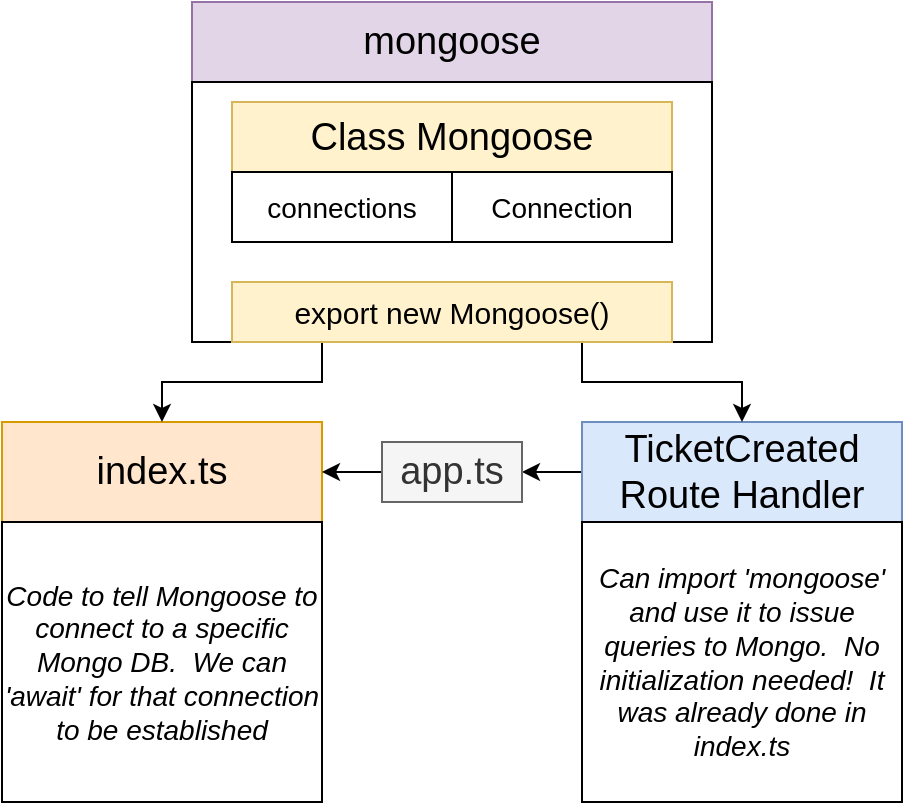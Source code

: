 <mxfile version="21.6.8" type="device" pages="11">
  <diagram name="Mongoose DB" id="jwxtJQhKxP_DBXZkOSsZ">
    <mxGraphModel dx="1434" dy="836" grid="1" gridSize="10" guides="1" tooltips="1" connect="1" arrows="1" fold="1" page="1" pageScale="1" pageWidth="1920" pageHeight="1200" math="0" shadow="0">
      <root>
        <mxCell id="fnk6x1kiTWEbs_Xt-zJx-0" />
        <mxCell id="fnk6x1kiTWEbs_Xt-zJx-1" parent="fnk6x1kiTWEbs_Xt-zJx-0" />
        <mxCell id="fnk6x1kiTWEbs_Xt-zJx-2" value="index.ts" style="rounded=0;whiteSpace=wrap;html=1;fontStyle=0;fontSize=19;fillColor=#ffe6cc;strokeColor=#d79b00;" parent="fnk6x1kiTWEbs_Xt-zJx-1" vertex="1">
          <mxGeometry x="330" y="420" width="160" height="50" as="geometry" />
        </mxCell>
        <mxCell id="fnk6x1kiTWEbs_Xt-zJx-6" style="edgeStyle=orthogonalEdgeStyle;rounded=0;orthogonalLoop=1;jettySize=auto;html=1;exitX=0;exitY=0.5;exitDx=0;exitDy=0;fontSize=14;" parent="fnk6x1kiTWEbs_Xt-zJx-1" source="fnk6x1kiTWEbs_Xt-zJx-7" target="fnk6x1kiTWEbs_Xt-zJx-12" edge="1">
          <mxGeometry relative="1" as="geometry" />
        </mxCell>
        <mxCell id="fnk6x1kiTWEbs_Xt-zJx-7" value="TicketCreated Route Handler" style="rounded=0;whiteSpace=wrap;html=1;fontStyle=0;fontSize=19;fillColor=#dae8fc;strokeColor=#6c8ebf;" parent="fnk6x1kiTWEbs_Xt-zJx-1" vertex="1">
          <mxGeometry x="620" y="420" width="160" height="50" as="geometry" />
        </mxCell>
        <mxCell id="fnk6x1kiTWEbs_Xt-zJx-8" value="&lt;i&gt;Can import &#39;mongoose&#39; and use it to issue queries to Mongo.&amp;nbsp; No initialization needed!&amp;nbsp; It was already done in index.ts&lt;/i&gt;" style="rounded=0;whiteSpace=wrap;html=1;fontStyle=0;fontSize=14;" parent="fnk6x1kiTWEbs_Xt-zJx-1" vertex="1">
          <mxGeometry x="620" y="470" width="160" height="140" as="geometry" />
        </mxCell>
        <mxCell id="fnk6x1kiTWEbs_Xt-zJx-9" value="&lt;i style=&quot;font-size: 14px&quot;&gt;Code to tell Mongoose to connect to a specific Mongo DB.&amp;nbsp; We can &#39;await&#39; for that connection to be established&lt;br&gt;&lt;/i&gt;" style="rounded=0;whiteSpace=wrap;html=1;fontStyle=0;fontSize=14;" parent="fnk6x1kiTWEbs_Xt-zJx-1" vertex="1">
          <mxGeometry x="330" y="470" width="160" height="140" as="geometry" />
        </mxCell>
        <mxCell id="fnk6x1kiTWEbs_Xt-zJx-11" style="edgeStyle=orthogonalEdgeStyle;rounded=0;orthogonalLoop=1;jettySize=auto;html=1;exitX=0;exitY=0.5;exitDx=0;exitDy=0;fontSize=14;" parent="fnk6x1kiTWEbs_Xt-zJx-1" source="fnk6x1kiTWEbs_Xt-zJx-12" target="fnk6x1kiTWEbs_Xt-zJx-2" edge="1">
          <mxGeometry relative="1" as="geometry" />
        </mxCell>
        <mxCell id="fnk6x1kiTWEbs_Xt-zJx-12" value="app.ts" style="rounded=0;whiteSpace=wrap;html=1;fontStyle=0;fontSize=19;fillColor=#f5f5f5;strokeColor=#666666;fontColor=#333333;" parent="fnk6x1kiTWEbs_Xt-zJx-1" vertex="1">
          <mxGeometry x="520" y="430" width="70" height="30" as="geometry" />
        </mxCell>
        <mxCell id="fnk6x1kiTWEbs_Xt-zJx-13" value="mongoose" style="rounded=0;whiteSpace=wrap;html=1;fontStyle=0;fontSize=19;fillColor=#e1d5e7;strokeColor=#9673a6;" parent="fnk6x1kiTWEbs_Xt-zJx-1" vertex="1">
          <mxGeometry x="425" y="210" width="260" height="40" as="geometry" />
        </mxCell>
        <mxCell id="fnk6x1kiTWEbs_Xt-zJx-14" style="edgeStyle=orthogonalEdgeStyle;rounded=0;orthogonalLoop=1;jettySize=auto;html=1;exitX=0.25;exitY=1;exitDx=0;exitDy=0;entryX=0.5;entryY=0;entryDx=0;entryDy=0;fontSize=14;" parent="fnk6x1kiTWEbs_Xt-zJx-1" source="fnk6x1kiTWEbs_Xt-zJx-16" target="fnk6x1kiTWEbs_Xt-zJx-2" edge="1">
          <mxGeometry relative="1" as="geometry" />
        </mxCell>
        <mxCell id="fnk6x1kiTWEbs_Xt-zJx-15" style="edgeStyle=orthogonalEdgeStyle;rounded=0;orthogonalLoop=1;jettySize=auto;html=1;exitX=0.75;exitY=1;exitDx=0;exitDy=0;fontSize=14;" parent="fnk6x1kiTWEbs_Xt-zJx-1" source="fnk6x1kiTWEbs_Xt-zJx-16" target="fnk6x1kiTWEbs_Xt-zJx-7" edge="1">
          <mxGeometry relative="1" as="geometry" />
        </mxCell>
        <mxCell id="fnk6x1kiTWEbs_Xt-zJx-16" value="" style="rounded=0;whiteSpace=wrap;html=1;fontStyle=0;fontSize=14;" parent="fnk6x1kiTWEbs_Xt-zJx-1" vertex="1">
          <mxGeometry x="425" y="250" width="260" height="130" as="geometry" />
        </mxCell>
        <mxCell id="fnk6x1kiTWEbs_Xt-zJx-17" value="Class Mongoose" style="rounded=0;whiteSpace=wrap;html=1;fontStyle=0;fontSize=19;fillColor=#fff2cc;strokeColor=#d6b656;" parent="fnk6x1kiTWEbs_Xt-zJx-1" vertex="1">
          <mxGeometry x="445" y="260" width="220" height="35" as="geometry" />
        </mxCell>
        <mxCell id="fnk6x1kiTWEbs_Xt-zJx-18" value="connections" style="rounded=0;whiteSpace=wrap;html=1;fontStyle=0;fontSize=14;" parent="fnk6x1kiTWEbs_Xt-zJx-1" vertex="1">
          <mxGeometry x="445" y="295" width="110" height="35" as="geometry" />
        </mxCell>
        <mxCell id="fnk6x1kiTWEbs_Xt-zJx-19" value="Connection" style="rounded=0;whiteSpace=wrap;html=1;fontStyle=0;fontSize=14;" parent="fnk6x1kiTWEbs_Xt-zJx-1" vertex="1">
          <mxGeometry x="555" y="295" width="110" height="35" as="geometry" />
        </mxCell>
        <mxCell id="fnk6x1kiTWEbs_Xt-zJx-20" value="export new Mongoose()" style="rounded=0;whiteSpace=wrap;html=1;fontStyle=0;fontSize=15;fillColor=#fff2cc;strokeColor=#d6b656;" parent="fnk6x1kiTWEbs_Xt-zJx-1" vertex="1">
          <mxGeometry x="445" y="350" width="220" height="30" as="geometry" />
        </mxCell>
      </root>
    </mxGraphModel>
  </diagram>
  <diagram id="NNF0L_VgiYrnIezYznfL" name="01 - register account">
    <mxGraphModel dx="2534" dy="836" grid="1" gridSize="10" guides="1" tooltips="1" connect="1" arrows="1" fold="1" page="1" pageScale="1" pageWidth="1100" pageHeight="850" math="0" shadow="0">
      <root>
        <mxCell id="0" />
        <mxCell id="1" parent="0" />
        <mxCell id="QCgYzI6yhYccU8XegFkM-171" value="" style="rounded=0;whiteSpace=wrap;html=1;fontSize=18;fontColor=#000000;" parent="1" vertex="1">
          <mxGeometry x="-375" y="982.5" width="320" height="395" as="geometry" />
        </mxCell>
        <mxCell id="QCgYzI6yhYccU8XegFkM-48" value="Register Controller" style="rounded=0;whiteSpace=wrap;html=1;fillColor=#f5f5f5;strokeColor=#666666;fontColor=#333333;fontStyle=1;fontSize=19;" parent="1" vertex="1">
          <mxGeometry x="-480" y="230" width="440" height="50" as="geometry" />
        </mxCell>
        <mxCell id="QCgYzI6yhYccU8XegFkM-49" value="" style="rounded=0;whiteSpace=wrap;html=1;fillColor=#f5f5f5;strokeColor=#666666;fontColor=#333333;fontStyle=1;fontSize=19;" parent="1" vertex="1">
          <mxGeometry x="-480" y="280" width="440" height="350" as="geometry" />
        </mxCell>
        <mxCell id="QCgYzI6yhYccU8XegFkM-51" value="{ fullName, email, phoneNo, password, passwordConfirm, avatar }" style="rounded=0;whiteSpace=wrap;html=1;fontSize=15;fillColor=#dae8fc;strokeColor=#6c8ebf;" parent="1" vertex="1">
          <mxGeometry x="-830" y="325" width="270" height="40" as="geometry" />
        </mxCell>
        <mxCell id="QCgYzI6yhYccU8XegFkM-52" style="edgeStyle=orthogonalEdgeStyle;rounded=0;orthogonalLoop=1;jettySize=auto;html=1;exitX=0.5;exitY=1;exitDx=0;exitDy=0;entryX=0.5;entryY=0;entryDx=0;entryDy=0;fontSize=13;" parent="1" source="QCgYzI6yhYccU8XegFkM-54" target="QCgYzI6yhYccU8XegFkM-57" edge="1">
          <mxGeometry relative="1" as="geometry" />
        </mxCell>
        <mxCell id="QCgYzI6yhYccU8XegFkM-87" value="" style="edgeStyle=orthogonalEdgeStyle;rounded=0;orthogonalLoop=1;jettySize=auto;html=1;" parent="1" source="QCgYzI6yhYccU8XegFkM-54" target="QCgYzI6yhYccU8XegFkM-67" edge="1">
          <mxGeometry relative="1" as="geometry" />
        </mxCell>
        <mxCell id="QCgYzI6yhYccU8XegFkM-54" value="Does a account with this email already exist? If so, respond with error" style="rounded=0;whiteSpace=wrap;html=1;fontSize=13;" parent="1" vertex="1">
          <mxGeometry x="-470" y="350" width="280" height="40" as="geometry" />
        </mxCell>
        <mxCell id="QCgYzI6yhYccU8XegFkM-85" style="edgeStyle=orthogonalEdgeStyle;rounded=0;orthogonalLoop=1;jettySize=auto;html=1;exitX=1;exitY=0.75;exitDx=0;exitDy=0;entryX=0;entryY=0.5;entryDx=0;entryDy=0;" parent="1" source="QCgYzI6yhYccU8XegFkM-55" target="QCgYzI6yhYccU8XegFkM-74" edge="1">
          <mxGeometry relative="1" as="geometry">
            <Array as="points">
              <mxPoint x="-560" y="310" />
            </Array>
          </mxGeometry>
        </mxCell>
        <mxCell id="QCgYzI6yhYccU8XegFkM-55" value="&lt;b&gt;REGISTER (api/v1/register)&lt;/b&gt;" style="rounded=0;whiteSpace=wrap;html=1;fontSize=15;fillColor=#dae8fc;strokeColor=#6c8ebf;" parent="1" vertex="1">
          <mxGeometry x="-830" y="290" width="270" height="35" as="geometry" />
        </mxCell>
        <mxCell id="QCgYzI6yhYccU8XegFkM-56" style="edgeStyle=orthogonalEdgeStyle;rounded=0;orthogonalLoop=1;jettySize=auto;html=1;exitX=0.5;exitY=1;exitDx=0;exitDy=0;entryX=0.5;entryY=0;entryDx=0;entryDy=0;fontSize=13;" parent="1" source="QCgYzI6yhYccU8XegFkM-57" target="QCgYzI6yhYccU8XegFkM-59" edge="1">
          <mxGeometry relative="1" as="geometry" />
        </mxCell>
        <mxCell id="QCgYzI6yhYccU8XegFkM-57" value="Can&#39;t store passwords in plain text!&amp;nbsp; Hash the password the user entered" style="rounded=0;whiteSpace=wrap;html=1;fontSize=13;" parent="1" vertex="1">
          <mxGeometry x="-470" y="405" width="280" height="40" as="geometry" />
        </mxCell>
        <mxCell id="QCgYzI6yhYccU8XegFkM-88" value="" style="edgeStyle=orthogonalEdgeStyle;rounded=0;orthogonalLoop=1;jettySize=auto;html=1;" parent="1" source="QCgYzI6yhYccU8XegFkM-59" target="QCgYzI6yhYccU8XegFkM-62" edge="1">
          <mxGeometry relative="1" as="geometry" />
        </mxCell>
        <mxCell id="QCgYzI6yhYccU8XegFkM-90" value="" style="edgeStyle=orthogonalEdgeStyle;rounded=0;orthogonalLoop=1;jettySize=auto;html=1;" parent="1" source="QCgYzI6yhYccU8XegFkM-59" target="QCgYzI6yhYccU8XegFkM-67" edge="1">
          <mxGeometry relative="1" as="geometry" />
        </mxCell>
        <mxCell id="QCgYzI6yhYccU8XegFkM-59" value="Create a new Account and save them to MongoDB" style="rounded=0;whiteSpace=wrap;html=1;fontSize=13;" parent="1" vertex="1">
          <mxGeometry x="-470" y="520" width="280" height="40" as="geometry" />
        </mxCell>
        <mxCell id="QCgYzI6yhYccU8XegFkM-97" style="edgeStyle=orthogonalEdgeStyle;rounded=0;orthogonalLoop=1;jettySize=auto;html=1;" parent="1" source="QCgYzI6yhYccU8XegFkM-62" target="QCgYzI6yhYccU8XegFkM-68" edge="1">
          <mxGeometry relative="1" as="geometry" />
        </mxCell>
        <mxCell id="QCgYzI6yhYccU8XegFkM-62" value="Account is now considered to be logged in.&amp;nbsp; Send them a cookie/jwt/something" style="rounded=0;whiteSpace=wrap;html=1;fontSize=13;" parent="1" vertex="1">
          <mxGeometry x="-470" y="580" width="280" height="40" as="geometry" />
        </mxCell>
        <mxCell id="QCgYzI6yhYccU8XegFkM-63" value="" style="rounded=0;whiteSpace=wrap;html=1;fontSize=13;fillColor=#e1d5e7;strokeColor=#9673a6;" parent="1" vertex="1">
          <mxGeometry x="170" y="330" width="160" height="230" as="geometry" />
        </mxCell>
        <mxCell id="QCgYzI6yhYccU8XegFkM-64" value="&lt;span style=&quot;color: rgb(51 , 51 , 51) ; font-size: 19px&quot;&gt;MongoDB&lt;/span&gt;" style="rounded=0;whiteSpace=wrap;html=1;fontSize=13;fillColor=#e1d5e7;strokeColor=#9673a6;fontStyle=1" parent="1" vertex="1">
          <mxGeometry x="170" y="330" width="160" height="40" as="geometry" />
        </mxCell>
        <mxCell id="QCgYzI6yhYccU8XegFkM-65" value="&lt;b&gt;&lt;font style=&quot;font-size: 14px;&quot;&gt;Account Collection&lt;/font&gt;&lt;/b&gt;" style="rounded=0;whiteSpace=wrap;html=1;fontSize=13;" parent="1" vertex="1">
          <mxGeometry x="175" y="422.5" width="150" height="75" as="geometry" />
        </mxCell>
        <mxCell id="QCgYzI6yhYccU8XegFkM-92" value="" style="edgeStyle=orthogonalEdgeStyle;rounded=0;orthogonalLoop=1;jettySize=auto;html=1;" parent="1" source="QCgYzI6yhYccU8XegFkM-67" target="QCgYzI6yhYccU8XegFkM-78" edge="1">
          <mxGeometry relative="1" as="geometry" />
        </mxCell>
        <mxCell id="QCgYzI6yhYccU8XegFkM-67" value="Mongoose Account Services" style="rounded=0;whiteSpace=wrap;html=1;fontSize=13;fillColor=#fff2cc;strokeColor=#d6b656;fontStyle=1" parent="1" vertex="1">
          <mxGeometry x="-140" y="385" width="80" height="150" as="geometry" />
        </mxCell>
        <mxCell id="QCgYzI6yhYccU8XegFkM-95" style="edgeStyle=orthogonalEdgeStyle;rounded=0;orthogonalLoop=1;jettySize=auto;html=1;entryX=0.5;entryY=1;entryDx=0;entryDy=0;" parent="1" source="QCgYzI6yhYccU8XegFkM-68" target="QCgYzI6yhYccU8XegFkM-69" edge="1">
          <mxGeometry relative="1" as="geometry" />
        </mxCell>
        <mxCell id="QCgYzI6yhYccU8XegFkM-68" value="&lt;b&gt;Response&lt;/b&gt;" style="rounded=0;whiteSpace=wrap;html=1;fontSize=15;fillColor=#dae8fc;strokeColor=#6c8ebf;" parent="1" vertex="1">
          <mxGeometry x="-760" y="578.75" width="125" height="42.5" as="geometry" />
        </mxCell>
        <mxCell id="QCgYzI6yhYccU8XegFkM-73" style="edgeStyle=orthogonalEdgeStyle;rounded=0;orthogonalLoop=1;jettySize=auto;html=1;entryX=0;entryY=0.25;entryDx=0;entryDy=0;" parent="1" source="QCgYzI6yhYccU8XegFkM-69" target="QCgYzI6yhYccU8XegFkM-51" edge="1">
          <mxGeometry relative="1" as="geometry">
            <Array as="points">
              <mxPoint x="-920" y="335" />
            </Array>
          </mxGeometry>
        </mxCell>
        <mxCell id="QCgYzI6yhYccU8XegFkM-69" value="React App" style="rounded=0;whiteSpace=wrap;html=1;fontSize=22;fillColor=#ffe6cc;strokeColor=#d79b00;fontStyle=1" parent="1" vertex="1">
          <mxGeometry x="-1000" y="417.5" width="160" height="80" as="geometry" />
        </mxCell>
        <mxCell id="QCgYzI6yhYccU8XegFkM-77" style="edgeStyle=orthogonalEdgeStyle;rounded=0;orthogonalLoop=1;jettySize=auto;html=1;entryX=0.5;entryY=0;entryDx=0;entryDy=0;" parent="1" source="QCgYzI6yhYccU8XegFkM-74" target="QCgYzI6yhYccU8XegFkM-54" edge="1">
          <mxGeometry relative="1" as="geometry" />
        </mxCell>
        <mxCell id="QCgYzI6yhYccU8XegFkM-74" value="Validation field in body requests? If so, respond with error" style="rounded=0;whiteSpace=wrap;html=1;fontSize=13;" parent="1" vertex="1">
          <mxGeometry x="-470" y="290" width="280" height="40" as="geometry" />
        </mxCell>
        <mxCell id="QCgYzI6yhYccU8XegFkM-94" value="" style="edgeStyle=orthogonalEdgeStyle;rounded=0;orthogonalLoop=1;jettySize=auto;html=1;" parent="1" source="QCgYzI6yhYccU8XegFkM-78" target="QCgYzI6yhYccU8XegFkM-65" edge="1">
          <mxGeometry relative="1" as="geometry" />
        </mxCell>
        <mxCell id="QCgYzI6yhYccU8XegFkM-78" value="&lt;span style=&quot;font-style: normal;&quot;&gt;&lt;b&gt;&lt;font style=&quot;font-size: 14px;&quot;&gt;Account repository&lt;/font&gt;&lt;/b&gt;&lt;/span&gt;" style="rounded=0;whiteSpace=wrap;html=1;fontSize=13;fontStyle=2;fillColor=#d5e8d4;strokeColor=#82b366;" parent="1" vertex="1">
          <mxGeometry x="-10" y="430" width="150" height="60" as="geometry" />
        </mxCell>
        <mxCell id="QCgYzI6yhYccU8XegFkM-89" value="Can&#39;t store avatar in plain base64!&amp;nbsp; Save avatar in cloudinary, get link image." style="rounded=0;whiteSpace=wrap;html=1;fontSize=13;" parent="1" vertex="1">
          <mxGeometry x="-470" y="457.5" width="280" height="40" as="geometry" />
        </mxCell>
        <mxCell id="QCgYzI6yhYccU8XegFkM-100" value="&lt;font style=&quot;font-size: 36px;&quot;&gt;Register/Sign up Account API&lt;/font&gt;" style="text;html=1;strokeColor=none;fillColor=none;align=center;verticalAlign=middle;whiteSpace=wrap;rounded=0;fontSize=24;fontStyle=5;shadow=0;labelBorderColor=none;labelBackgroundColor=none;" parent="1" vertex="1">
          <mxGeometry x="-520" y="80" width="520" height="80" as="geometry" />
        </mxCell>
        <mxCell id="QCgYzI6yhYccU8XegFkM-101" value="Step functions and logic coding for register account API" style="text;html=1;strokeColor=none;fillColor=none;align=center;verticalAlign=middle;whiteSpace=wrap;rounded=0;shadow=0;labelBackgroundColor=none;fontSize=18;fontStyle=2" parent="1" vertex="1">
          <mxGeometry x="-395" y="150" width="265" height="60" as="geometry" />
        </mxCell>
        <mxCell id="QCgYzI6yhYccU8XegFkM-102" value="" style="rounded=0;whiteSpace=wrap;html=1;fontSize=18;fontColor=#333333;fillColor=#f5f5f5;strokeColor=#666666;" parent="1" vertex="1">
          <mxGeometry x="1190" y="221.88" width="960" height="510" as="geometry" />
        </mxCell>
        <mxCell id="QCgYzI6yhYccU8XegFkM-103" value="&lt;b&gt;Valdiation Request Body Functions&lt;/b&gt;" style="rounded=0;whiteSpace=wrap;html=1;fontSize=18;fontColor=#000000;" parent="1" vertex="1">
          <mxGeometry x="1200" y="254.38" width="940" height="40" as="geometry" />
        </mxCell>
        <mxCell id="QCgYzI6yhYccU8XegFkM-146" style="edgeStyle=orthogonalEdgeStyle;rounded=0;orthogonalLoop=1;jettySize=auto;html=1;entryX=0.5;entryY=0;entryDx=0;entryDy=0;" parent="1" source="QCgYzI6yhYccU8XegFkM-105" edge="1">
          <mxGeometry relative="1" as="geometry">
            <mxPoint x="1670" y="464.38" as="targetPoint" />
          </mxGeometry>
        </mxCell>
        <mxCell id="QCgYzI6yhYccU8XegFkM-105" value="" style="rounded=0;whiteSpace=wrap;html=1;fontSize=18;fontColor=#000000;" parent="1" vertex="1">
          <mxGeometry x="1200" y="294.38" width="940" height="140" as="geometry" />
        </mxCell>
        <mxCell id="QCgYzI6yhYccU8XegFkM-106" value="Fields Required" style="rounded=0;whiteSpace=wrap;html=1;fontSize=18;align=center;fillColor=#f8cecc;strokeColor=#b85450;fontStyle=1" parent="1" vertex="1">
          <mxGeometry x="1540" y="314.38" width="260" height="30" as="geometry" />
        </mxCell>
        <mxCell id="QCgYzI6yhYccU8XegFkM-107" value="reponse-error = {&lt;br&gt;statusCode: 400,&lt;br&gt;message: &#39;Missing field requierd}" style="rounded=0;whiteSpace=wrap;html=1;fontSize=15;fillColor=#f8cecc;strokeColor=#b85450;" parent="1" vertex="1">
          <mxGeometry x="1540" y="344.38" width="260" height="70" as="geometry" />
        </mxCell>
        <mxCell id="QCgYzI6yhYccU8XegFkM-108" value="Compare password" style="rounded=0;whiteSpace=wrap;html=1;fontSize=18;align=center;fillColor=#f8cecc;strokeColor=#b85450;fontStyle=1" parent="1" vertex="1">
          <mxGeometry x="1210" y="314.38" width="320" height="30" as="geometry" />
        </mxCell>
        <mxCell id="QCgYzI6yhYccU8XegFkM-110" value="" style="rounded=0;whiteSpace=wrap;html=1;fontSize=18;fontColor=#000000;" parent="1" vertex="1">
          <mxGeometry x="1430" y="461.88" width="480" height="240" as="geometry" />
        </mxCell>
        <mxCell id="QCgYzI6yhYccU8XegFkM-140" style="edgeStyle=orthogonalEdgeStyle;rounded=0;orthogonalLoop=1;jettySize=auto;html=1;" parent="1" source="QCgYzI6yhYccU8XegFkM-115" target="QCgYzI6yhYccU8XegFkM-117" edge="1">
          <mxGeometry relative="1" as="geometry" />
        </mxCell>
        <mxCell id="QCgYzI6yhYccU8XegFkM-141" style="edgeStyle=orthogonalEdgeStyle;rounded=0;orthogonalLoop=1;jettySize=auto;html=1;entryX=0.5;entryY=0;entryDx=0;entryDy=0;" parent="1" source="QCgYzI6yhYccU8XegFkM-115" target="QCgYzI6yhYccU8XegFkM-119" edge="1">
          <mxGeometry relative="1" as="geometry" />
        </mxCell>
        <mxCell id="QCgYzI6yhYccU8XegFkM-115" value="Execute each function validation" style="rounded=0;whiteSpace=wrap;html=1;fontSize=18;fillColor=#dae8fc;strokeColor=#6c8ebf;" parent="1" vertex="1">
          <mxGeometry x="1544.69" y="471.88" width="250.62" height="50" as="geometry" />
        </mxCell>
        <mxCell id="QCgYzI6yhYccU8XegFkM-142" style="edgeStyle=orthogonalEdgeStyle;rounded=0;orthogonalLoop=1;jettySize=auto;html=1;exitX=0.5;exitY=1;exitDx=0;exitDy=0;entryX=0.5;entryY=0;entryDx=0;entryDy=0;" parent="1" source="QCgYzI6yhYccU8XegFkM-117" target="QCgYzI6yhYccU8XegFkM-127" edge="1">
          <mxGeometry relative="1" as="geometry" />
        </mxCell>
        <mxCell id="QCgYzI6yhYccU8XegFkM-117" value="Yes" style="rounded=0;whiteSpace=wrap;html=1;fontSize=18;fillColor=#d5e8d4;strokeColor=#82b366;" parent="1" vertex="1">
          <mxGeometry x="1530" y="561.88" width="65" height="30" as="geometry" />
        </mxCell>
        <mxCell id="QCgYzI6yhYccU8XegFkM-143" value="" style="edgeStyle=orthogonalEdgeStyle;rounded=0;orthogonalLoop=1;jettySize=auto;html=1;" parent="1" source="QCgYzI6yhYccU8XegFkM-119" target="QCgYzI6yhYccU8XegFkM-137" edge="1">
          <mxGeometry relative="1" as="geometry" />
        </mxCell>
        <mxCell id="QCgYzI6yhYccU8XegFkM-119" value="No" style="rounded=0;whiteSpace=wrap;html=1;fontSize=18;fillColor=#fff2cc;strokeColor=#d6b656;" parent="1" vertex="1">
          <mxGeometry x="1745" y="561.88" width="65" height="30" as="geometry" />
        </mxCell>
        <mxCell id="QCgYzI6yhYccU8XegFkM-127" value="&lt;font style=&quot;font-size: 18px;&quot;&gt;Next step &lt;b&gt;#2&lt;/b&gt;&lt;/font&gt;" style="rounded=0;whiteSpace=wrap;html=1;fontSize=14;fillColor=#dae8fc;strokeColor=#6c8ebf;" parent="1" vertex="1">
          <mxGeometry x="1465.31" y="611.88" width="194.37" height="60" as="geometry" />
        </mxCell>
        <mxCell id="QCgYzI6yhYccU8XegFkM-130" value="&lt;font style=&quot;font-size: 24px;&quot;&gt;#1 Validation fields in body requests&lt;/font&gt;&lt;span style=&quot;font-size: 36px;&quot;&gt;&amp;nbsp;&lt;/span&gt;" style="text;html=1;strokeColor=none;fillColor=none;align=center;verticalAlign=middle;whiteSpace=wrap;rounded=0;fontSize=24;fontStyle=5;shadow=0;labelBorderColor=none;labelBackgroundColor=none;" parent="1" vertex="1">
          <mxGeometry x="1394.38" y="136.88" width="520" height="60" as="geometry" />
        </mxCell>
        <mxCell id="QCgYzI6yhYccU8XegFkM-5" value="&lt;font style=&quot;font-size: 18px;&quot;&gt;Request body&lt;/font&gt;" style="rounded=0;whiteSpace=wrap;html=1;fontSize=24;align=center;fillColor=#dae8fc;strokeColor=#6c8ebf;fontStyle=1" parent="1" vertex="1">
          <mxGeometry x="770" y="521.88" width="230" height="40" as="geometry" />
        </mxCell>
        <mxCell id="QCgYzI6yhYccU8XegFkM-6" value="Name" style="rounded=0;whiteSpace=wrap;html=1;fontSize=12;align=center;fillColor=#d5e8d4;strokeColor=#82b366;fontStyle=2" parent="1" vertex="1">
          <mxGeometry x="770" y="561.88" width="115" height="20" as="geometry" />
        </mxCell>
        <mxCell id="QCgYzI6yhYccU8XegFkM-7" value="Type" style="rounded=0;whiteSpace=wrap;html=1;fontSize=12;align=center;fillColor=#d5e8d4;strokeColor=#82b366;fontStyle=2" parent="1" vertex="1">
          <mxGeometry x="885" y="561.88" width="115" height="20" as="geometry" />
        </mxCell>
        <mxCell id="QCgYzI6yhYccU8XegFkM-8" value="status" style="rounded=0;whiteSpace=wrap;html=1;fontSize=14;align=center;fontStyle=0" parent="1" vertex="1">
          <mxGeometry x="770" y="581.88" width="115" height="30" as="geometry" />
        </mxCell>
        <mxCell id="QCgYzI6yhYccU8XegFkM-9" value="string" style="rounded=0;whiteSpace=wrap;html=1;fontSize=14;align=center;fontStyle=0" parent="1" vertex="1">
          <mxGeometry x="885" y="581.88" width="115" height="30" as="geometry" />
        </mxCell>
        <mxCell id="QCgYzI6yhYccU8XegFkM-10" value="EC" style="rounded=0;whiteSpace=wrap;html=1;fontSize=14;align=center;fontStyle=0" parent="1" vertex="1">
          <mxGeometry x="770" y="611.88" width="115" height="30" as="geometry" />
        </mxCell>
        <mxCell id="QCgYzI6yhYccU8XegFkM-11" value="number" style="rounded=0;whiteSpace=wrap;html=1;fontSize=14;align=center;fontStyle=0" parent="1" vertex="1">
          <mxGeometry x="885" y="611.88" width="115" height="30" as="geometry" />
        </mxCell>
        <mxCell id="QCgYzI6yhYccU8XegFkM-14" value="EM" style="rounded=0;whiteSpace=wrap;html=1;fontSize=14;align=center;fontStyle=0" parent="1" vertex="1">
          <mxGeometry x="770" y="641.88" width="115" height="30" as="geometry" />
        </mxCell>
        <mxCell id="QCgYzI6yhYccU8XegFkM-15" value="string" style="rounded=0;whiteSpace=wrap;html=1;fontSize=14;align=center;fontStyle=0" parent="1" vertex="1">
          <mxGeometry x="885" y="641.88" width="115" height="30" as="geometry" />
        </mxCell>
        <mxCell id="QCgYzI6yhYccU8XegFkM-16" value="MS" style="rounded=0;whiteSpace=wrap;html=1;fontSize=14;align=center;fontStyle=0" parent="1" vertex="1">
          <mxGeometry x="770" y="671.88" width="115" height="30" as="geometry" />
        </mxCell>
        <mxCell id="QCgYzI6yhYccU8XegFkM-17" value="string" style="rounded=0;whiteSpace=wrap;html=1;fontSize=14;align=center;fontStyle=0" parent="1" vertex="1">
          <mxGeometry x="885" y="671.88" width="115" height="30" as="geometry" />
        </mxCell>
        <mxCell id="QCgYzI6yhYccU8XegFkM-18" value="DT" style="rounded=0;whiteSpace=wrap;html=1;fontSize=14;align=center;fontStyle=0" parent="1" vertex="1">
          <mxGeometry x="770" y="701.88" width="115" height="30" as="geometry" />
        </mxCell>
        <mxCell id="QCgYzI6yhYccU8XegFkM-19" value="object" style="rounded=0;whiteSpace=wrap;html=1;fontSize=14;align=center;fontStyle=0" parent="1" vertex="1">
          <mxGeometry x="885" y="701.88" width="115" height="30" as="geometry" />
        </mxCell>
        <mxCell id="QCgYzI6yhYccU8XegFkM-132" value="Validation Email" style="rounded=0;whiteSpace=wrap;html=1;fontSize=18;align=center;fillColor=#f8cecc;strokeColor=#b85450;fontStyle=1" parent="1" vertex="1">
          <mxGeometry x="1810" y="314.38" width="320" height="30" as="geometry" />
        </mxCell>
        <mxCell id="QCgYzI6yhYccU8XegFkM-134" value="reponse-error = {&lt;br&gt;statusCode: 400,&lt;br&gt;message: &#39;Something wrong from password&#39;}" style="rounded=0;whiteSpace=wrap;html=1;fontSize=15;fillColor=#f8cecc;strokeColor=#b85450;" parent="1" vertex="1">
          <mxGeometry x="1210" y="344.38" width="320" height="70" as="geometry" />
        </mxCell>
        <mxCell id="QCgYzI6yhYccU8XegFkM-135" value="reponse-error = {&lt;br&gt;statusCode: 400,&lt;br&gt;message: &#39;Something wrong from email&#39;}" style="rounded=0;whiteSpace=wrap;html=1;fontSize=15;fillColor=#f8cecc;strokeColor=#b85450;" parent="1" vertex="1">
          <mxGeometry x="1810" y="344.38" width="320" height="70" as="geometry" />
        </mxCell>
        <mxCell id="QCgYzI6yhYccU8XegFkM-137" value="Commone reponse error" style="rounded=0;whiteSpace=wrap;html=1;fontSize=15;fillColor=#f8cecc;strokeColor=#b85450;" parent="1" vertex="1">
          <mxGeometry x="1677.5" y="611.88" width="200" height="60" as="geometry" />
        </mxCell>
        <mxCell id="QCgYzI6yhYccU8XegFkM-148" value="&lt;font style=&quot;font-size: 24px;&quot;&gt;#2 Check account email is already exist in database&lt;/font&gt;&lt;span style=&quot;font-size: 36px;&quot;&gt;&amp;nbsp;&lt;/span&gt;" style="text;html=1;strokeColor=none;fillColor=none;align=center;verticalAlign=middle;whiteSpace=wrap;rounded=0;fontSize=24;fontStyle=5;shadow=0;labelBorderColor=none;labelBackgroundColor=none;" parent="1" vertex="1">
          <mxGeometry x="-977.5" y="942.5" width="470" height="60" as="geometry" />
        </mxCell>
        <mxCell id="QCgYzI6yhYccU8XegFkM-149" value="" style="rounded=0;whiteSpace=wrap;html=1;fontSize=18;fontColor=#000000;" parent="1" vertex="1">
          <mxGeometry x="-1080" y="1032.5" width="645" height="480" as="geometry" />
        </mxCell>
        <mxCell id="QCgYzI6yhYccU8XegFkM-157" style="edgeStyle=orthogonalEdgeStyle;rounded=0;orthogonalLoop=1;jettySize=auto;html=1;entryX=0.5;entryY=0;entryDx=0;entryDy=0;" parent="1" source="QCgYzI6yhYccU8XegFkM-150" target="QCgYzI6yhYccU8XegFkM-151" edge="1">
          <mxGeometry relative="1" as="geometry" />
        </mxCell>
        <mxCell id="QCgYzI6yhYccU8XegFkM-158" style="edgeStyle=orthogonalEdgeStyle;rounded=0;orthogonalLoop=1;jettySize=auto;html=1;entryX=0.5;entryY=0;entryDx=0;entryDy=0;" parent="1" source="QCgYzI6yhYccU8XegFkM-150" target="QCgYzI6yhYccU8XegFkM-155" edge="1">
          <mxGeometry relative="1" as="geometry" />
        </mxCell>
        <mxCell id="QCgYzI6yhYccU8XegFkM-150" value="Execute get email with account service form database" style="rounded=0;whiteSpace=wrap;html=1;fontSize=18;fillColor=#dae8fc;strokeColor=#6c8ebf;" parent="1" vertex="1">
          <mxGeometry x="-890" y="1132.5" width="270" height="50" as="geometry" />
        </mxCell>
        <mxCell id="QCgYzI6yhYccU8XegFkM-160" style="edgeStyle=orthogonalEdgeStyle;rounded=0;orthogonalLoop=1;jettySize=auto;html=1;" parent="1" source="QCgYzI6yhYccU8XegFkM-151" target="QCgYzI6yhYccU8XegFkM-152" edge="1">
          <mxGeometry relative="1" as="geometry" />
        </mxCell>
        <mxCell id="QCgYzI6yhYccU8XegFkM-151" value="&lt;span style=&quot;font-weight: normal;&quot;&gt;Email is already exist&lt;/span&gt;" style="rounded=0;whiteSpace=wrap;html=1;fontSize=18;align=center;fillColor=#f8cecc;strokeColor=#b85450;fontStyle=1" parent="1" vertex="1">
          <mxGeometry x="-1035" y="1232.5" width="210" height="60" as="geometry" />
        </mxCell>
        <mxCell id="QCgYzI6yhYccU8XegFkM-162" style="edgeStyle=orthogonalEdgeStyle;rounded=0;orthogonalLoop=1;jettySize=auto;html=1;entryX=0.447;entryY=-0.005;entryDx=0;entryDy=0;entryPerimeter=0;" parent="1" source="QCgYzI6yhYccU8XegFkM-152" target="QCgYzI6yhYccU8XegFkM-154" edge="1">
          <mxGeometry relative="1" as="geometry" />
        </mxCell>
        <mxCell id="QCgYzI6yhYccU8XegFkM-152" value="Error" style="rounded=0;whiteSpace=wrap;html=1;fontSize=18;align=center;fillColor=#f8cecc;strokeColor=#b85450;fontStyle=1" parent="1" vertex="1">
          <mxGeometry x="-970" y="1322.5" width="80" height="30" as="geometry" />
        </mxCell>
        <mxCell id="QCgYzI6yhYccU8XegFkM-154" value="&lt;font style=&quot;font-size: 18px;&quot;&gt;&amp;nbsp; { &lt;br style=&quot;&quot;&gt;&amp;nbsp; &amp;nbsp;&lt;span style=&quot;white-space: pre;&quot;&gt;&#x9;&lt;/span&gt;message: &#39;Email is already!&#39;,&lt;br&gt;&lt;span style=&quot;white-space: pre;&quot;&gt;&#x9;&lt;/span&gt;statusCode: 400&amp;nbsp;&lt;br style=&quot;&quot;&gt;&amp;nbsp; }&lt;/font&gt;" style="rounded=0;whiteSpace=wrap;html=1;fontSize=25;fontColor=#000000;align=left;" parent="1" vertex="1">
          <mxGeometry x="-1065" y="1372.5" width="300" height="130" as="geometry" />
        </mxCell>
        <mxCell id="QCgYzI6yhYccU8XegFkM-163" style="edgeStyle=orthogonalEdgeStyle;rounded=0;orthogonalLoop=1;jettySize=auto;html=1;" parent="1" source="QCgYzI6yhYccU8XegFkM-155" target="QCgYzI6yhYccU8XegFkM-156" edge="1">
          <mxGeometry relative="1" as="geometry" />
        </mxCell>
        <mxCell id="QCgYzI6yhYccU8XegFkM-155" value="Email is not already" style="rounded=0;whiteSpace=wrap;html=1;fontSize=18;fillColor=#d5e8d4;strokeColor=#82b366;" parent="1" vertex="1">
          <mxGeometry x="-645" y="1232.5" width="185" height="60" as="geometry" />
        </mxCell>
        <mxCell id="QCgYzI6yhYccU8XegFkM-156" value="&lt;font style=&quot;font-size: 18px;&quot;&gt;Next step &lt;b&gt;#3&lt;/b&gt;&lt;/font&gt;" style="rounded=0;whiteSpace=wrap;html=1;fontSize=14;fillColor=#dae8fc;strokeColor=#6c8ebf;" parent="1" vertex="1">
          <mxGeometry x="-647.5" y="1382.5" width="190" height="60" as="geometry" />
        </mxCell>
        <mxCell id="QCgYzI6yhYccU8XegFkM-164" value="&lt;font style=&quot;font-size: 24px;&quot;&gt;#3 Hash password account&lt;/font&gt;&lt;span style=&quot;font-size: 36px;&quot;&gt;&amp;nbsp;&lt;/span&gt;" style="text;html=1;strokeColor=none;fillColor=none;align=center;verticalAlign=middle;whiteSpace=wrap;rounded=0;fontSize=24;fontStyle=5;shadow=0;labelBorderColor=none;labelBackgroundColor=none;" parent="1" vertex="1">
          <mxGeometry x="-450" y="882.5" width="470" height="60" as="geometry" />
        </mxCell>
        <mxCell id="QCgYzI6yhYccU8XegFkM-172" style="edgeStyle=orthogonalEdgeStyle;rounded=0;orthogonalLoop=1;jettySize=auto;html=1;entryX=0.5;entryY=0;entryDx=0;entryDy=0;" parent="1" source="QCgYzI6yhYccU8XegFkM-165" target="QCgYzI6yhYccU8XegFkM-168" edge="1">
          <mxGeometry relative="1" as="geometry" />
        </mxCell>
        <mxCell id="QCgYzI6yhYccU8XegFkM-165" value="&lt;b&gt;Input&lt;/b&gt;: Password value" style="rounded=0;whiteSpace=wrap;html=1;fontSize=18;fillColor=#fff2cc;strokeColor=#d6b656;" parent="1" vertex="1">
          <mxGeometry x="-320" y="1002.5" width="210" height="60" as="geometry" />
        </mxCell>
        <mxCell id="QCgYzI6yhYccU8XegFkM-167" style="edgeStyle=orthogonalEdgeStyle;rounded=0;orthogonalLoop=1;jettySize=auto;html=1;" parent="1" source="QCgYzI6yhYccU8XegFkM-166" target="QCgYzI6yhYccU8XegFkM-150" edge="1">
          <mxGeometry relative="1" as="geometry" />
        </mxCell>
        <mxCell id="QCgYzI6yhYccU8XegFkM-166" value="&lt;b&gt;Input&lt;/b&gt;: Email value" style="rounded=0;whiteSpace=wrap;html=1;fontSize=18;fillColor=#fff2cc;strokeColor=#d6b656;" parent="1" vertex="1">
          <mxGeometry x="-860" y="1045" width="210" height="45" as="geometry" />
        </mxCell>
        <mxCell id="QCgYzI6yhYccU8XegFkM-173" style="edgeStyle=orthogonalEdgeStyle;rounded=0;orthogonalLoop=1;jettySize=auto;html=1;entryX=0.5;entryY=0;entryDx=0;entryDy=0;" parent="1" source="QCgYzI6yhYccU8XegFkM-168" target="QCgYzI6yhYccU8XegFkM-169" edge="1">
          <mxGeometry relative="1" as="geometry" />
        </mxCell>
        <mxCell id="QCgYzI6yhYccU8XegFkM-168" value="Execute hash password function" style="rounded=0;whiteSpace=wrap;html=1;fontSize=18;fillColor=#dae8fc;strokeColor=#6c8ebf;" parent="1" vertex="1">
          <mxGeometry x="-355" y="1097.5" width="280" height="50" as="geometry" />
        </mxCell>
        <mxCell id="QCgYzI6yhYccU8XegFkM-175" style="edgeStyle=orthogonalEdgeStyle;rounded=0;orthogonalLoop=1;jettySize=auto;html=1;" parent="1" source="QCgYzI6yhYccU8XegFkM-169" target="QCgYzI6yhYccU8XegFkM-170" edge="1">
          <mxGeometry relative="1" as="geometry" />
        </mxCell>
        <mxCell id="QCgYzI6yhYccU8XegFkM-169" value="&lt;span style=&quot;font-size: 18px;&quot;&gt;Hash password&lt;/span&gt;" style="rounded=0;whiteSpace=wrap;html=1;fontSize=14;fillColor=#dae8fc;strokeColor=#6c8ebf;" parent="1" vertex="1">
          <mxGeometry x="-310" y="1177.5" width="190" height="60" as="geometry" />
        </mxCell>
        <mxCell id="QCgYzI6yhYccU8XegFkM-170" value="&lt;font style=&quot;font-size: 18px;&quot;&gt;Next step &lt;b&gt;#4&lt;/b&gt;&lt;/font&gt;" style="rounded=0;whiteSpace=wrap;html=1;fontSize=14;fillColor=#dae8fc;strokeColor=#6c8ebf;" parent="1" vertex="1">
          <mxGeometry x="-310" y="1292.5" width="190" height="60" as="geometry" />
        </mxCell>
        <mxCell id="QCgYzI6yhYccU8XegFkM-176" value="&lt;font style=&quot;font-size: 24px;&quot;&gt;#4 Save avatar image to cloudinary and get URL image&lt;/font&gt;&lt;span style=&quot;font-size: 36px;&quot;&gt;&amp;nbsp;&lt;/span&gt;" style="text;html=1;strokeColor=none;fillColor=none;align=center;verticalAlign=middle;whiteSpace=wrap;rounded=0;fontSize=24;fontStyle=5;shadow=0;labelBorderColor=none;labelBackgroundColor=none;" parent="1" vertex="1">
          <mxGeometry x="322.5" y="970.0" width="470" height="60" as="geometry" />
        </mxCell>
        <mxCell id="QCgYzI6yhYccU8XegFkM-177" value="" style="rounded=0;whiteSpace=wrap;html=1;fontSize=18;fontColor=#000000;" parent="1" vertex="1">
          <mxGeometry x="150" y="1065" width="815" height="475" as="geometry" />
        </mxCell>
        <mxCell id="QCgYzI6yhYccU8XegFkM-179" style="edgeStyle=orthogonalEdgeStyle;rounded=0;orthogonalLoop=1;jettySize=auto;html=1;entryX=0.5;entryY=0;entryDx=0;entryDy=0;" parent="1" source="QCgYzI6yhYccU8XegFkM-180" target="QCgYzI6yhYccU8XegFkM-187" edge="1">
          <mxGeometry relative="1" as="geometry" />
        </mxCell>
        <mxCell id="QCgYzI6yhYccU8XegFkM-203" style="edgeStyle=orthogonalEdgeStyle;rounded=0;orthogonalLoop=1;jettySize=auto;html=1;entryX=0.5;entryY=0;entryDx=0;entryDy=0;" parent="1" source="QCgYzI6yhYccU8XegFkM-180" target="QCgYzI6yhYccU8XegFkM-202" edge="1">
          <mxGeometry relative="1" as="geometry" />
        </mxCell>
        <mxCell id="QCgYzI6yhYccU8XegFkM-180" value="Execute save and get image URL with cloudinay" style="rounded=0;whiteSpace=wrap;html=1;fontSize=18;fillColor=#dae8fc;strokeColor=#6c8ebf;" parent="1" vertex="1">
          <mxGeometry x="440" y="1160" width="270" height="50" as="geometry" />
        </mxCell>
        <mxCell id="QCgYzI6yhYccU8XegFkM-186" style="edgeStyle=orthogonalEdgeStyle;rounded=0;orthogonalLoop=1;jettySize=auto;html=1;" parent="1" source="QCgYzI6yhYccU8XegFkM-187" target="QCgYzI6yhYccU8XegFkM-188" edge="1">
          <mxGeometry relative="1" as="geometry" />
        </mxCell>
        <mxCell id="QCgYzI6yhYccU8XegFkM-187" value="Yes" style="rounded=0;whiteSpace=wrap;html=1;fontSize=18;fillColor=#d5e8d4;strokeColor=#82b366;" parent="1" vertex="1">
          <mxGeometry x="792.5" y="1265" width="130" height="60" as="geometry" />
        </mxCell>
        <mxCell id="QCgYzI6yhYccU8XegFkM-188" value="&lt;font style=&quot;font-size: 18px;&quot;&gt;Next step &lt;b&gt;#5&lt;/b&gt;&lt;/font&gt;" style="rounded=0;whiteSpace=wrap;html=1;fontSize=14;fillColor=#dae8fc;strokeColor=#6c8ebf;" parent="1" vertex="1">
          <mxGeometry x="786.25" y="1405" width="142.5" height="60" as="geometry" />
        </mxCell>
        <mxCell id="QCgYzI6yhYccU8XegFkM-189" style="edgeStyle=orthogonalEdgeStyle;rounded=0;orthogonalLoop=1;jettySize=auto;html=1;" parent="1" source="QCgYzI6yhYccU8XegFkM-190" target="QCgYzI6yhYccU8XegFkM-180" edge="1">
          <mxGeometry relative="1" as="geometry" />
        </mxCell>
        <mxCell id="QCgYzI6yhYccU8XegFkM-190" value="&lt;b&gt;Input&lt;/b&gt;: Avatar image base64" style="rounded=0;whiteSpace=wrap;html=1;fontSize=18;fillColor=#fff2cc;strokeColor=#d6b656;" parent="1" vertex="1">
          <mxGeometry x="470" y="1082.5" width="210" height="45" as="geometry" />
        </mxCell>
        <mxCell id="QCgYzI6yhYccU8XegFkM-195" value="&lt;b&gt;&lt;font style=&quot;font-size: 14px;&quot;&gt;Reponse Error&lt;/font&gt;&lt;/b&gt;" style="rounded=0;whiteSpace=wrap;html=1;fontSize=18;fontColor=#000000;" parent="1" vertex="1">
          <mxGeometry x="165" y="1350" width="580" height="50" as="geometry" />
        </mxCell>
        <mxCell id="QCgYzI6yhYccU8XegFkM-196" value="" style="rounded=0;whiteSpace=wrap;html=1;fontSize=18;fontColor=#000000;" parent="1" vertex="1">
          <mxGeometry x="165" y="1400" width="580" height="130" as="geometry" />
        </mxCell>
        <mxCell id="QCgYzI6yhYccU8XegFkM-191" value="&lt;font style=&quot;font-size: 14px;&quot;&gt;Connect with cloudinary error&lt;/font&gt;" style="rounded=0;whiteSpace=wrap;html=1;fontSize=18;align=center;fillColor=#f8cecc;strokeColor=#b85450;fontStyle=1" parent="1" vertex="1">
          <mxGeometry x="180" y="1410" width="270" height="50" as="geometry" />
        </mxCell>
        <mxCell id="QCgYzI6yhYccU8XegFkM-192" value="&lt;font style=&quot;font-size: 13px;&quot;&gt;response-error = [statusCode: 500, message:&#39;&#39;]&amp;nbsp;&lt;/font&gt;" style="rounded=0;whiteSpace=wrap;html=1;fontSize=15;fillColor=#f8cecc;strokeColor=#b85450;" parent="1" vertex="1">
          <mxGeometry x="180" y="1460" width="270" height="60" as="geometry" />
        </mxCell>
        <mxCell id="QCgYzI6yhYccU8XegFkM-193" value="&lt;font style=&quot;font-size: 14px;&quot;&gt;Something wrong from avatar input (size, format)&lt;/font&gt;" style="rounded=0;whiteSpace=wrap;html=1;fontSize=18;align=center;fillColor=#f8cecc;strokeColor=#b85450;fontStyle=1" parent="1" vertex="1">
          <mxGeometry x="460" y="1410" width="270" height="50" as="geometry" />
        </mxCell>
        <mxCell id="QCgYzI6yhYccU8XegFkM-204" style="edgeStyle=orthogonalEdgeStyle;rounded=0;orthogonalLoop=1;jettySize=auto;html=1;entryX=0.5;entryY=0;entryDx=0;entryDy=0;" parent="1" source="QCgYzI6yhYccU8XegFkM-202" target="QCgYzI6yhYccU8XegFkM-195" edge="1">
          <mxGeometry relative="1" as="geometry" />
        </mxCell>
        <mxCell id="QCgYzI6yhYccU8XegFkM-202" value="No" style="rounded=0;whiteSpace=wrap;html=1;fontSize=18;fillColor=#fff2cc;strokeColor=#d6b656;" parent="1" vertex="1">
          <mxGeometry x="410" y="1275" width="90" height="50" as="geometry" />
        </mxCell>
        <mxCell id="QCgYzI6yhYccU8XegFkM-205" value="&lt;font style=&quot;font-size: 24px;&quot;&gt;#5 Create/Save record to Account collection&lt;/font&gt;" style="text;html=1;strokeColor=none;fillColor=none;align=center;verticalAlign=middle;whiteSpace=wrap;rounded=0;fontSize=24;fontStyle=5;shadow=0;labelBorderColor=none;labelBackgroundColor=none;" parent="1" vertex="1">
          <mxGeometry x="1402.5" y="947.5" width="470" height="60" as="geometry" />
        </mxCell>
        <mxCell id="QCgYzI6yhYccU8XegFkM-206" value="" style="rounded=0;whiteSpace=wrap;html=1;fontSize=18;fontColor=#000000;" parent="1" vertex="1">
          <mxGeometry x="1230" y="1042.5" width="815" height="505" as="geometry" />
        </mxCell>
        <mxCell id="QCgYzI6yhYccU8XegFkM-207" style="edgeStyle=orthogonalEdgeStyle;rounded=0;orthogonalLoop=1;jettySize=auto;html=1;entryX=0.5;entryY=0;entryDx=0;entryDy=0;" parent="1" source="QCgYzI6yhYccU8XegFkM-209" target="QCgYzI6yhYccU8XegFkM-211" edge="1">
          <mxGeometry relative="1" as="geometry" />
        </mxCell>
        <mxCell id="QCgYzI6yhYccU8XegFkM-208" style="edgeStyle=orthogonalEdgeStyle;rounded=0;orthogonalLoop=1;jettySize=auto;html=1;entryX=0.5;entryY=0;entryDx=0;entryDy=0;" parent="1" source="QCgYzI6yhYccU8XegFkM-209" target="QCgYzI6yhYccU8XegFkM-222" edge="1">
          <mxGeometry relative="1" as="geometry" />
        </mxCell>
        <mxCell id="QCgYzI6yhYccU8XegFkM-209" value="Execute save data to database" style="rounded=0;whiteSpace=wrap;html=1;fontSize=18;fillColor=#dae8fc;strokeColor=#6c8ebf;" parent="1" vertex="1">
          <mxGeometry x="1520" y="1137.5" width="270" height="50" as="geometry" />
        </mxCell>
        <mxCell id="QCgYzI6yhYccU8XegFkM-210" style="edgeStyle=orthogonalEdgeStyle;rounded=0;orthogonalLoop=1;jettySize=auto;html=1;" parent="1" source="QCgYzI6yhYccU8XegFkM-211" target="QCgYzI6yhYccU8XegFkM-212" edge="1">
          <mxGeometry relative="1" as="geometry" />
        </mxCell>
        <mxCell id="QCgYzI6yhYccU8XegFkM-211" value="Yes" style="rounded=0;whiteSpace=wrap;html=1;fontSize=18;fillColor=#d5e8d4;strokeColor=#82b366;" parent="1" vertex="1">
          <mxGeometry x="1875" y="1242.5" width="130" height="60" as="geometry" />
        </mxCell>
        <mxCell id="QCgYzI6yhYccU8XegFkM-212" value="&lt;span style=&quot;font-size: 18px;&quot;&gt;Response data to React App&lt;/span&gt;" style="rounded=0;whiteSpace=wrap;html=1;fontSize=14;fillColor=#dae8fc;strokeColor=#6c8ebf;" parent="1" vertex="1">
          <mxGeometry x="1850" y="1382.5" width="180" height="60" as="geometry" />
        </mxCell>
        <mxCell id="QCgYzI6yhYccU8XegFkM-213" style="edgeStyle=orthogonalEdgeStyle;rounded=0;orthogonalLoop=1;jettySize=auto;html=1;" parent="1" source="QCgYzI6yhYccU8XegFkM-214" target="QCgYzI6yhYccU8XegFkM-209" edge="1">
          <mxGeometry relative="1" as="geometry" />
        </mxCell>
        <mxCell id="QCgYzI6yhYccU8XegFkM-214" value="&lt;b&gt;Input&lt;/b&gt;: data processing after steps" style="rounded=0;whiteSpace=wrap;html=1;fontSize=18;fillColor=#fff2cc;strokeColor=#d6b656;" parent="1" vertex="1">
          <mxGeometry x="1550" y="1060" width="210" height="45" as="geometry" />
        </mxCell>
        <mxCell id="QCgYzI6yhYccU8XegFkM-215" value="&lt;b&gt;&lt;font style=&quot;font-size: 14px;&quot;&gt;Reponse Error&lt;/font&gt;&lt;/b&gt;" style="rounded=0;whiteSpace=wrap;html=1;fontSize=18;fontColor=#000000;" parent="1" vertex="1">
          <mxGeometry x="1245" y="1327.5" width="580" height="50" as="geometry" />
        </mxCell>
        <mxCell id="QCgYzI6yhYccU8XegFkM-216" value="" style="rounded=0;whiteSpace=wrap;html=1;fontSize=18;fontColor=#000000;" parent="1" vertex="1">
          <mxGeometry x="1245" y="1377.5" width="580" height="130" as="geometry" />
        </mxCell>
        <mxCell id="QCgYzI6yhYccU8XegFkM-217" value="&lt;font style=&quot;font-size: 14px;&quot;&gt;Connect with database error&lt;/font&gt;" style="rounded=0;whiteSpace=wrap;html=1;fontSize=18;align=center;fillColor=#f8cecc;strokeColor=#b85450;fontStyle=1" parent="1" vertex="1">
          <mxGeometry x="1260" y="1387.5" width="270" height="50" as="geometry" />
        </mxCell>
        <mxCell id="QCgYzI6yhYccU8XegFkM-219" value="&lt;font style=&quot;font-size: 14px;&quot;&gt;Something wrong from data save to database&lt;/font&gt;" style="rounded=0;whiteSpace=wrap;html=1;fontSize=18;align=center;fillColor=#f8cecc;strokeColor=#b85450;fontStyle=1" parent="1" vertex="1">
          <mxGeometry x="1540" y="1387.5" width="270" height="50" as="geometry" />
        </mxCell>
        <mxCell id="QCgYzI6yhYccU8XegFkM-221" style="edgeStyle=orthogonalEdgeStyle;rounded=0;orthogonalLoop=1;jettySize=auto;html=1;entryX=0.5;entryY=0;entryDx=0;entryDy=0;" parent="1" source="QCgYzI6yhYccU8XegFkM-222" target="QCgYzI6yhYccU8XegFkM-215" edge="1">
          <mxGeometry relative="1" as="geometry" />
        </mxCell>
        <mxCell id="QCgYzI6yhYccU8XegFkM-222" value="No" style="rounded=0;whiteSpace=wrap;html=1;fontSize=18;fillColor=#fff2cc;strokeColor=#d6b656;" parent="1" vertex="1">
          <mxGeometry x="1490" y="1252.5" width="90" height="50" as="geometry" />
        </mxCell>
        <mxCell id="QCgYzI6yhYccU8XegFkM-224" value="&lt;font style=&quot;font-size: 13px;&quot;&gt;response-error = [statusCode: 500, message:&#39;&#39;]&amp;nbsp;&lt;/font&gt;" style="rounded=0;whiteSpace=wrap;html=1;fontSize=15;fillColor=#f8cecc;strokeColor=#b85450;" parent="1" vertex="1">
          <mxGeometry x="460" y="1460" width="270" height="60" as="geometry" />
        </mxCell>
        <mxCell id="QCgYzI6yhYccU8XegFkM-225" value="&lt;font style=&quot;font-size: 13px;&quot;&gt;response-error = [statusCode: 500, message:&#39;&#39;]&amp;nbsp;&lt;/font&gt;" style="rounded=0;whiteSpace=wrap;html=1;fontSize=15;fillColor=#f8cecc;strokeColor=#b85450;" parent="1" vertex="1">
          <mxGeometry x="1260" y="1437.5" width="270" height="60" as="geometry" />
        </mxCell>
        <mxCell id="QCgYzI6yhYccU8XegFkM-226" value="&lt;font style=&quot;font-size: 13px;&quot;&gt;response-error = [statusCode: 500, message:&#39;&#39;]&amp;nbsp;&lt;/font&gt;" style="rounded=0;whiteSpace=wrap;html=1;fontSize=15;fillColor=#f8cecc;strokeColor=#b85450;" parent="1" vertex="1">
          <mxGeometry x="1540" y="1437.5" width="270" height="60" as="geometry" />
        </mxCell>
        <mxCell id="xviXVA1cIpjaCPcOd5n6-2" value="Output response" style="text;html=1;strokeColor=none;fillColor=none;align=center;verticalAlign=middle;whiteSpace=wrap;rounded=0;fontSize=24;fontStyle=5;shadow=0;labelBorderColor=none;labelBackgroundColor=none;" parent="1" vertex="1">
          <mxGeometry x="770" y="448.13" width="230" height="60" as="geometry" />
        </mxCell>
        <mxCell id="xviXVA1cIpjaCPcOd5n6-19" value="&lt;font style=&quot;font-size: 18px;&quot;&gt;Request body&lt;/font&gt;" style="rounded=0;whiteSpace=wrap;html=1;fontSize=24;align=center;fillColor=#dae8fc;strokeColor=#6c8ebf;fontStyle=1" parent="1" vertex="1">
          <mxGeometry x="482.5" y="515" width="230" height="40" as="geometry" />
        </mxCell>
        <mxCell id="xviXVA1cIpjaCPcOd5n6-20" value="Name" style="rounded=0;whiteSpace=wrap;html=1;fontSize=12;align=center;fillColor=#d5e8d4;strokeColor=#82b366;fontStyle=2" parent="1" vertex="1">
          <mxGeometry x="482.5" y="555" width="115" height="20" as="geometry" />
        </mxCell>
        <mxCell id="xviXVA1cIpjaCPcOd5n6-21" value="Type" style="rounded=0;whiteSpace=wrap;html=1;fontSize=12;align=center;fillColor=#d5e8d4;strokeColor=#82b366;fontStyle=2" parent="1" vertex="1">
          <mxGeometry x="597.5" y="555" width="115" height="20" as="geometry" />
        </mxCell>
        <mxCell id="xviXVA1cIpjaCPcOd5n6-22" value="fullName" style="rounded=0;whiteSpace=wrap;html=1;fontSize=14;align=center;fontStyle=0" parent="1" vertex="1">
          <mxGeometry x="482.5" y="575" width="115" height="30" as="geometry" />
        </mxCell>
        <mxCell id="xviXVA1cIpjaCPcOd5n6-23" value="string" style="rounded=0;whiteSpace=wrap;html=1;fontSize=14;align=center;fontStyle=0" parent="1" vertex="1">
          <mxGeometry x="597.5" y="575" width="115" height="30" as="geometry" />
        </mxCell>
        <mxCell id="xviXVA1cIpjaCPcOd5n6-24" value="email" style="rounded=0;whiteSpace=wrap;html=1;fontSize=14;align=center;fontStyle=0" parent="1" vertex="1">
          <mxGeometry x="482.5" y="605" width="115" height="30" as="geometry" />
        </mxCell>
        <mxCell id="xviXVA1cIpjaCPcOd5n6-25" value="string" style="rounded=0;whiteSpace=wrap;html=1;fontSize=14;align=center;fontStyle=0" parent="1" vertex="1">
          <mxGeometry x="597.5" y="605" width="115" height="30" as="geometry" />
        </mxCell>
        <mxCell id="xviXVA1cIpjaCPcOd5n6-26" value="phoneNo" style="rounded=0;whiteSpace=wrap;html=1;fontSize=14;align=center;fontStyle=0" parent="1" vertex="1">
          <mxGeometry x="482.5" y="635" width="115" height="30" as="geometry" />
        </mxCell>
        <mxCell id="xviXVA1cIpjaCPcOd5n6-27" value="string" style="rounded=0;whiteSpace=wrap;html=1;fontSize=14;align=center;fontStyle=0" parent="1" vertex="1">
          <mxGeometry x="597.5" y="635" width="115" height="30" as="geometry" />
        </mxCell>
        <mxCell id="xviXVA1cIpjaCPcOd5n6-28" value="password" style="rounded=0;whiteSpace=wrap;html=1;fontSize=14;align=center;fontStyle=0" parent="1" vertex="1">
          <mxGeometry x="482.5" y="665" width="115" height="30" as="geometry" />
        </mxCell>
        <mxCell id="xviXVA1cIpjaCPcOd5n6-29" value="string" style="rounded=0;whiteSpace=wrap;html=1;fontSize=14;align=center;fontStyle=0" parent="1" vertex="1">
          <mxGeometry x="597.5" y="665" width="115" height="30" as="geometry" />
        </mxCell>
        <mxCell id="xviXVA1cIpjaCPcOd5n6-30" value="passwordConfirm" style="rounded=0;whiteSpace=wrap;html=1;fontSize=14;align=center;fontStyle=0" parent="1" vertex="1">
          <mxGeometry x="482.5" y="695" width="115" height="30" as="geometry" />
        </mxCell>
        <mxCell id="xviXVA1cIpjaCPcOd5n6-31" value="string" style="rounded=0;whiteSpace=wrap;html=1;fontSize=14;align=center;fontStyle=0" parent="1" vertex="1">
          <mxGeometry x="597.5" y="695" width="115" height="30" as="geometry" />
        </mxCell>
        <mxCell id="xviXVA1cIpjaCPcOd5n6-32" value="avatar" style="rounded=0;whiteSpace=wrap;html=1;fontSize=14;align=center;fontStyle=0" parent="1" vertex="1">
          <mxGeometry x="482.5" y="725" width="115" height="30" as="geometry" />
        </mxCell>
        <mxCell id="xviXVA1cIpjaCPcOd5n6-33" value="string base64" style="rounded=0;whiteSpace=wrap;html=1;fontSize=14;align=center;fontStyle=0" parent="1" vertex="1">
          <mxGeometry x="597.5" y="725" width="115" height="30" as="geometry" />
        </mxCell>
        <mxCell id="xviXVA1cIpjaCPcOd5n6-34" value="Input request body" style="text;html=1;strokeColor=none;fillColor=none;align=center;verticalAlign=middle;whiteSpace=wrap;rounded=0;fontSize=24;fontStyle=5;shadow=0;labelBorderColor=none;labelBackgroundColor=none;" parent="1" vertex="1">
          <mxGeometry x="482.5" y="441.25" width="230" height="60" as="geometry" />
        </mxCell>
        <mxCell id="xviXVA1cIpjaCPcOd5n6-35" value="&lt;font style=&quot;font-size: 18px;&quot;&gt;Request body&lt;/font&gt;" style="rounded=0;whiteSpace=wrap;html=1;fontSize=24;align=center;fillColor=#dae8fc;strokeColor=#6c8ebf;fontStyle=1" parent="1" vertex="1">
          <mxGeometry x="452.5" y="213.44" width="590" height="40" as="geometry" />
        </mxCell>
        <mxCell id="xviXVA1cIpjaCPcOd5n6-36" value="Value" style="rounded=0;whiteSpace=wrap;html=1;fontSize=12;align=center;fillColor=#d5e8d4;strokeColor=#82b366;fontStyle=2" parent="1" vertex="1">
          <mxGeometry x="452.5" y="253.44" width="115" height="20" as="geometry" />
        </mxCell>
        <mxCell id="xviXVA1cIpjaCPcOd5n6-37" value="Status" style="rounded=0;whiteSpace=wrap;html=1;fontSize=12;align=center;fillColor=#d5e8d4;strokeColor=#82b366;fontStyle=2" parent="1" vertex="1">
          <mxGeometry x="567.5" y="253.44" width="115" height="20" as="geometry" />
        </mxCell>
        <mxCell id="xviXVA1cIpjaCPcOd5n6-38" value="200" style="rounded=0;whiteSpace=wrap;html=1;fontSize=14;align=center;fontStyle=0" parent="1" vertex="1">
          <mxGeometry x="452.5" y="273.44" width="115" height="30" as="geometry" />
        </mxCell>
        <mxCell id="xviXVA1cIpjaCPcOd5n6-39" value="success" style="rounded=0;whiteSpace=wrap;html=1;fontSize=14;align=center;fontStyle=0" parent="1" vertex="1">
          <mxGeometry x="567.5" y="273.44" width="115" height="30" as="geometry" />
        </mxCell>
        <mxCell id="xviXVA1cIpjaCPcOd5n6-40" value="400" style="rounded=0;whiteSpace=wrap;html=1;fontSize=14;align=center;fontStyle=0" parent="1" vertex="1">
          <mxGeometry x="452.5" y="303.44" width="115" height="30" as="geometry" />
        </mxCell>
        <mxCell id="xviXVA1cIpjaCPcOd5n6-41" value="fail" style="rounded=0;whiteSpace=wrap;html=1;fontSize=14;align=center;fontStyle=0" parent="1" vertex="1">
          <mxGeometry x="567.5" y="303.44" width="115" height="30" as="geometry" />
        </mxCell>
        <mxCell id="xviXVA1cIpjaCPcOd5n6-42" value="500" style="rounded=0;whiteSpace=wrap;html=1;fontSize=14;align=center;fontStyle=0" parent="1" vertex="1">
          <mxGeometry x="452.5" y="333.44" width="115" height="30" as="geometry" />
        </mxCell>
        <mxCell id="xviXVA1cIpjaCPcOd5n6-43" value="error" style="rounded=0;whiteSpace=wrap;html=1;fontSize=14;align=center;fontStyle=0" parent="1" vertex="1">
          <mxGeometry x="567.5" y="333.44" width="115" height="30" as="geometry" />
        </mxCell>
        <mxCell id="xviXVA1cIpjaCPcOd5n6-48" value="Information reponse" style="text;html=1;strokeColor=none;fillColor=none;align=center;verticalAlign=middle;whiteSpace=wrap;rounded=0;fontSize=24;fontStyle=5;shadow=0;labelBorderColor=none;labelBackgroundColor=none;" parent="1" vertex="1">
          <mxGeometry x="592.5" y="146.56" width="340" height="60" as="geometry" />
        </mxCell>
        <mxCell id="xviXVA1cIpjaCPcOd5n6-54" value="MS" style="rounded=0;whiteSpace=wrap;html=1;fontSize=12;align=center;fillColor=#d5e8d4;strokeColor=#82b366;fontStyle=2" parent="1" vertex="1">
          <mxGeometry x="682.5" y="253.44" width="220" height="20" as="geometry" />
        </mxCell>
        <mxCell id="xviXVA1cIpjaCPcOd5n6-55" value="EM" style="rounded=0;whiteSpace=wrap;html=1;fontSize=12;align=center;fillColor=#d5e8d4;strokeColor=#82b366;fontStyle=2" parent="1" vertex="1">
          <mxGeometry x="902.5" y="253.44" width="140" height="20" as="geometry" />
        </mxCell>
        <mxCell id="xviXVA1cIpjaCPcOd5n6-56" value="Insert user to database success" style="rounded=0;whiteSpace=wrap;html=1;fontSize=14;align=center;fontStyle=0" parent="1" vertex="1">
          <mxGeometry x="682.5" y="273.44" width="220" height="30" as="geometry" />
        </mxCell>
        <mxCell id="xviXVA1cIpjaCPcOd5n6-57" value="" style="rounded=0;whiteSpace=wrap;html=1;fontSize=14;align=center;fontStyle=0" parent="1" vertex="1">
          <mxGeometry x="902.5" y="273.44" width="140" height="30" as="geometry" />
        </mxCell>
        <mxCell id="xviXVA1cIpjaCPcOd5n6-58" value="" style="rounded=0;whiteSpace=wrap;html=1;fontSize=14;align=center;fontStyle=0" parent="1" vertex="1">
          <mxGeometry x="682.5" y="303.44" width="220" height="30" as="geometry" />
        </mxCell>
        <mxCell id="xviXVA1cIpjaCPcOd5n6-59" value="Message error" style="rounded=0;whiteSpace=wrap;html=1;fontSize=14;align=center;fontStyle=0" parent="1" vertex="1">
          <mxGeometry x="902.5" y="303.44" width="140" height="30" as="geometry" />
        </mxCell>
        <mxCell id="xviXVA1cIpjaCPcOd5n6-60" value="" style="rounded=0;whiteSpace=wrap;html=1;fontSize=14;align=center;fontStyle=0" parent="1" vertex="1">
          <mxGeometry x="682.5" y="333.44" width="220" height="30" as="geometry" />
        </mxCell>
        <mxCell id="xviXVA1cIpjaCPcOd5n6-61" value="Internal server error" style="rounded=0;whiteSpace=wrap;html=1;fontSize=14;align=center;fontStyle=0" parent="1" vertex="1">
          <mxGeometry x="902.5" y="333.44" width="140" height="30" as="geometry" />
        </mxCell>
      </root>
    </mxGraphModel>
  </diagram>
  <diagram id="2MrHHOIx2ksPFbZmqmIk" name="02 - login account">
    <mxGraphModel dx="2534" dy="836" grid="1" gridSize="10" guides="1" tooltips="1" connect="1" arrows="1" fold="1" page="1" pageScale="1" pageWidth="1100" pageHeight="850" math="0" shadow="0">
      <root>
        <mxCell id="0" />
        <mxCell id="1" parent="0" />
        <mxCell id="PZpobRfPM3OSiBmXYxG_-1" value="&lt;font style=&quot;font-size: 36px;&quot;&gt;Login/Signin Account API&lt;/font&gt;" style="text;html=1;strokeColor=none;fillColor=none;align=center;verticalAlign=middle;whiteSpace=wrap;rounded=0;fontSize=24;fontStyle=5;shadow=0;labelBorderColor=none;labelBackgroundColor=none;" parent="1" vertex="1">
          <mxGeometry x="-500" y="168.13" width="520" height="80" as="geometry" />
        </mxCell>
        <mxCell id="RJCqOcJNkcpycAtEmvv1-1" value="Step functions and logic coding for signin account API" style="text;html=1;strokeColor=none;fillColor=none;align=center;verticalAlign=middle;whiteSpace=wrap;rounded=0;shadow=0;labelBackgroundColor=none;fontSize=18;fontStyle=2" parent="1" vertex="1">
          <mxGeometry x="-372.5" y="238.13" width="265" height="60" as="geometry" />
        </mxCell>
        <mxCell id="fhLA0onz2jylJRQSPRrX-6" style="edgeStyle=orthogonalEdgeStyle;rounded=0;orthogonalLoop=1;jettySize=auto;html=1;entryX=0;entryY=0.25;entryDx=0;entryDy=0;" parent="1" source="ygR1xJxhCvGUI82RNHva-1" target="gXWIV_hj7Gx58H1mYou0-1" edge="1">
          <mxGeometry relative="1" as="geometry">
            <Array as="points">
              <mxPoint x="-920" y="433.13" />
            </Array>
          </mxGeometry>
        </mxCell>
        <mxCell id="ygR1xJxhCvGUI82RNHva-1" value="React App" style="rounded=0;whiteSpace=wrap;html=1;fontSize=22;fillColor=#ffe6cc;strokeColor=#d79b00;fontStyle=1" parent="1" vertex="1">
          <mxGeometry x="-1000" y="493.13" width="160" height="80" as="geometry" />
        </mxCell>
        <mxCell id="gXWIV_hj7Gx58H1mYou0-1" value="{ email, password}" style="rounded=0;whiteSpace=wrap;html=1;fontSize=15;fillColor=#dae8fc;strokeColor=#6c8ebf;" parent="1" vertex="1">
          <mxGeometry x="-750" y="423.13" width="230" height="40" as="geometry" />
        </mxCell>
        <mxCell id="gXWIV_hj7Gx58H1mYou0-2" value="&lt;b&gt;SIGNIN (api/v1/login)&lt;/b&gt;" style="rounded=0;whiteSpace=wrap;html=1;fontSize=15;fillColor=#dae8fc;strokeColor=#6c8ebf;" parent="1" vertex="1">
          <mxGeometry x="-750" y="388.13" width="230" height="35" as="geometry" />
        </mxCell>
        <mxCell id="fhLA0onz2jylJRQSPRrX-7" style="edgeStyle=orthogonalEdgeStyle;rounded=0;orthogonalLoop=1;jettySize=auto;html=1;entryX=0.5;entryY=1;entryDx=0;entryDy=0;" parent="1" source="vR-jPsacmZRjc8jqKS-V-1" target="ygR1xJxhCvGUI82RNHva-1" edge="1">
          <mxGeometry relative="1" as="geometry" />
        </mxCell>
        <mxCell id="vR-jPsacmZRjc8jqKS-V-1" value="&lt;b&gt;Response&lt;/b&gt;" style="rounded=0;whiteSpace=wrap;html=1;fontSize=15;fillColor=#dae8fc;strokeColor=#6c8ebf;" parent="1" vertex="1">
          <mxGeometry x="-700" y="656.88" width="125" height="42.5" as="geometry" />
        </mxCell>
        <mxCell id="vR-jPsacmZRjc8jqKS-V-2" value="Signin controller" style="rounded=0;whiteSpace=wrap;html=1;fillColor=#f5f5f5;strokeColor=#666666;fontColor=#333333;fontStyle=1;fontSize=19;" parent="1" vertex="1">
          <mxGeometry x="-430" y="368.13" width="420" height="35" as="geometry" />
        </mxCell>
        <mxCell id="vR-jPsacmZRjc8jqKS-V-3" value="" style="rounded=0;whiteSpace=wrap;html=1;fillColor=#f5f5f5;strokeColor=#666666;fontColor=#333333;fontStyle=1;fontSize=19;" parent="1" vertex="1">
          <mxGeometry x="-430" y="403.13" width="420" height="305" as="geometry" />
        </mxCell>
        <mxCell id="vR-jPsacmZRjc8jqKS-V-4" style="edgeStyle=orthogonalEdgeStyle;rounded=0;orthogonalLoop=1;jettySize=auto;html=1;exitX=0.5;exitY=1;exitDx=0;exitDy=0;entryX=0.5;entryY=0;entryDx=0;entryDy=0;fontSize=13;" parent="1" source="vR-jPsacmZRjc8jqKS-V-6" target="vR-jPsacmZRjc8jqKS-V-8" edge="1">
          <mxGeometry relative="1" as="geometry" />
        </mxCell>
        <mxCell id="vR-jPsacmZRjc8jqKS-V-5" style="edgeStyle=orthogonalEdgeStyle;rounded=0;orthogonalLoop=1;jettySize=auto;html=1;exitX=1;exitY=0.5;exitDx=0;exitDy=0;entryX=-0.008;entryY=0.134;entryDx=0;entryDy=0;entryPerimeter=0;fontSize=13;" parent="1" source="vR-jPsacmZRjc8jqKS-V-6" target="vR-jPsacmZRjc8jqKS-V-12" edge="1">
          <mxGeometry relative="1" as="geometry" />
        </mxCell>
        <mxCell id="vR-jPsacmZRjc8jqKS-V-6" value="Does a account with this email exist?&amp;nbsp; If not, respond with an error" style="rounded=0;whiteSpace=wrap;html=1;fontSize=13;" parent="1" vertex="1">
          <mxGeometry x="-420" y="473.13" width="280" height="40" as="geometry" />
        </mxCell>
        <mxCell id="vR-jPsacmZRjc8jqKS-V-7" style="edgeStyle=orthogonalEdgeStyle;rounded=0;orthogonalLoop=1;jettySize=auto;html=1;exitX=0.5;exitY=1;exitDx=0;exitDy=0;entryX=0.5;entryY=0;entryDx=0;entryDy=0;fontSize=13;" parent="1" source="vR-jPsacmZRjc8jqKS-V-8" target="vR-jPsacmZRjc8jqKS-V-9" edge="1">
          <mxGeometry relative="1" as="geometry" />
        </mxCell>
        <mxCell id="vR-jPsacmZRjc8jqKS-V-8" value="Compare the passwords of the stored account and the supplied password" style="rounded=0;whiteSpace=wrap;html=1;fontSize=13;" parent="1" vertex="1">
          <mxGeometry x="-420" y="533.13" width="280" height="40" as="geometry" />
        </mxCell>
        <mxCell id="BHApke_yNWE8g7OKfHef-6" style="edgeStyle=orthogonalEdgeStyle;rounded=0;orthogonalLoop=1;jettySize=auto;html=1;entryX=0.5;entryY=0;entryDx=0;entryDy=0;" parent="1" source="vR-jPsacmZRjc8jqKS-V-9" target="vR-jPsacmZRjc8jqKS-V-11" edge="1">
          <mxGeometry relative="1" as="geometry" />
        </mxCell>
        <mxCell id="vR-jPsacmZRjc8jqKS-V-9" value="If passwords are the same, we&#39;re good!" style="rounded=0;whiteSpace=wrap;html=1;fontSize=13;" parent="1" vertex="1">
          <mxGeometry x="-420" y="598.13" width="280" height="40" as="geometry" />
        </mxCell>
        <mxCell id="fhLA0onz2jylJRQSPRrX-9" style="edgeStyle=orthogonalEdgeStyle;rounded=0;orthogonalLoop=1;jettySize=auto;html=1;" parent="1" source="vR-jPsacmZRjc8jqKS-V-11" target="vR-jPsacmZRjc8jqKS-V-1" edge="1">
          <mxGeometry relative="1" as="geometry" />
        </mxCell>
        <mxCell id="vR-jPsacmZRjc8jqKS-V-11" value="User is now considered to be logged in. Send them a JWT, save JWT in database" style="rounded=0;whiteSpace=wrap;html=1;fontSize=13;" parent="1" vertex="1">
          <mxGeometry x="-420" y="658.13" width="280" height="40" as="geometry" />
        </mxCell>
        <mxCell id="fhLA0onz2jylJRQSPRrX-13" style="edgeStyle=orthogonalEdgeStyle;rounded=0;orthogonalLoop=1;jettySize=auto;html=1;entryX=0;entryY=0.5;entryDx=0;entryDy=0;" parent="1" source="vR-jPsacmZRjc8jqKS-V-12" target="fhLA0onz2jylJRQSPRrX-5" edge="1">
          <mxGeometry relative="1" as="geometry" />
        </mxCell>
        <mxCell id="vR-jPsacmZRjc8jqKS-V-12" value="Mongoose Account Services" style="rounded=0;whiteSpace=wrap;html=1;fontSize=13;fillColor=#fff2cc;strokeColor=#d6b656;fontStyle=1" parent="1" vertex="1">
          <mxGeometry x="-110" y="473.13" width="80" height="150" as="geometry" />
        </mxCell>
        <mxCell id="fhLA0onz2jylJRQSPRrX-1" value="" style="rounded=0;whiteSpace=wrap;html=1;fontSize=13;fillColor=#e1d5e7;strokeColor=#9673a6;" parent="1" vertex="1">
          <mxGeometry x="220" y="418.13" width="160" height="230" as="geometry" />
        </mxCell>
        <mxCell id="fhLA0onz2jylJRQSPRrX-2" value="&lt;span style=&quot;color: rgb(51 , 51 , 51) ; font-size: 19px&quot;&gt;MongoDB&lt;/span&gt;" style="rounded=0;whiteSpace=wrap;html=1;fontSize=13;fillColor=#e1d5e7;strokeColor=#9673a6;fontStyle=1" parent="1" vertex="1">
          <mxGeometry x="220" y="418.13" width="160" height="40" as="geometry" />
        </mxCell>
        <mxCell id="fhLA0onz2jylJRQSPRrX-3" value="&lt;b&gt;&lt;font style=&quot;font-size: 14px;&quot;&gt;Account Collection&lt;/font&gt;&lt;/b&gt;" style="rounded=0;whiteSpace=wrap;html=1;fontSize=13;" parent="1" vertex="1">
          <mxGeometry x="225" y="510.63" width="150" height="75" as="geometry" />
        </mxCell>
        <mxCell id="fhLA0onz2jylJRQSPRrX-4" value="" style="edgeStyle=orthogonalEdgeStyle;rounded=0;orthogonalLoop=1;jettySize=auto;html=1;" parent="1" source="fhLA0onz2jylJRQSPRrX-5" target="fhLA0onz2jylJRQSPRrX-3" edge="1">
          <mxGeometry relative="1" as="geometry" />
        </mxCell>
        <mxCell id="fhLA0onz2jylJRQSPRrX-5" value="&lt;span style=&quot;font-style: normal;&quot;&gt;&lt;b&gt;&lt;font style=&quot;font-size: 14px;&quot;&gt;Account repository&lt;/font&gt;&lt;/b&gt;&lt;/span&gt;" style="rounded=0;whiteSpace=wrap;html=1;fontSize=13;fontStyle=2;fillColor=#d5e8d4;strokeColor=#82b366;" parent="1" vertex="1">
          <mxGeometry x="40" y="518.13" width="150" height="60" as="geometry" />
        </mxCell>
        <mxCell id="t5ZCYzZoE8H29Su_VW2K-1" value="&lt;font style=&quot;font-size: 24px;&quot;&gt;#2 Check account email is already exist in database&lt;/font&gt;&lt;span style=&quot;font-size: 36px;&quot;&gt;&amp;nbsp;&lt;/span&gt;" style="text;html=1;strokeColor=none;fillColor=none;align=center;verticalAlign=middle;whiteSpace=wrap;rounded=0;fontSize=24;fontStyle=5;shadow=0;labelBorderColor=none;labelBackgroundColor=none;" parent="1" vertex="1">
          <mxGeometry x="287.5" y="954.5" width="470" height="60" as="geometry" />
        </mxCell>
        <mxCell id="t5ZCYzZoE8H29Su_VW2K-2" value="" style="rounded=0;whiteSpace=wrap;html=1;fontSize=18;fontColor=#000000;" parent="1" vertex="1">
          <mxGeometry x="200" y="1044.5" width="645" height="480" as="geometry" />
        </mxCell>
        <mxCell id="t5ZCYzZoE8H29Su_VW2K-3" style="edgeStyle=orthogonalEdgeStyle;rounded=0;orthogonalLoop=1;jettySize=auto;html=1;entryX=0.5;entryY=0;entryDx=0;entryDy=0;" parent="1" source="t5ZCYzZoE8H29Su_VW2K-5" target="t5ZCYzZoE8H29Su_VW2K-7" edge="1">
          <mxGeometry relative="1" as="geometry" />
        </mxCell>
        <mxCell id="t5ZCYzZoE8H29Su_VW2K-4" style="edgeStyle=orthogonalEdgeStyle;rounded=0;orthogonalLoop=1;jettySize=auto;html=1;entryX=0.5;entryY=0;entryDx=0;entryDy=0;" parent="1" source="t5ZCYzZoE8H29Su_VW2K-5" target="t5ZCYzZoE8H29Su_VW2K-12" edge="1">
          <mxGeometry relative="1" as="geometry" />
        </mxCell>
        <mxCell id="t5ZCYzZoE8H29Su_VW2K-5" value="Execute get email with account service form database" style="rounded=0;whiteSpace=wrap;html=1;fontSize=18;fillColor=#dae8fc;strokeColor=#6c8ebf;" parent="1" vertex="1">
          <mxGeometry x="390" y="1144.5" width="270" height="50" as="geometry" />
        </mxCell>
        <mxCell id="t5ZCYzZoE8H29Su_VW2K-6" style="edgeStyle=orthogonalEdgeStyle;rounded=0;orthogonalLoop=1;jettySize=auto;html=1;" parent="1" source="t5ZCYzZoE8H29Su_VW2K-7" target="t5ZCYzZoE8H29Su_VW2K-9" edge="1">
          <mxGeometry relative="1" as="geometry" />
        </mxCell>
        <mxCell id="t5ZCYzZoE8H29Su_VW2K-7" value="&lt;span style=&quot;font-weight: normal;&quot;&gt;Email is already exist&lt;/span&gt;" style="rounded=0;whiteSpace=wrap;html=1;fontSize=18;align=center;fillColor=#f8cecc;strokeColor=#b85450;fontStyle=1" parent="1" vertex="1">
          <mxGeometry x="245" y="1244.5" width="210" height="60" as="geometry" />
        </mxCell>
        <mxCell id="t5ZCYzZoE8H29Su_VW2K-8" style="edgeStyle=orthogonalEdgeStyle;rounded=0;orthogonalLoop=1;jettySize=auto;html=1;entryX=0.447;entryY=-0.005;entryDx=0;entryDy=0;entryPerimeter=0;" parent="1" source="t5ZCYzZoE8H29Su_VW2K-9" target="t5ZCYzZoE8H29Su_VW2K-10" edge="1">
          <mxGeometry relative="1" as="geometry" />
        </mxCell>
        <mxCell id="t5ZCYzZoE8H29Su_VW2K-9" value="Error" style="rounded=0;whiteSpace=wrap;html=1;fontSize=18;align=center;fillColor=#f8cecc;strokeColor=#b85450;fontStyle=1" parent="1" vertex="1">
          <mxGeometry x="310" y="1334.5" width="80" height="30" as="geometry" />
        </mxCell>
        <mxCell id="t5ZCYzZoE8H29Su_VW2K-10" value="&lt;font style=&quot;font-size: 18px;&quot;&gt;&amp;nbsp; { &lt;br style=&quot;&quot;&gt;&amp;nbsp; &amp;nbsp;&lt;span style=&quot;white-space: pre;&quot;&gt;&#x9;&lt;/span&gt;message: &#39;Email is already!&#39;,&lt;br&gt;&lt;span style=&quot;white-space: pre;&quot;&gt;&#x9;&lt;/span&gt;statusCode: 400&amp;nbsp;&lt;br style=&quot;&quot;&gt;&amp;nbsp; }&lt;/font&gt;" style="rounded=0;whiteSpace=wrap;html=1;fontSize=25;fontColor=#000000;align=left;" parent="1" vertex="1">
          <mxGeometry x="215" y="1384.5" width="300" height="130" as="geometry" />
        </mxCell>
        <mxCell id="t5ZCYzZoE8H29Su_VW2K-11" style="edgeStyle=orthogonalEdgeStyle;rounded=0;orthogonalLoop=1;jettySize=auto;html=1;" parent="1" source="t5ZCYzZoE8H29Su_VW2K-12" target="t5ZCYzZoE8H29Su_VW2K-13" edge="1">
          <mxGeometry relative="1" as="geometry" />
        </mxCell>
        <mxCell id="t5ZCYzZoE8H29Su_VW2K-12" value="Email is not already" style="rounded=0;whiteSpace=wrap;html=1;fontSize=18;fillColor=#d5e8d4;strokeColor=#82b366;" parent="1" vertex="1">
          <mxGeometry x="635" y="1244.5" width="185" height="60" as="geometry" />
        </mxCell>
        <mxCell id="t5ZCYzZoE8H29Su_VW2K-13" value="&lt;font style=&quot;font-size: 18px;&quot;&gt;Next step &lt;b&gt;#3&lt;/b&gt;&lt;/font&gt;" style="rounded=0;whiteSpace=wrap;html=1;fontSize=14;fillColor=#dae8fc;strokeColor=#6c8ebf;" parent="1" vertex="1">
          <mxGeometry x="632.5" y="1394.5" width="190" height="60" as="geometry" />
        </mxCell>
        <mxCell id="t5ZCYzZoE8H29Su_VW2K-14" style="edgeStyle=orthogonalEdgeStyle;rounded=0;orthogonalLoop=1;jettySize=auto;html=1;" parent="1" source="t5ZCYzZoE8H29Su_VW2K-15" target="t5ZCYzZoE8H29Su_VW2K-5" edge="1">
          <mxGeometry relative="1" as="geometry" />
        </mxCell>
        <mxCell id="t5ZCYzZoE8H29Su_VW2K-15" value="&lt;b&gt;Input&lt;/b&gt;: Email value" style="rounded=0;whiteSpace=wrap;html=1;fontSize=18;fillColor=#fff2cc;strokeColor=#d6b656;" parent="1" vertex="1">
          <mxGeometry x="420" y="1057" width="210" height="45" as="geometry" />
        </mxCell>
        <mxCell id="L4aGcfmCJg9sFnzffrb_-6" style="edgeStyle=orthogonalEdgeStyle;rounded=0;orthogonalLoop=1;jettySize=auto;html=1;entryX=0.5;entryY=0;entryDx=0;entryDy=0;" parent="1" source="txutQvSjPVNgLAHumSCk-1" target="vR-jPsacmZRjc8jqKS-V-6" edge="1">
          <mxGeometry relative="1" as="geometry" />
        </mxCell>
        <mxCell id="txutQvSjPVNgLAHumSCk-1" value="Validation field in body requests? If so, respond with error" style="rounded=0;whiteSpace=wrap;html=1;fontSize=13;" parent="1" vertex="1">
          <mxGeometry x="-420" y="413.13" width="280" height="40" as="geometry" />
        </mxCell>
        <mxCell id="L4aGcfmCJg9sFnzffrb_-4" style="edgeStyle=orthogonalEdgeStyle;rounded=0;orthogonalLoop=1;jettySize=auto;html=1;entryX=0;entryY=0.75;entryDx=0;entryDy=0;" parent="1" source="gXWIV_hj7Gx58H1mYou0-1" target="txutQvSjPVNgLAHumSCk-1" edge="1">
          <mxGeometry relative="1" as="geometry" />
        </mxCell>
        <mxCell id="3kuH2vnmr8_24_cceDd1-1" value="&lt;font style=&quot;font-size: 18px;&quot;&gt;Request body&lt;/font&gt;" style="rounded=0;whiteSpace=wrap;html=1;fontSize=24;align=center;fillColor=#dae8fc;strokeColor=#6c8ebf;fontStyle=1" parent="1" vertex="1">
          <mxGeometry x="760" y="193.75" width="230" height="40" as="geometry" />
        </mxCell>
        <mxCell id="3kuH2vnmr8_24_cceDd1-2" value="Name" style="rounded=0;whiteSpace=wrap;html=1;fontSize=12;align=center;fillColor=#d5e8d4;strokeColor=#82b366;fontStyle=2" parent="1" vertex="1">
          <mxGeometry x="760" y="233.75" width="115" height="20" as="geometry" />
        </mxCell>
        <mxCell id="3kuH2vnmr8_24_cceDd1-3" value="Type" style="rounded=0;whiteSpace=wrap;html=1;fontSize=12;align=center;fillColor=#d5e8d4;strokeColor=#82b366;fontStyle=2" parent="1" vertex="1">
          <mxGeometry x="875" y="233.75" width="115" height="20" as="geometry" />
        </mxCell>
        <mxCell id="3kuH2vnmr8_24_cceDd1-4" value="status" style="rounded=0;whiteSpace=wrap;html=1;fontSize=14;align=center;fontStyle=0" parent="1" vertex="1">
          <mxGeometry x="760" y="253.75" width="115" height="30" as="geometry" />
        </mxCell>
        <mxCell id="3kuH2vnmr8_24_cceDd1-5" value="string" style="rounded=0;whiteSpace=wrap;html=1;fontSize=14;align=center;fontStyle=0" parent="1" vertex="1">
          <mxGeometry x="875" y="253.75" width="115" height="30" as="geometry" />
        </mxCell>
        <mxCell id="3kuH2vnmr8_24_cceDd1-6" value="EC" style="rounded=0;whiteSpace=wrap;html=1;fontSize=14;align=center;fontStyle=0" parent="1" vertex="1">
          <mxGeometry x="760" y="283.75" width="115" height="30" as="geometry" />
        </mxCell>
        <mxCell id="3kuH2vnmr8_24_cceDd1-7" value="number" style="rounded=0;whiteSpace=wrap;html=1;fontSize=14;align=center;fontStyle=0" parent="1" vertex="1">
          <mxGeometry x="875" y="283.75" width="115" height="30" as="geometry" />
        </mxCell>
        <mxCell id="3kuH2vnmr8_24_cceDd1-8" value="EM" style="rounded=0;whiteSpace=wrap;html=1;fontSize=14;align=center;fontStyle=0" parent="1" vertex="1">
          <mxGeometry x="760" y="313.75" width="115" height="30" as="geometry" />
        </mxCell>
        <mxCell id="3kuH2vnmr8_24_cceDd1-9" value="string" style="rounded=0;whiteSpace=wrap;html=1;fontSize=14;align=center;fontStyle=0" parent="1" vertex="1">
          <mxGeometry x="875" y="313.75" width="115" height="30" as="geometry" />
        </mxCell>
        <mxCell id="3kuH2vnmr8_24_cceDd1-10" value="MS" style="rounded=0;whiteSpace=wrap;html=1;fontSize=14;align=center;fontStyle=0" parent="1" vertex="1">
          <mxGeometry x="760" y="343.75" width="115" height="30" as="geometry" />
        </mxCell>
        <mxCell id="3kuH2vnmr8_24_cceDd1-11" value="string" style="rounded=0;whiteSpace=wrap;html=1;fontSize=14;align=center;fontStyle=0" parent="1" vertex="1">
          <mxGeometry x="875" y="343.75" width="115" height="30" as="geometry" />
        </mxCell>
        <mxCell id="3kuH2vnmr8_24_cceDd1-12" value="DT" style="rounded=0;whiteSpace=wrap;html=1;fontSize=14;align=center;fontStyle=0" parent="1" vertex="1">
          <mxGeometry x="760" y="373.75" width="115" height="30" as="geometry" />
        </mxCell>
        <mxCell id="3kuH2vnmr8_24_cceDd1-13" value="object" style="rounded=0;whiteSpace=wrap;html=1;fontSize=14;align=center;fontStyle=0" parent="1" vertex="1">
          <mxGeometry x="875" y="373.75" width="115" height="30" as="geometry" />
        </mxCell>
        <mxCell id="3kuH2vnmr8_24_cceDd1-14" value="Output response" style="text;html=1;strokeColor=none;fillColor=none;align=center;verticalAlign=middle;whiteSpace=wrap;rounded=0;fontSize=24;fontStyle=5;shadow=0;labelBorderColor=none;labelBackgroundColor=none;" parent="1" vertex="1">
          <mxGeometry x="760" y="120" width="230" height="60" as="geometry" />
        </mxCell>
        <mxCell id="3kuH2vnmr8_24_cceDd1-15" value="&lt;font style=&quot;font-size: 18px;&quot;&gt;Request body&lt;/font&gt;" style="rounded=0;whiteSpace=wrap;html=1;fontSize=24;align=center;fillColor=#dae8fc;strokeColor=#6c8ebf;fontStyle=1" parent="1" vertex="1">
          <mxGeometry x="450" y="238.75" width="230" height="40" as="geometry" />
        </mxCell>
        <mxCell id="3kuH2vnmr8_24_cceDd1-16" value="Name" style="rounded=0;whiteSpace=wrap;html=1;fontSize=12;align=center;fillColor=#d5e8d4;strokeColor=#82b366;fontStyle=2" parent="1" vertex="1">
          <mxGeometry x="450" y="278.75" width="115" height="20" as="geometry" />
        </mxCell>
        <mxCell id="3kuH2vnmr8_24_cceDd1-17" value="Type" style="rounded=0;whiteSpace=wrap;html=1;fontSize=12;align=center;fillColor=#d5e8d4;strokeColor=#82b366;fontStyle=2" parent="1" vertex="1">
          <mxGeometry x="565" y="278.75" width="115" height="20" as="geometry" />
        </mxCell>
        <mxCell id="3kuH2vnmr8_24_cceDd1-20" value="email" style="rounded=0;whiteSpace=wrap;html=1;fontSize=14;align=center;fontStyle=0" parent="1" vertex="1">
          <mxGeometry x="450" y="298.75" width="115" height="30" as="geometry" />
        </mxCell>
        <mxCell id="3kuH2vnmr8_24_cceDd1-21" value="string" style="rounded=0;whiteSpace=wrap;html=1;fontSize=14;align=center;fontStyle=0" parent="1" vertex="1">
          <mxGeometry x="565" y="298.75" width="115" height="30" as="geometry" />
        </mxCell>
        <mxCell id="3kuH2vnmr8_24_cceDd1-24" value="password" style="rounded=0;whiteSpace=wrap;html=1;fontSize=14;align=center;fontStyle=0" parent="1" vertex="1">
          <mxGeometry x="450" y="328.75" width="115" height="30" as="geometry" />
        </mxCell>
        <mxCell id="3kuH2vnmr8_24_cceDd1-25" value="string" style="rounded=0;whiteSpace=wrap;html=1;fontSize=14;align=center;fontStyle=0" parent="1" vertex="1">
          <mxGeometry x="565" y="328.75" width="115" height="30" as="geometry" />
        </mxCell>
        <mxCell id="3kuH2vnmr8_24_cceDd1-30" value="Input request body" style="text;html=1;strokeColor=none;fillColor=none;align=center;verticalAlign=middle;whiteSpace=wrap;rounded=0;fontSize=24;fontStyle=5;shadow=0;labelBorderColor=none;labelBackgroundColor=none;" parent="1" vertex="1">
          <mxGeometry x="450" y="165" width="230" height="60" as="geometry" />
        </mxCell>
        <mxCell id="3kuH2vnmr8_24_cceDd1-31" value="&lt;font style=&quot;font-size: 18px;&quot;&gt;Request body&lt;/font&gt;" style="rounded=0;whiteSpace=wrap;html=1;fontSize=24;align=center;fillColor=#dae8fc;strokeColor=#6c8ebf;fontStyle=1" parent="1" vertex="1">
          <mxGeometry x="450" y="576.57" width="590" height="40" as="geometry" />
        </mxCell>
        <mxCell id="3kuH2vnmr8_24_cceDd1-32" value="Value" style="rounded=0;whiteSpace=wrap;html=1;fontSize=12;align=center;fillColor=#d5e8d4;strokeColor=#82b366;fontStyle=2" parent="1" vertex="1">
          <mxGeometry x="450" y="616.57" width="115" height="20" as="geometry" />
        </mxCell>
        <mxCell id="3kuH2vnmr8_24_cceDd1-33" value="Status" style="rounded=0;whiteSpace=wrap;html=1;fontSize=12;align=center;fillColor=#d5e8d4;strokeColor=#82b366;fontStyle=2" parent="1" vertex="1">
          <mxGeometry x="565" y="616.57" width="115" height="20" as="geometry" />
        </mxCell>
        <mxCell id="3kuH2vnmr8_24_cceDd1-34" value="200" style="rounded=0;whiteSpace=wrap;html=1;fontSize=14;align=center;fontStyle=0" parent="1" vertex="1">
          <mxGeometry x="450" y="636.57" width="115" height="30" as="geometry" />
        </mxCell>
        <mxCell id="3kuH2vnmr8_24_cceDd1-35" value="success" style="rounded=0;whiteSpace=wrap;html=1;fontSize=14;align=center;fontStyle=0" parent="1" vertex="1">
          <mxGeometry x="565" y="636.57" width="115" height="30" as="geometry" />
        </mxCell>
        <mxCell id="3kuH2vnmr8_24_cceDd1-36" value="400" style="rounded=0;whiteSpace=wrap;html=1;fontSize=14;align=center;fontStyle=0" parent="1" vertex="1">
          <mxGeometry x="450" y="666.57" width="115" height="30" as="geometry" />
        </mxCell>
        <mxCell id="3kuH2vnmr8_24_cceDd1-37" value="fail" style="rounded=0;whiteSpace=wrap;html=1;fontSize=14;align=center;fontStyle=0" parent="1" vertex="1">
          <mxGeometry x="565" y="666.57" width="115" height="30" as="geometry" />
        </mxCell>
        <mxCell id="3kuH2vnmr8_24_cceDd1-38" value="500" style="rounded=0;whiteSpace=wrap;html=1;fontSize=14;align=center;fontStyle=0" parent="1" vertex="1">
          <mxGeometry x="450" y="696.57" width="115" height="30" as="geometry" />
        </mxCell>
        <mxCell id="3kuH2vnmr8_24_cceDd1-39" value="error" style="rounded=0;whiteSpace=wrap;html=1;fontSize=14;align=center;fontStyle=0" parent="1" vertex="1">
          <mxGeometry x="565" y="696.57" width="115" height="30" as="geometry" />
        </mxCell>
        <mxCell id="3kuH2vnmr8_24_cceDd1-40" value="Information reponse" style="text;html=1;strokeColor=none;fillColor=none;align=center;verticalAlign=middle;whiteSpace=wrap;rounded=0;fontSize=24;fontStyle=5;shadow=0;labelBorderColor=none;labelBackgroundColor=none;" parent="1" vertex="1">
          <mxGeometry x="590" y="509.69" width="340" height="60" as="geometry" />
        </mxCell>
        <mxCell id="3kuH2vnmr8_24_cceDd1-41" value="MS" style="rounded=0;whiteSpace=wrap;html=1;fontSize=12;align=center;fillColor=#d5e8d4;strokeColor=#82b366;fontStyle=2" parent="1" vertex="1">
          <mxGeometry x="680" y="616.57" width="220" height="20" as="geometry" />
        </mxCell>
        <mxCell id="3kuH2vnmr8_24_cceDd1-42" value="EM" style="rounded=0;whiteSpace=wrap;html=1;fontSize=12;align=center;fillColor=#d5e8d4;strokeColor=#82b366;fontStyle=2" parent="1" vertex="1">
          <mxGeometry x="900" y="616.57" width="140" height="20" as="geometry" />
        </mxCell>
        <mxCell id="3kuH2vnmr8_24_cceDd1-43" value="Login success" style="rounded=0;whiteSpace=wrap;html=1;fontSize=14;align=center;fontStyle=0" parent="1" vertex="1">
          <mxGeometry x="680" y="636.57" width="220" height="30" as="geometry" />
        </mxCell>
        <mxCell id="3kuH2vnmr8_24_cceDd1-44" value="" style="rounded=0;whiteSpace=wrap;html=1;fontSize=14;align=center;fontStyle=0" parent="1" vertex="1">
          <mxGeometry x="900" y="636.57" width="140" height="30" as="geometry" />
        </mxCell>
        <mxCell id="3kuH2vnmr8_24_cceDd1-45" value="" style="rounded=0;whiteSpace=wrap;html=1;fontSize=14;align=center;fontStyle=0" parent="1" vertex="1">
          <mxGeometry x="680" y="666.57" width="220" height="30" as="geometry" />
        </mxCell>
        <mxCell id="3kuH2vnmr8_24_cceDd1-46" value="Message error" style="rounded=0;whiteSpace=wrap;html=1;fontSize=14;align=center;fontStyle=0" parent="1" vertex="1">
          <mxGeometry x="900" y="666.57" width="140" height="30" as="geometry" />
        </mxCell>
        <mxCell id="3kuH2vnmr8_24_cceDd1-47" value="" style="rounded=0;whiteSpace=wrap;html=1;fontSize=14;align=center;fontStyle=0" parent="1" vertex="1">
          <mxGeometry x="680" y="696.57" width="220" height="30" as="geometry" />
        </mxCell>
        <mxCell id="3kuH2vnmr8_24_cceDd1-48" value="Internal server error" style="rounded=0;whiteSpace=wrap;html=1;fontSize=14;align=center;fontStyle=0" parent="1" vertex="1">
          <mxGeometry x="900" y="696.57" width="140" height="30" as="geometry" />
        </mxCell>
        <mxCell id="7sPSV7myYm_6nqsPENhh-1" value="" style="rounded=0;whiteSpace=wrap;html=1;fontSize=18;fontColor=#333333;fillColor=#f5f5f5;strokeColor=#666666;" parent="1" vertex="1">
          <mxGeometry x="-880" y="1036.75" width="640" height="480" as="geometry" />
        </mxCell>
        <mxCell id="7sPSV7myYm_6nqsPENhh-2" value="&lt;b&gt;Valdiation Request Body Functions&lt;/b&gt;" style="rounded=0;whiteSpace=wrap;html=1;fontSize=18;fontColor=#000000;" parent="1" vertex="1">
          <mxGeometry x="-870" y="1054.25" width="620" height="40" as="geometry" />
        </mxCell>
        <mxCell id="BHApke_yNWE8g7OKfHef-2" style="edgeStyle=orthogonalEdgeStyle;rounded=0;orthogonalLoop=1;jettySize=auto;html=1;entryX=0.5;entryY=0;entryDx=0;entryDy=0;" parent="1" source="7sPSV7myYm_6nqsPENhh-4" target="7sPSV7myYm_6nqsPENhh-8" edge="1">
          <mxGeometry relative="1" as="geometry" />
        </mxCell>
        <mxCell id="7sPSV7myYm_6nqsPENhh-4" value="" style="rounded=0;whiteSpace=wrap;html=1;fontSize=18;fontColor=#000000;" parent="1" vertex="1">
          <mxGeometry x="-870" y="1094.25" width="620" height="140" as="geometry" />
        </mxCell>
        <mxCell id="7sPSV7myYm_6nqsPENhh-5" value="Fields Required" style="rounded=0;whiteSpace=wrap;html=1;fontSize=18;align=center;fillColor=#f8cecc;strokeColor=#b85450;fontStyle=1" parent="1" vertex="1">
          <mxGeometry x="-850" y="1114.25" width="260" height="30" as="geometry" />
        </mxCell>
        <mxCell id="7sPSV7myYm_6nqsPENhh-6" value="reponse-error = {&lt;br&gt;statusCode: 400,&lt;br&gt;message: &#39;Missing field requierd}" style="rounded=0;whiteSpace=wrap;html=1;fontSize=15;fillColor=#f8cecc;strokeColor=#b85450;" parent="1" vertex="1">
          <mxGeometry x="-850" y="1144.25" width="260" height="70" as="geometry" />
        </mxCell>
        <mxCell id="7sPSV7myYm_6nqsPENhh-8" value="" style="rounded=0;whiteSpace=wrap;html=1;fontSize=18;fontColor=#000000;" parent="1" vertex="1">
          <mxGeometry x="-800" y="1259.25" width="480" height="240" as="geometry" />
        </mxCell>
        <mxCell id="7sPSV7myYm_6nqsPENhh-9" style="edgeStyle=orthogonalEdgeStyle;rounded=0;orthogonalLoop=1;jettySize=auto;html=1;" parent="1" source="7sPSV7myYm_6nqsPENhh-11" target="7sPSV7myYm_6nqsPENhh-13" edge="1">
          <mxGeometry relative="1" as="geometry" />
        </mxCell>
        <mxCell id="7sPSV7myYm_6nqsPENhh-10" style="edgeStyle=orthogonalEdgeStyle;rounded=0;orthogonalLoop=1;jettySize=auto;html=1;entryX=0.5;entryY=0;entryDx=0;entryDy=0;" parent="1" source="7sPSV7myYm_6nqsPENhh-11" target="7sPSV7myYm_6nqsPENhh-15" edge="1">
          <mxGeometry relative="1" as="geometry" />
        </mxCell>
        <mxCell id="7sPSV7myYm_6nqsPENhh-11" value="Execute each function validation" style="rounded=0;whiteSpace=wrap;html=1;fontSize=18;fillColor=#dae8fc;strokeColor=#6c8ebf;" parent="1" vertex="1">
          <mxGeometry x="-685.31" y="1269.25" width="250.62" height="50" as="geometry" />
        </mxCell>
        <mxCell id="7sPSV7myYm_6nqsPENhh-12" style="edgeStyle=orthogonalEdgeStyle;rounded=0;orthogonalLoop=1;jettySize=auto;html=1;exitX=0.5;exitY=1;exitDx=0;exitDy=0;entryX=0.5;entryY=0;entryDx=0;entryDy=0;" parent="1" source="7sPSV7myYm_6nqsPENhh-13" target="7sPSV7myYm_6nqsPENhh-16" edge="1">
          <mxGeometry relative="1" as="geometry" />
        </mxCell>
        <mxCell id="7sPSV7myYm_6nqsPENhh-13" value="Yes" style="rounded=0;whiteSpace=wrap;html=1;fontSize=18;fillColor=#d5e8d4;strokeColor=#82b366;" parent="1" vertex="1">
          <mxGeometry x="-700.0" y="1359.25" width="65" height="30" as="geometry" />
        </mxCell>
        <mxCell id="7sPSV7myYm_6nqsPENhh-14" value="" style="edgeStyle=orthogonalEdgeStyle;rounded=0;orthogonalLoop=1;jettySize=auto;html=1;" parent="1" source="7sPSV7myYm_6nqsPENhh-15" target="7sPSV7myYm_6nqsPENhh-21" edge="1">
          <mxGeometry relative="1" as="geometry" />
        </mxCell>
        <mxCell id="7sPSV7myYm_6nqsPENhh-15" value="No" style="rounded=0;whiteSpace=wrap;html=1;fontSize=18;fillColor=#fff2cc;strokeColor=#d6b656;" parent="1" vertex="1">
          <mxGeometry x="-485.0" y="1359.25" width="65" height="30" as="geometry" />
        </mxCell>
        <mxCell id="7sPSV7myYm_6nqsPENhh-16" value="&lt;font style=&quot;font-size: 18px;&quot;&gt;Next step &lt;b&gt;#2&lt;/b&gt;&lt;/font&gt;" style="rounded=0;whiteSpace=wrap;html=1;fontSize=14;fillColor=#dae8fc;strokeColor=#6c8ebf;" parent="1" vertex="1">
          <mxGeometry x="-764.69" y="1409.25" width="194.37" height="60" as="geometry" />
        </mxCell>
        <mxCell id="7sPSV7myYm_6nqsPENhh-17" value="&lt;font style=&quot;font-size: 24px;&quot;&gt;#1 Validation fields in body requests&lt;/font&gt;&lt;span style=&quot;font-size: 36px;&quot;&gt;&amp;nbsp;&lt;/span&gt;" style="text;html=1;strokeColor=none;fillColor=none;align=center;verticalAlign=middle;whiteSpace=wrap;rounded=0;fontSize=24;fontStyle=5;shadow=0;labelBorderColor=none;labelBackgroundColor=none;" parent="1" vertex="1">
          <mxGeometry x="-805.62" y="964.25" width="520" height="60" as="geometry" />
        </mxCell>
        <mxCell id="7sPSV7myYm_6nqsPENhh-18" value="Validation Email" style="rounded=0;whiteSpace=wrap;html=1;fontSize=18;align=center;fillColor=#f8cecc;strokeColor=#b85450;fontStyle=1" parent="1" vertex="1">
          <mxGeometry x="-580" y="1114.25" width="320" height="30" as="geometry" />
        </mxCell>
        <mxCell id="7sPSV7myYm_6nqsPENhh-20" value="reponse-error = {&lt;br&gt;statusCode: 400,&lt;br&gt;message: &#39;Something wrong from email&#39;}" style="rounded=0;whiteSpace=wrap;html=1;fontSize=15;fillColor=#f8cecc;strokeColor=#b85450;" parent="1" vertex="1">
          <mxGeometry x="-580" y="1144.25" width="320" height="70" as="geometry" />
        </mxCell>
        <mxCell id="7sPSV7myYm_6nqsPENhh-21" value="Commone reponse error" style="rounded=0;whiteSpace=wrap;html=1;fontSize=15;fillColor=#f8cecc;strokeColor=#b85450;" parent="1" vertex="1">
          <mxGeometry x="-552.5" y="1409.25" width="200" height="60" as="geometry" />
        </mxCell>
        <mxCell id="5k0x9mBqNG46S12y6GQe-1" value="#3 Compare password store and supplied password" style="text;html=1;strokeColor=none;fillColor=none;align=center;verticalAlign=middle;whiteSpace=wrap;rounded=0;fontSize=24;fontStyle=5;shadow=0;labelBorderColor=none;labelBackgroundColor=none;" parent="1" vertex="1">
          <mxGeometry x="1427.5" y="1000" width="470" height="60" as="geometry" />
        </mxCell>
        <mxCell id="5k0x9mBqNG46S12y6GQe-2" value="" style="rounded=0;whiteSpace=wrap;html=1;fontSize=18;fontColor=#000000;" parent="1" vertex="1">
          <mxGeometry x="1340" y="1077" width="590" height="447.5" as="geometry" />
        </mxCell>
        <mxCell id="5k0x9mBqNG46S12y6GQe-17" style="edgeStyle=orthogonalEdgeStyle;rounded=0;orthogonalLoop=1;jettySize=auto;html=1;entryX=0.5;entryY=0;entryDx=0;entryDy=0;" parent="1" source="5k0x9mBqNG46S12y6GQe-5" target="5k0x9mBqNG46S12y6GQe-12" edge="1">
          <mxGeometry relative="1" as="geometry">
            <Array as="points">
              <mxPoint x="1630" y="1284.5" />
              <mxPoint x="1815" y="1284.5" />
            </Array>
          </mxGeometry>
        </mxCell>
        <mxCell id="5k0x9mBqNG46S12y6GQe-18" style="edgeStyle=orthogonalEdgeStyle;rounded=0;orthogonalLoop=1;jettySize=auto;html=1;entryX=0.5;entryY=0;entryDx=0;entryDy=0;" parent="1" source="5k0x9mBqNG46S12y6GQe-5" target="5k0x9mBqNG46S12y6GQe-9" edge="1">
          <mxGeometry relative="1" as="geometry">
            <Array as="points">
              <mxPoint x="1630" y="1284.5" />
              <mxPoint x="1490" y="1284.5" />
            </Array>
          </mxGeometry>
        </mxCell>
        <mxCell id="5k0x9mBqNG46S12y6GQe-5" value="Execute compare password with&amp;nbsp;bcryptjs lib&lt;span style=&quot;background-color: initial;&quot;&gt;&amp;nbsp;&lt;/span&gt;" style="rounded=0;whiteSpace=wrap;html=1;fontSize=18;fillColor=#dae8fc;strokeColor=#6c8ebf;" parent="1" vertex="1">
          <mxGeometry x="1495" y="1189.5" width="270" height="50" as="geometry" />
        </mxCell>
        <mxCell id="5k0x9mBqNG46S12y6GQe-8" style="edgeStyle=orthogonalEdgeStyle;rounded=0;orthogonalLoop=1;jettySize=auto;html=1;entryX=0.447;entryY=-0.005;entryDx=0;entryDy=0;entryPerimeter=0;" parent="1" source="5k0x9mBqNG46S12y6GQe-9" target="5k0x9mBqNG46S12y6GQe-10" edge="1">
          <mxGeometry relative="1" as="geometry" />
        </mxCell>
        <mxCell id="5k0x9mBqNG46S12y6GQe-9" value="No" style="rounded=0;whiteSpace=wrap;html=1;fontSize=18;align=center;fillColor=#f8cecc;strokeColor=#b85450;fontStyle=1" parent="1" vertex="1">
          <mxGeometry x="1450" y="1319.5" width="80" height="30" as="geometry" />
        </mxCell>
        <mxCell id="5k0x9mBqNG46S12y6GQe-10" value="&lt;font style=&quot;font-size: 18px;&quot;&gt;&amp;nbsp; { &lt;br style=&quot;&quot;&gt;&amp;nbsp; &amp;nbsp;&lt;span style=&quot;white-space: pre;&quot;&gt;&#x9;&lt;/span&gt;message: &#39;Password is wrong!&#39;,&lt;br&gt;&lt;span style=&quot;white-space: pre;&quot;&gt;&#x9;&lt;/span&gt;statusCode: 400&amp;nbsp;&lt;br style=&quot;&quot;&gt;&amp;nbsp; }&lt;/font&gt;" style="rounded=0;whiteSpace=wrap;html=1;fontSize=25;fontColor=#000000;align=left;" parent="1" vertex="1">
          <mxGeometry x="1355" y="1379.5" width="300" height="130" as="geometry" />
        </mxCell>
        <mxCell id="5k0x9mBqNG46S12y6GQe-11" style="edgeStyle=orthogonalEdgeStyle;rounded=0;orthogonalLoop=1;jettySize=auto;html=1;" parent="1" source="5k0x9mBqNG46S12y6GQe-12" target="5k0x9mBqNG46S12y6GQe-13" edge="1">
          <mxGeometry relative="1" as="geometry" />
        </mxCell>
        <mxCell id="5k0x9mBqNG46S12y6GQe-12" value="Yes" style="rounded=0;whiteSpace=wrap;html=1;fontSize=18;fillColor=#d5e8d4;strokeColor=#82b366;" parent="1" vertex="1">
          <mxGeometry x="1767.5" y="1316.75" width="95" height="35.5" as="geometry" />
        </mxCell>
        <mxCell id="5k0x9mBqNG46S12y6GQe-13" value="Next step&amp;nbsp;&lt;b style=&quot;border-color: var(--border-color); font-size: 18px;&quot;&gt;#3&lt;/b&gt;" style="rounded=0;whiteSpace=wrap;html=1;fontSize=14;fillColor=#dae8fc;strokeColor=#6c8ebf;" parent="1" vertex="1">
          <mxGeometry x="1720" y="1414.5" width="190" height="60" as="geometry" />
        </mxCell>
        <mxCell id="5k0x9mBqNG46S12y6GQe-14" style="edgeStyle=orthogonalEdgeStyle;rounded=0;orthogonalLoop=1;jettySize=auto;html=1;" parent="1" source="5k0x9mBqNG46S12y6GQe-15" target="5k0x9mBqNG46S12y6GQe-5" edge="1">
          <mxGeometry relative="1" as="geometry" />
        </mxCell>
        <mxCell id="5k0x9mBqNG46S12y6GQe-15" value="&lt;b&gt;Input&lt;/b&gt;: Supplied password, password store" style="rounded=0;whiteSpace=wrap;html=1;fontSize=18;fillColor=#fff2cc;strokeColor=#d6b656;" parent="1" vertex="1">
          <mxGeometry x="1450" y="1098" width="360" height="53" as="geometry" />
        </mxCell>
        <mxCell id="k2ZdrhuYp_mN0MVu2_xX-1" value="#4 Generate token" style="text;html=1;strokeColor=none;fillColor=none;align=center;verticalAlign=middle;whiteSpace=wrap;rounded=0;fontSize=24;fontStyle=5;shadow=0;labelBorderColor=none;labelBackgroundColor=none;" parent="1" vertex="1">
          <mxGeometry x="1480" y="119.63" width="460" height="60" as="geometry" />
        </mxCell>
        <mxCell id="k2ZdrhuYp_mN0MVu2_xX-2" value="" style="rounded=0;whiteSpace=wrap;html=1;fontSize=18;fontColor=#000000;" parent="1" vertex="1">
          <mxGeometry x="1260" y="196.63" width="820" height="550" as="geometry" />
        </mxCell>
        <mxCell id="BCrt_AzuIGmaJbHd22Ic-12" style="edgeStyle=orthogonalEdgeStyle;rounded=0;orthogonalLoop=1;jettySize=auto;html=1;entryX=0;entryY=0.5;entryDx=0;entryDy=0;" parent="1" source="k2ZdrhuYp_mN0MVu2_xX-5" target="BCrt_AzuIGmaJbHd22Ic-3" edge="1">
          <mxGeometry relative="1" as="geometry">
            <Array as="points">
              <mxPoint x="1415" y="466.63" />
            </Array>
          </mxGeometry>
        </mxCell>
        <mxCell id="k2ZdrhuYp_mN0MVu2_xX-5" value="&lt;b&gt;Payload&lt;/b&gt;: {id: &quot;sample_id&quot;, email: &quot;sample@gmail.com&quot;}" style="rounded=0;whiteSpace=wrap;html=1;fontSize=18;fillColor=#dae8fc;strokeColor=#6c8ebf;" parent="1" vertex="1">
          <mxGeometry x="1280" y="316.63" width="270" height="67" as="geometry" />
        </mxCell>
        <mxCell id="JkJct9CeoBYXFZT175M7-7" value="" style="edgeStyle=orthogonalEdgeStyle;rounded=0;orthogonalLoop=1;jettySize=auto;html=1;" parent="1" source="k2ZdrhuYp_mN0MVu2_xX-7" target="JkJct9CeoBYXFZT175M7-1" edge="1">
          <mxGeometry relative="1" as="geometry" />
        </mxCell>
        <mxCell id="k2ZdrhuYp_mN0MVu2_xX-7" value="No" style="rounded=0;whiteSpace=wrap;html=1;fontSize=18;align=center;fillColor=#f8cecc;strokeColor=#b85450;fontStyle=1" parent="1" vertex="1">
          <mxGeometry x="1460" y="534.13" width="80" height="30" as="geometry" />
        </mxCell>
        <mxCell id="k2ZdrhuYp_mN0MVu2_xX-9" style="edgeStyle=orthogonalEdgeStyle;rounded=0;orthogonalLoop=1;jettySize=auto;html=1;" parent="1" source="k2ZdrhuYp_mN0MVu2_xX-10" target="k2ZdrhuYp_mN0MVu2_xX-11" edge="1">
          <mxGeometry relative="1" as="geometry" />
        </mxCell>
        <mxCell id="k2ZdrhuYp_mN0MVu2_xX-10" value="Yes" style="rounded=0;whiteSpace=wrap;html=1;fontSize=18;fillColor=#d5e8d4;strokeColor=#82b366;" parent="1" vertex="1">
          <mxGeometry x="1900" y="529.13" width="95" height="35.5" as="geometry" />
        </mxCell>
        <mxCell id="JkJct9CeoBYXFZT175M7-9" value="" style="edgeStyle=orthogonalEdgeStyle;rounded=0;orthogonalLoop=1;jettySize=auto;html=1;" parent="1" source="k2ZdrhuYp_mN0MVu2_xX-11" target="JkJct9CeoBYXFZT175M7-8" edge="1">
          <mxGeometry relative="1" as="geometry" />
        </mxCell>
        <mxCell id="k2ZdrhuYp_mN0MVu2_xX-11" value="&lt;b&gt;JWT&lt;/b&gt;" style="rounded=0;whiteSpace=wrap;html=1;fontSize=14;fillColor=#dae8fc;strokeColor=#6c8ebf;" parent="1" vertex="1">
          <mxGeometry x="1892.5" y="601.63" width="110" height="45" as="geometry" />
        </mxCell>
        <mxCell id="BCrt_AzuIGmaJbHd22Ic-6" style="edgeStyle=orthogonalEdgeStyle;rounded=0;orthogonalLoop=1;jettySize=auto;html=1;entryX=0.5;entryY=0;entryDx=0;entryDy=0;" parent="1" source="k2ZdrhuYp_mN0MVu2_xX-13" target="BCrt_AzuIGmaJbHd22Ic-1" edge="1">
          <mxGeometry relative="1" as="geometry" />
        </mxCell>
        <mxCell id="BCrt_AzuIGmaJbHd22Ic-7" style="edgeStyle=orthogonalEdgeStyle;rounded=0;orthogonalLoop=1;jettySize=auto;html=1;entryX=0.5;entryY=0;entryDx=0;entryDy=0;" parent="1" source="k2ZdrhuYp_mN0MVu2_xX-13" target="BCrt_AzuIGmaJbHd22Ic-2" edge="1">
          <mxGeometry relative="1" as="geometry">
            <Array as="points">
              <mxPoint x="1730" y="296.63" />
              <mxPoint x="1990" y="296.63" />
            </Array>
          </mxGeometry>
        </mxCell>
        <mxCell id="BCrt_AzuIGmaJbHd22Ic-11" style="edgeStyle=orthogonalEdgeStyle;rounded=0;orthogonalLoop=1;jettySize=auto;html=1;" parent="1" source="k2ZdrhuYp_mN0MVu2_xX-13" target="k2ZdrhuYp_mN0MVu2_xX-5" edge="1">
          <mxGeometry relative="1" as="geometry" />
        </mxCell>
        <mxCell id="k2ZdrhuYp_mN0MVu2_xX-13" value="&lt;b&gt;Input&lt;/b&gt;: Email, Account Id" style="rounded=0;whiteSpace=wrap;html=1;fontSize=18;fillColor=#fff2cc;strokeColor=#d6b656;" parent="1" vertex="1">
          <mxGeometry x="1550" y="217.63" width="360" height="53" as="geometry" />
        </mxCell>
        <mxCell id="BCrt_AzuIGmaJbHd22Ic-14" value="" style="edgeStyle=orthogonalEdgeStyle;rounded=0;orthogonalLoop=1;jettySize=auto;html=1;" parent="1" source="BCrt_AzuIGmaJbHd22Ic-1" target="BCrt_AzuIGmaJbHd22Ic-3" edge="1">
          <mxGeometry relative="1" as="geometry" />
        </mxCell>
        <mxCell id="BCrt_AzuIGmaJbHd22Ic-1" value="&lt;b&gt;JWT Secret&lt;/b&gt;:&amp;nbsp;my-ultra-super-secure-and-super-long-secret" style="rounded=0;whiteSpace=wrap;html=1;fontSize=18;fillColor=#dae8fc;strokeColor=#6c8ebf;" parent="1" vertex="1">
          <mxGeometry x="1595" y="316.63" width="270" height="67" as="geometry" />
        </mxCell>
        <mxCell id="BCrt_AzuIGmaJbHd22Ic-13" style="edgeStyle=orthogonalEdgeStyle;rounded=0;orthogonalLoop=1;jettySize=auto;html=1;entryX=1;entryY=0.5;entryDx=0;entryDy=0;" parent="1" source="BCrt_AzuIGmaJbHd22Ic-2" target="BCrt_AzuIGmaJbHd22Ic-3" edge="1">
          <mxGeometry relative="1" as="geometry">
            <Array as="points">
              <mxPoint x="1990" y="466.63" />
            </Array>
          </mxGeometry>
        </mxCell>
        <mxCell id="BCrt_AzuIGmaJbHd22Ic-2" value="&lt;b&gt;Expires-in&lt;/b&gt;: 1 &lt;br&gt;(1 hours)" style="rounded=0;whiteSpace=wrap;html=1;fontSize=18;fillColor=#dae8fc;strokeColor=#6c8ebf;" parent="1" vertex="1">
          <mxGeometry x="1920" y="316.63" width="140" height="67" as="geometry" />
        </mxCell>
        <mxCell id="JkJct9CeoBYXFZT175M7-4" style="edgeStyle=orthogonalEdgeStyle;rounded=0;orthogonalLoop=1;jettySize=auto;html=1;entryX=0;entryY=0.5;entryDx=0;entryDy=0;" parent="1" source="BCrt_AzuIGmaJbHd22Ic-3" target="k2ZdrhuYp_mN0MVu2_xX-10" edge="1">
          <mxGeometry relative="1" as="geometry">
            <Array as="points">
              <mxPoint x="1730" y="546.63" />
              <mxPoint x="1877" y="546.63" />
            </Array>
          </mxGeometry>
        </mxCell>
        <mxCell id="JkJct9CeoBYXFZT175M7-5" style="edgeStyle=orthogonalEdgeStyle;rounded=0;orthogonalLoop=1;jettySize=auto;html=1;" parent="1" source="BCrt_AzuIGmaJbHd22Ic-3" target="k2ZdrhuYp_mN0MVu2_xX-7" edge="1">
          <mxGeometry relative="1" as="geometry">
            <Array as="points">
              <mxPoint x="1730" y="546.63" />
            </Array>
          </mxGeometry>
        </mxCell>
        <mxCell id="BCrt_AzuIGmaJbHd22Ic-3" value="JWT Lib" style="rounded=0;whiteSpace=wrap;html=1;fontSize=21;fillColor=#ffe6cc;strokeColor=#d79b00;fontStyle=1" parent="1" vertex="1">
          <mxGeometry x="1670" y="436.63" width="120" height="60" as="geometry" />
        </mxCell>
        <mxCell id="JkJct9CeoBYXFZT175M7-1" value="Commone reponse error" style="rounded=0;whiteSpace=wrap;html=1;fontSize=15;fillColor=#f8cecc;strokeColor=#b85450;" parent="1" vertex="1">
          <mxGeometry x="1400" y="611.63" width="200" height="60" as="geometry" />
        </mxCell>
        <mxCell id="JkJct9CeoBYXFZT175M7-8" value="Response data to React App" style="rounded=0;whiteSpace=wrap;html=1;fontSize=14;fillColor=#dae8fc;strokeColor=#6c8ebf;" parent="1" vertex="1">
          <mxGeometry x="1852.5" y="671.63" width="190" height="60" as="geometry" />
        </mxCell>
      </root>
    </mxGraphModel>
  </diagram>
  <diagram name="03 - protected router" id="Jez46AwNdA_NbjWSf8r0">
    <mxGraphModel dx="2534" dy="836" grid="1" gridSize="10" guides="1" tooltips="1" connect="1" arrows="1" fold="1" page="1" pageScale="1" pageWidth="1100" pageHeight="850" math="0" shadow="0">
      <root>
        <mxCell id="gd0qoKGLkmopYXJHCz12-0" />
        <mxCell id="gd0qoKGLkmopYXJHCz12-1" parent="gd0qoKGLkmopYXJHCz12-0" />
        <mxCell id="gd0qoKGLkmopYXJHCz12-2" value="&lt;span style=&quot;font-size: 36px;&quot;&gt;Protected router&lt;/span&gt;" style="text;html=1;strokeColor=none;fillColor=none;align=center;verticalAlign=middle;whiteSpace=wrap;rounded=0;fontSize=24;fontStyle=5;shadow=0;labelBorderColor=none;labelBackgroundColor=none;" parent="gd0qoKGLkmopYXJHCz12-1" vertex="1">
          <mxGeometry x="-750" y="145" width="520" height="80" as="geometry" />
        </mxCell>
        <mxCell id="gd0qoKGLkmopYXJHCz12-3" value="Step functions and logic coding for protected router" style="text;html=1;strokeColor=none;fillColor=none;align=center;verticalAlign=middle;whiteSpace=wrap;rounded=0;shadow=0;labelBackgroundColor=none;fontSize=18;fontStyle=2" parent="gd0qoKGLkmopYXJHCz12-1" vertex="1">
          <mxGeometry x="-622.5" y="215" width="265" height="60" as="geometry" />
        </mxCell>
        <mxCell id="gd0qoKGLkmopYXJHCz12-10" value="Protected router controller" style="rounded=0;whiteSpace=wrap;html=1;fillColor=#f5f5f5;strokeColor=#666666;fontColor=#333333;fontStyle=1;fontSize=19;" parent="gd0qoKGLkmopYXJHCz12-1" vertex="1">
          <mxGeometry x="-779.69" y="300" width="420" height="35" as="geometry" />
        </mxCell>
        <mxCell id="gd0qoKGLkmopYXJHCz12-11" value="" style="rounded=0;whiteSpace=wrap;html=1;fillColor=#f5f5f5;strokeColor=#666666;fontColor=#333333;fontStyle=1;fontSize=19;" parent="gd0qoKGLkmopYXJHCz12-1" vertex="1">
          <mxGeometry x="-779.69" y="331.88" width="420" height="340" as="geometry" />
        </mxCell>
        <mxCell id="3nQM-ZaKgTW6pXR-WVf--9" style="edgeStyle=orthogonalEdgeStyle;rounded=0;orthogonalLoop=1;jettySize=auto;html=1;entryX=0;entryY=0.5;entryDx=0;entryDy=0;" parent="gd0qoKGLkmopYXJHCz12-1" source="gd0qoKGLkmopYXJHCz12-14" target="3nQM-ZaKgTW6pXR-WVf--0" edge="1">
          <mxGeometry relative="1" as="geometry" />
        </mxCell>
        <mxCell id="3nQM-ZaKgTW6pXR-WVf--13" style="edgeStyle=orthogonalEdgeStyle;rounded=0;orthogonalLoop=1;jettySize=auto;html=1;" parent="gd0qoKGLkmopYXJHCz12-1" source="gd0qoKGLkmopYXJHCz12-14" target="gd0qoKGLkmopYXJHCz12-16" edge="1">
          <mxGeometry relative="1" as="geometry" />
        </mxCell>
        <mxCell id="gd0qoKGLkmopYXJHCz12-14" value="&lt;b style=&quot;border-color: var(--border-color); font-size: 18px;&quot;&gt;#2&amp;nbsp;&lt;/b&gt;Using token in header and get token from token table to check token expires/logout?&amp;nbsp; If not, respond with an error" style="rounded=0;whiteSpace=wrap;html=1;fontSize=13;" parent="gd0qoKGLkmopYXJHCz12-1" vertex="1">
          <mxGeometry x="-769.69" y="406.25" width="280" height="55" as="geometry" />
        </mxCell>
        <mxCell id="3nQM-ZaKgTW6pXR-WVf--15" style="edgeStyle=orthogonalEdgeStyle;rounded=0;orthogonalLoop=1;jettySize=auto;html=1;entryX=0.5;entryY=0;entryDx=0;entryDy=0;" parent="gd0qoKGLkmopYXJHCz12-1" source="gd0qoKGLkmopYXJHCz12-16" target="gd0qoKGLkmopYXJHCz12-18" edge="1">
          <mxGeometry relative="1" as="geometry" />
        </mxCell>
        <mxCell id="gd0qoKGLkmopYXJHCz12-16" value="&lt;b style=&quot;border-color: var(--border-color); font-size: 18px;&quot;&gt;#3&amp;nbsp;&lt;/b&gt;Decode and verify token from headers request? It not, respond with an error" style="rounded=0;whiteSpace=wrap;html=1;fontSize=13;" parent="gd0qoKGLkmopYXJHCz12-1" vertex="1">
          <mxGeometry x="-769.69" y="481.88" width="280" height="40" as="geometry" />
        </mxCell>
        <mxCell id="3nQM-ZaKgTW6pXR-WVf--10" style="edgeStyle=orthogonalEdgeStyle;rounded=0;orthogonalLoop=1;jettySize=auto;html=1;" parent="gd0qoKGLkmopYXJHCz12-1" source="gd0qoKGLkmopYXJHCz12-18" target="gd0qoKGLkmopYXJHCz12-22" edge="1">
          <mxGeometry relative="1" as="geometry" />
        </mxCell>
        <mxCell id="3nQM-ZaKgTW6pXR-WVf--16" style="edgeStyle=orthogonalEdgeStyle;rounded=0;orthogonalLoop=1;jettySize=auto;html=1;entryX=0.5;entryY=0;entryDx=0;entryDy=0;" parent="gd0qoKGLkmopYXJHCz12-1" source="gd0qoKGLkmopYXJHCz12-18" target="gd0qoKGLkmopYXJHCz12-20" edge="1">
          <mxGeometry relative="1" as="geometry" />
        </mxCell>
        <mxCell id="gd0qoKGLkmopYXJHCz12-18" value="&lt;b style=&quot;border-color: var(--border-color); font-size: 18px;&quot;&gt;#4&amp;nbsp;&lt;/b&gt;Get account with id for checking email changed? If email is changed, respond with an error" style="rounded=0;whiteSpace=wrap;html=1;fontSize=13;" parent="gd0qoKGLkmopYXJHCz12-1" vertex="1">
          <mxGeometry x="-769.69" y="544.38" width="280" height="50" as="geometry" />
        </mxCell>
        <mxCell id="aycngzeWmnua1LN24wRh-1" style="edgeStyle=orthogonalEdgeStyle;rounded=0;orthogonalLoop=1;jettySize=auto;html=1;entryX=1;entryY=0.5;entryDx=0;entryDy=0;" parent="gd0qoKGLkmopYXJHCz12-1" source="gd0qoKGLkmopYXJHCz12-20" target="aycngzeWmnua1LN24wRh-0" edge="1">
          <mxGeometry relative="1" as="geometry" />
        </mxCell>
        <mxCell id="gd0qoKGLkmopYXJHCz12-20" value="&lt;b style=&quot;border-color: var(--border-color); font-size: 18px;&quot;&gt;#5&amp;nbsp;&lt;/b&gt;Check password is changed after? If password is changed, response with an error" style="rounded=0;whiteSpace=wrap;html=1;fontSize=13;" parent="gd0qoKGLkmopYXJHCz12-1" vertex="1">
          <mxGeometry x="-769.69" y="610.01" width="280" height="50" as="geometry" />
        </mxCell>
        <mxCell id="3nQM-ZaKgTW6pXR-WVf--7" style="edgeStyle=orthogonalEdgeStyle;rounded=0;orthogonalLoop=1;jettySize=auto;html=1;entryX=0;entryY=0.5;entryDx=0;entryDy=0;" parent="gd0qoKGLkmopYXJHCz12-1" source="gd0qoKGLkmopYXJHCz12-22" target="gd0qoKGLkmopYXJHCz12-27" edge="1">
          <mxGeometry relative="1" as="geometry" />
        </mxCell>
        <mxCell id="gd0qoKGLkmopYXJHCz12-22" value="Mongoose Account Services" style="rounded=0;whiteSpace=wrap;html=1;fontSize=13;fillColor=#fff2cc;strokeColor=#d6b656;fontStyle=1" parent="gd0qoKGLkmopYXJHCz12-1" vertex="1">
          <mxGeometry x="-454.69" y="516.38" width="80" height="106.26" as="geometry" />
        </mxCell>
        <mxCell id="gd0qoKGLkmopYXJHCz12-23" value="" style="rounded=0;whiteSpace=wrap;html=1;fontSize=13;fillColor=#e1d5e7;strokeColor=#9673a6;" parent="gd0qoKGLkmopYXJHCz12-1" vertex="1">
          <mxGeometry x="-119.69" y="331.88" width="160" height="290" as="geometry" />
        </mxCell>
        <mxCell id="gd0qoKGLkmopYXJHCz12-24" value="&lt;span style=&quot;color: rgb(51 , 51 , 51) ; font-size: 19px&quot;&gt;MongoDB&lt;/span&gt;" style="rounded=0;whiteSpace=wrap;html=1;fontSize=13;fillColor=#e1d5e7;strokeColor=#9673a6;fontStyle=1" parent="gd0qoKGLkmopYXJHCz12-1" vertex="1">
          <mxGeometry x="-119.69" y="331.88" width="160" height="40" as="geometry" />
        </mxCell>
        <mxCell id="gd0qoKGLkmopYXJHCz12-25" value="&lt;b&gt;&lt;font style=&quot;font-size: 14px;&quot;&gt;Account Collection&lt;/font&gt;&lt;/b&gt;" style="rounded=0;whiteSpace=wrap;html=1;fontSize=13;" parent="gd0qoKGLkmopYXJHCz12-1" vertex="1">
          <mxGeometry x="-114.69" y="532.01" width="150" height="75" as="geometry" />
        </mxCell>
        <mxCell id="3nQM-ZaKgTW6pXR-WVf--3" style="edgeStyle=orthogonalEdgeStyle;rounded=0;orthogonalLoop=1;jettySize=auto;html=1;" parent="gd0qoKGLkmopYXJHCz12-1" source="gd0qoKGLkmopYXJHCz12-27" target="gd0qoKGLkmopYXJHCz12-25" edge="1">
          <mxGeometry relative="1" as="geometry" />
        </mxCell>
        <mxCell id="gd0qoKGLkmopYXJHCz12-27" value="&lt;span style=&quot;font-style: normal;&quot;&gt;&lt;b&gt;&lt;font style=&quot;font-size: 14px;&quot;&gt;Account repository&lt;/font&gt;&lt;/b&gt;&lt;/span&gt;" style="rounded=0;whiteSpace=wrap;html=1;fontSize=13;fontStyle=2;fillColor=#d5e8d4;strokeColor=#82b366;" parent="gd0qoKGLkmopYXJHCz12-1" vertex="1">
          <mxGeometry x="-309.69" y="539.38" width="150" height="60" as="geometry" />
        </mxCell>
        <mxCell id="3nQM-ZaKgTW6pXR-WVf--12" style="edgeStyle=orthogonalEdgeStyle;rounded=0;orthogonalLoop=1;jettySize=auto;html=1;entryX=0.5;entryY=0;entryDx=0;entryDy=0;" parent="gd0qoKGLkmopYXJHCz12-1" source="gd0qoKGLkmopYXJHCz12-44" target="gd0qoKGLkmopYXJHCz12-14" edge="1">
          <mxGeometry relative="1" as="geometry" />
        </mxCell>
        <mxCell id="gd0qoKGLkmopYXJHCz12-44" value="&lt;font style=&quot;font-size: 18px;&quot;&gt;&lt;b&gt;#1&lt;/b&gt;&lt;/font&gt; Get and check bear token from headers requests? If not, respond with an error" style="rounded=0;whiteSpace=wrap;html=1;fontSize=13;" parent="gd0qoKGLkmopYXJHCz12-1" vertex="1">
          <mxGeometry x="-769.69" y="343.12" width="280" height="40" as="geometry" />
        </mxCell>
        <mxCell id="gd0qoKGLkmopYXJHCz12-46" value="&lt;font style=&quot;font-size: 18px;&quot;&gt;Request body&lt;/font&gt;" style="rounded=0;whiteSpace=wrap;html=1;fontSize=24;align=center;fillColor=#dae8fc;strokeColor=#6c8ebf;fontStyle=1" parent="gd0qoKGLkmopYXJHCz12-1" vertex="1">
          <mxGeometry x="410" y="166.24" width="230" height="40" as="geometry" />
        </mxCell>
        <mxCell id="gd0qoKGLkmopYXJHCz12-47" value="Name" style="rounded=0;whiteSpace=wrap;html=1;fontSize=12;align=center;fillColor=#d5e8d4;strokeColor=#82b366;fontStyle=2" parent="gd0qoKGLkmopYXJHCz12-1" vertex="1">
          <mxGeometry x="410" y="206.24" width="115" height="20" as="geometry" />
        </mxCell>
        <mxCell id="gd0qoKGLkmopYXJHCz12-48" value="Type" style="rounded=0;whiteSpace=wrap;html=1;fontSize=12;align=center;fillColor=#d5e8d4;strokeColor=#82b366;fontStyle=2" parent="gd0qoKGLkmopYXJHCz12-1" vertex="1">
          <mxGeometry x="525" y="206.24" width="115" height="20" as="geometry" />
        </mxCell>
        <mxCell id="gd0qoKGLkmopYXJHCz12-49" value="status" style="rounded=0;whiteSpace=wrap;html=1;fontSize=14;align=center;fontStyle=0" parent="gd0qoKGLkmopYXJHCz12-1" vertex="1">
          <mxGeometry x="410" y="226.24" width="115" height="30" as="geometry" />
        </mxCell>
        <mxCell id="gd0qoKGLkmopYXJHCz12-50" value="string" style="rounded=0;whiteSpace=wrap;html=1;fontSize=14;align=center;fontStyle=0" parent="gd0qoKGLkmopYXJHCz12-1" vertex="1">
          <mxGeometry x="525" y="226.24" width="115" height="30" as="geometry" />
        </mxCell>
        <mxCell id="gd0qoKGLkmopYXJHCz12-51" value="EC" style="rounded=0;whiteSpace=wrap;html=1;fontSize=14;align=center;fontStyle=0" parent="gd0qoKGLkmopYXJHCz12-1" vertex="1">
          <mxGeometry x="410" y="256.24" width="115" height="30" as="geometry" />
        </mxCell>
        <mxCell id="gd0qoKGLkmopYXJHCz12-52" value="number" style="rounded=0;whiteSpace=wrap;html=1;fontSize=14;align=center;fontStyle=0" parent="gd0qoKGLkmopYXJHCz12-1" vertex="1">
          <mxGeometry x="525" y="256.24" width="115" height="30" as="geometry" />
        </mxCell>
        <mxCell id="gd0qoKGLkmopYXJHCz12-53" value="EM" style="rounded=0;whiteSpace=wrap;html=1;fontSize=14;align=center;fontStyle=0" parent="gd0qoKGLkmopYXJHCz12-1" vertex="1">
          <mxGeometry x="410" y="286.24" width="115" height="30" as="geometry" />
        </mxCell>
        <mxCell id="gd0qoKGLkmopYXJHCz12-54" value="string" style="rounded=0;whiteSpace=wrap;html=1;fontSize=14;align=center;fontStyle=0" parent="gd0qoKGLkmopYXJHCz12-1" vertex="1">
          <mxGeometry x="525" y="286.24" width="115" height="30" as="geometry" />
        </mxCell>
        <mxCell id="gd0qoKGLkmopYXJHCz12-55" value="MS" style="rounded=0;whiteSpace=wrap;html=1;fontSize=14;align=center;fontStyle=0" parent="gd0qoKGLkmopYXJHCz12-1" vertex="1">
          <mxGeometry x="410" y="316.24" width="115" height="30" as="geometry" />
        </mxCell>
        <mxCell id="gd0qoKGLkmopYXJHCz12-56" value="string" style="rounded=0;whiteSpace=wrap;html=1;fontSize=14;align=center;fontStyle=0" parent="gd0qoKGLkmopYXJHCz12-1" vertex="1">
          <mxGeometry x="525" y="316.24" width="115" height="30" as="geometry" />
        </mxCell>
        <mxCell id="gd0qoKGLkmopYXJHCz12-57" value="DT" style="rounded=0;whiteSpace=wrap;html=1;fontSize=14;align=center;fontStyle=0" parent="gd0qoKGLkmopYXJHCz12-1" vertex="1">
          <mxGeometry x="410" y="346.24" width="115" height="30" as="geometry" />
        </mxCell>
        <mxCell id="gd0qoKGLkmopYXJHCz12-58" value="object" style="rounded=0;whiteSpace=wrap;html=1;fontSize=14;align=center;fontStyle=0" parent="gd0qoKGLkmopYXJHCz12-1" vertex="1">
          <mxGeometry x="525" y="346.24" width="115" height="30" as="geometry" />
        </mxCell>
        <mxCell id="gd0qoKGLkmopYXJHCz12-59" value="Output response" style="text;html=1;strokeColor=none;fillColor=none;align=center;verticalAlign=middle;whiteSpace=wrap;rounded=0;fontSize=24;fontStyle=5;shadow=0;labelBorderColor=none;labelBackgroundColor=none;" parent="gd0qoKGLkmopYXJHCz12-1" vertex="1">
          <mxGeometry x="410" y="92.49" width="230" height="60" as="geometry" />
        </mxCell>
        <mxCell id="3nQM-ZaKgTW6pXR-WVf--20" style="edgeStyle=orthogonalEdgeStyle;rounded=0;orthogonalLoop=1;jettySize=auto;html=1;entryX=0;entryY=0.5;entryDx=0;entryDy=0;" parent="gd0qoKGLkmopYXJHCz12-1" source="gnRz8Ax4uSRVEr24BbZg-0" target="gd0qoKGLkmopYXJHCz12-44" edge="1">
          <mxGeometry relative="1" as="geometry" />
        </mxCell>
        <mxCell id="gnRz8Ax4uSRVEr24BbZg-0" value="&lt;b&gt;Request&lt;/b&gt;" style="rounded=0;whiteSpace=wrap;html=1;fontSize=15;fillColor=#dae8fc;strokeColor=#6c8ebf;" parent="gd0qoKGLkmopYXJHCz12-1" vertex="1">
          <mxGeometry x="-1009.69" y="351.38" width="180" height="25" as="geometry" />
        </mxCell>
        <mxCell id="gnRz8Ax4uSRVEr24BbZg-1" value="&lt;b&gt;Headers&lt;/b&gt;" style="rounded=0;whiteSpace=wrap;html=1;fontSize=15;fillColor=#dae8fc;strokeColor=#6c8ebf;" parent="gd0qoKGLkmopYXJHCz12-1" vertex="1">
          <mxGeometry x="-1009.69" y="376.38" width="180" height="25" as="geometry" />
        </mxCell>
        <mxCell id="gnRz8Ax4uSRVEr24BbZg-2" value="&lt;span&gt;Cookie&lt;/span&gt;" style="rounded=0;whiteSpace=wrap;html=1;fontSize=15;fillColor=#dae8fc;strokeColor=#6c8ebf;fontStyle=0" parent="gd0qoKGLkmopYXJHCz12-1" vertex="1">
          <mxGeometry x="-1009.69" y="401.38" width="90" height="25" as="geometry" />
        </mxCell>
        <mxCell id="gnRz8Ax4uSRVEr24BbZg-3" value="&lt;span&gt;JWT&lt;/span&gt;" style="rounded=0;whiteSpace=wrap;html=1;fontSize=15;fillColor=#dae8fc;strokeColor=#6c8ebf;fontStyle=0" parent="gd0qoKGLkmopYXJHCz12-1" vertex="1">
          <mxGeometry x="-919.69" y="401.38" width="90" height="25" as="geometry" />
        </mxCell>
        <mxCell id="3nQM-ZaKgTW6pXR-WVf--5" style="edgeStyle=orthogonalEdgeStyle;rounded=0;orthogonalLoop=1;jettySize=auto;html=1;entryX=0;entryY=0.5;entryDx=0;entryDy=0;" parent="gd0qoKGLkmopYXJHCz12-1" source="3nQM-ZaKgTW6pXR-WVf--0" target="3nQM-ZaKgTW6pXR-WVf--1" edge="1">
          <mxGeometry relative="1" as="geometry" />
        </mxCell>
        <mxCell id="3nQM-ZaKgTW6pXR-WVf--0" value="Mongoose Token Services" style="rounded=0;whiteSpace=wrap;html=1;fontSize=13;fillColor=#fff2cc;strokeColor=#d6b656;fontStyle=1" parent="gd0qoKGLkmopYXJHCz12-1" vertex="1">
          <mxGeometry x="-454.69" y="380.12" width="80" height="106.26" as="geometry" />
        </mxCell>
        <mxCell id="3nQM-ZaKgTW6pXR-WVf--6" style="edgeStyle=orthogonalEdgeStyle;rounded=0;orthogonalLoop=1;jettySize=auto;html=1;entryX=0;entryY=0.5;entryDx=0;entryDy=0;" parent="gd0qoKGLkmopYXJHCz12-1" source="3nQM-ZaKgTW6pXR-WVf--1" target="3nQM-ZaKgTW6pXR-WVf--2" edge="1">
          <mxGeometry relative="1" as="geometry" />
        </mxCell>
        <mxCell id="3nQM-ZaKgTW6pXR-WVf--1" value="&lt;span style=&quot;font-style: normal;&quot;&gt;&lt;b&gt;&lt;font style=&quot;font-size: 14px;&quot;&gt;Token repository&lt;/font&gt;&lt;/b&gt;&lt;/span&gt;" style="rounded=0;whiteSpace=wrap;html=1;fontSize=13;fontStyle=2;fillColor=#d5e8d4;strokeColor=#82b366;" parent="gd0qoKGLkmopYXJHCz12-1" vertex="1">
          <mxGeometry x="-309.69" y="403.75" width="150" height="60" as="geometry" />
        </mxCell>
        <mxCell id="3nQM-ZaKgTW6pXR-WVf--2" value="&lt;b&gt;&lt;font style=&quot;font-size: 14px;&quot;&gt;Token Collection&lt;/font&gt;&lt;/b&gt;" style="rounded=0;whiteSpace=wrap;html=1;fontSize=13;" parent="gd0qoKGLkmopYXJHCz12-1" vertex="1">
          <mxGeometry x="-114.69" y="396.25" width="150" height="75" as="geometry" />
        </mxCell>
        <mxCell id="hWXJMC1ROkzqVqQ5iVFO-0" value="&lt;b&gt;Reponse error each step&lt;/b&gt;" style="rounded=0;whiteSpace=wrap;html=1;fontSize=18;fontColor=#000000;" parent="gd0qoKGLkmopYXJHCz12-1" vertex="1">
          <mxGeometry x="90" y="434.5" width="940" height="40" as="geometry" />
        </mxCell>
        <mxCell id="hWXJMC1ROkzqVqQ5iVFO-2" value="" style="rounded=0;whiteSpace=wrap;html=1;fontSize=18;fontColor=#000000;" parent="gd0qoKGLkmopYXJHCz12-1" vertex="1">
          <mxGeometry x="90" y="474.5" width="940" height="260" as="geometry" />
        </mxCell>
        <mxCell id="hWXJMC1ROkzqVqQ5iVFO-5" value="Reponse error step #1" style="rounded=0;whiteSpace=wrap;html=1;fontSize=18;align=center;fillColor=#f8cecc;strokeColor=#b85450;fontStyle=1" parent="gd0qoKGLkmopYXJHCz12-1" vertex="1">
          <mxGeometry x="100" y="494.5" width="370" height="30" as="geometry" />
        </mxCell>
        <mxCell id="hWXJMC1ROkzqVqQ5iVFO-7" value="reponse-error = {&lt;br&gt;statusCode: 400,&lt;br&gt;message: &#39;You are not login. Please login to access!&#39;}" style="rounded=0;whiteSpace=wrap;html=1;fontSize=15;fillColor=#f8cecc;strokeColor=#b85450;" parent="gd0qoKGLkmopYXJHCz12-1" vertex="1">
          <mxGeometry x="100" y="524.5" width="370" height="70" as="geometry" />
        </mxCell>
        <mxCell id="hWXJMC1ROkzqVqQ5iVFO-9" value="Reponse error step #2" style="rounded=0;whiteSpace=wrap;html=1;fontSize=18;align=center;fillColor=#f8cecc;strokeColor=#b85450;fontStyle=1" parent="gd0qoKGLkmopYXJHCz12-1" vertex="1">
          <mxGeometry x="490" y="494.5" width="240" height="30" as="geometry" />
        </mxCell>
        <mxCell id="hWXJMC1ROkzqVqQ5iVFO-10" value="reponse-error = {&lt;br&gt;statusCode: 400,&lt;br&gt;message: &#39;Token is expires!&#39;}" style="rounded=0;whiteSpace=wrap;html=1;fontSize=15;fillColor=#f8cecc;strokeColor=#b85450;" parent="gd0qoKGLkmopYXJHCz12-1" vertex="1">
          <mxGeometry x="490" y="524.5" width="240" height="70" as="geometry" />
        </mxCell>
        <mxCell id="hWXJMC1ROkzqVqQ5iVFO-11" value="Reponse error step #3" style="rounded=0;whiteSpace=wrap;html=1;fontSize=18;align=center;fillColor=#f8cecc;strokeColor=#b85450;fontStyle=1" parent="gd0qoKGLkmopYXJHCz12-1" vertex="1">
          <mxGeometry x="750" y="494.5" width="240" height="30" as="geometry" />
        </mxCell>
        <mxCell id="hWXJMC1ROkzqVqQ5iVFO-12" value="reponse-error = {&lt;br&gt;statusCode: 401,&lt;br&gt;message: &#39;jwt is expired!&#39;}" style="rounded=0;whiteSpace=wrap;html=1;fontSize=15;fillColor=#f8cecc;strokeColor=#b85450;" parent="gd0qoKGLkmopYXJHCz12-1" vertex="1">
          <mxGeometry x="750" y="524.5" width="240" height="70" as="geometry" />
        </mxCell>
        <mxCell id="hWXJMC1ROkzqVqQ5iVFO-13" value="Reponse error step #4" style="rounded=0;whiteSpace=wrap;html=1;fontSize=18;align=center;fillColor=#f8cecc;strokeColor=#b85450;fontStyle=1" parent="gd0qoKGLkmopYXJHCz12-1" vertex="1">
          <mxGeometry x="160" y="617" width="370" height="30" as="geometry" />
        </mxCell>
        <mxCell id="hWXJMC1ROkzqVqQ5iVFO-14" value="reponse-error = {&lt;br&gt;statusCode: 400,&lt;br&gt;message: &#39;Email/Id is not exists in database!&#39;}" style="rounded=0;whiteSpace=wrap;html=1;fontSize=15;fillColor=#f8cecc;strokeColor=#b85450;" parent="gd0qoKGLkmopYXJHCz12-1" vertex="1">
          <mxGeometry x="160" y="647" width="370" height="70" as="geometry" />
        </mxCell>
        <mxCell id="hWXJMC1ROkzqVqQ5iVFO-15" value="Reponse error step #5" style="rounded=0;whiteSpace=wrap;html=1;fontSize=18;align=center;fillColor=#f8cecc;strokeColor=#b85450;fontStyle=1" parent="gd0qoKGLkmopYXJHCz12-1" vertex="1">
          <mxGeometry x="600" y="617" width="370" height="30" as="geometry" />
        </mxCell>
        <mxCell id="hWXJMC1ROkzqVqQ5iVFO-16" value="reponse-error = {&lt;br&gt;statusCode: 400,&lt;br&gt;message: &#39;User recently change password! Please login again!&#39;}" style="rounded=0;whiteSpace=wrap;html=1;fontSize=15;fillColor=#f8cecc;strokeColor=#b85450;" parent="gd0qoKGLkmopYXJHCz12-1" vertex="1">
          <mxGeometry x="600" y="647" width="370" height="70" as="geometry" />
        </mxCell>
        <mxCell id="aycngzeWmnua1LN24wRh-0" value="&lt;b&gt;Set account information in request (req.account,...)&lt;/b&gt;" style="rounded=0;whiteSpace=wrap;html=1;fontSize=15;fillColor=#dae8fc;strokeColor=#6c8ebf;" parent="gd0qoKGLkmopYXJHCz12-1" vertex="1">
          <mxGeometry x="-1020.32" y="595.01" width="201.25" height="80" as="geometry" />
        </mxCell>
      </root>
    </mxGraphModel>
  </diagram>
  <diagram name="04 - change password" id="yVoOBQ63zQBZwLG_Nagy">
    <mxGraphModel dx="2534" dy="836" grid="1" gridSize="10" guides="1" tooltips="1" connect="1" arrows="1" fold="1" page="1" pageScale="1" pageWidth="1100" pageHeight="850" math="0" shadow="0">
      <root>
        <mxCell id="_lm8PW6WblSMR1ihhwjU-0" />
        <mxCell id="_lm8PW6WblSMR1ihhwjU-1" parent="_lm8PW6WblSMR1ihhwjU-0" />
        <mxCell id="_lm8PW6WblSMR1ihhwjU-2" value="&lt;font style=&quot;font-size: 36px;&quot;&gt;Change password Account API&lt;/font&gt;" style="text;html=1;strokeColor=none;fillColor=none;align=center;verticalAlign=middle;whiteSpace=wrap;rounded=0;fontSize=24;fontStyle=5;shadow=0;labelBorderColor=none;labelBackgroundColor=none;" parent="_lm8PW6WblSMR1ihhwjU-1" vertex="1">
          <mxGeometry x="-345.31" y="148.13" width="560" height="80" as="geometry" />
        </mxCell>
        <mxCell id="_lm8PW6WblSMR1ihhwjU-3" value="Step functions and logic coding for change password account API" style="text;html=1;strokeColor=none;fillColor=none;align=center;verticalAlign=middle;whiteSpace=wrap;rounded=0;shadow=0;labelBackgroundColor=none;fontSize=18;fontStyle=2" parent="_lm8PW6WblSMR1ihhwjU-1" vertex="1">
          <mxGeometry x="-190.31" y="228.13" width="282.5" height="60" as="geometry" />
        </mxCell>
        <mxCell id="nBgLwqnAnb5lAabJL6nL-10" style="edgeStyle=orthogonalEdgeStyle;rounded=0;orthogonalLoop=1;jettySize=auto;html=1;" parent="_lm8PW6WblSMR1ihhwjU-1" source="_lm8PW6WblSMR1ihhwjU-5" target="Wy-CiGPMqvIGpfQE2xOw-0" edge="1">
          <mxGeometry relative="1" as="geometry">
            <Array as="points">
              <mxPoint x="-950.31" y="418.13" />
            </Array>
          </mxGeometry>
        </mxCell>
        <mxCell id="_lm8PW6WblSMR1ihhwjU-5" value="React App" style="rounded=0;whiteSpace=wrap;html=1;fontSize=22;fillColor=#ffe6cc;strokeColor=#d79b00;fontStyle=1" parent="_lm8PW6WblSMR1ihhwjU-1" vertex="1">
          <mxGeometry x="-1030" y="485.01" width="160" height="80" as="geometry" />
        </mxCell>
        <mxCell id="_lm8PW6WblSMR1ihhwjU-6" value="{ passwordCurrent, password, passwordConfirm}" style="rounded=0;whiteSpace=wrap;html=1;fontSize=15;fillColor=#dae8fc;strokeColor=#6c8ebf;" parent="_lm8PW6WblSMR1ihhwjU-1" vertex="1">
          <mxGeometry x="-605.31" y="443.13" width="270" height="65" as="geometry" />
        </mxCell>
        <mxCell id="_lm8PW6WblSMR1ihhwjU-7" value="&lt;b&gt;CHANGE PASSWORD (api/v1/change-password)&lt;/b&gt;" style="rounded=0;whiteSpace=wrap;html=1;fontSize=15;fillColor=#dae8fc;strokeColor=#6c8ebf;" parent="_lm8PW6WblSMR1ihhwjU-1" vertex="1">
          <mxGeometry x="-605.31" y="378.13" width="270" height="70" as="geometry" />
        </mxCell>
        <mxCell id="nBgLwqnAnb5lAabJL6nL-4" style="edgeStyle=orthogonalEdgeStyle;rounded=0;orthogonalLoop=1;jettySize=auto;html=1;entryX=0.5;entryY=1;entryDx=0;entryDy=0;" parent="_lm8PW6WblSMR1ihhwjU-1" source="_lm8PW6WblSMR1ihhwjU-9" target="_lm8PW6WblSMR1ihhwjU-5" edge="1">
          <mxGeometry relative="1" as="geometry" />
        </mxCell>
        <mxCell id="_lm8PW6WblSMR1ihhwjU-9" value="&lt;b&gt;Response&lt;/b&gt;" style="rounded=0;whiteSpace=wrap;html=1;fontSize=15;fillColor=#dae8fc;strokeColor=#6c8ebf;" parent="_lm8PW6WblSMR1ihhwjU-1" vertex="1">
          <mxGeometry x="-695.31" y="652.2" width="125" height="45.62" as="geometry" />
        </mxCell>
        <mxCell id="_lm8PW6WblSMR1ihhwjU-10" value="Signin controller" style="rounded=0;whiteSpace=wrap;html=1;fillColor=#f5f5f5;strokeColor=#666666;fontColor=#333333;fontStyle=1;fontSize=19;" parent="_lm8PW6WblSMR1ihhwjU-1" vertex="1">
          <mxGeometry x="-275.31" y="348.13" width="420" height="35" as="geometry" />
        </mxCell>
        <mxCell id="_lm8PW6WblSMR1ihhwjU-11" value="" style="rounded=0;whiteSpace=wrap;html=1;fillColor=#f5f5f5;strokeColor=#666666;fontColor=#333333;fontStyle=1;fontSize=19;" parent="_lm8PW6WblSMR1ihhwjU-1" vertex="1">
          <mxGeometry x="-275.31" y="383.13" width="420" height="325" as="geometry" />
        </mxCell>
        <mxCell id="_lm8PW6WblSMR1ihhwjU-15" style="edgeStyle=orthogonalEdgeStyle;rounded=0;orthogonalLoop=1;jettySize=auto;html=1;exitX=0.5;exitY=1;exitDx=0;exitDy=0;entryX=0.5;entryY=0;entryDx=0;entryDy=0;fontSize=13;" parent="_lm8PW6WblSMR1ihhwjU-1" source="_lm8PW6WblSMR1ihhwjU-16" target="_lm8PW6WblSMR1ihhwjU-18" edge="1">
          <mxGeometry relative="1" as="geometry" />
        </mxCell>
        <mxCell id="_lm8PW6WblSMR1ihhwjU-16" value="Compare the passwords of the stored account in request account and the supplied password" style="rounded=0;whiteSpace=wrap;html=1;fontSize=13;" parent="_lm8PW6WblSMR1ihhwjU-1" vertex="1">
          <mxGeometry x="-265.31" y="453.13" width="280" height="40" as="geometry" />
        </mxCell>
        <mxCell id="nBgLwqnAnb5lAabJL6nL-1" style="edgeStyle=orthogonalEdgeStyle;rounded=0;orthogonalLoop=1;jettySize=auto;html=1;entryX=0.5;entryY=0;entryDx=0;entryDy=0;" parent="_lm8PW6WblSMR1ihhwjU-1" source="_lm8PW6WblSMR1ihhwjU-18" target="bhiFwGvw5hwYyQ-FSugd-0" edge="1">
          <mxGeometry relative="1" as="geometry" />
        </mxCell>
        <mxCell id="_lm8PW6WblSMR1ihhwjU-18" value="If passwords are the same, we&#39;re good!" style="rounded=0;whiteSpace=wrap;html=1;fontSize=13;" parent="_lm8PW6WblSMR1ihhwjU-1" vertex="1">
          <mxGeometry x="-265.31" y="520.63" width="280" height="40" as="geometry" />
        </mxCell>
        <mxCell id="nBgLwqnAnb5lAabJL6nL-3" style="edgeStyle=orthogonalEdgeStyle;rounded=0;orthogonalLoop=1;jettySize=auto;html=1;" parent="_lm8PW6WblSMR1ihhwjU-1" source="_lm8PW6WblSMR1ihhwjU-20" target="_lm8PW6WblSMR1ihhwjU-9" edge="1">
          <mxGeometry relative="1" as="geometry" />
        </mxCell>
        <mxCell id="_lm8PW6WblSMR1ihhwjU-20" value="Execute change password and save data to database? If not, response with an error" style="rounded=0;whiteSpace=wrap;html=1;fontSize=13;" parent="_lm8PW6WblSMR1ihhwjU-1" vertex="1">
          <mxGeometry x="-265.31" y="655.01" width="280" height="40" as="geometry" />
        </mxCell>
        <mxCell id="_lm8PW6WblSMR1ihhwjU-21" style="edgeStyle=orthogonalEdgeStyle;rounded=0;orthogonalLoop=1;jettySize=auto;html=1;entryX=0;entryY=0.5;entryDx=0;entryDy=0;" parent="_lm8PW6WblSMR1ihhwjU-1" source="_lm8PW6WblSMR1ihhwjU-22" target="_lm8PW6WblSMR1ihhwjU-27" edge="1">
          <mxGeometry relative="1" as="geometry" />
        </mxCell>
        <mxCell id="_lm8PW6WblSMR1ihhwjU-22" value="Mongoose Account Services" style="rounded=0;whiteSpace=wrap;html=1;fontSize=13;fillColor=#fff2cc;strokeColor=#d6b656;fontStyle=1" parent="_lm8PW6WblSMR1ihhwjU-1" vertex="1">
          <mxGeometry x="44.69" y="453.13" width="80" height="150" as="geometry" />
        </mxCell>
        <mxCell id="_lm8PW6WblSMR1ihhwjU-23" value="" style="rounded=0;whiteSpace=wrap;html=1;fontSize=13;fillColor=#e1d5e7;strokeColor=#9673a6;" parent="_lm8PW6WblSMR1ihhwjU-1" vertex="1">
          <mxGeometry x="374.69" y="398.13" width="160" height="230" as="geometry" />
        </mxCell>
        <mxCell id="_lm8PW6WblSMR1ihhwjU-24" value="&lt;span style=&quot;color: rgb(51 , 51 , 51) ; font-size: 19px&quot;&gt;MongoDB&lt;/span&gt;" style="rounded=0;whiteSpace=wrap;html=1;fontSize=13;fillColor=#e1d5e7;strokeColor=#9673a6;fontStyle=1" parent="_lm8PW6WblSMR1ihhwjU-1" vertex="1">
          <mxGeometry x="374.69" y="398.13" width="160" height="40" as="geometry" />
        </mxCell>
        <mxCell id="_lm8PW6WblSMR1ihhwjU-25" value="&lt;b&gt;&lt;font style=&quot;font-size: 14px;&quot;&gt;Account Collection&lt;/font&gt;&lt;/b&gt;" style="rounded=0;whiteSpace=wrap;html=1;fontSize=13;" parent="_lm8PW6WblSMR1ihhwjU-1" vertex="1">
          <mxGeometry x="379.69" y="490.63" width="150" height="75" as="geometry" />
        </mxCell>
        <mxCell id="_lm8PW6WblSMR1ihhwjU-26" value="" style="edgeStyle=orthogonalEdgeStyle;rounded=0;orthogonalLoop=1;jettySize=auto;html=1;" parent="_lm8PW6WblSMR1ihhwjU-1" source="_lm8PW6WblSMR1ihhwjU-27" target="_lm8PW6WblSMR1ihhwjU-25" edge="1">
          <mxGeometry relative="1" as="geometry" />
        </mxCell>
        <mxCell id="_lm8PW6WblSMR1ihhwjU-27" value="&lt;span style=&quot;font-style: normal;&quot;&gt;&lt;b&gt;&lt;font style=&quot;font-size: 14px;&quot;&gt;Account repository&lt;/font&gt;&lt;/b&gt;&lt;/span&gt;" style="rounded=0;whiteSpace=wrap;html=1;fontSize=13;fontStyle=2;fillColor=#d5e8d4;strokeColor=#82b366;" parent="_lm8PW6WblSMR1ihhwjU-1" vertex="1">
          <mxGeometry x="194.69" y="498.13" width="150" height="60" as="geometry" />
        </mxCell>
        <mxCell id="nBgLwqnAnb5lAabJL6nL-0" style="edgeStyle=orthogonalEdgeStyle;rounded=0;orthogonalLoop=1;jettySize=auto;html=1;" parent="_lm8PW6WblSMR1ihhwjU-1" source="_lm8PW6WblSMR1ihhwjU-44" target="_lm8PW6WblSMR1ihhwjU-16" edge="1">
          <mxGeometry relative="1" as="geometry" />
        </mxCell>
        <mxCell id="_lm8PW6WblSMR1ihhwjU-44" value="Validation field in body requests? If so, respond with error" style="rounded=0;whiteSpace=wrap;html=1;fontSize=13;" parent="_lm8PW6WblSMR1ihhwjU-1" vertex="1">
          <mxGeometry x="-265.31" y="393.13" width="280" height="40" as="geometry" />
        </mxCell>
        <mxCell id="_lm8PW6WblSMR1ihhwjU-46" value="&lt;font style=&quot;font-size: 18px;&quot;&gt;Request body&lt;/font&gt;" style="rounded=0;whiteSpace=wrap;html=1;fontSize=24;align=center;fillColor=#dae8fc;strokeColor=#6c8ebf;fontStyle=1" parent="_lm8PW6WblSMR1ihhwjU-1" vertex="1">
          <mxGeometry x="825.19" y="123.75" width="230" height="40" as="geometry" />
        </mxCell>
        <mxCell id="_lm8PW6WblSMR1ihhwjU-47" value="Name" style="rounded=0;whiteSpace=wrap;html=1;fontSize=12;align=center;fillColor=#d5e8d4;strokeColor=#82b366;fontStyle=2" parent="_lm8PW6WblSMR1ihhwjU-1" vertex="1">
          <mxGeometry x="825.19" y="163.75" width="115" height="20" as="geometry" />
        </mxCell>
        <mxCell id="_lm8PW6WblSMR1ihhwjU-48" value="Type" style="rounded=0;whiteSpace=wrap;html=1;fontSize=12;align=center;fillColor=#d5e8d4;strokeColor=#82b366;fontStyle=2" parent="_lm8PW6WblSMR1ihhwjU-1" vertex="1">
          <mxGeometry x="940.19" y="163.75" width="115" height="20" as="geometry" />
        </mxCell>
        <mxCell id="_lm8PW6WblSMR1ihhwjU-49" value="status" style="rounded=0;whiteSpace=wrap;html=1;fontSize=14;align=center;fontStyle=0" parent="_lm8PW6WblSMR1ihhwjU-1" vertex="1">
          <mxGeometry x="825.19" y="183.75" width="115" height="30" as="geometry" />
        </mxCell>
        <mxCell id="_lm8PW6WblSMR1ihhwjU-50" value="string" style="rounded=0;whiteSpace=wrap;html=1;fontSize=14;align=center;fontStyle=0" parent="_lm8PW6WblSMR1ihhwjU-1" vertex="1">
          <mxGeometry x="940.19" y="183.75" width="115" height="30" as="geometry" />
        </mxCell>
        <mxCell id="_lm8PW6WblSMR1ihhwjU-51" value="EC" style="rounded=0;whiteSpace=wrap;html=1;fontSize=14;align=center;fontStyle=0" parent="_lm8PW6WblSMR1ihhwjU-1" vertex="1">
          <mxGeometry x="825.19" y="213.75" width="115" height="30" as="geometry" />
        </mxCell>
        <mxCell id="_lm8PW6WblSMR1ihhwjU-52" value="number" style="rounded=0;whiteSpace=wrap;html=1;fontSize=14;align=center;fontStyle=0" parent="_lm8PW6WblSMR1ihhwjU-1" vertex="1">
          <mxGeometry x="940.19" y="213.75" width="115" height="30" as="geometry" />
        </mxCell>
        <mxCell id="_lm8PW6WblSMR1ihhwjU-53" value="EM" style="rounded=0;whiteSpace=wrap;html=1;fontSize=14;align=center;fontStyle=0" parent="_lm8PW6WblSMR1ihhwjU-1" vertex="1">
          <mxGeometry x="825.19" y="243.75" width="115" height="30" as="geometry" />
        </mxCell>
        <mxCell id="_lm8PW6WblSMR1ihhwjU-54" value="string" style="rounded=0;whiteSpace=wrap;html=1;fontSize=14;align=center;fontStyle=0" parent="_lm8PW6WblSMR1ihhwjU-1" vertex="1">
          <mxGeometry x="940.19" y="243.75" width="115" height="30" as="geometry" />
        </mxCell>
        <mxCell id="_lm8PW6WblSMR1ihhwjU-55" value="MS" style="rounded=0;whiteSpace=wrap;html=1;fontSize=14;align=center;fontStyle=0" parent="_lm8PW6WblSMR1ihhwjU-1" vertex="1">
          <mxGeometry x="825.19" y="273.75" width="115" height="30" as="geometry" />
        </mxCell>
        <mxCell id="_lm8PW6WblSMR1ihhwjU-56" value="string" style="rounded=0;whiteSpace=wrap;html=1;fontSize=14;align=center;fontStyle=0" parent="_lm8PW6WblSMR1ihhwjU-1" vertex="1">
          <mxGeometry x="940.19" y="273.75" width="115" height="30" as="geometry" />
        </mxCell>
        <mxCell id="_lm8PW6WblSMR1ihhwjU-57" value="DT" style="rounded=0;whiteSpace=wrap;html=1;fontSize=14;align=center;fontStyle=0" parent="_lm8PW6WblSMR1ihhwjU-1" vertex="1">
          <mxGeometry x="825.19" y="303.75" width="115" height="30" as="geometry" />
        </mxCell>
        <mxCell id="_lm8PW6WblSMR1ihhwjU-58" value="object" style="rounded=0;whiteSpace=wrap;html=1;fontSize=14;align=center;fontStyle=0" parent="_lm8PW6WblSMR1ihhwjU-1" vertex="1">
          <mxGeometry x="940.19" y="303.75" width="115" height="30" as="geometry" />
        </mxCell>
        <mxCell id="_lm8PW6WblSMR1ihhwjU-59" value="Input response" style="text;html=1;strokeColor=none;fillColor=none;align=center;verticalAlign=middle;whiteSpace=wrap;rounded=0;fontSize=24;fontStyle=5;shadow=0;labelBorderColor=none;labelBackgroundColor=none;" parent="_lm8PW6WblSMR1ihhwjU-1" vertex="1">
          <mxGeometry x="825.19" y="50" width="230" height="60" as="geometry" />
        </mxCell>
        <mxCell id="_lm8PW6WblSMR1ihhwjU-60" value="&lt;font style=&quot;font-size: 18px;&quot;&gt;Request body&lt;/font&gt;" style="rounded=0;whiteSpace=wrap;html=1;fontSize=24;align=center;fillColor=#dae8fc;strokeColor=#6c8ebf;fontStyle=1" parent="_lm8PW6WblSMR1ihhwjU-1" vertex="1">
          <mxGeometry x="515.19" y="168.75" width="230" height="40" as="geometry" />
        </mxCell>
        <mxCell id="_lm8PW6WblSMR1ihhwjU-61" value="Name" style="rounded=0;whiteSpace=wrap;html=1;fontSize=12;align=center;fillColor=#d5e8d4;strokeColor=#82b366;fontStyle=2" parent="_lm8PW6WblSMR1ihhwjU-1" vertex="1">
          <mxGeometry x="515.19" y="208.75" width="115" height="20" as="geometry" />
        </mxCell>
        <mxCell id="_lm8PW6WblSMR1ihhwjU-62" value="Type" style="rounded=0;whiteSpace=wrap;html=1;fontSize=12;align=center;fillColor=#d5e8d4;strokeColor=#82b366;fontStyle=2" parent="_lm8PW6WblSMR1ihhwjU-1" vertex="1">
          <mxGeometry x="630.19" y="208.75" width="115" height="20" as="geometry" />
        </mxCell>
        <mxCell id="_lm8PW6WblSMR1ihhwjU-63" value="passwordCurrent" style="rounded=0;whiteSpace=wrap;html=1;fontSize=14;align=center;fontStyle=0" parent="_lm8PW6WblSMR1ihhwjU-1" vertex="1">
          <mxGeometry x="515.19" y="228.75" width="115" height="30" as="geometry" />
        </mxCell>
        <mxCell id="_lm8PW6WblSMR1ihhwjU-64" value="string" style="rounded=0;whiteSpace=wrap;html=1;fontSize=14;align=center;fontStyle=0" parent="_lm8PW6WblSMR1ihhwjU-1" vertex="1">
          <mxGeometry x="630.19" y="228.75" width="115" height="30" as="geometry" />
        </mxCell>
        <mxCell id="_lm8PW6WblSMR1ihhwjU-65" value="password" style="rounded=0;whiteSpace=wrap;html=1;fontSize=14;align=center;fontStyle=0" parent="_lm8PW6WblSMR1ihhwjU-1" vertex="1">
          <mxGeometry x="515.19" y="258.75" width="115" height="30" as="geometry" />
        </mxCell>
        <mxCell id="_lm8PW6WblSMR1ihhwjU-66" value="string" style="rounded=0;whiteSpace=wrap;html=1;fontSize=14;align=center;fontStyle=0" parent="_lm8PW6WblSMR1ihhwjU-1" vertex="1">
          <mxGeometry x="630.19" y="258.75" width="115" height="30" as="geometry" />
        </mxCell>
        <mxCell id="_lm8PW6WblSMR1ihhwjU-67" value="Input request body" style="text;html=1;strokeColor=none;fillColor=none;align=center;verticalAlign=middle;whiteSpace=wrap;rounded=0;fontSize=24;fontStyle=5;shadow=0;labelBorderColor=none;labelBackgroundColor=none;" parent="_lm8PW6WblSMR1ihhwjU-1" vertex="1">
          <mxGeometry x="515.19" y="95" width="230" height="60" as="geometry" />
        </mxCell>
        <mxCell id="_lm8PW6WblSMR1ihhwjU-68" value="&lt;font style=&quot;font-size: 18px;&quot;&gt;Request body&lt;/font&gt;" style="rounded=0;whiteSpace=wrap;html=1;fontSize=24;align=center;fillColor=#dae8fc;strokeColor=#6c8ebf;fontStyle=1" parent="_lm8PW6WblSMR1ihhwjU-1" vertex="1">
          <mxGeometry x="600" y="471.57" width="590" height="40" as="geometry" />
        </mxCell>
        <mxCell id="_lm8PW6WblSMR1ihhwjU-69" value="Value" style="rounded=0;whiteSpace=wrap;html=1;fontSize=12;align=center;fillColor=#d5e8d4;strokeColor=#82b366;fontStyle=2" parent="_lm8PW6WblSMR1ihhwjU-1" vertex="1">
          <mxGeometry x="600" y="511.57" width="115" height="20" as="geometry" />
        </mxCell>
        <mxCell id="_lm8PW6WblSMR1ihhwjU-70" value="Status" style="rounded=0;whiteSpace=wrap;html=1;fontSize=12;align=center;fillColor=#d5e8d4;strokeColor=#82b366;fontStyle=2" parent="_lm8PW6WblSMR1ihhwjU-1" vertex="1">
          <mxGeometry x="715" y="511.57" width="115" height="20" as="geometry" />
        </mxCell>
        <mxCell id="_lm8PW6WblSMR1ihhwjU-71" value="200" style="rounded=0;whiteSpace=wrap;html=1;fontSize=14;align=center;fontStyle=0" parent="_lm8PW6WblSMR1ihhwjU-1" vertex="1">
          <mxGeometry x="600" y="531.57" width="115" height="30" as="geometry" />
        </mxCell>
        <mxCell id="_lm8PW6WblSMR1ihhwjU-72" value="success" style="rounded=0;whiteSpace=wrap;html=1;fontSize=14;align=center;fontStyle=0" parent="_lm8PW6WblSMR1ihhwjU-1" vertex="1">
          <mxGeometry x="715" y="531.57" width="115" height="30" as="geometry" />
        </mxCell>
        <mxCell id="_lm8PW6WblSMR1ihhwjU-73" value="400" style="rounded=0;whiteSpace=wrap;html=1;fontSize=14;align=center;fontStyle=0" parent="_lm8PW6WblSMR1ihhwjU-1" vertex="1">
          <mxGeometry x="600" y="561.57" width="115" height="30" as="geometry" />
        </mxCell>
        <mxCell id="_lm8PW6WblSMR1ihhwjU-74" value="fail" style="rounded=0;whiteSpace=wrap;html=1;fontSize=14;align=center;fontStyle=0" parent="_lm8PW6WblSMR1ihhwjU-1" vertex="1">
          <mxGeometry x="715" y="561.57" width="115" height="30" as="geometry" />
        </mxCell>
        <mxCell id="_lm8PW6WblSMR1ihhwjU-75" value="500" style="rounded=0;whiteSpace=wrap;html=1;fontSize=14;align=center;fontStyle=0" parent="_lm8PW6WblSMR1ihhwjU-1" vertex="1">
          <mxGeometry x="600" y="591.57" width="115" height="30" as="geometry" />
        </mxCell>
        <mxCell id="_lm8PW6WblSMR1ihhwjU-76" value="error" style="rounded=0;whiteSpace=wrap;html=1;fontSize=14;align=center;fontStyle=0" parent="_lm8PW6WblSMR1ihhwjU-1" vertex="1">
          <mxGeometry x="715" y="591.57" width="115" height="30" as="geometry" />
        </mxCell>
        <mxCell id="_lm8PW6WblSMR1ihhwjU-77" value="Information reponse" style="text;html=1;strokeColor=none;fillColor=none;align=center;verticalAlign=middle;whiteSpace=wrap;rounded=0;fontSize=24;fontStyle=5;shadow=0;labelBorderColor=none;labelBackgroundColor=none;" parent="_lm8PW6WblSMR1ihhwjU-1" vertex="1">
          <mxGeometry x="740" y="404.69" width="340" height="60" as="geometry" />
        </mxCell>
        <mxCell id="_lm8PW6WblSMR1ihhwjU-78" value="MS" style="rounded=0;whiteSpace=wrap;html=1;fontSize=12;align=center;fillColor=#d5e8d4;strokeColor=#82b366;fontStyle=2" parent="_lm8PW6WblSMR1ihhwjU-1" vertex="1">
          <mxGeometry x="830" y="511.57" width="220" height="20" as="geometry" />
        </mxCell>
        <mxCell id="_lm8PW6WblSMR1ihhwjU-79" value="EM" style="rounded=0;whiteSpace=wrap;html=1;fontSize=12;align=center;fillColor=#d5e8d4;strokeColor=#82b366;fontStyle=2" parent="_lm8PW6WblSMR1ihhwjU-1" vertex="1">
          <mxGeometry x="1050" y="511.57" width="140" height="20" as="geometry" />
        </mxCell>
        <mxCell id="_lm8PW6WblSMR1ihhwjU-80" value="" style="rounded=0;whiteSpace=wrap;html=1;fontSize=14;align=center;fontStyle=0" parent="_lm8PW6WblSMR1ihhwjU-1" vertex="1">
          <mxGeometry x="830" y="531.57" width="220" height="30" as="geometry" />
        </mxCell>
        <mxCell id="_lm8PW6WblSMR1ihhwjU-81" value="" style="rounded=0;whiteSpace=wrap;html=1;fontSize=14;align=center;fontStyle=0" parent="_lm8PW6WblSMR1ihhwjU-1" vertex="1">
          <mxGeometry x="1050" y="531.57" width="140" height="30" as="geometry" />
        </mxCell>
        <mxCell id="_lm8PW6WblSMR1ihhwjU-82" value="" style="rounded=0;whiteSpace=wrap;html=1;fontSize=14;align=center;fontStyle=0" parent="_lm8PW6WblSMR1ihhwjU-1" vertex="1">
          <mxGeometry x="830" y="561.57" width="220" height="30" as="geometry" />
        </mxCell>
        <mxCell id="_lm8PW6WblSMR1ihhwjU-83" value="Message error" style="rounded=0;whiteSpace=wrap;html=1;fontSize=14;align=center;fontStyle=0" parent="_lm8PW6WblSMR1ihhwjU-1" vertex="1">
          <mxGeometry x="1050" y="561.57" width="140" height="30" as="geometry" />
        </mxCell>
        <mxCell id="_lm8PW6WblSMR1ihhwjU-84" value="" style="rounded=0;whiteSpace=wrap;html=1;fontSize=14;align=center;fontStyle=0" parent="_lm8PW6WblSMR1ihhwjU-1" vertex="1">
          <mxGeometry x="830" y="591.57" width="220" height="30" as="geometry" />
        </mxCell>
        <mxCell id="_lm8PW6WblSMR1ihhwjU-85" value="Internal server error" style="rounded=0;whiteSpace=wrap;html=1;fontSize=14;align=center;fontStyle=0" parent="_lm8PW6WblSMR1ihhwjU-1" vertex="1">
          <mxGeometry x="1050" y="591.57" width="140" height="30" as="geometry" />
        </mxCell>
        <mxCell id="_lm8PW6WblSMR1ihhwjU-86" value="" style="rounded=0;whiteSpace=wrap;html=1;fontSize=18;fontColor=#333333;fillColor=#f5f5f5;strokeColor=#666666;" parent="_lm8PW6WblSMR1ihhwjU-1" vertex="1">
          <mxGeometry x="-880" y="1071.5" width="650" height="480" as="geometry" />
        </mxCell>
        <mxCell id="_lm8PW6WblSMR1ihhwjU-87" value="&lt;b&gt;Valdiation Request Body Functions&lt;/b&gt;" style="rounded=0;whiteSpace=wrap;html=1;fontSize=18;fontColor=#000000;" parent="_lm8PW6WblSMR1ihhwjU-1" vertex="1">
          <mxGeometry x="-870" y="1089" width="630" height="40" as="geometry" />
        </mxCell>
        <mxCell id="_lm8PW6WblSMR1ihhwjU-88" style="edgeStyle=orthogonalEdgeStyle;rounded=0;orthogonalLoop=1;jettySize=auto;html=1;entryX=0.5;entryY=0;entryDx=0;entryDy=0;" parent="_lm8PW6WblSMR1ihhwjU-1" source="_lm8PW6WblSMR1ihhwjU-89" target="_lm8PW6WblSMR1ihhwjU-92" edge="1">
          <mxGeometry relative="1" as="geometry" />
        </mxCell>
        <mxCell id="_lm8PW6WblSMR1ihhwjU-89" value="" style="rounded=0;whiteSpace=wrap;html=1;fontSize=18;fontColor=#000000;" parent="_lm8PW6WblSMR1ihhwjU-1" vertex="1">
          <mxGeometry x="-870" y="1129" width="630" height="140" as="geometry" />
        </mxCell>
        <mxCell id="_lm8PW6WblSMR1ihhwjU-90" value="Fields Required" style="rounded=0;whiteSpace=wrap;html=1;fontSize=18;align=center;fillColor=#f8cecc;strokeColor=#b85450;fontStyle=1" parent="_lm8PW6WblSMR1ihhwjU-1" vertex="1">
          <mxGeometry x="-850" y="1149" width="260" height="30" as="geometry" />
        </mxCell>
        <mxCell id="_lm8PW6WblSMR1ihhwjU-91" value="reponse-error = {&lt;br&gt;statusCode: 400,&lt;br&gt;message: &#39;Missing field requierd}" style="rounded=0;whiteSpace=wrap;html=1;fontSize=15;fillColor=#f8cecc;strokeColor=#b85450;" parent="_lm8PW6WblSMR1ihhwjU-1" vertex="1">
          <mxGeometry x="-850" y="1179" width="260" height="70" as="geometry" />
        </mxCell>
        <mxCell id="_lm8PW6WblSMR1ihhwjU-92" value="" style="rounded=0;whiteSpace=wrap;html=1;fontSize=18;fontColor=#000000;" parent="_lm8PW6WblSMR1ihhwjU-1" vertex="1">
          <mxGeometry x="-800" y="1294" width="480" height="240" as="geometry" />
        </mxCell>
        <mxCell id="_lm8PW6WblSMR1ihhwjU-93" style="edgeStyle=orthogonalEdgeStyle;rounded=0;orthogonalLoop=1;jettySize=auto;html=1;" parent="_lm8PW6WblSMR1ihhwjU-1" source="_lm8PW6WblSMR1ihhwjU-95" target="_lm8PW6WblSMR1ihhwjU-97" edge="1">
          <mxGeometry relative="1" as="geometry" />
        </mxCell>
        <mxCell id="_lm8PW6WblSMR1ihhwjU-94" style="edgeStyle=orthogonalEdgeStyle;rounded=0;orthogonalLoop=1;jettySize=auto;html=1;entryX=0.5;entryY=0;entryDx=0;entryDy=0;" parent="_lm8PW6WblSMR1ihhwjU-1" source="_lm8PW6WblSMR1ihhwjU-95" target="_lm8PW6WblSMR1ihhwjU-99" edge="1">
          <mxGeometry relative="1" as="geometry" />
        </mxCell>
        <mxCell id="_lm8PW6WblSMR1ihhwjU-95" value="Execute each function validation" style="rounded=0;whiteSpace=wrap;html=1;fontSize=18;fillColor=#dae8fc;strokeColor=#6c8ebf;" parent="_lm8PW6WblSMR1ihhwjU-1" vertex="1">
          <mxGeometry x="-685.31" y="1304" width="250.62" height="50" as="geometry" />
        </mxCell>
        <mxCell id="_lm8PW6WblSMR1ihhwjU-96" style="edgeStyle=orthogonalEdgeStyle;rounded=0;orthogonalLoop=1;jettySize=auto;html=1;exitX=0.5;exitY=1;exitDx=0;exitDy=0;entryX=0.5;entryY=0;entryDx=0;entryDy=0;" parent="_lm8PW6WblSMR1ihhwjU-1" source="_lm8PW6WblSMR1ihhwjU-97" target="_lm8PW6WblSMR1ihhwjU-100" edge="1">
          <mxGeometry relative="1" as="geometry" />
        </mxCell>
        <mxCell id="_lm8PW6WblSMR1ihhwjU-97" value="Yes" style="rounded=0;whiteSpace=wrap;html=1;fontSize=18;fillColor=#d5e8d4;strokeColor=#82b366;" parent="_lm8PW6WblSMR1ihhwjU-1" vertex="1">
          <mxGeometry x="-700.0" y="1394" width="65" height="30" as="geometry" />
        </mxCell>
        <mxCell id="_lm8PW6WblSMR1ihhwjU-98" value="" style="edgeStyle=orthogonalEdgeStyle;rounded=0;orthogonalLoop=1;jettySize=auto;html=1;" parent="_lm8PW6WblSMR1ihhwjU-1" source="_lm8PW6WblSMR1ihhwjU-99" target="_lm8PW6WblSMR1ihhwjU-104" edge="1">
          <mxGeometry relative="1" as="geometry" />
        </mxCell>
        <mxCell id="_lm8PW6WblSMR1ihhwjU-99" value="No" style="rounded=0;whiteSpace=wrap;html=1;fontSize=18;fillColor=#fff2cc;strokeColor=#d6b656;" parent="_lm8PW6WblSMR1ihhwjU-1" vertex="1">
          <mxGeometry x="-485.0" y="1394" width="65" height="30" as="geometry" />
        </mxCell>
        <mxCell id="_lm8PW6WblSMR1ihhwjU-100" value="&lt;font style=&quot;font-size: 18px;&quot;&gt;Next step &lt;b&gt;#2&lt;/b&gt;&lt;/font&gt;" style="rounded=0;whiteSpace=wrap;html=1;fontSize=14;fillColor=#dae8fc;strokeColor=#6c8ebf;" parent="_lm8PW6WblSMR1ihhwjU-1" vertex="1">
          <mxGeometry x="-764.69" y="1444" width="194.37" height="60" as="geometry" />
        </mxCell>
        <mxCell id="_lm8PW6WblSMR1ihhwjU-101" value="&lt;font style=&quot;font-size: 24px;&quot;&gt;#1 Validation fields in body requests&lt;/font&gt;&lt;span style=&quot;font-size: 36px;&quot;&gt;&amp;nbsp;&lt;/span&gt;" style="text;html=1;strokeColor=none;fillColor=none;align=center;verticalAlign=middle;whiteSpace=wrap;rounded=0;fontSize=24;fontStyle=5;shadow=0;labelBorderColor=none;labelBackgroundColor=none;" parent="_lm8PW6WblSMR1ihhwjU-1" vertex="1">
          <mxGeometry x="-805.62" y="999" width="520" height="60" as="geometry" />
        </mxCell>
        <mxCell id="_lm8PW6WblSMR1ihhwjU-104" value="Commone reponse error" style="rounded=0;whiteSpace=wrap;html=1;fontSize=15;fillColor=#f8cecc;strokeColor=#b85450;" parent="_lm8PW6WblSMR1ihhwjU-1" vertex="1">
          <mxGeometry x="-552.5" y="1444" width="200" height="60" as="geometry" />
        </mxCell>
        <mxCell id="nBgLwqnAnb5lAabJL6nL-8" value="" style="edgeStyle=orthogonalEdgeStyle;rounded=0;orthogonalLoop=1;jettySize=auto;html=1;" parent="_lm8PW6WblSMR1ihhwjU-1" source="Wy-CiGPMqvIGpfQE2xOw-0" target="_lm8PW6WblSMR1ihhwjU-7" edge="1">
          <mxGeometry relative="1" as="geometry" />
        </mxCell>
        <mxCell id="Wy-CiGPMqvIGpfQE2xOw-0" value="&lt;font style=&quot;font-size: 18px;&quot;&gt;&lt;b&gt;Protected Router Controller&lt;/b&gt;&lt;/font&gt;" style="rounded=0;whiteSpace=wrap;html=1;fontSize=15;fillColor=#e1d5e7;strokeColor=#9673a6;" parent="_lm8PW6WblSMR1ihhwjU-1" vertex="1">
          <mxGeometry x="-855.31" y="378.13" width="190" height="68.13" as="geometry" />
        </mxCell>
        <mxCell id="nBgLwqnAnb5lAabJL6nL-2" style="edgeStyle=orthogonalEdgeStyle;rounded=0;orthogonalLoop=1;jettySize=auto;html=1;entryX=0.5;entryY=0;entryDx=0;entryDy=0;" parent="_lm8PW6WblSMR1ihhwjU-1" source="bhiFwGvw5hwYyQ-FSugd-0" target="_lm8PW6WblSMR1ihhwjU-20" edge="1">
          <mxGeometry relative="1" as="geometry" />
        </mxCell>
        <mxCell id="bhiFwGvw5hwYyQ-FSugd-0" value="Can&#39;t store passwords in plain text!&amp;nbsp; Hash the password the user entered" style="rounded=0;whiteSpace=wrap;html=1;fontSize=13;" parent="_lm8PW6WblSMR1ihhwjU-1" vertex="1">
          <mxGeometry x="-265.31" y="588.13" width="280" height="40" as="geometry" />
        </mxCell>
        <mxCell id="nBgLwqnAnb5lAabJL6nL-13" value="" style="edgeStyle=orthogonalEdgeStyle;rounded=0;orthogonalLoop=1;jettySize=auto;html=1;" parent="_lm8PW6WblSMR1ihhwjU-1" source="_lm8PW6WblSMR1ihhwjU-7" target="_lm8PW6WblSMR1ihhwjU-44" edge="1">
          <mxGeometry relative="1" as="geometry" />
        </mxCell>
        <mxCell id="nBgLwqnAnb5lAabJL6nL-14" value="passwordConfirm" style="rounded=0;whiteSpace=wrap;html=1;fontSize=14;align=center;fontStyle=0" parent="_lm8PW6WblSMR1ihhwjU-1" vertex="1">
          <mxGeometry x="515.19" y="288.75" width="115" height="30" as="geometry" />
        </mxCell>
        <mxCell id="nBgLwqnAnb5lAabJL6nL-15" value="string" style="rounded=0;whiteSpace=wrap;html=1;fontSize=14;align=center;fontStyle=0" parent="_lm8PW6WblSMR1ihhwjU-1" vertex="1">
          <mxGeometry x="630.19" y="288.75" width="115" height="30" as="geometry" />
        </mxCell>
        <mxCell id="77-XjFLhO0aQZuSQLvcj-0" value="Compare password" style="rounded=0;whiteSpace=wrap;html=1;fontSize=18;align=center;fillColor=#f8cecc;strokeColor=#b85450;fontStyle=1" parent="_lm8PW6WblSMR1ihhwjU-1" vertex="1">
          <mxGeometry x="-580" y="1149" width="320" height="30" as="geometry" />
        </mxCell>
        <mxCell id="77-XjFLhO0aQZuSQLvcj-1" value="reponse-error = {&lt;br&gt;statusCode: 400,&lt;br&gt;message: &#39;Something wrong from password&#39;}" style="rounded=0;whiteSpace=wrap;html=1;fontSize=15;fillColor=#f8cecc;strokeColor=#b85450;" parent="_lm8PW6WblSMR1ihhwjU-1" vertex="1">
          <mxGeometry x="-580" y="1179" width="320" height="70" as="geometry" />
        </mxCell>
        <mxCell id="YYNfCiW5MSlQJgmWGNBy-0" value="#2 Compare password store in request account and supplied password" style="text;html=1;strokeColor=none;fillColor=none;align=center;verticalAlign=middle;whiteSpace=wrap;rounded=0;fontSize=24;fontStyle=5;shadow=0;labelBorderColor=none;labelBackgroundColor=none;" parent="_lm8PW6WblSMR1ihhwjU-1" vertex="1">
          <mxGeometry x="157.5" y="1013" width="470" height="60" as="geometry" />
        </mxCell>
        <mxCell id="YYNfCiW5MSlQJgmWGNBy-1" value="" style="rounded=0;whiteSpace=wrap;html=1;fontSize=18;fontColor=#000000;" parent="_lm8PW6WblSMR1ihhwjU-1" vertex="1">
          <mxGeometry x="70.0" y="1090" width="590" height="447.5" as="geometry" />
        </mxCell>
        <mxCell id="YYNfCiW5MSlQJgmWGNBy-2" style="edgeStyle=orthogonalEdgeStyle;rounded=0;orthogonalLoop=1;jettySize=auto;html=1;entryX=0.5;entryY=0;entryDx=0;entryDy=0;" parent="_lm8PW6WblSMR1ihhwjU-1" source="YYNfCiW5MSlQJgmWGNBy-4" target="YYNfCiW5MSlQJgmWGNBy-9" edge="1">
          <mxGeometry relative="1" as="geometry">
            <Array as="points">
              <mxPoint x="360.0" y="1297.5" />
              <mxPoint x="545" y="1297.5" />
            </Array>
          </mxGeometry>
        </mxCell>
        <mxCell id="YYNfCiW5MSlQJgmWGNBy-3" style="edgeStyle=orthogonalEdgeStyle;rounded=0;orthogonalLoop=1;jettySize=auto;html=1;entryX=0.5;entryY=0;entryDx=0;entryDy=0;" parent="_lm8PW6WblSMR1ihhwjU-1" source="YYNfCiW5MSlQJgmWGNBy-4" target="YYNfCiW5MSlQJgmWGNBy-6" edge="1">
          <mxGeometry relative="1" as="geometry">
            <Array as="points">
              <mxPoint x="360.0" y="1297.5" />
              <mxPoint x="220.0" y="1297.5" />
            </Array>
          </mxGeometry>
        </mxCell>
        <mxCell id="YYNfCiW5MSlQJgmWGNBy-4" value="Execute compare password with&amp;nbsp;bcryptjs lib&lt;span style=&quot;background-color: initial;&quot;&gt;&amp;nbsp;&lt;/span&gt;" style="rounded=0;whiteSpace=wrap;html=1;fontSize=18;fillColor=#dae8fc;strokeColor=#6c8ebf;" parent="_lm8PW6WblSMR1ihhwjU-1" vertex="1">
          <mxGeometry x="225.0" y="1202.5" width="270" height="50" as="geometry" />
        </mxCell>
        <mxCell id="YYNfCiW5MSlQJgmWGNBy-5" style="edgeStyle=orthogonalEdgeStyle;rounded=0;orthogonalLoop=1;jettySize=auto;html=1;entryX=0.447;entryY=-0.005;entryDx=0;entryDy=0;entryPerimeter=0;" parent="_lm8PW6WblSMR1ihhwjU-1" source="YYNfCiW5MSlQJgmWGNBy-6" target="YYNfCiW5MSlQJgmWGNBy-7" edge="1">
          <mxGeometry relative="1" as="geometry" />
        </mxCell>
        <mxCell id="YYNfCiW5MSlQJgmWGNBy-6" value="No" style="rounded=0;whiteSpace=wrap;html=1;fontSize=18;align=center;fillColor=#f8cecc;strokeColor=#b85450;fontStyle=1" parent="_lm8PW6WblSMR1ihhwjU-1" vertex="1">
          <mxGeometry x="180.0" y="1332.5" width="80" height="30" as="geometry" />
        </mxCell>
        <mxCell id="YYNfCiW5MSlQJgmWGNBy-7" value="&lt;font style=&quot;font-size: 18px;&quot;&gt;&amp;nbsp; { &lt;br style=&quot;&quot;&gt;&amp;nbsp; &amp;nbsp;&lt;span style=&quot;white-space: pre;&quot;&gt;&#x9;&lt;/span&gt;message: &#39;Password is wrong!&#39;,&lt;br&gt;&lt;span style=&quot;white-space: pre;&quot;&gt;&#x9;&lt;/span&gt;statusCode: 400&amp;nbsp;&lt;br style=&quot;&quot;&gt;&amp;nbsp; }&lt;/font&gt;" style="rounded=0;whiteSpace=wrap;html=1;fontSize=25;fontColor=#000000;align=left;" parent="_lm8PW6WblSMR1ihhwjU-1" vertex="1">
          <mxGeometry x="85.0" y="1392.5" width="300" height="130" as="geometry" />
        </mxCell>
        <mxCell id="YYNfCiW5MSlQJgmWGNBy-8" style="edgeStyle=orthogonalEdgeStyle;rounded=0;orthogonalLoop=1;jettySize=auto;html=1;" parent="_lm8PW6WblSMR1ihhwjU-1" source="YYNfCiW5MSlQJgmWGNBy-9" target="YYNfCiW5MSlQJgmWGNBy-10" edge="1">
          <mxGeometry relative="1" as="geometry" />
        </mxCell>
        <mxCell id="YYNfCiW5MSlQJgmWGNBy-9" value="Yes" style="rounded=0;whiteSpace=wrap;html=1;fontSize=18;fillColor=#d5e8d4;strokeColor=#82b366;" parent="_lm8PW6WblSMR1ihhwjU-1" vertex="1">
          <mxGeometry x="497.5" y="1329.75" width="95" height="35.5" as="geometry" />
        </mxCell>
        <mxCell id="YYNfCiW5MSlQJgmWGNBy-10" value="Next step&amp;nbsp;&lt;b style=&quot;border-color: var(--border-color); font-size: 18px;&quot;&gt;#3&lt;/b&gt;" style="rounded=0;whiteSpace=wrap;html=1;fontSize=14;fillColor=#dae8fc;strokeColor=#6c8ebf;" parent="_lm8PW6WblSMR1ihhwjU-1" vertex="1">
          <mxGeometry x="450.0" y="1427.5" width="190" height="60" as="geometry" />
        </mxCell>
        <mxCell id="YYNfCiW5MSlQJgmWGNBy-11" style="edgeStyle=orthogonalEdgeStyle;rounded=0;orthogonalLoop=1;jettySize=auto;html=1;" parent="_lm8PW6WblSMR1ihhwjU-1" source="YYNfCiW5MSlQJgmWGNBy-12" target="YYNfCiW5MSlQJgmWGNBy-4" edge="1">
          <mxGeometry relative="1" as="geometry" />
        </mxCell>
        <mxCell id="YYNfCiW5MSlQJgmWGNBy-12" value="&lt;b&gt;Input&lt;/b&gt;: Supplied password, password in request account" style="rounded=0;whiteSpace=wrap;html=1;fontSize=18;fillColor=#fff2cc;strokeColor=#d6b656;" parent="_lm8PW6WblSMR1ihhwjU-1" vertex="1">
          <mxGeometry x="180.0" y="1111" width="360" height="53" as="geometry" />
        </mxCell>
        <mxCell id="EYqRUtzg0YaWaxWGX9dJ-0" value="" style="rounded=0;whiteSpace=wrap;html=1;fontSize=18;fontColor=#000000;" parent="_lm8PW6WblSMR1ihhwjU-1" vertex="1">
          <mxGeometry x="745" y="1109" width="320" height="395" as="geometry" />
        </mxCell>
        <mxCell id="EYqRUtzg0YaWaxWGX9dJ-1" value="&lt;font style=&quot;font-size: 24px;&quot;&gt;#3 Hash password account&lt;/font&gt;&lt;span style=&quot;font-size: 36px;&quot;&gt;&amp;nbsp;&lt;/span&gt;" style="text;html=1;strokeColor=none;fillColor=none;align=center;verticalAlign=middle;whiteSpace=wrap;rounded=0;fontSize=24;fontStyle=5;shadow=0;labelBorderColor=none;labelBackgroundColor=none;" parent="_lm8PW6WblSMR1ihhwjU-1" vertex="1">
          <mxGeometry x="670" y="1009" width="470" height="60" as="geometry" />
        </mxCell>
        <mxCell id="EYqRUtzg0YaWaxWGX9dJ-2" style="edgeStyle=orthogonalEdgeStyle;rounded=0;orthogonalLoop=1;jettySize=auto;html=1;entryX=0.5;entryY=0;entryDx=0;entryDy=0;" parent="_lm8PW6WblSMR1ihhwjU-1" source="EYqRUtzg0YaWaxWGX9dJ-3" target="EYqRUtzg0YaWaxWGX9dJ-5" edge="1">
          <mxGeometry relative="1" as="geometry" />
        </mxCell>
        <mxCell id="EYqRUtzg0YaWaxWGX9dJ-3" value="&lt;b&gt;Input&lt;/b&gt;: Password value" style="rounded=0;whiteSpace=wrap;html=1;fontSize=18;fillColor=#fff2cc;strokeColor=#d6b656;" parent="_lm8PW6WblSMR1ihhwjU-1" vertex="1">
          <mxGeometry x="800" y="1129" width="210" height="60" as="geometry" />
        </mxCell>
        <mxCell id="EYqRUtzg0YaWaxWGX9dJ-4" style="edgeStyle=orthogonalEdgeStyle;rounded=0;orthogonalLoop=1;jettySize=auto;html=1;entryX=0.5;entryY=0;entryDx=0;entryDy=0;" parent="_lm8PW6WblSMR1ihhwjU-1" source="EYqRUtzg0YaWaxWGX9dJ-5" target="EYqRUtzg0YaWaxWGX9dJ-7" edge="1">
          <mxGeometry relative="1" as="geometry" />
        </mxCell>
        <mxCell id="EYqRUtzg0YaWaxWGX9dJ-5" value="Execute hash password function" style="rounded=0;whiteSpace=wrap;html=1;fontSize=18;fillColor=#dae8fc;strokeColor=#6c8ebf;" parent="_lm8PW6WblSMR1ihhwjU-1" vertex="1">
          <mxGeometry x="765" y="1224" width="280" height="50" as="geometry" />
        </mxCell>
        <mxCell id="EYqRUtzg0YaWaxWGX9dJ-6" style="edgeStyle=orthogonalEdgeStyle;rounded=0;orthogonalLoop=1;jettySize=auto;html=1;" parent="_lm8PW6WblSMR1ihhwjU-1" source="EYqRUtzg0YaWaxWGX9dJ-7" target="EYqRUtzg0YaWaxWGX9dJ-8" edge="1">
          <mxGeometry relative="1" as="geometry" />
        </mxCell>
        <mxCell id="EYqRUtzg0YaWaxWGX9dJ-7" value="&lt;span style=&quot;font-size: 18px;&quot;&gt;Hash password&lt;/span&gt;" style="rounded=0;whiteSpace=wrap;html=1;fontSize=14;fillColor=#dae8fc;strokeColor=#6c8ebf;" parent="_lm8PW6WblSMR1ihhwjU-1" vertex="1">
          <mxGeometry x="810" y="1304" width="190" height="60" as="geometry" />
        </mxCell>
        <mxCell id="EYqRUtzg0YaWaxWGX9dJ-8" value="&lt;font style=&quot;font-size: 18px;&quot;&gt;Next step &lt;b&gt;#4&lt;/b&gt;&lt;/font&gt;" style="rounded=0;whiteSpace=wrap;html=1;fontSize=14;fillColor=#dae8fc;strokeColor=#6c8ebf;" parent="_lm8PW6WblSMR1ihhwjU-1" vertex="1">
          <mxGeometry x="810" y="1419" width="190" height="60" as="geometry" />
        </mxCell>
        <mxCell id="LW5-qGI9JpzvEu8RRfvS-0" value="&lt;font style=&quot;font-size: 24px;&quot;&gt;#4 Save record to Account collection&lt;/font&gt;" style="text;html=1;strokeColor=none;fillColor=none;align=center;verticalAlign=middle;whiteSpace=wrap;rounded=0;fontSize=24;fontStyle=5;shadow=0;labelBorderColor=none;labelBackgroundColor=none;" parent="_lm8PW6WblSMR1ihhwjU-1" vertex="1">
          <mxGeometry x="1392.5" y="937.5" width="470" height="60" as="geometry" />
        </mxCell>
        <mxCell id="LW5-qGI9JpzvEu8RRfvS-1" value="" style="rounded=0;whiteSpace=wrap;html=1;fontSize=18;fontColor=#000000;" parent="_lm8PW6WblSMR1ihhwjU-1" vertex="1">
          <mxGeometry x="1220" y="1032.5" width="815" height="505" as="geometry" />
        </mxCell>
        <mxCell id="LW5-qGI9JpzvEu8RRfvS-2" style="edgeStyle=orthogonalEdgeStyle;rounded=0;orthogonalLoop=1;jettySize=auto;html=1;entryX=0.5;entryY=0;entryDx=0;entryDy=0;" parent="_lm8PW6WblSMR1ihhwjU-1" source="LW5-qGI9JpzvEu8RRfvS-4" target="LW5-qGI9JpzvEu8RRfvS-6" edge="1">
          <mxGeometry relative="1" as="geometry" />
        </mxCell>
        <mxCell id="LW5-qGI9JpzvEu8RRfvS-3" style="edgeStyle=orthogonalEdgeStyle;rounded=0;orthogonalLoop=1;jettySize=auto;html=1;entryX=0.5;entryY=0;entryDx=0;entryDy=0;" parent="_lm8PW6WblSMR1ihhwjU-1" source="LW5-qGI9JpzvEu8RRfvS-4" target="LW5-qGI9JpzvEu8RRfvS-15" edge="1">
          <mxGeometry relative="1" as="geometry" />
        </mxCell>
        <mxCell id="LW5-qGI9JpzvEu8RRfvS-4" value="Execute save data to database" style="rounded=0;whiteSpace=wrap;html=1;fontSize=18;fillColor=#dae8fc;strokeColor=#6c8ebf;" parent="_lm8PW6WblSMR1ihhwjU-1" vertex="1">
          <mxGeometry x="1510" y="1127.5" width="270" height="50" as="geometry" />
        </mxCell>
        <mxCell id="LW5-qGI9JpzvEu8RRfvS-5" style="edgeStyle=orthogonalEdgeStyle;rounded=0;orthogonalLoop=1;jettySize=auto;html=1;" parent="_lm8PW6WblSMR1ihhwjU-1" source="LW5-qGI9JpzvEu8RRfvS-6" target="LW5-qGI9JpzvEu8RRfvS-7" edge="1">
          <mxGeometry relative="1" as="geometry" />
        </mxCell>
        <mxCell id="LW5-qGI9JpzvEu8RRfvS-6" value="Yes" style="rounded=0;whiteSpace=wrap;html=1;fontSize=18;fillColor=#d5e8d4;strokeColor=#82b366;" parent="_lm8PW6WblSMR1ihhwjU-1" vertex="1">
          <mxGeometry x="1865" y="1232.5" width="130" height="60" as="geometry" />
        </mxCell>
        <mxCell id="LW5-qGI9JpzvEu8RRfvS-7" value="&lt;span style=&quot;font-size: 18px;&quot;&gt;Response data to React App&lt;/span&gt;" style="rounded=0;whiteSpace=wrap;html=1;fontSize=14;fillColor=#dae8fc;strokeColor=#6c8ebf;" parent="_lm8PW6WblSMR1ihhwjU-1" vertex="1">
          <mxGeometry x="1840" y="1372.5" width="180" height="60" as="geometry" />
        </mxCell>
        <mxCell id="LW5-qGI9JpzvEu8RRfvS-8" style="edgeStyle=orthogonalEdgeStyle;rounded=0;orthogonalLoop=1;jettySize=auto;html=1;" parent="_lm8PW6WblSMR1ihhwjU-1" source="LW5-qGI9JpzvEu8RRfvS-9" target="LW5-qGI9JpzvEu8RRfvS-4" edge="1">
          <mxGeometry relative="1" as="geometry" />
        </mxCell>
        <mxCell id="LW5-qGI9JpzvEu8RRfvS-9" value="&lt;b&gt;Input&lt;/b&gt;: data processing after steps" style="rounded=0;whiteSpace=wrap;html=1;fontSize=18;fillColor=#fff2cc;strokeColor=#d6b656;" parent="_lm8PW6WblSMR1ihhwjU-1" vertex="1">
          <mxGeometry x="1540" y="1050" width="210" height="45" as="geometry" />
        </mxCell>
        <mxCell id="LW5-qGI9JpzvEu8RRfvS-10" value="&lt;b&gt;&lt;font style=&quot;font-size: 14px;&quot;&gt;Reponse Error&lt;/font&gt;&lt;/b&gt;" style="rounded=0;whiteSpace=wrap;html=1;fontSize=18;fontColor=#000000;" parent="_lm8PW6WblSMR1ihhwjU-1" vertex="1">
          <mxGeometry x="1235" y="1317.5" width="580" height="50" as="geometry" />
        </mxCell>
        <mxCell id="LW5-qGI9JpzvEu8RRfvS-11" value="" style="rounded=0;whiteSpace=wrap;html=1;fontSize=18;fontColor=#000000;" parent="_lm8PW6WblSMR1ihhwjU-1" vertex="1">
          <mxGeometry x="1235" y="1367.5" width="580" height="130" as="geometry" />
        </mxCell>
        <mxCell id="LW5-qGI9JpzvEu8RRfvS-12" value="&lt;font style=&quot;font-size: 14px;&quot;&gt;Connect with database error&lt;/font&gt;" style="rounded=0;whiteSpace=wrap;html=1;fontSize=18;align=center;fillColor=#f8cecc;strokeColor=#b85450;fontStyle=1" parent="_lm8PW6WblSMR1ihhwjU-1" vertex="1">
          <mxGeometry x="1250" y="1377.5" width="270" height="50" as="geometry" />
        </mxCell>
        <mxCell id="LW5-qGI9JpzvEu8RRfvS-13" value="&lt;font style=&quot;font-size: 14px;&quot;&gt;Something wrong from data save to database&lt;/font&gt;" style="rounded=0;whiteSpace=wrap;html=1;fontSize=18;align=center;fillColor=#f8cecc;strokeColor=#b85450;fontStyle=1" parent="_lm8PW6WblSMR1ihhwjU-1" vertex="1">
          <mxGeometry x="1530" y="1377.5" width="270" height="50" as="geometry" />
        </mxCell>
        <mxCell id="LW5-qGI9JpzvEu8RRfvS-14" style="edgeStyle=orthogonalEdgeStyle;rounded=0;orthogonalLoop=1;jettySize=auto;html=1;entryX=0.5;entryY=0;entryDx=0;entryDy=0;" parent="_lm8PW6WblSMR1ihhwjU-1" source="LW5-qGI9JpzvEu8RRfvS-15" target="LW5-qGI9JpzvEu8RRfvS-10" edge="1">
          <mxGeometry relative="1" as="geometry" />
        </mxCell>
        <mxCell id="LW5-qGI9JpzvEu8RRfvS-15" value="No" style="rounded=0;whiteSpace=wrap;html=1;fontSize=18;fillColor=#fff2cc;strokeColor=#d6b656;" parent="_lm8PW6WblSMR1ihhwjU-1" vertex="1">
          <mxGeometry x="1480" y="1242.5" width="90" height="50" as="geometry" />
        </mxCell>
        <mxCell id="LW5-qGI9JpzvEu8RRfvS-16" value="&lt;font style=&quot;font-size: 13px;&quot;&gt;response-error = [statusCode: 500, message:&#39;&#39;]&amp;nbsp;&lt;/font&gt;" style="rounded=0;whiteSpace=wrap;html=1;fontSize=15;fillColor=#f8cecc;strokeColor=#b85450;" parent="_lm8PW6WblSMR1ihhwjU-1" vertex="1">
          <mxGeometry x="1250" y="1427.5" width="270" height="60" as="geometry" />
        </mxCell>
        <mxCell id="LW5-qGI9JpzvEu8RRfvS-17" value="&lt;font style=&quot;font-size: 13px;&quot;&gt;response-error = [statusCode: 500, message:&#39;&#39;]&amp;nbsp;&lt;/font&gt;" style="rounded=0;whiteSpace=wrap;html=1;fontSize=15;fillColor=#f8cecc;strokeColor=#b85450;" parent="_lm8PW6WblSMR1ihhwjU-1" vertex="1">
          <mxGeometry x="1530" y="1427.5" width="270" height="60" as="geometry" />
        </mxCell>
      </root>
    </mxGraphModel>
  </diagram>
  <diagram name="05 - forgot password" id="HFJqlGTLwXvdMI4nYjrN">
    <mxGraphModel dx="2534" dy="836" grid="1" gridSize="10" guides="1" tooltips="1" connect="1" arrows="1" fold="1" page="1" pageScale="1" pageWidth="1100" pageHeight="850" math="0" shadow="0">
      <root>
        <mxCell id="G5XaxJoeqHtnsBZ0pEEZ-0" />
        <mxCell id="G5XaxJoeqHtnsBZ0pEEZ-1" parent="G5XaxJoeqHtnsBZ0pEEZ-0" />
        <mxCell id="3gCo1nGJZ4fnXkLjv4Ht-14" value="" style="rounded=0;whiteSpace=wrap;html=1;fontSize=18;fontColor=#333333;fillColor=#f5f5f5;strokeColor=#666666;" parent="G5XaxJoeqHtnsBZ0pEEZ-1" vertex="1">
          <mxGeometry x="1060" y="517.57" width="860" height="460" as="geometry" />
        </mxCell>
        <mxCell id="3gCo1nGJZ4fnXkLjv4Ht-13" value="" style="rounded=0;whiteSpace=wrap;html=1;fontSize=18;fontColor=#333333;fillColor=#f5f5f5;strokeColor=#666666;" parent="G5XaxJoeqHtnsBZ0pEEZ-1" vertex="1">
          <mxGeometry x="820" y="1220" width="1300" height="1200" as="geometry" />
        </mxCell>
        <mxCell id="D0lLjnOal_uZI7chlyuU-0" value="" style="rounded=0;whiteSpace=wrap;html=1;fontSize=18;fontColor=#333333;fillColor=#f5f5f5;strokeColor=#666666;" parent="G5XaxJoeqHtnsBZ0pEEZ-1" vertex="1">
          <mxGeometry x="-1020" y="1275" width="1780" height="1020" as="geometry" />
        </mxCell>
        <mxCell id="CFvipvzWN59HIkH2su8X-49" value="" style="rounded=0;whiteSpace=wrap;html=1;fontStyle=0;fontSize=14;" parent="G5XaxJoeqHtnsBZ0pEEZ-1" vertex="1">
          <mxGeometry x="405" y="1672.5" width="315" height="402.5" as="geometry" />
        </mxCell>
        <mxCell id="CFvipvzWN59HIkH2su8X-48" value="" style="rounded=0;whiteSpace=wrap;html=1;fontStyle=0;fontSize=14;" parent="G5XaxJoeqHtnsBZ0pEEZ-1" vertex="1">
          <mxGeometry x="-325" y="1820" width="590" height="430" as="geometry" />
        </mxCell>
        <mxCell id="CFvipvzWN59HIkH2su8X-47" value="" style="rounded=0;whiteSpace=wrap;html=1;fontStyle=0;fontSize=14;" parent="G5XaxJoeqHtnsBZ0pEEZ-1" vertex="1">
          <mxGeometry x="-990" y="1820" width="620" height="350" as="geometry" />
        </mxCell>
        <mxCell id="G5XaxJoeqHtnsBZ0pEEZ-2" value="&lt;font style=&quot;font-size: 36px;&quot;&gt;Forgot password Account API&lt;/font&gt;" style="text;html=1;strokeColor=none;fillColor=none;align=center;verticalAlign=middle;whiteSpace=wrap;rounded=0;fontSize=24;fontStyle=5;shadow=0;labelBorderColor=none;labelBackgroundColor=none;" parent="G5XaxJoeqHtnsBZ0pEEZ-1" vertex="1">
          <mxGeometry x="-217.31" y="50" width="560" height="80" as="geometry" />
        </mxCell>
        <mxCell id="G5XaxJoeqHtnsBZ0pEEZ-3" value="Step functions and logic coding for forgot password account API" style="text;html=1;strokeColor=none;fillColor=none;align=center;verticalAlign=middle;whiteSpace=wrap;rounded=0;shadow=0;labelBackgroundColor=none;fontSize=18;fontStyle=2" parent="G5XaxJoeqHtnsBZ0pEEZ-1" vertex="1">
          <mxGeometry x="-62.31" y="130" width="282.5" height="60" as="geometry" />
        </mxCell>
        <mxCell id="sRc99vfkH91n4QbJ9dyv-33" style="edgeStyle=orthogonalEdgeStyle;rounded=0;orthogonalLoop=1;jettySize=auto;html=1;entryX=0.5;entryY=0;entryDx=0;entryDy=0;" parent="G5XaxJoeqHtnsBZ0pEEZ-1" source="G5XaxJoeqHtnsBZ0pEEZ-5" target="sRc99vfkH91n4QbJ9dyv-31" edge="1">
          <mxGeometry relative="1" as="geometry" />
        </mxCell>
        <mxCell id="jsZyLtxl5UhdgN1ZQrWZ-2" style="edgeStyle=orthogonalEdgeStyle;rounded=0;orthogonalLoop=1;jettySize=auto;html=1;entryX=0;entryY=0.5;entryDx=0;entryDy=0;" parent="G5XaxJoeqHtnsBZ0pEEZ-1" source="G5XaxJoeqHtnsBZ0pEEZ-5" target="jsZyLtxl5UhdgN1ZQrWZ-0" edge="1">
          <mxGeometry relative="1" as="geometry" />
        </mxCell>
        <mxCell id="G5XaxJoeqHtnsBZ0pEEZ-5" value="React App" style="rounded=0;whiteSpace=wrap;html=1;fontSize=22;fillColor=#ffe6cc;strokeColor=#d79b00;fontStyle=1" parent="G5XaxJoeqHtnsBZ0pEEZ-1" vertex="1">
          <mxGeometry x="-902" y="386.88" width="160" height="80" as="geometry" />
        </mxCell>
        <mxCell id="jsZyLtxl5UhdgN1ZQrWZ-5" style="edgeStyle=orthogonalEdgeStyle;rounded=0;orthogonalLoop=1;jettySize=auto;html=1;entryX=0;entryY=0.5;entryDx=0;entryDy=0;" parent="G5XaxJoeqHtnsBZ0pEEZ-1" source="G5XaxJoeqHtnsBZ0pEEZ-6" target="jsZyLtxl5UhdgN1ZQrWZ-4" edge="1">
          <mxGeometry relative="1" as="geometry" />
        </mxCell>
        <mxCell id="G5XaxJoeqHtnsBZ0pEEZ-6" value="{ email }" style="rounded=0;whiteSpace=wrap;html=1;fontSize=15;fillColor=#dae8fc;strokeColor=#6c8ebf;" parent="G5XaxJoeqHtnsBZ0pEEZ-1" vertex="1">
          <mxGeometry x="-600" y="290" width="270" height="50" as="geometry" />
        </mxCell>
        <mxCell id="G5XaxJoeqHtnsBZ0pEEZ-7" value="&lt;b&gt;FORGOT PASSWORD PASSWORD (api/v1/forgot-password)&lt;/b&gt;" style="rounded=0;whiteSpace=wrap;html=1;fontSize=15;fillColor=#dae8fc;strokeColor=#6c8ebf;" parent="G5XaxJoeqHtnsBZ0pEEZ-1" vertex="1">
          <mxGeometry x="-600" y="225" width="270" height="65" as="geometry" />
        </mxCell>
        <mxCell id="G5XaxJoeqHtnsBZ0pEEZ-10" value="Generate OTP controller" style="rounded=0;whiteSpace=wrap;html=1;fillColor=#f5f5f5;strokeColor=#666666;fontColor=#333333;fontStyle=1;fontSize=19;" parent="G5XaxJoeqHtnsBZ0pEEZ-1" vertex="1">
          <mxGeometry x="-147.31" y="250" width="420" height="35" as="geometry" />
        </mxCell>
        <mxCell id="G5XaxJoeqHtnsBZ0pEEZ-11" value="" style="rounded=0;whiteSpace=wrap;html=1;fillColor=#f5f5f5;strokeColor=#666666;fontColor=#333333;fontStyle=1;fontSize=19;" parent="G5XaxJoeqHtnsBZ0pEEZ-1" vertex="1">
          <mxGeometry x="-147.31" y="285" width="420" height="365" as="geometry" />
        </mxCell>
        <mxCell id="sRc99vfkH91n4QbJ9dyv-9" style="edgeStyle=orthogonalEdgeStyle;rounded=0;orthogonalLoop=1;jettySize=auto;html=1;entryX=0.5;entryY=0;entryDx=0;entryDy=0;" parent="G5XaxJoeqHtnsBZ0pEEZ-1" source="G5XaxJoeqHtnsBZ0pEEZ-13" target="G5XaxJoeqHtnsBZ0pEEZ-87" edge="1">
          <mxGeometry relative="1" as="geometry" />
        </mxCell>
        <mxCell id="sRc99vfkH91n4QbJ9dyv-14" style="edgeStyle=orthogonalEdgeStyle;rounded=0;orthogonalLoop=1;jettySize=auto;html=1;entryX=0.008;entryY=0.437;entryDx=0;entryDy=0;entryPerimeter=0;" parent="G5XaxJoeqHtnsBZ0pEEZ-1" source="G5XaxJoeqHtnsBZ0pEEZ-13" target="G5XaxJoeqHtnsBZ0pEEZ-19" edge="1">
          <mxGeometry relative="1" as="geometry" />
        </mxCell>
        <mxCell id="G5XaxJoeqHtnsBZ0pEEZ-13" value="Get account by email. If so, respond with an error" style="rounded=0;whiteSpace=wrap;html=1;fontSize=13;" parent="G5XaxJoeqHtnsBZ0pEEZ-1" vertex="1">
          <mxGeometry x="-137.31" y="355" width="280" height="40" as="geometry" />
        </mxCell>
        <mxCell id="sRc99vfkH91n4QbJ9dyv-12" style="edgeStyle=orthogonalEdgeStyle;rounded=0;orthogonalLoop=1;jettySize=auto;html=1;entryX=0.5;entryY=0;entryDx=0;entryDy=0;" parent="G5XaxJoeqHtnsBZ0pEEZ-1" source="G5XaxJoeqHtnsBZ0pEEZ-15" target="sRc99vfkH91n4QbJ9dyv-0" edge="1">
          <mxGeometry relative="1" as="geometry" />
        </mxCell>
        <mxCell id="sRc99vfkH91n4QbJ9dyv-15" style="edgeStyle=orthogonalEdgeStyle;rounded=0;orthogonalLoop=1;jettySize=auto;html=1;entryX=0.016;entryY=0.183;entryDx=0;entryDy=0;entryPerimeter=0;" parent="G5XaxJoeqHtnsBZ0pEEZ-1" source="G5XaxJoeqHtnsBZ0pEEZ-15" target="sRc99vfkH91n4QbJ9dyv-3" edge="1">
          <mxGeometry relative="1" as="geometry" />
        </mxCell>
        <mxCell id="G5XaxJoeqHtnsBZ0pEEZ-15" value="Get OTP&amp;nbsp; information by accountId and typeOTP from OTP model. If so, respond with an error" style="rounded=0;whiteSpace=wrap;html=1;fontSize=13;" parent="G5XaxJoeqHtnsBZ0pEEZ-1" vertex="1">
          <mxGeometry x="-137.31" y="472.95" width="280" height="53.12" as="geometry" />
        </mxCell>
        <mxCell id="jsZyLtxl5UhdgN1ZQrWZ-8" style="edgeStyle=orthogonalEdgeStyle;rounded=0;orthogonalLoop=1;jettySize=auto;html=1;entryX=1;entryY=0.5;entryDx=0;entryDy=0;" parent="G5XaxJoeqHtnsBZ0pEEZ-1" source="G5XaxJoeqHtnsBZ0pEEZ-17" target="jsZyLtxl5UhdgN1ZQrWZ-7" edge="1">
          <mxGeometry relative="1" as="geometry" />
        </mxCell>
        <mxCell id="G5XaxJoeqHtnsBZ0pEEZ-17" value="Send OTP with email account&amp;nbsp;" style="rounded=0;whiteSpace=wrap;html=1;fontSize=13;" parent="G5XaxJoeqHtnsBZ0pEEZ-1" vertex="1">
          <mxGeometry x="-137.31" y="599.69" width="280" height="40" as="geometry" />
        </mxCell>
        <mxCell id="_nEuF03nE-u97sBtGvNt-17" style="edgeStyle=orthogonalEdgeStyle;rounded=0;orthogonalLoop=1;jettySize=auto;html=1;entryX=0.467;entryY=0.004;entryDx=0;entryDy=0;entryPerimeter=0;" parent="G5XaxJoeqHtnsBZ0pEEZ-1" source="G5XaxJoeqHtnsBZ0pEEZ-19" target="G5XaxJoeqHtnsBZ0pEEZ-24" edge="1">
          <mxGeometry relative="1" as="geometry" />
        </mxCell>
        <mxCell id="G5XaxJoeqHtnsBZ0pEEZ-19" value="Mongoose Account Services" style="rounded=0;whiteSpace=wrap;html=1;fontSize=13;fillColor=#fff2cc;strokeColor=#d6b656;fontStyle=1" parent="G5XaxJoeqHtnsBZ0pEEZ-1" vertex="1">
          <mxGeometry x="172.69" y="309.51" width="80" height="150" as="geometry" />
        </mxCell>
        <mxCell id="G5XaxJoeqHtnsBZ0pEEZ-20" value="" style="rounded=0;whiteSpace=wrap;html=1;fontSize=13;fillColor=#e1d5e7;strokeColor=#9673a6;" parent="G5XaxJoeqHtnsBZ0pEEZ-1" vertex="1">
          <mxGeometry x="630" y="506.88" width="160" height="300" as="geometry" />
        </mxCell>
        <mxCell id="G5XaxJoeqHtnsBZ0pEEZ-21" value="&lt;span style=&quot;color: rgb(51 , 51 , 51) ; font-size: 19px&quot;&gt;MongoDB&lt;/span&gt;" style="rounded=0;whiteSpace=wrap;html=1;fontSize=13;fillColor=#e1d5e7;strokeColor=#9673a6;fontStyle=1" parent="G5XaxJoeqHtnsBZ0pEEZ-1" vertex="1">
          <mxGeometry x="630" y="466.88" width="160" height="40" as="geometry" />
        </mxCell>
        <mxCell id="G5XaxJoeqHtnsBZ0pEEZ-22" value="&lt;b&gt;&lt;font style=&quot;font-size: 14px;&quot;&gt;Account Collection&lt;/font&gt;&lt;/b&gt;" style="rounded=0;whiteSpace=wrap;html=1;fontSize=13;" parent="G5XaxJoeqHtnsBZ0pEEZ-1" vertex="1">
          <mxGeometry x="635" y="553.89" width="150" height="75" as="geometry" />
        </mxCell>
        <mxCell id="sRc99vfkH91n4QbJ9dyv-19" style="edgeStyle=orthogonalEdgeStyle;rounded=0;orthogonalLoop=1;jettySize=auto;html=1;entryX=0;entryY=0.5;entryDx=0;entryDy=0;" parent="G5XaxJoeqHtnsBZ0pEEZ-1" source="G5XaxJoeqHtnsBZ0pEEZ-24" target="G5XaxJoeqHtnsBZ0pEEZ-22" edge="1">
          <mxGeometry relative="1" as="geometry" />
        </mxCell>
        <mxCell id="G5XaxJoeqHtnsBZ0pEEZ-24" value="&lt;span style=&quot;font-style: normal;&quot;&gt;&lt;b&gt;&lt;font style=&quot;font-size: 14px;&quot;&gt;Account repository&lt;/font&gt;&lt;/b&gt;&lt;/span&gt;" style="rounded=0;whiteSpace=wrap;html=1;fontSize=13;fontStyle=2;fillColor=#d5e8d4;strokeColor=#82b366;" parent="G5XaxJoeqHtnsBZ0pEEZ-1" vertex="1">
          <mxGeometry x="450" y="561.39" width="150" height="60" as="geometry" />
        </mxCell>
        <mxCell id="G5XaxJoeqHtnsBZ0pEEZ-25" style="edgeStyle=orthogonalEdgeStyle;rounded=0;orthogonalLoop=1;jettySize=auto;html=1;" parent="G5XaxJoeqHtnsBZ0pEEZ-1" source="G5XaxJoeqHtnsBZ0pEEZ-26" target="G5XaxJoeqHtnsBZ0pEEZ-13" edge="1">
          <mxGeometry relative="1" as="geometry" />
        </mxCell>
        <mxCell id="G5XaxJoeqHtnsBZ0pEEZ-26" value="Validation field in body requests? If so, respond with an error" style="rounded=0;whiteSpace=wrap;html=1;fontSize=13;" parent="G5XaxJoeqHtnsBZ0pEEZ-1" vertex="1">
          <mxGeometry x="-137.31" y="295" width="280" height="40" as="geometry" />
        </mxCell>
        <mxCell id="G5XaxJoeqHtnsBZ0pEEZ-27" value="&lt;font style=&quot;font-size: 18px;&quot;&gt;Request body&lt;/font&gt;" style="rounded=0;whiteSpace=wrap;html=1;fontSize=24;align=center;fillColor=#dae8fc;strokeColor=#6c8ebf;fontStyle=1" parent="G5XaxJoeqHtnsBZ0pEEZ-1" vertex="1">
          <mxGeometry x="975" y="176.88" width="230" height="40" as="geometry" />
        </mxCell>
        <mxCell id="G5XaxJoeqHtnsBZ0pEEZ-28" value="Name" style="rounded=0;whiteSpace=wrap;html=1;fontSize=12;align=center;fillColor=#d5e8d4;strokeColor=#82b366;fontStyle=2" parent="G5XaxJoeqHtnsBZ0pEEZ-1" vertex="1">
          <mxGeometry x="975" y="216.88" width="115" height="20" as="geometry" />
        </mxCell>
        <mxCell id="G5XaxJoeqHtnsBZ0pEEZ-29" value="Type" style="rounded=0;whiteSpace=wrap;html=1;fontSize=12;align=center;fillColor=#d5e8d4;strokeColor=#82b366;fontStyle=2" parent="G5XaxJoeqHtnsBZ0pEEZ-1" vertex="1">
          <mxGeometry x="1090" y="216.88" width="115" height="20" as="geometry" />
        </mxCell>
        <mxCell id="G5XaxJoeqHtnsBZ0pEEZ-30" value="status" style="rounded=0;whiteSpace=wrap;html=1;fontSize=14;align=center;fontStyle=0" parent="G5XaxJoeqHtnsBZ0pEEZ-1" vertex="1">
          <mxGeometry x="975" y="236.88" width="115" height="30" as="geometry" />
        </mxCell>
        <mxCell id="G5XaxJoeqHtnsBZ0pEEZ-31" value="string" style="rounded=0;whiteSpace=wrap;html=1;fontSize=14;align=center;fontStyle=0" parent="G5XaxJoeqHtnsBZ0pEEZ-1" vertex="1">
          <mxGeometry x="1090" y="236.88" width="115" height="30" as="geometry" />
        </mxCell>
        <mxCell id="G5XaxJoeqHtnsBZ0pEEZ-32" value="EC" style="rounded=0;whiteSpace=wrap;html=1;fontSize=14;align=center;fontStyle=0" parent="G5XaxJoeqHtnsBZ0pEEZ-1" vertex="1">
          <mxGeometry x="975" y="266.88" width="115" height="30" as="geometry" />
        </mxCell>
        <mxCell id="G5XaxJoeqHtnsBZ0pEEZ-33" value="number" style="rounded=0;whiteSpace=wrap;html=1;fontSize=14;align=center;fontStyle=0" parent="G5XaxJoeqHtnsBZ0pEEZ-1" vertex="1">
          <mxGeometry x="1090" y="266.88" width="115" height="30" as="geometry" />
        </mxCell>
        <mxCell id="G5XaxJoeqHtnsBZ0pEEZ-34" value="EM" style="rounded=0;whiteSpace=wrap;html=1;fontSize=14;align=center;fontStyle=0" parent="G5XaxJoeqHtnsBZ0pEEZ-1" vertex="1">
          <mxGeometry x="975" y="296.88" width="115" height="30" as="geometry" />
        </mxCell>
        <mxCell id="G5XaxJoeqHtnsBZ0pEEZ-35" value="string" style="rounded=0;whiteSpace=wrap;html=1;fontSize=14;align=center;fontStyle=0" parent="G5XaxJoeqHtnsBZ0pEEZ-1" vertex="1">
          <mxGeometry x="1090" y="296.88" width="115" height="30" as="geometry" />
        </mxCell>
        <mxCell id="G5XaxJoeqHtnsBZ0pEEZ-36" value="MS" style="rounded=0;whiteSpace=wrap;html=1;fontSize=14;align=center;fontStyle=0" parent="G5XaxJoeqHtnsBZ0pEEZ-1" vertex="1">
          <mxGeometry x="975" y="326.88" width="115" height="30" as="geometry" />
        </mxCell>
        <mxCell id="G5XaxJoeqHtnsBZ0pEEZ-37" value="string" style="rounded=0;whiteSpace=wrap;html=1;fontSize=14;align=center;fontStyle=0" parent="G5XaxJoeqHtnsBZ0pEEZ-1" vertex="1">
          <mxGeometry x="1090" y="326.88" width="115" height="30" as="geometry" />
        </mxCell>
        <mxCell id="G5XaxJoeqHtnsBZ0pEEZ-38" value="DT" style="rounded=0;whiteSpace=wrap;html=1;fontSize=14;align=center;fontStyle=0" parent="G5XaxJoeqHtnsBZ0pEEZ-1" vertex="1">
          <mxGeometry x="975" y="356.88" width="115" height="30" as="geometry" />
        </mxCell>
        <mxCell id="G5XaxJoeqHtnsBZ0pEEZ-39" value="object" style="rounded=0;whiteSpace=wrap;html=1;fontSize=14;align=center;fontStyle=0" parent="G5XaxJoeqHtnsBZ0pEEZ-1" vertex="1">
          <mxGeometry x="1090" y="356.88" width="115" height="30" as="geometry" />
        </mxCell>
        <mxCell id="G5XaxJoeqHtnsBZ0pEEZ-40" value="Input response" style="text;html=1;strokeColor=none;fillColor=none;align=center;verticalAlign=middle;whiteSpace=wrap;rounded=0;fontSize=24;fontStyle=5;shadow=0;labelBorderColor=none;labelBackgroundColor=none;" parent="G5XaxJoeqHtnsBZ0pEEZ-1" vertex="1">
          <mxGeometry x="975" y="103.13" width="230" height="60" as="geometry" />
        </mxCell>
        <mxCell id="G5XaxJoeqHtnsBZ0pEEZ-49" value="&lt;font style=&quot;font-size: 18px;&quot;&gt;Request body&lt;/font&gt;" style="rounded=0;whiteSpace=wrap;html=1;fontSize=24;align=center;fillColor=#dae8fc;strokeColor=#6c8ebf;fontStyle=1" parent="G5XaxJoeqHtnsBZ0pEEZ-1" vertex="1">
          <mxGeometry x="1295" y="194.51" width="590" height="40" as="geometry" />
        </mxCell>
        <mxCell id="G5XaxJoeqHtnsBZ0pEEZ-50" value="Value" style="rounded=0;whiteSpace=wrap;html=1;fontSize=12;align=center;fillColor=#d5e8d4;strokeColor=#82b366;fontStyle=2" parent="G5XaxJoeqHtnsBZ0pEEZ-1" vertex="1">
          <mxGeometry x="1295" y="234.51" width="115" height="20" as="geometry" />
        </mxCell>
        <mxCell id="G5XaxJoeqHtnsBZ0pEEZ-51" value="Status" style="rounded=0;whiteSpace=wrap;html=1;fontSize=12;align=center;fillColor=#d5e8d4;strokeColor=#82b366;fontStyle=2" parent="G5XaxJoeqHtnsBZ0pEEZ-1" vertex="1">
          <mxGeometry x="1410" y="234.51" width="115" height="20" as="geometry" />
        </mxCell>
        <mxCell id="G5XaxJoeqHtnsBZ0pEEZ-52" value="200" style="rounded=0;whiteSpace=wrap;html=1;fontSize=14;align=center;fontStyle=0" parent="G5XaxJoeqHtnsBZ0pEEZ-1" vertex="1">
          <mxGeometry x="1295" y="254.51" width="115" height="30" as="geometry" />
        </mxCell>
        <mxCell id="G5XaxJoeqHtnsBZ0pEEZ-53" value="success" style="rounded=0;whiteSpace=wrap;html=1;fontSize=14;align=center;fontStyle=0" parent="G5XaxJoeqHtnsBZ0pEEZ-1" vertex="1">
          <mxGeometry x="1410" y="254.51" width="115" height="30" as="geometry" />
        </mxCell>
        <mxCell id="G5XaxJoeqHtnsBZ0pEEZ-54" value="400" style="rounded=0;whiteSpace=wrap;html=1;fontSize=14;align=center;fontStyle=0" parent="G5XaxJoeqHtnsBZ0pEEZ-1" vertex="1">
          <mxGeometry x="1295" y="284.51" width="115" height="30" as="geometry" />
        </mxCell>
        <mxCell id="G5XaxJoeqHtnsBZ0pEEZ-55" value="fail" style="rounded=0;whiteSpace=wrap;html=1;fontSize=14;align=center;fontStyle=0" parent="G5XaxJoeqHtnsBZ0pEEZ-1" vertex="1">
          <mxGeometry x="1410" y="284.51" width="115" height="30" as="geometry" />
        </mxCell>
        <mxCell id="G5XaxJoeqHtnsBZ0pEEZ-56" value="500" style="rounded=0;whiteSpace=wrap;html=1;fontSize=14;align=center;fontStyle=0" parent="G5XaxJoeqHtnsBZ0pEEZ-1" vertex="1">
          <mxGeometry x="1295" y="314.51" width="115" height="30" as="geometry" />
        </mxCell>
        <mxCell id="G5XaxJoeqHtnsBZ0pEEZ-57" value="error" style="rounded=0;whiteSpace=wrap;html=1;fontSize=14;align=center;fontStyle=0" parent="G5XaxJoeqHtnsBZ0pEEZ-1" vertex="1">
          <mxGeometry x="1410" y="314.51" width="115" height="30" as="geometry" />
        </mxCell>
        <mxCell id="G5XaxJoeqHtnsBZ0pEEZ-58" value="Information reponse" style="text;html=1;strokeColor=none;fillColor=none;align=center;verticalAlign=middle;whiteSpace=wrap;rounded=0;fontSize=24;fontStyle=5;shadow=0;labelBorderColor=none;labelBackgroundColor=none;" parent="G5XaxJoeqHtnsBZ0pEEZ-1" vertex="1">
          <mxGeometry x="1435" y="127.63" width="340" height="60" as="geometry" />
        </mxCell>
        <mxCell id="G5XaxJoeqHtnsBZ0pEEZ-59" value="MS" style="rounded=0;whiteSpace=wrap;html=1;fontSize=12;align=center;fillColor=#d5e8d4;strokeColor=#82b366;fontStyle=2" parent="G5XaxJoeqHtnsBZ0pEEZ-1" vertex="1">
          <mxGeometry x="1525" y="234.51" width="220" height="20" as="geometry" />
        </mxCell>
        <mxCell id="G5XaxJoeqHtnsBZ0pEEZ-60" value="EM" style="rounded=0;whiteSpace=wrap;html=1;fontSize=12;align=center;fillColor=#d5e8d4;strokeColor=#82b366;fontStyle=2" parent="G5XaxJoeqHtnsBZ0pEEZ-1" vertex="1">
          <mxGeometry x="1745" y="234.51" width="140" height="20" as="geometry" />
        </mxCell>
        <mxCell id="G5XaxJoeqHtnsBZ0pEEZ-61" value="" style="rounded=0;whiteSpace=wrap;html=1;fontSize=14;align=center;fontStyle=0" parent="G5XaxJoeqHtnsBZ0pEEZ-1" vertex="1">
          <mxGeometry x="1525" y="254.51" width="220" height="30" as="geometry" />
        </mxCell>
        <mxCell id="G5XaxJoeqHtnsBZ0pEEZ-62" value="" style="rounded=0;whiteSpace=wrap;html=1;fontSize=14;align=center;fontStyle=0" parent="G5XaxJoeqHtnsBZ0pEEZ-1" vertex="1">
          <mxGeometry x="1745" y="254.51" width="140" height="30" as="geometry" />
        </mxCell>
        <mxCell id="G5XaxJoeqHtnsBZ0pEEZ-63" value="" style="rounded=0;whiteSpace=wrap;html=1;fontSize=14;align=center;fontStyle=0" parent="G5XaxJoeqHtnsBZ0pEEZ-1" vertex="1">
          <mxGeometry x="1525" y="284.51" width="220" height="30" as="geometry" />
        </mxCell>
        <mxCell id="G5XaxJoeqHtnsBZ0pEEZ-64" value="Message error" style="rounded=0;whiteSpace=wrap;html=1;fontSize=14;align=center;fontStyle=0" parent="G5XaxJoeqHtnsBZ0pEEZ-1" vertex="1">
          <mxGeometry x="1745" y="284.51" width="140" height="30" as="geometry" />
        </mxCell>
        <mxCell id="G5XaxJoeqHtnsBZ0pEEZ-65" value="" style="rounded=0;whiteSpace=wrap;html=1;fontSize=14;align=center;fontStyle=0" parent="G5XaxJoeqHtnsBZ0pEEZ-1" vertex="1">
          <mxGeometry x="1525" y="314.51" width="220" height="30" as="geometry" />
        </mxCell>
        <mxCell id="G5XaxJoeqHtnsBZ0pEEZ-66" value="Internal server error" style="rounded=0;whiteSpace=wrap;html=1;fontSize=14;align=center;fontStyle=0" parent="G5XaxJoeqHtnsBZ0pEEZ-1" vertex="1">
          <mxGeometry x="1745" y="314.51" width="140" height="30" as="geometry" />
        </mxCell>
        <mxCell id="sRc99vfkH91n4QbJ9dyv-11" style="edgeStyle=orthogonalEdgeStyle;rounded=0;orthogonalLoop=1;jettySize=auto;html=1;entryX=0.5;entryY=0;entryDx=0;entryDy=0;" parent="G5XaxJoeqHtnsBZ0pEEZ-1" source="G5XaxJoeqHtnsBZ0pEEZ-87" target="G5XaxJoeqHtnsBZ0pEEZ-15" edge="1">
          <mxGeometry relative="1" as="geometry" />
        </mxCell>
        <mxCell id="G5XaxJoeqHtnsBZ0pEEZ-87" value="Generate OTP and hash OTP" style="rounded=0;whiteSpace=wrap;html=1;fontSize=13;" parent="G5XaxJoeqHtnsBZ0pEEZ-1" vertex="1">
          <mxGeometry x="-137.31" y="414.51" width="280" height="40" as="geometry" />
        </mxCell>
        <mxCell id="sRc99vfkH91n4QbJ9dyv-13" style="edgeStyle=orthogonalEdgeStyle;rounded=0;orthogonalLoop=1;jettySize=auto;html=1;entryX=0.5;entryY=0;entryDx=0;entryDy=0;" parent="G5XaxJoeqHtnsBZ0pEEZ-1" source="sRc99vfkH91n4QbJ9dyv-0" target="G5XaxJoeqHtnsBZ0pEEZ-17" edge="1">
          <mxGeometry relative="1" as="geometry" />
        </mxCell>
        <mxCell id="sRc99vfkH91n4QbJ9dyv-16" style="edgeStyle=orthogonalEdgeStyle;rounded=0;orthogonalLoop=1;jettySize=auto;html=1;entryX=0.025;entryY=0.591;entryDx=0;entryDy=0;entryPerimeter=0;" parent="G5XaxJoeqHtnsBZ0pEEZ-1" source="sRc99vfkH91n4QbJ9dyv-0" target="sRc99vfkH91n4QbJ9dyv-3" edge="1">
          <mxGeometry relative="1" as="geometry" />
        </mxCell>
        <mxCell id="sRc99vfkH91n4QbJ9dyv-0" value="Handle update OTP if account OTP information is already or create new record OTP account" style="rounded=0;whiteSpace=wrap;html=1;fontSize=13;" parent="G5XaxJoeqHtnsBZ0pEEZ-1" vertex="1">
          <mxGeometry x="-137.31" y="541.88" width="280" height="40" as="geometry" />
        </mxCell>
        <mxCell id="_nEuF03nE-u97sBtGvNt-19" style="edgeStyle=orthogonalEdgeStyle;rounded=0;orthogonalLoop=1;jettySize=auto;html=1;entryX=0;entryY=0.5;entryDx=0;entryDy=0;" parent="G5XaxJoeqHtnsBZ0pEEZ-1" source="sRc99vfkH91n4QbJ9dyv-3" target="sRc99vfkH91n4QbJ9dyv-4" edge="1">
          <mxGeometry relative="1" as="geometry">
            <Array as="points">
              <mxPoint x="310" y="548" />
              <mxPoint x="310" y="755" />
            </Array>
          </mxGeometry>
        </mxCell>
        <mxCell id="sRc99vfkH91n4QbJ9dyv-3" value="Mongoose OTP &lt;br&gt;Services" style="rounded=0;whiteSpace=wrap;html=1;fontSize=13;fillColor=#fff2cc;strokeColor=#d6b656;fontStyle=1" parent="G5XaxJoeqHtnsBZ0pEEZ-1" vertex="1">
          <mxGeometry x="172.69" y="472.95" width="80" height="150" as="geometry" />
        </mxCell>
        <mxCell id="sRc99vfkH91n4QbJ9dyv-20" style="edgeStyle=orthogonalEdgeStyle;rounded=0;orthogonalLoop=1;jettySize=auto;html=1;entryX=0.015;entryY=0.6;entryDx=0;entryDy=0;entryPerimeter=0;" parent="G5XaxJoeqHtnsBZ0pEEZ-1" source="sRc99vfkH91n4QbJ9dyv-4" target="sRc99vfkH91n4QbJ9dyv-5" edge="1">
          <mxGeometry relative="1" as="geometry" />
        </mxCell>
        <mxCell id="sRc99vfkH91n4QbJ9dyv-4" value="&lt;span style=&quot;font-style: normal;&quot;&gt;&lt;b&gt;&lt;font style=&quot;font-size: 14px;&quot;&gt;OTP repository&lt;/font&gt;&lt;/b&gt;&lt;/span&gt;" style="rounded=0;whiteSpace=wrap;html=1;fontSize=13;fontStyle=2;fillColor=#d5e8d4;strokeColor=#82b366;" parent="G5XaxJoeqHtnsBZ0pEEZ-1" vertex="1">
          <mxGeometry x="450" y="724.83" width="150" height="60" as="geometry" />
        </mxCell>
        <mxCell id="sRc99vfkH91n4QbJ9dyv-5" value="&lt;b&gt;&lt;font style=&quot;font-size: 14px;&quot;&gt;OTP Collection&lt;/font&gt;&lt;/b&gt;" style="rounded=0;whiteSpace=wrap;html=1;fontSize=13;" parent="G5XaxJoeqHtnsBZ0pEEZ-1" vertex="1">
          <mxGeometry x="635" y="709.83" width="150" height="75" as="geometry" />
        </mxCell>
        <mxCell id="jsZyLtxl5UhdgN1ZQrWZ-14" style="edgeStyle=orthogonalEdgeStyle;rounded=0;orthogonalLoop=1;jettySize=auto;html=1;" parent="G5XaxJoeqHtnsBZ0pEEZ-1" source="sRc99vfkH91n4QbJ9dyv-21" target="jsZyLtxl5UhdgN1ZQrWZ-13" edge="1">
          <mxGeometry relative="1" as="geometry" />
        </mxCell>
        <mxCell id="sRc99vfkH91n4QbJ9dyv-21" value="&lt;b&gt;Input value for verifing OTP for update new password&lt;/b&gt;" style="rounded=0;whiteSpace=wrap;html=1;fontSize=16;" parent="G5XaxJoeqHtnsBZ0pEEZ-1" vertex="1">
          <mxGeometry x="-580" y="700" width="290" height="69.69" as="geometry" />
        </mxCell>
        <mxCell id="sRc99vfkH91n4QbJ9dyv-22" value="" style="rounded=0;whiteSpace=wrap;html=1;fontSize=16;" parent="G5XaxJoeqHtnsBZ0pEEZ-1" vertex="1">
          <mxGeometry x="-580" y="769.69" width="290" height="300.31" as="geometry" />
        </mxCell>
        <mxCell id="sRc99vfkH91n4QbJ9dyv-24" value="OTP" style="rounded=0;whiteSpace=wrap;html=1;fontSize=16;fillColor=#e1d5e7;strokeColor=#9673a6;" parent="G5XaxJoeqHtnsBZ0pEEZ-1" vertex="1">
          <mxGeometry x="-562.5" y="960" width="255" height="40" as="geometry" />
        </mxCell>
        <mxCell id="sRc99vfkH91n4QbJ9dyv-26" value="password" style="rounded=0;whiteSpace=wrap;html=1;fontSize=16;fillColor=#e1d5e7;strokeColor=#9673a6;" parent="G5XaxJoeqHtnsBZ0pEEZ-1" vertex="1">
          <mxGeometry x="-562.5" y="839.69" width="255" height="40" as="geometry" />
        </mxCell>
        <mxCell id="sRc99vfkH91n4QbJ9dyv-27" value="passwordConfirm" style="rounded=0;whiteSpace=wrap;html=1;fontSize=16;fillColor=#e1d5e7;strokeColor=#9673a6;" parent="G5XaxJoeqHtnsBZ0pEEZ-1" vertex="1">
          <mxGeometry x="-562.5" y="899.69" width="255" height="40" as="geometry" />
        </mxCell>
        <mxCell id="sRc99vfkH91n4QbJ9dyv-28" value="email" style="rounded=0;whiteSpace=wrap;html=1;fontSize=16;fillColor=#e1d5e7;strokeColor=#9673a6;" parent="G5XaxJoeqHtnsBZ0pEEZ-1" vertex="1">
          <mxGeometry x="-562.5" y="780" width="255" height="40" as="geometry" />
        </mxCell>
        <mxCell id="sRc99vfkH91n4QbJ9dyv-29" value="OTPType (OTPForgotPassword)" style="rounded=0;whiteSpace=wrap;html=1;fontSize=16;fillColor=#e1d5e7;strokeColor=#9673a6;" parent="G5XaxJoeqHtnsBZ0pEEZ-1" vertex="1">
          <mxGeometry x="-562.5" y="1020" width="255" height="40" as="geometry" />
        </mxCell>
        <mxCell id="jsZyLtxl5UhdgN1ZQrWZ-11" style="edgeStyle=orthogonalEdgeStyle;rounded=0;orthogonalLoop=1;jettySize=auto;html=1;entryX=0;entryY=0.5;entryDx=0;entryDy=0;" parent="G5XaxJoeqHtnsBZ0pEEZ-1" source="sRc99vfkH91n4QbJ9dyv-31" target="jsZyLtxl5UhdgN1ZQrWZ-10" edge="1">
          <mxGeometry relative="1" as="geometry" />
        </mxCell>
        <mxCell id="sRc99vfkH91n4QbJ9dyv-31" value="&lt;b&gt;VERIFY OTP (api/v1/verify-otp)&lt;/b&gt;" style="rounded=0;whiteSpace=wrap;html=1;fontSize=15;fillColor=#dae8fc;strokeColor=#6c8ebf;" parent="G5XaxJoeqHtnsBZ0pEEZ-1" vertex="1">
          <mxGeometry x="-957" y="600" width="270" height="65" as="geometry" />
        </mxCell>
        <mxCell id="sRc99vfkH91n4QbJ9dyv-37" value="Verify OTP controller" style="rounded=0;whiteSpace=wrap;html=1;fillColor=#f5f5f5;strokeColor=#666666;fontColor=#333333;fontStyle=1;fontSize=19;" parent="G5XaxJoeqHtnsBZ0pEEZ-1" vertex="1">
          <mxGeometry x="-137.31" y="714.86" width="420" height="35" as="geometry" />
        </mxCell>
        <mxCell id="sRc99vfkH91n4QbJ9dyv-38" value="" style="rounded=0;whiteSpace=wrap;html=1;fillColor=#f5f5f5;strokeColor=#666666;fontColor=#333333;fontStyle=1;fontSize=19;" parent="G5XaxJoeqHtnsBZ0pEEZ-1" vertex="1">
          <mxGeometry x="-137.31" y="749.86" width="420" height="345" as="geometry" />
        </mxCell>
        <mxCell id="_nEuF03nE-u97sBtGvNt-3" style="edgeStyle=orthogonalEdgeStyle;rounded=0;orthogonalLoop=1;jettySize=auto;html=1;entryX=0.015;entryY=0.567;entryDx=0;entryDy=0;entryPerimeter=0;" parent="G5XaxJoeqHtnsBZ0pEEZ-1" source="sRc99vfkH91n4QbJ9dyv-41" target="sRc99vfkH91n4QbJ9dyv-46" edge="1">
          <mxGeometry relative="1" as="geometry" />
        </mxCell>
        <mxCell id="sRc99vfkH91n4QbJ9dyv-41" value="Get account by email. If so, respond with an error" style="rounded=0;whiteSpace=wrap;html=1;fontSize=13;" parent="G5XaxJoeqHtnsBZ0pEEZ-1" vertex="1">
          <mxGeometry x="-127.31" y="824.55" width="280" height="40" as="geometry" />
        </mxCell>
        <mxCell id="sRc99vfkH91n4QbJ9dyv-42" style="edgeStyle=orthogonalEdgeStyle;rounded=0;orthogonalLoop=1;jettySize=auto;html=1;entryX=0.5;entryY=0;entryDx=0;entryDy=0;" parent="G5XaxJoeqHtnsBZ0pEEZ-1" source="sRc99vfkH91n4QbJ9dyv-44" target="sRc99vfkH91n4QbJ9dyv-53" edge="1">
          <mxGeometry relative="1" as="geometry" />
        </mxCell>
        <mxCell id="_nEuF03nE-u97sBtGvNt-4" style="edgeStyle=orthogonalEdgeStyle;rounded=0;orthogonalLoop=1;jettySize=auto;html=1;entryX=0;entryY=0.25;entryDx=0;entryDy=0;" parent="G5XaxJoeqHtnsBZ0pEEZ-1" source="sRc99vfkH91n4QbJ9dyv-44" target="sRc99vfkH91n4QbJ9dyv-54" edge="1">
          <mxGeometry relative="1" as="geometry">
            <Array as="points">
              <mxPoint x="160" y="921" />
              <mxPoint x="160" y="967" />
            </Array>
          </mxGeometry>
        </mxCell>
        <mxCell id="sRc99vfkH91n4QbJ9dyv-44" value="Get OTP&amp;nbsp; information by accountId and typeOTP from OTP model. If so, respond with an error" style="rounded=0;whiteSpace=wrap;html=1;fontSize=13;" parent="G5XaxJoeqHtnsBZ0pEEZ-1" vertex="1">
          <mxGeometry x="-127.31" y="894.86" width="280" height="53.12" as="geometry" />
        </mxCell>
        <mxCell id="_nEuF03nE-u97sBtGvNt-6" style="edgeStyle=orthogonalEdgeStyle;rounded=0;orthogonalLoop=1;jettySize=auto;html=1;entryX=0;entryY=0.75;entryDx=0;entryDy=0;" parent="G5XaxJoeqHtnsBZ0pEEZ-1" source="sRc99vfkH91n4QbJ9dyv-45" target="sRc99vfkH91n4QbJ9dyv-54" edge="1">
          <mxGeometry relative="1" as="geometry">
            <Array as="points">
              <mxPoint x="160" y="1055" />
              <mxPoint x="160" y="1042" />
            </Array>
          </mxGeometry>
        </mxCell>
        <mxCell id="sRc99vfkH91n4QbJ9dyv-45" value="Update OTP to OTP model and Account password to Account OTP&amp;nbsp;" style="rounded=0;whiteSpace=wrap;html=1;fontSize=13;" parent="G5XaxJoeqHtnsBZ0pEEZ-1" vertex="1">
          <mxGeometry x="-127.31" y="1034.86" width="280" height="40" as="geometry" />
        </mxCell>
        <mxCell id="_nEuF03nE-u97sBtGvNt-18" style="edgeStyle=orthogonalEdgeStyle;rounded=0;orthogonalLoop=1;jettySize=auto;html=1;entryX=0;entryY=0.5;entryDx=0;entryDy=0;" parent="G5XaxJoeqHtnsBZ0pEEZ-1" source="sRc99vfkH91n4QbJ9dyv-46" target="G5XaxJoeqHtnsBZ0pEEZ-24" edge="1">
          <mxGeometry relative="1" as="geometry" />
        </mxCell>
        <mxCell id="sRc99vfkH91n4QbJ9dyv-46" value="Mongoose Account Services" style="rounded=0;whiteSpace=wrap;html=1;fontSize=13;fillColor=#fff2cc;strokeColor=#d6b656;fontStyle=1" parent="G5XaxJoeqHtnsBZ0pEEZ-1" vertex="1">
          <mxGeometry x="182.69" y="759.86" width="80" height="150" as="geometry" />
        </mxCell>
        <mxCell id="sRc99vfkH91n4QbJ9dyv-47" style="edgeStyle=orthogonalEdgeStyle;rounded=0;orthogonalLoop=1;jettySize=auto;html=1;" parent="G5XaxJoeqHtnsBZ0pEEZ-1" source="sRc99vfkH91n4QbJ9dyv-48" target="sRc99vfkH91n4QbJ9dyv-41" edge="1">
          <mxGeometry relative="1" as="geometry" />
        </mxCell>
        <mxCell id="sRc99vfkH91n4QbJ9dyv-48" value="Validation field in body requests? If so, respond with an error" style="rounded=0;whiteSpace=wrap;html=1;fontSize=13;" parent="G5XaxJoeqHtnsBZ0pEEZ-1" vertex="1">
          <mxGeometry x="-127.31" y="759.86" width="280" height="40" as="geometry" />
        </mxCell>
        <mxCell id="sRc99vfkH91n4QbJ9dyv-51" style="edgeStyle=orthogonalEdgeStyle;rounded=0;orthogonalLoop=1;jettySize=auto;html=1;entryX=0.5;entryY=0;entryDx=0;entryDy=0;" parent="G5XaxJoeqHtnsBZ0pEEZ-1" source="sRc99vfkH91n4QbJ9dyv-53" target="sRc99vfkH91n4QbJ9dyv-45" edge="1">
          <mxGeometry relative="1" as="geometry" />
        </mxCell>
        <mxCell id="_nEuF03nE-u97sBtGvNt-0" value="" style="edgeStyle=orthogonalEdgeStyle;rounded=0;orthogonalLoop=1;jettySize=auto;html=1;" parent="G5XaxJoeqHtnsBZ0pEEZ-1" source="sRc99vfkH91n4QbJ9dyv-53" target="sRc99vfkH91n4QbJ9dyv-45" edge="1">
          <mxGeometry relative="1" as="geometry" />
        </mxCell>
        <mxCell id="_nEuF03nE-u97sBtGvNt-7" style="edgeStyle=orthogonalEdgeStyle;rounded=0;orthogonalLoop=1;jettySize=auto;html=1;entryX=0;entryY=0.5;entryDx=0;entryDy=0;" parent="G5XaxJoeqHtnsBZ0pEEZ-1" source="sRc99vfkH91n4QbJ9dyv-53" target="sRc99vfkH91n4QbJ9dyv-54" edge="1">
          <mxGeometry relative="1" as="geometry">
            <Array as="points">
              <mxPoint x="160" y="995" />
              <mxPoint x="160" y="1005" />
            </Array>
          </mxGeometry>
        </mxCell>
        <mxCell id="sRc99vfkH91n4QbJ9dyv-53" value="Verify OTP. If so, respond with an error" style="rounded=0;whiteSpace=wrap;html=1;fontSize=13;" parent="G5XaxJoeqHtnsBZ0pEEZ-1" vertex="1">
          <mxGeometry x="-127.31" y="974.86" width="280" height="40" as="geometry" />
        </mxCell>
        <mxCell id="_nEuF03nE-u97sBtGvNt-20" style="edgeStyle=orthogonalEdgeStyle;rounded=0;orthogonalLoop=1;jettySize=auto;html=1;entryX=0.5;entryY=1;entryDx=0;entryDy=0;" parent="G5XaxJoeqHtnsBZ0pEEZ-1" source="sRc99vfkH91n4QbJ9dyv-54" target="sRc99vfkH91n4QbJ9dyv-4" edge="1">
          <mxGeometry relative="1" as="geometry" />
        </mxCell>
        <mxCell id="sRc99vfkH91n4QbJ9dyv-54" value="Mongoose OTP &lt;br&gt;Services" style="rounded=0;whiteSpace=wrap;html=1;fontSize=13;fillColor=#fff2cc;strokeColor=#d6b656;fontStyle=1" parent="G5XaxJoeqHtnsBZ0pEEZ-1" vertex="1">
          <mxGeometry x="182.69" y="929.86" width="80" height="150" as="geometry" />
        </mxCell>
        <mxCell id="_nEuF03nE-u97sBtGvNt-8" style="edgeStyle=orthogonalEdgeStyle;rounded=0;orthogonalLoop=1;jettySize=auto;html=1;entryX=1.006;entryY=0.701;entryDx=0;entryDy=0;exitX=0.5;exitY=1;exitDx=0;exitDy=0;entryPerimeter=0;" parent="G5XaxJoeqHtnsBZ0pEEZ-1" source="sRc99vfkH91n4QbJ9dyv-45" target="sRc99vfkH91n4QbJ9dyv-46" edge="1">
          <mxGeometry relative="1" as="geometry">
            <mxPoint x="20.002" y="1104.55" as="sourcePoint" />
            <mxPoint x="270.0" y="864.55" as="targetPoint" />
            <Array as="points">
              <mxPoint x="13" y="1134.86" />
              <mxPoint x="327" y="1134.86" />
              <mxPoint x="327" y="864.86" />
            </Array>
          </mxGeometry>
        </mxCell>
        <mxCell id="jsZyLtxl5UhdgN1ZQrWZ-3" style="edgeStyle=orthogonalEdgeStyle;rounded=0;orthogonalLoop=1;jettySize=auto;html=1;entryX=0.001;entryY=0.919;entryDx=0;entryDy=0;entryPerimeter=0;" parent="G5XaxJoeqHtnsBZ0pEEZ-1" source="jsZyLtxl5UhdgN1ZQrWZ-0" target="G5XaxJoeqHtnsBZ0pEEZ-7" edge="1">
          <mxGeometry relative="1" as="geometry" />
        </mxCell>
        <mxCell id="jsZyLtxl5UhdgN1ZQrWZ-0" value="1" style="rounded=0;whiteSpace=wrap;html=1;fontSize=18;align=center;fillColor=#f8cecc;strokeColor=#b85450;fontStyle=1" parent="G5XaxJoeqHtnsBZ0pEEZ-1" vertex="1">
          <mxGeometry x="-750" y="270.0" width="80" height="30" as="geometry" />
        </mxCell>
        <mxCell id="jsZyLtxl5UhdgN1ZQrWZ-6" style="edgeStyle=orthogonalEdgeStyle;rounded=0;orthogonalLoop=1;jettySize=auto;html=1;entryX=0;entryY=0.5;entryDx=0;entryDy=0;" parent="G5XaxJoeqHtnsBZ0pEEZ-1" source="jsZyLtxl5UhdgN1ZQrWZ-4" target="G5XaxJoeqHtnsBZ0pEEZ-26" edge="1">
          <mxGeometry relative="1" as="geometry" />
        </mxCell>
        <mxCell id="jsZyLtxl5UhdgN1ZQrWZ-4" value="1" style="rounded=0;whiteSpace=wrap;html=1;fontSize=18;align=center;fillColor=#f8cecc;strokeColor=#b85450;fontStyle=1" parent="G5XaxJoeqHtnsBZ0pEEZ-1" vertex="1">
          <mxGeometry x="-270.0" y="300.0" width="80" height="30" as="geometry" />
        </mxCell>
        <mxCell id="jsZyLtxl5UhdgN1ZQrWZ-9" style="edgeStyle=orthogonalEdgeStyle;rounded=0;orthogonalLoop=1;jettySize=auto;html=1;entryX=0;entryY=0.5;entryDx=0;entryDy=0;" parent="G5XaxJoeqHtnsBZ0pEEZ-1" edge="1">
          <mxGeometry relative="1" as="geometry">
            <mxPoint x="-430" y="621.387" as="sourcePoint" />
            <mxPoint x="-562.5" y="981.72" as="targetPoint" />
            <Array as="points">
              <mxPoint x="-630" y="621" />
              <mxPoint x="-630" y="982" />
            </Array>
          </mxGeometry>
        </mxCell>
        <mxCell id="jsZyLtxl5UhdgN1ZQrWZ-7" value="1" style="rounded=0;whiteSpace=wrap;html=1;fontSize=18;align=center;fillColor=#f8cecc;strokeColor=#b85450;fontStyle=1" parent="G5XaxJoeqHtnsBZ0pEEZ-1" vertex="1">
          <mxGeometry x="-430.0" y="604.69" width="80" height="30" as="geometry" />
        </mxCell>
        <mxCell id="jsZyLtxl5UhdgN1ZQrWZ-12" style="edgeStyle=orthogonalEdgeStyle;rounded=0;orthogonalLoop=1;jettySize=auto;html=1;entryX=0;entryY=0.5;entryDx=0;entryDy=0;" parent="G5XaxJoeqHtnsBZ0pEEZ-1" source="jsZyLtxl5UhdgN1ZQrWZ-10" target="sRc99vfkH91n4QbJ9dyv-21" edge="1">
          <mxGeometry relative="1" as="geometry" />
        </mxCell>
        <mxCell id="jsZyLtxl5UhdgN1ZQrWZ-10" value="2" style="rounded=0;whiteSpace=wrap;html=1;fontSize=18;align=center;fillColor=#f8cecc;strokeColor=#b85450;fontStyle=1" parent="G5XaxJoeqHtnsBZ0pEEZ-1" vertex="1">
          <mxGeometry x="-780" y="719.85" width="80" height="30" as="geometry" />
        </mxCell>
        <mxCell id="jsZyLtxl5UhdgN1ZQrWZ-17" style="edgeStyle=orthogonalEdgeStyle;rounded=0;orthogonalLoop=1;jettySize=auto;html=1;entryX=0;entryY=0.5;entryDx=0;entryDy=0;" parent="G5XaxJoeqHtnsBZ0pEEZ-1" source="jsZyLtxl5UhdgN1ZQrWZ-13" target="sRc99vfkH91n4QbJ9dyv-48" edge="1">
          <mxGeometry relative="1" as="geometry" />
        </mxCell>
        <mxCell id="jsZyLtxl5UhdgN1ZQrWZ-13" value="2" style="rounded=0;whiteSpace=wrap;html=1;fontSize=18;align=center;fillColor=#f8cecc;strokeColor=#b85450;fontStyle=1" parent="G5XaxJoeqHtnsBZ0pEEZ-1" vertex="1">
          <mxGeometry x="-260" y="719.85" width="80" height="30" as="geometry" />
        </mxCell>
        <mxCell id="9QKmsDr3PEtk9mv8Xcwt-15" value="&lt;font style=&quot;font-size: 24px;&quot;&gt;#1 Generate OTP and hash OTP &lt;br&gt;(Generate OTP controller)&lt;/font&gt;" style="text;html=1;strokeColor=none;fillColor=none;align=center;verticalAlign=middle;whiteSpace=wrap;rounded=0;fontSize=24;fontStyle=5;shadow=0;labelBorderColor=none;labelBackgroundColor=none;" parent="G5XaxJoeqHtnsBZ0pEEZ-1" vertex="1">
          <mxGeometry x="1230" y="517.08" width="520" height="80" as="geometry" />
        </mxCell>
        <mxCell id="NYPsSpigORmVkeXPdkil-0" value="&lt;b&gt;Generate OTP&lt;/b&gt;" style="rounded=0;whiteSpace=wrap;html=1;fontStyle=0;fontSize=19;fillColor=#ffe6cc;strokeColor=#d79b00;" parent="G5XaxJoeqHtnsBZ0pEEZ-1" vertex="1">
          <mxGeometry x="1090" y="627.08" width="160" height="50" as="geometry" />
        </mxCell>
        <mxCell id="QjOQFC9mXSIH__Q1mVZ0-8" style="edgeStyle=orthogonalEdgeStyle;rounded=0;orthogonalLoop=1;jettySize=auto;html=1;entryX=0;entryY=0.5;entryDx=0;entryDy=0;" parent="G5XaxJoeqHtnsBZ0pEEZ-1" source="NYPsSpigORmVkeXPdkil-1" target="QjOQFC9mXSIH__Q1mVZ0-7" edge="1">
          <mxGeometry relative="1" as="geometry">
            <Array as="points">
              <mxPoint x="1170" y="820.08" />
              <mxPoint x="1305" y="820.08" />
            </Array>
          </mxGeometry>
        </mxCell>
        <mxCell id="NYPsSpigORmVkeXPdkil-1" value="&lt;i style=&quot;font-size: 14px&quot;&gt;create random OTP with 6 digits and send it to email&lt;br&gt;&lt;/i&gt;" style="rounded=0;whiteSpace=wrap;html=1;fontStyle=0;fontSize=14;" parent="G5XaxJoeqHtnsBZ0pEEZ-1" vertex="1">
          <mxGeometry x="1090" y="677.08" width="160" height="50" as="geometry" />
        </mxCell>
        <mxCell id="QjOQFC9mXSIH__Q1mVZ0-1" value="&lt;b&gt;Expires Time&lt;/b&gt;" style="rounded=0;whiteSpace=wrap;html=1;fontStyle=0;fontSize=19;fillColor=#ffe6cc;strokeColor=#d79b00;" parent="G5XaxJoeqHtnsBZ0pEEZ-1" vertex="1">
          <mxGeometry x="1300" y="627.08" width="160" height="50" as="geometry" />
        </mxCell>
        <mxCell id="QjOQFC9mXSIH__Q1mVZ0-10" style="edgeStyle=orthogonalEdgeStyle;rounded=0;orthogonalLoop=1;jettySize=auto;html=1;entryX=0.5;entryY=0;entryDx=0;entryDy=0;" parent="G5XaxJoeqHtnsBZ0pEEZ-1" source="QjOQFC9mXSIH__Q1mVZ0-2" target="QjOQFC9mXSIH__Q1mVZ0-7" edge="1">
          <mxGeometry relative="1" as="geometry" />
        </mxCell>
        <mxCell id="QjOQFC9mXSIH__Q1mVZ0-2" value="&lt;i style=&quot;font-size: 14px&quot;&gt;timestamp to 5 min in the future&lt;br&gt;&lt;/i&gt;" style="rounded=0;whiteSpace=wrap;html=1;fontStyle=0;fontSize=14;" parent="G5XaxJoeqHtnsBZ0pEEZ-1" vertex="1">
          <mxGeometry x="1300" y="677.08" width="160" height="50" as="geometry" />
        </mxCell>
        <mxCell id="QjOQFC9mXSIH__Q1mVZ0-3" value="&lt;b&gt;Hash Key&lt;/b&gt;" style="rounded=0;whiteSpace=wrap;html=1;fontStyle=0;fontSize=19;fillColor=#ffe6cc;strokeColor=#d79b00;" parent="G5XaxJoeqHtnsBZ0pEEZ-1" vertex="1">
          <mxGeometry x="1505" y="627.08" width="170" height="50" as="geometry" />
        </mxCell>
        <mxCell id="QjOQFC9mXSIH__Q1mVZ0-11" style="edgeStyle=orthogonalEdgeStyle;rounded=0;orthogonalLoop=1;jettySize=auto;html=1;entryX=0.5;entryY=0;entryDx=0;entryDy=0;" parent="G5XaxJoeqHtnsBZ0pEEZ-1" source="QjOQFC9mXSIH__Q1mVZ0-4" target="QjOQFC9mXSIH__Q1mVZ0-7" edge="1">
          <mxGeometry relative="1" as="geometry" />
        </mxCell>
        <mxCell id="QjOQFC9mXSIH__Q1mVZ0-4" value="&lt;i style=&quot;font-size: 14px&quot;&gt;Phone_OTP_expiresTime&lt;br&gt;&lt;/i&gt;" style="rounded=0;whiteSpace=wrap;html=1;fontStyle=0;fontSize=14;" parent="G5XaxJoeqHtnsBZ0pEEZ-1" vertex="1">
          <mxGeometry x="1505" y="677.08" width="170" height="50" as="geometry" />
        </mxCell>
        <mxCell id="QjOQFC9mXSIH__Q1mVZ0-5" value="&lt;b&gt;Algorithm&amp;nbsp;&lt;/b&gt;" style="rounded=0;whiteSpace=wrap;html=1;fontStyle=0;fontSize=19;fillColor=#ffe6cc;strokeColor=#d79b00;" parent="G5XaxJoeqHtnsBZ0pEEZ-1" vertex="1">
          <mxGeometry x="1720" y="627.08" width="170" height="50" as="geometry" />
        </mxCell>
        <mxCell id="QjOQFC9mXSIH__Q1mVZ0-9" style="edgeStyle=orthogonalEdgeStyle;rounded=0;orthogonalLoop=1;jettySize=auto;html=1;entryX=1;entryY=0.5;entryDx=0;entryDy=0;" parent="G5XaxJoeqHtnsBZ0pEEZ-1" source="QjOQFC9mXSIH__Q1mVZ0-6" target="QjOQFC9mXSIH__Q1mVZ0-7" edge="1">
          <mxGeometry relative="1" as="geometry">
            <Array as="points">
              <mxPoint x="1805" y="820.08" />
              <mxPoint x="1675" y="820.08" />
            </Array>
          </mxGeometry>
        </mxCell>
        <mxCell id="QjOQFC9mXSIH__Q1mVZ0-6" value="&lt;i style=&quot;font-size: 14px&quot;&gt;sha256&lt;br&gt;&lt;/i&gt;" style="rounded=0;whiteSpace=wrap;html=1;fontStyle=0;fontSize=14;" parent="G5XaxJoeqHtnsBZ0pEEZ-1" vertex="1">
          <mxGeometry x="1720" y="677.08" width="170" height="50" as="geometry" />
        </mxCell>
        <mxCell id="QjOQFC9mXSIH__Q1mVZ0-13" style="edgeStyle=orthogonalEdgeStyle;rounded=0;orthogonalLoop=1;jettySize=auto;html=1;entryX=0.5;entryY=0;entryDx=0;entryDy=0;" parent="G5XaxJoeqHtnsBZ0pEEZ-1" source="QjOQFC9mXSIH__Q1mVZ0-7" target="QjOQFC9mXSIH__Q1mVZ0-12" edge="1">
          <mxGeometry relative="1" as="geometry" />
        </mxCell>
        <mxCell id="QjOQFC9mXSIH__Q1mVZ0-7" value="&lt;b&gt;&lt;font style=&quot;font-size: 24px;&quot;&gt;Hash lib (crypto)&lt;/font&gt;&lt;/b&gt;" style="rounded=0;whiteSpace=wrap;html=1;fontSize=15;fillColor=#dae8fc;strokeColor=#6c8ebf;" parent="G5XaxJoeqHtnsBZ0pEEZ-1" vertex="1">
          <mxGeometry x="1360" y="787.08" width="270" height="65" as="geometry" />
        </mxCell>
        <mxCell id="QjOQFC9mXSIH__Q1mVZ0-12" value="&lt;span style=&quot;font-size: 14px; font-style: normal;&quot;&gt;&lt;b&gt;Hash OTP&lt;/b&gt;&lt;/span&gt;" style="rounded=0;whiteSpace=wrap;html=1;fontSize=13;fontStyle=2;fillColor=#d5e8d4;strokeColor=#82b366;" parent="G5XaxJoeqHtnsBZ0pEEZ-1" vertex="1">
          <mxGeometry x="1420" y="897.08" width="150" height="60" as="geometry" />
        </mxCell>
        <mxCell id="QjOQFC9mXSIH__Q1mVZ0-14" value="&lt;font style=&quot;font-size: 24px;&quot;&gt;#2 Get OTP infor by accountId, OTPType and update or save data OTP information (Generate OTP controller)&lt;/font&gt;" style="text;html=1;strokeColor=none;fillColor=none;align=center;verticalAlign=middle;whiteSpace=wrap;rounded=0;fontSize=24;fontStyle=5;shadow=0;labelBorderColor=none;labelBackgroundColor=none;" parent="G5XaxJoeqHtnsBZ0pEEZ-1" vertex="1">
          <mxGeometry x="-400" y="1305" width="520" height="114.86" as="geometry" />
        </mxCell>
        <mxCell id="CFvipvzWN59HIkH2su8X-42" style="edgeStyle=orthogonalEdgeStyle;rounded=0;orthogonalLoop=1;jettySize=auto;html=1;" parent="G5XaxJoeqHtnsBZ0pEEZ-1" source="3E1SDsssqy40del6gCqj-0" target="YO0rUnQd5uOHBvEK7iGA-0" edge="1">
          <mxGeometry relative="1" as="geometry" />
        </mxCell>
        <mxCell id="3E1SDsssqy40del6gCqj-0" value="&lt;b&gt;Input&lt;/b&gt;: accoutId and OTPType" style="rounded=0;whiteSpace=wrap;html=1;fontSize=18;fillColor=#fff2cc;strokeColor=#d6b656;" parent="G5XaxJoeqHtnsBZ0pEEZ-1" vertex="1">
          <mxGeometry x="-95" y="1485" width="360" height="53" as="geometry" />
        </mxCell>
        <mxCell id="CFvipvzWN59HIkH2su8X-43" style="edgeStyle=orthogonalEdgeStyle;rounded=0;orthogonalLoop=1;jettySize=auto;html=1;entryX=0.5;entryY=0;entryDx=0;entryDy=0;" parent="G5XaxJoeqHtnsBZ0pEEZ-1" source="YO0rUnQd5uOHBvEK7iGA-0" target="vwAPGKonipBeTbso36kg-0" edge="1">
          <mxGeometry relative="1" as="geometry" />
        </mxCell>
        <mxCell id="CFvipvzWN59HIkH2su8X-44" style="edgeStyle=orthogonalEdgeStyle;rounded=0;orthogonalLoop=1;jettySize=auto;html=1;entryX=0.5;entryY=0;entryDx=0;entryDy=0;" parent="G5XaxJoeqHtnsBZ0pEEZ-1" source="YO0rUnQd5uOHBvEK7iGA-0" target="iU7F-4x5IpLTSm0DDabG-0" edge="1">
          <mxGeometry relative="1" as="geometry" />
        </mxCell>
        <mxCell id="YO0rUnQd5uOHBvEK7iGA-0" value="Execute get OTP info from OTP collection" style="rounded=0;whiteSpace=wrap;html=1;fontSize=18;fillColor=#dae8fc;strokeColor=#6c8ebf;" parent="G5XaxJoeqHtnsBZ0pEEZ-1" vertex="1">
          <mxGeometry x="-55" y="1595" width="280" height="50" as="geometry" />
        </mxCell>
        <mxCell id="D0lLjnOal_uZI7chlyuU-6" style="edgeStyle=orthogonalEdgeStyle;rounded=0;orthogonalLoop=1;jettySize=auto;html=1;entryX=0.5;entryY=0;entryDx=0;entryDy=0;" parent="G5XaxJoeqHtnsBZ0pEEZ-1" source="rQ1yRcZBqqYZD-gYYvoK-0" target="RObSFzqDCYKHDF7ewPmw-0" edge="1">
          <mxGeometry relative="1" as="geometry" />
        </mxCell>
        <mxCell id="rQ1yRcZBqqYZD-gYYvoK-0" value="isBlock &amp;amp;&amp;amp; blockUtil &amp;amp;&amp;amp; currentTime &amp;lt; blockUntil" style="rounded=0;whiteSpace=wrap;html=1;fontSize=18;align=center;fillColor=#f8cecc;strokeColor=#b85450;fontStyle=1" parent="G5XaxJoeqHtnsBZ0pEEZ-1" vertex="1">
          <mxGeometry x="-960" y="1940" width="240" height="70" as="geometry" />
        </mxCell>
        <mxCell id="RObSFzqDCYKHDF7ewPmw-0" value="OTP Account is blocked" style="rounded=0;whiteSpace=wrap;html=1;fontSize=18;align=center;fillColor=#f8cecc;strokeColor=#b85450;fontStyle=1" parent="G5XaxJoeqHtnsBZ0pEEZ-1" vertex="1">
          <mxGeometry x="-960" y="2040" width="240" height="30" as="geometry" />
        </mxCell>
        <mxCell id="JELkbdWRzi0kRi63RMAu-0" value="reponse-error = {&lt;br&gt;statusCode: 403,&lt;br&gt;message: &quot;Account is blocked. Try after some time&quot;}" style="rounded=0;whiteSpace=wrap;html=1;fontSize=15;fillColor=#f8cecc;strokeColor=#b85450;" parent="G5XaxJoeqHtnsBZ0pEEZ-1" vertex="1">
          <mxGeometry x="-960" y="2070" width="240" height="70" as="geometry" />
        </mxCell>
        <mxCell id="D0lLjnOal_uZI7chlyuU-7" style="edgeStyle=orthogonalEdgeStyle;rounded=0;orthogonalLoop=1;jettySize=auto;html=1;entryX=0.5;entryY=0;entryDx=0;entryDy=0;" parent="G5XaxJoeqHtnsBZ0pEEZ-1" source="JELkbdWRzi0kRi63RMAu-1" target="JELkbdWRzi0kRi63RMAu-2" edge="1">
          <mxGeometry relative="1" as="geometry" />
        </mxCell>
        <mxCell id="JELkbdWRzi0kRi63RMAu-1" value="lastOTPTime &amp;amp;&amp;amp; &lt;br&gt;currentTime - lastTime &amp;lt; 60000" style="rounded=0;whiteSpace=wrap;html=1;fontSize=18;align=center;fillColor=#f8cecc;strokeColor=#b85450;fontStyle=1" parent="G5XaxJoeqHtnsBZ0pEEZ-1" vertex="1">
          <mxGeometry x="-677.31" y="1940" width="277.31" height="70" as="geometry" />
        </mxCell>
        <mxCell id="JELkbdWRzi0kRi63RMAu-2" value="Request OTP time" style="rounded=0;whiteSpace=wrap;html=1;fontSize=18;align=center;fillColor=#f8cecc;strokeColor=#b85450;fontStyle=1" parent="G5XaxJoeqHtnsBZ0pEEZ-1" vertex="1">
          <mxGeometry x="-677.31" y="2040" width="277.31" height="30" as="geometry" />
        </mxCell>
        <mxCell id="JELkbdWRzi0kRi63RMAu-3" value="reponse-error = {&lt;br&gt;statusCode: 403,&lt;br&gt;message: &quot;Minimun 1-minute gap required between OTP requests&quot;}" style="rounded=0;whiteSpace=wrap;html=1;fontSize=15;fillColor=#f8cecc;strokeColor=#b85450;" parent="G5XaxJoeqHtnsBZ0pEEZ-1" vertex="1">
          <mxGeometry x="-677.31" y="2070" width="277.31" height="70" as="geometry" />
        </mxCell>
        <mxCell id="D0lLjnOal_uZI7chlyuU-1" style="edgeStyle=orthogonalEdgeStyle;rounded=0;orthogonalLoop=1;jettySize=auto;html=1;entryX=0.5;entryY=0;entryDx=0;entryDy=0;" parent="G5XaxJoeqHtnsBZ0pEEZ-1" source="vwAPGKonipBeTbso36kg-0" target="CFvipvzWN59HIkH2su8X-0" edge="1">
          <mxGeometry relative="1" as="geometry" />
        </mxCell>
        <mxCell id="D0lLjnOal_uZI7chlyuU-2" style="edgeStyle=orthogonalEdgeStyle;rounded=0;orthogonalLoop=1;jettySize=auto;html=1;entryX=0.5;entryY=0;entryDx=0;entryDy=0;" parent="G5XaxJoeqHtnsBZ0pEEZ-1" source="vwAPGKonipBeTbso36kg-0" target="CFvipvzWN59HIkH2su8X-2" edge="1">
          <mxGeometry relative="1" as="geometry" />
        </mxCell>
        <mxCell id="D0lLjnOal_uZI7chlyuU-3" style="edgeStyle=orthogonalEdgeStyle;rounded=0;orthogonalLoop=1;jettySize=auto;html=1;entryX=0.5;entryY=0;entryDx=0;entryDy=0;" parent="G5XaxJoeqHtnsBZ0pEEZ-1" source="vwAPGKonipBeTbso36kg-0" target="CFvipvzWN59HIkH2su8X-16" edge="1">
          <mxGeometry relative="1" as="geometry" />
        </mxCell>
        <mxCell id="vwAPGKonipBeTbso36kg-0" value="&lt;b&gt;&lt;font style=&quot;font-size: 24px;&quot;&gt;Yes data&lt;/font&gt;&lt;/b&gt;" style="rounded=0;whiteSpace=wrap;html=1;fontSize=18;fillColor=#d5e8d4;strokeColor=#82b366;" parent="G5XaxJoeqHtnsBZ0pEEZ-1" vertex="1">
          <mxGeometry x="-515" y="1695" width="210" height="60" as="geometry" />
        </mxCell>
        <mxCell id="CFvipvzWN59HIkH2su8X-45" style="edgeStyle=orthogonalEdgeStyle;rounded=0;orthogonalLoop=1;jettySize=auto;html=1;entryX=0.5;entryY=0;entryDx=0;entryDy=0;" parent="G5XaxJoeqHtnsBZ0pEEZ-1" source="iU7F-4x5IpLTSm0DDabG-0" target="CFvipvzWN59HIkH2su8X-30" edge="1">
          <mxGeometry relative="1" as="geometry" />
        </mxCell>
        <mxCell id="iU7F-4x5IpLTSm0DDabG-0" value="&lt;font style=&quot;font-size: 24px;&quot;&gt;&lt;b&gt;No data&lt;/b&gt;&lt;/font&gt;" style="rounded=0;whiteSpace=wrap;html=1;fontSize=18;fillColor=#fff2cc;strokeColor=#d6b656;" parent="G5XaxJoeqHtnsBZ0pEEZ-1" vertex="1">
          <mxGeometry x="480" y="1685" width="180" height="60" as="geometry" />
        </mxCell>
        <mxCell id="D0lLjnOal_uZI7chlyuU-4" style="edgeStyle=orthogonalEdgeStyle;rounded=0;orthogonalLoop=1;jettySize=auto;html=1;entryX=0.5;entryY=0;entryDx=0;entryDy=0;" parent="G5XaxJoeqHtnsBZ0pEEZ-1" source="CFvipvzWN59HIkH2su8X-0" target="rQ1yRcZBqqYZD-gYYvoK-0" edge="1">
          <mxGeometry relative="1" as="geometry" />
        </mxCell>
        <mxCell id="D0lLjnOal_uZI7chlyuU-5" style="edgeStyle=orthogonalEdgeStyle;rounded=0;orthogonalLoop=1;jettySize=auto;html=1;" parent="G5XaxJoeqHtnsBZ0pEEZ-1" source="CFvipvzWN59HIkH2su8X-0" target="JELkbdWRzi0kRi63RMAu-1" edge="1">
          <mxGeometry relative="1" as="geometry" />
        </mxCell>
        <mxCell id="CFvipvzWN59HIkH2su8X-0" value="Error" style="rounded=0;whiteSpace=wrap;html=1;fontSize=18;align=center;fillColor=#f8cecc;strokeColor=#b85450;fontStyle=1" parent="G5XaxJoeqHtnsBZ0pEEZ-1" vertex="1">
          <mxGeometry x="-769.81" y="1850" width="160" height="50" as="geometry" />
        </mxCell>
        <mxCell id="CFvipvzWN59HIkH2su8X-1" value="Execute update OTP" style="rounded=0;whiteSpace=wrap;html=1;fontSize=18;fillColor=#dae8fc;strokeColor=#6c8ebf;" parent="G5XaxJoeqHtnsBZ0pEEZ-1" vertex="1">
          <mxGeometry x="-112.5" y="2170" width="280" height="60" as="geometry" />
        </mxCell>
        <mxCell id="D0lLjnOal_uZI7chlyuU-8" style="edgeStyle=orthogonalEdgeStyle;rounded=0;orthogonalLoop=1;jettySize=auto;html=1;entryX=0.5;entryY=0;entryDx=0;entryDy=0;" parent="G5XaxJoeqHtnsBZ0pEEZ-1" source="CFvipvzWN59HIkH2su8X-2" target="CFvipvzWN59HIkH2su8X-3" edge="1">
          <mxGeometry relative="1" as="geometry" />
        </mxCell>
        <mxCell id="CFvipvzWN59HIkH2su8X-2" value="&lt;b&gt;&lt;font style=&quot;font-size: 18px;&quot;&gt;OTPRetry === 1&lt;/font&gt;&lt;/b&gt;" style="rounded=0;whiteSpace=wrap;html=1;fontSize=16;fillColor=#e1d5e7;strokeColor=#9673a6;" parent="G5XaxJoeqHtnsBZ0pEEZ-1" vertex="1">
          <mxGeometry x="-272.5" y="1840" width="160" height="50" as="geometry" />
        </mxCell>
        <mxCell id="CFvipvzWN59HIkH2su8X-3" value="&lt;span style=&quot;font-size: 18px;&quot;&gt;Data update&lt;/span&gt;" style="rounded=0;whiteSpace=wrap;html=1;fontSize=24;align=center;fillColor=#dae8fc;strokeColor=#6c8ebf;fontStyle=1" parent="G5XaxJoeqHtnsBZ0pEEZ-1" vertex="1">
          <mxGeometry x="-307.5" y="1930" width="230" height="40" as="geometry" />
        </mxCell>
        <mxCell id="CFvipvzWN59HIkH2su8X-4" value="Name" style="rounded=0;whiteSpace=wrap;html=1;fontSize=12;align=center;fillColor=#d5e8d4;strokeColor=#82b366;fontStyle=2" parent="G5XaxJoeqHtnsBZ0pEEZ-1" vertex="1">
          <mxGeometry x="-307.5" y="1970" width="115" height="20" as="geometry" />
        </mxCell>
        <mxCell id="CFvipvzWN59HIkH2su8X-5" value="Value" style="rounded=0;whiteSpace=wrap;html=1;fontSize=12;align=center;fillColor=#d5e8d4;strokeColor=#82b366;fontStyle=2" parent="G5XaxJoeqHtnsBZ0pEEZ-1" vertex="1">
          <mxGeometry x="-192.5" y="1970" width="115" height="20" as="geometry" />
        </mxCell>
        <mxCell id="CFvipvzWN59HIkH2su8X-6" value="isBlocked" style="rounded=0;whiteSpace=wrap;html=1;fontSize=14;align=center;fontStyle=0" parent="G5XaxJoeqHtnsBZ0pEEZ-1" vertex="1">
          <mxGeometry x="-307.5" y="1990" width="115" height="30" as="geometry" />
        </mxCell>
        <mxCell id="CFvipvzWN59HIkH2su8X-7" value="true" style="rounded=0;whiteSpace=wrap;html=1;fontSize=14;align=center;fontStyle=0" parent="G5XaxJoeqHtnsBZ0pEEZ-1" vertex="1">
          <mxGeometry x="-192.5" y="1990" width="115" height="30" as="geometry" />
        </mxCell>
        <mxCell id="CFvipvzWN59HIkH2su8X-8" value="blockUntil" style="rounded=0;whiteSpace=wrap;html=1;fontSize=14;align=center;fontStyle=0" parent="G5XaxJoeqHtnsBZ0pEEZ-1" vertex="1">
          <mxGeometry x="-307.5" y="2020" width="115" height="30" as="geometry" />
        </mxCell>
        <mxCell id="CFvipvzWN59HIkH2su8X-9" value="block 1 hours" style="rounded=0;whiteSpace=wrap;html=1;fontSize=14;align=center;fontStyle=0" parent="G5XaxJoeqHtnsBZ0pEEZ-1" vertex="1">
          <mxGeometry x="-192.5" y="2020" width="115" height="30" as="geometry" />
        </mxCell>
        <mxCell id="CFvipvzWN59HIkH2su8X-10" value="OTPRetry" style="rounded=0;whiteSpace=wrap;html=1;fontSize=14;align=center;fontStyle=0" parent="G5XaxJoeqHtnsBZ0pEEZ-1" vertex="1">
          <mxGeometry x="-307.5" y="2050" width="115" height="30" as="geometry" />
        </mxCell>
        <mxCell id="CFvipvzWN59HIkH2su8X-11" value="OTPTRetry - 1" style="rounded=0;whiteSpace=wrap;html=1;fontSize=14;align=center;fontStyle=0" parent="G5XaxJoeqHtnsBZ0pEEZ-1" vertex="1">
          <mxGeometry x="-192.5" y="2050" width="115" height="30" as="geometry" />
        </mxCell>
        <mxCell id="CFvipvzWN59HIkH2su8X-12" value="OTP" style="rounded=0;whiteSpace=wrap;html=1;fontSize=14;align=center;fontStyle=0" parent="G5XaxJoeqHtnsBZ0pEEZ-1" vertex="1">
          <mxGeometry x="-307.5" y="2080" width="115" height="30" as="geometry" />
        </mxCell>
        <mxCell id="CFvipvzWN59HIkH2su8X-13" value="hash OTP" style="rounded=0;whiteSpace=wrap;html=1;fontSize=14;align=center;fontStyle=0" parent="G5XaxJoeqHtnsBZ0pEEZ-1" vertex="1">
          <mxGeometry x="-192.5" y="2080" width="115" height="30" as="geometry" />
        </mxCell>
        <mxCell id="CFvipvzWN59HIkH2su8X-14" value="OTPCreateTime" style="rounded=0;whiteSpace=wrap;html=1;fontSize=14;align=center;fontStyle=0" parent="G5XaxJoeqHtnsBZ0pEEZ-1" vertex="1">
          <mxGeometry x="-307.5" y="2110" width="115" height="30" as="geometry" />
        </mxCell>
        <mxCell id="D0lLjnOal_uZI7chlyuU-10" style="edgeStyle=orthogonalEdgeStyle;rounded=0;orthogonalLoop=1;jettySize=auto;html=1;exitX=0;exitY=1;exitDx=0;exitDy=0;entryX=0;entryY=0.5;entryDx=0;entryDy=0;" parent="G5XaxJoeqHtnsBZ0pEEZ-1" source="CFvipvzWN59HIkH2su8X-15" target="CFvipvzWN59HIkH2su8X-1" edge="1">
          <mxGeometry relative="1" as="geometry" />
        </mxCell>
        <mxCell id="CFvipvzWN59HIkH2su8X-15" value="timestamp" style="rounded=0;whiteSpace=wrap;html=1;fontSize=14;align=center;fontStyle=0" parent="G5XaxJoeqHtnsBZ0pEEZ-1" vertex="1">
          <mxGeometry x="-192.5" y="2110" width="115" height="30" as="geometry" />
        </mxCell>
        <mxCell id="D0lLjnOal_uZI7chlyuU-9" style="edgeStyle=orthogonalEdgeStyle;rounded=0;orthogonalLoop=1;jettySize=auto;html=1;entryX=0.436;entryY=0.01;entryDx=0;entryDy=0;entryPerimeter=0;" parent="G5XaxJoeqHtnsBZ0pEEZ-1" source="CFvipvzWN59HIkH2su8X-16" target="CFvipvzWN59HIkH2su8X-17" edge="1">
          <mxGeometry relative="1" as="geometry" />
        </mxCell>
        <mxCell id="CFvipvzWN59HIkH2su8X-16" value="&lt;b&gt;&lt;font style=&quot;font-size: 18px;&quot;&gt;OTPRetry !== 1&lt;/font&gt;&lt;/b&gt;" style="rounded=0;whiteSpace=wrap;html=1;fontSize=16;fillColor=#e1d5e7;strokeColor=#9673a6;" parent="G5XaxJoeqHtnsBZ0pEEZ-1" vertex="1">
          <mxGeometry x="25" y="1840" width="160" height="50" as="geometry" />
        </mxCell>
        <mxCell id="CFvipvzWN59HIkH2su8X-17" value="&lt;span style=&quot;font-size: 18px;&quot;&gt;Data update&lt;/span&gt;" style="rounded=0;whiteSpace=wrap;html=1;fontSize=24;align=center;fillColor=#dae8fc;strokeColor=#6c8ebf;fontStyle=1" parent="G5XaxJoeqHtnsBZ0pEEZ-1" vertex="1">
          <mxGeometry x="5" y="1930" width="230" height="40" as="geometry" />
        </mxCell>
        <mxCell id="CFvipvzWN59HIkH2su8X-18" value="Name" style="rounded=0;whiteSpace=wrap;html=1;fontSize=12;align=center;fillColor=#d5e8d4;strokeColor=#82b366;fontStyle=2" parent="G5XaxJoeqHtnsBZ0pEEZ-1" vertex="1">
          <mxGeometry x="5" y="1970" width="115" height="20" as="geometry" />
        </mxCell>
        <mxCell id="CFvipvzWN59HIkH2su8X-19" value="Value" style="rounded=0;whiteSpace=wrap;html=1;fontSize=12;align=center;fillColor=#d5e8d4;strokeColor=#82b366;fontStyle=2" parent="G5XaxJoeqHtnsBZ0pEEZ-1" vertex="1">
          <mxGeometry x="120" y="1970" width="115" height="20" as="geometry" />
        </mxCell>
        <mxCell id="CFvipvzWN59HIkH2su8X-24" value="OTPRetry" style="rounded=0;whiteSpace=wrap;html=1;fontSize=14;align=center;fontStyle=0" parent="G5XaxJoeqHtnsBZ0pEEZ-1" vertex="1">
          <mxGeometry x="5" y="1990" width="115" height="30" as="geometry" />
        </mxCell>
        <mxCell id="CFvipvzWN59HIkH2su8X-25" value="OTPTRetry - 1" style="rounded=0;whiteSpace=wrap;html=1;fontSize=14;align=center;fontStyle=0" parent="G5XaxJoeqHtnsBZ0pEEZ-1" vertex="1">
          <mxGeometry x="120" y="1990" width="115" height="30" as="geometry" />
        </mxCell>
        <mxCell id="CFvipvzWN59HIkH2su8X-26" value="OTP" style="rounded=0;whiteSpace=wrap;html=1;fontSize=14;align=center;fontStyle=0" parent="G5XaxJoeqHtnsBZ0pEEZ-1" vertex="1">
          <mxGeometry x="5" y="2020" width="115" height="30" as="geometry" />
        </mxCell>
        <mxCell id="CFvipvzWN59HIkH2su8X-27" value="hash OTP" style="rounded=0;whiteSpace=wrap;html=1;fontSize=14;align=center;fontStyle=0" parent="G5XaxJoeqHtnsBZ0pEEZ-1" vertex="1">
          <mxGeometry x="120" y="2020" width="115" height="30" as="geometry" />
        </mxCell>
        <mxCell id="CFvipvzWN59HIkH2su8X-28" value="OTPCreateTime" style="rounded=0;whiteSpace=wrap;html=1;fontSize=14;align=center;fontStyle=0" parent="G5XaxJoeqHtnsBZ0pEEZ-1" vertex="1">
          <mxGeometry x="5" y="2050" width="115" height="30" as="geometry" />
        </mxCell>
        <mxCell id="D0lLjnOal_uZI7chlyuU-11" style="edgeStyle=orthogonalEdgeStyle;rounded=0;orthogonalLoop=1;jettySize=auto;html=1;exitX=0;exitY=1;exitDx=0;exitDy=0;entryX=1;entryY=0.5;entryDx=0;entryDy=0;" parent="G5XaxJoeqHtnsBZ0pEEZ-1" source="CFvipvzWN59HIkH2su8X-29" target="CFvipvzWN59HIkH2su8X-1" edge="1">
          <mxGeometry relative="1" as="geometry" />
        </mxCell>
        <mxCell id="CFvipvzWN59HIkH2su8X-29" value="timestamp" style="rounded=0;whiteSpace=wrap;html=1;fontSize=14;align=center;fontStyle=0" parent="G5XaxJoeqHtnsBZ0pEEZ-1" vertex="1">
          <mxGeometry x="120" y="2050" width="115" height="30" as="geometry" />
        </mxCell>
        <mxCell id="CFvipvzWN59HIkH2su8X-30" value="&lt;span style=&quot;font-size: 18px;&quot;&gt;Data create&lt;/span&gt;" style="rounded=0;whiteSpace=wrap;html=1;fontSize=24;align=center;fillColor=#dae8fc;strokeColor=#6c8ebf;fontStyle=1" parent="G5XaxJoeqHtnsBZ0pEEZ-1" vertex="1">
          <mxGeometry x="436.25" y="1785" width="267.5" height="40" as="geometry" />
        </mxCell>
        <mxCell id="CFvipvzWN59HIkH2su8X-31" value="Name" style="rounded=0;whiteSpace=wrap;html=1;fontSize=12;align=center;fillColor=#d5e8d4;strokeColor=#82b366;fontStyle=2" parent="G5XaxJoeqHtnsBZ0pEEZ-1" vertex="1">
          <mxGeometry x="436.25" y="1825" width="127.5" height="20" as="geometry" />
        </mxCell>
        <mxCell id="CFvipvzWN59HIkH2su8X-32" value="Value" style="rounded=0;whiteSpace=wrap;html=1;fontSize=12;align=center;fillColor=#d5e8d4;strokeColor=#82b366;fontStyle=2" parent="G5XaxJoeqHtnsBZ0pEEZ-1" vertex="1">
          <mxGeometry x="563.75" y="1825" width="140" height="20" as="geometry" />
        </mxCell>
        <mxCell id="CFvipvzWN59HIkH2su8X-33" value="accountId" style="rounded=0;whiteSpace=wrap;html=1;fontSize=14;align=center;fontStyle=0" parent="G5XaxJoeqHtnsBZ0pEEZ-1" vertex="1">
          <mxGeometry x="436.25" y="1845" width="127.5" height="30" as="geometry" />
        </mxCell>
        <mxCell id="CFvipvzWN59HIkH2su8X-34" value="string" style="rounded=0;whiteSpace=wrap;html=1;fontSize=14;align=center;fontStyle=0" parent="G5XaxJoeqHtnsBZ0pEEZ-1" vertex="1">
          <mxGeometry x="563.75" y="1845" width="140" height="30" as="geometry" />
        </mxCell>
        <mxCell id="CFvipvzWN59HIkH2su8X-35" value="OTP" style="rounded=0;whiteSpace=wrap;html=1;fontSize=14;align=center;fontStyle=0" parent="G5XaxJoeqHtnsBZ0pEEZ-1" vertex="1">
          <mxGeometry x="436.25" y="1875" width="127.5" height="30" as="geometry" />
        </mxCell>
        <mxCell id="CFvipvzWN59HIkH2su8X-36" value="hash OTP" style="rounded=0;whiteSpace=wrap;html=1;fontSize=14;align=center;fontStyle=0" parent="G5XaxJoeqHtnsBZ0pEEZ-1" vertex="1">
          <mxGeometry x="563.75" y="1875" width="140" height="30" as="geometry" />
        </mxCell>
        <mxCell id="CFvipvzWN59HIkH2su8X-37" value="OTPCreateTime" style="rounded=0;whiteSpace=wrap;html=1;fontSize=14;align=center;fontStyle=0" parent="G5XaxJoeqHtnsBZ0pEEZ-1" vertex="1">
          <mxGeometry x="436.25" y="1905" width="127.5" height="30" as="geometry" />
        </mxCell>
        <mxCell id="CFvipvzWN59HIkH2su8X-38" value="timestamp" style="rounded=0;whiteSpace=wrap;html=1;fontSize=14;align=center;fontStyle=0" parent="G5XaxJoeqHtnsBZ0pEEZ-1" vertex="1">
          <mxGeometry x="563.75" y="1905" width="140" height="30" as="geometry" />
        </mxCell>
        <mxCell id="CFvipvzWN59HIkH2su8X-51" style="edgeStyle=orthogonalEdgeStyle;rounded=0;orthogonalLoop=1;jettySize=auto;html=1;exitX=1;exitY=1;exitDx=0;exitDy=0;entryX=0.5;entryY=0;entryDx=0;entryDy=0;" parent="G5XaxJoeqHtnsBZ0pEEZ-1" source="CFvipvzWN59HIkH2su8X-39" target="CFvipvzWN59HIkH2su8X-41" edge="1">
          <mxGeometry relative="1" as="geometry" />
        </mxCell>
        <mxCell id="CFvipvzWN59HIkH2su8X-39" value="OTPType" style="rounded=0;whiteSpace=wrap;html=1;fontSize=14;align=center;fontStyle=0" parent="G5XaxJoeqHtnsBZ0pEEZ-1" vertex="1">
          <mxGeometry x="436.25" y="1935" width="127.5" height="30" as="geometry" />
        </mxCell>
        <mxCell id="CFvipvzWN59HIkH2su8X-40" value="OTPForgotPassword" style="rounded=0;whiteSpace=wrap;html=1;fontSize=14;align=center;fontStyle=0" parent="G5XaxJoeqHtnsBZ0pEEZ-1" vertex="1">
          <mxGeometry x="563.75" y="1935" width="140" height="30" as="geometry" />
        </mxCell>
        <mxCell id="CFvipvzWN59HIkH2su8X-41" value="Execute save/create OTP" style="rounded=0;whiteSpace=wrap;html=1;fontSize=18;fillColor=#dae8fc;strokeColor=#6c8ebf;" parent="G5XaxJoeqHtnsBZ0pEEZ-1" vertex="1">
          <mxGeometry x="430" y="2005" width="270" height="55" as="geometry" />
        </mxCell>
        <mxCell id="D0lLjnOal_uZI7chlyuU-12" value="&lt;font style=&quot;font-size: 24px;&quot;&gt;#3 Get OTP infor by accountId, OTPType and verify OTP (Verify OTP controller)&lt;/font&gt;" style="text;html=1;strokeColor=none;fillColor=none;align=center;verticalAlign=middle;whiteSpace=wrap;rounded=0;fontSize=24;fontStyle=5;shadow=0;labelBorderColor=none;labelBackgroundColor=none;" parent="G5XaxJoeqHtnsBZ0pEEZ-1" vertex="1">
          <mxGeometry x="1250" y="1230" width="520" height="114.86" as="geometry" />
        </mxCell>
        <mxCell id="3gCo1nGJZ4fnXkLjv4Ht-8" style="edgeStyle=orthogonalEdgeStyle;rounded=0;orthogonalLoop=1;jettySize=auto;html=1;entryX=0.5;entryY=0;entryDx=0;entryDy=0;" parent="G5XaxJoeqHtnsBZ0pEEZ-1" source="D0lLjnOal_uZI7chlyuU-13" target="D0lLjnOal_uZI7chlyuU-14" edge="1">
          <mxGeometry relative="1" as="geometry" />
        </mxCell>
        <mxCell id="D0lLjnOal_uZI7chlyuU-13" value="&lt;b&gt;Input&lt;/b&gt;: accoutId and OTPType" style="rounded=0;whiteSpace=wrap;html=1;fontSize=18;fillColor=#fff2cc;strokeColor=#d6b656;" parent="G5XaxJoeqHtnsBZ0pEEZ-1" vertex="1">
          <mxGeometry x="1401.25" y="1350" width="335" height="53" as="geometry" />
        </mxCell>
        <mxCell id="3gCo1nGJZ4fnXkLjv4Ht-10" style="edgeStyle=orthogonalEdgeStyle;rounded=0;orthogonalLoop=1;jettySize=auto;html=1;entryX=0.5;entryY=0;entryDx=0;entryDy=0;" parent="G5XaxJoeqHtnsBZ0pEEZ-1" source="D0lLjnOal_uZI7chlyuU-14" target="D0lLjnOal_uZI7chlyuU-15" edge="1">
          <mxGeometry relative="1" as="geometry" />
        </mxCell>
        <mxCell id="D0lLjnOal_uZI7chlyuU-14" value="Execute get OTP info from OTP collection" style="rounded=0;whiteSpace=wrap;html=1;fontSize=18;fillColor=#dae8fc;strokeColor=#6c8ebf;" parent="G5XaxJoeqHtnsBZ0pEEZ-1" vertex="1">
          <mxGeometry x="1428.75" y="1450" width="280" height="50" as="geometry" />
        </mxCell>
        <mxCell id="3gCo1nGJZ4fnXkLjv4Ht-11" style="edgeStyle=orthogonalEdgeStyle;rounded=0;orthogonalLoop=1;jettySize=auto;html=1;entryX=0.5;entryY=0;entryDx=0;entryDy=0;" parent="G5XaxJoeqHtnsBZ0pEEZ-1" source="D0lLjnOal_uZI7chlyuU-15" target="D0lLjnOal_uZI7chlyuU-47" edge="1">
          <mxGeometry relative="1" as="geometry" />
        </mxCell>
        <mxCell id="D0lLjnOal_uZI7chlyuU-15" value="&lt;span style=&quot;font-size: 18px;&quot;&gt;Data verify OTP&lt;/span&gt;" style="rounded=0;whiteSpace=wrap;html=1;fontSize=24;align=center;fillColor=#dae8fc;strokeColor=#6c8ebf;fontStyle=1" parent="G5XaxJoeqHtnsBZ0pEEZ-1" vertex="1">
          <mxGeometry x="1436.25" y="1537" width="267.5" height="40" as="geometry" />
        </mxCell>
        <mxCell id="D0lLjnOal_uZI7chlyuU-16" value="Name" style="rounded=0;whiteSpace=wrap;html=1;fontSize=12;align=center;fillColor=#d5e8d4;strokeColor=#82b366;fontStyle=2" parent="G5XaxJoeqHtnsBZ0pEEZ-1" vertex="1">
          <mxGeometry x="1436.25" y="1577" width="127.5" height="20" as="geometry" />
        </mxCell>
        <mxCell id="D0lLjnOal_uZI7chlyuU-17" value="Value" style="rounded=0;whiteSpace=wrap;html=1;fontSize=12;align=center;fillColor=#d5e8d4;strokeColor=#82b366;fontStyle=2" parent="G5XaxJoeqHtnsBZ0pEEZ-1" vertex="1">
          <mxGeometry x="1563.75" y="1577" width="140" height="20" as="geometry" />
        </mxCell>
        <mxCell id="D0lLjnOal_uZI7chlyuU-18" value="phone" style="rounded=0;whiteSpace=wrap;html=1;fontSize=14;align=center;fontStyle=0" parent="G5XaxJoeqHtnsBZ0pEEZ-1" vertex="1">
          <mxGeometry x="1436.25" y="1597" width="127.5" height="30" as="geometry" />
        </mxCell>
        <mxCell id="D0lLjnOal_uZI7chlyuU-19" value="phoneNo" style="rounded=0;whiteSpace=wrap;html=1;fontSize=14;align=center;fontStyle=0" parent="G5XaxJoeqHtnsBZ0pEEZ-1" vertex="1">
          <mxGeometry x="1563.75" y="1597" width="140" height="30" as="geometry" />
        </mxCell>
        <mxCell id="D0lLjnOal_uZI7chlyuU-20" value="OTP" style="rounded=0;whiteSpace=wrap;html=1;fontSize=14;align=center;fontStyle=0" parent="G5XaxJoeqHtnsBZ0pEEZ-1" vertex="1">
          <mxGeometry x="1436.25" y="1627" width="127.5" height="30" as="geometry" />
        </mxCell>
        <mxCell id="D0lLjnOal_uZI7chlyuU-21" value="supplies OTP" style="rounded=0;whiteSpace=wrap;html=1;fontSize=14;align=center;fontStyle=0" parent="G5XaxJoeqHtnsBZ0pEEZ-1" vertex="1">
          <mxGeometry x="1563.75" y="1627" width="140" height="30" as="geometry" />
        </mxCell>
        <mxCell id="D0lLjnOal_uZI7chlyuU-22" value="hash" style="rounded=0;whiteSpace=wrap;html=1;fontSize=14;align=center;fontStyle=0" parent="G5XaxJoeqHtnsBZ0pEEZ-1" vertex="1">
          <mxGeometry x="1436.25" y="1657" width="127.5" height="30" as="geometry" />
        </mxCell>
        <mxCell id="D0lLjnOal_uZI7chlyuU-23" value="hash OTP" style="rounded=0;whiteSpace=wrap;html=1;fontSize=14;align=center;fontStyle=0" parent="G5XaxJoeqHtnsBZ0pEEZ-1" vertex="1">
          <mxGeometry x="1563.75" y="1657" width="140" height="30" as="geometry" />
        </mxCell>
        <mxCell id="D0lLjnOal_uZI7chlyuU-25" value="key" style="rounded=0;whiteSpace=wrap;html=1;fontSize=14;align=center;fontStyle=0" parent="G5XaxJoeqHtnsBZ0pEEZ-1" vertex="1">
          <mxGeometry x="1436.25" y="1687" width="127.5" height="30" as="geometry" />
        </mxCell>
        <mxCell id="3gCo1nGJZ4fnXkLjv4Ht-12" style="edgeStyle=orthogonalEdgeStyle;rounded=0;orthogonalLoop=1;jettySize=auto;html=1;exitX=0;exitY=1;exitDx=0;exitDy=0;" parent="G5XaxJoeqHtnsBZ0pEEZ-1" source="D0lLjnOal_uZI7chlyuU-26" target="D0lLjnOal_uZI7chlyuU-32" edge="1">
          <mxGeometry relative="1" as="geometry">
            <Array as="points">
              <mxPoint x="1564" y="1730" />
              <mxPoint x="1575" y="1730" />
            </Array>
          </mxGeometry>
        </mxCell>
        <mxCell id="D0lLjnOal_uZI7chlyuU-26" value="&quot;verysecret&quot;" style="rounded=0;whiteSpace=wrap;html=1;fontSize=14;align=center;fontStyle=0" parent="G5XaxJoeqHtnsBZ0pEEZ-1" vertex="1">
          <mxGeometry x="1563.75" y="1687" width="140" height="30" as="geometry" />
        </mxCell>
        <mxCell id="D0lLjnOal_uZI7chlyuU-45" style="edgeStyle=orthogonalEdgeStyle;rounded=0;orthogonalLoop=1;jettySize=auto;html=1;entryX=0.5;entryY=0;entryDx=0;entryDy=0;" parent="G5XaxJoeqHtnsBZ0pEEZ-1" source="D0lLjnOal_uZI7chlyuU-27" target="D0lLjnOal_uZI7chlyuU-44" edge="1">
          <mxGeometry relative="1" as="geometry" />
        </mxCell>
        <mxCell id="D0lLjnOal_uZI7chlyuU-46" style="edgeStyle=orthogonalEdgeStyle;rounded=0;orthogonalLoop=1;jettySize=auto;html=1;entryX=0.5;entryY=0;entryDx=0;entryDy=0;" parent="G5XaxJoeqHtnsBZ0pEEZ-1" source="D0lLjnOal_uZI7chlyuU-27" target="D0lLjnOal_uZI7chlyuU-29" edge="1">
          <mxGeometry relative="1" as="geometry" />
        </mxCell>
        <mxCell id="D0lLjnOal_uZI7chlyuU-27" value="Error" style="rounded=0;whiteSpace=wrap;html=1;fontSize=18;align=center;fillColor=#f8cecc;strokeColor=#b85450;fontStyle=1" parent="G5XaxJoeqHtnsBZ0pEEZ-1" vertex="1">
          <mxGeometry x="1120" y="1822" width="160" height="50" as="geometry" />
        </mxCell>
        <mxCell id="D0lLjnOal_uZI7chlyuU-29" value="Hash should have at at least one dot" style="rounded=0;whiteSpace=wrap;html=1;fontSize=18;align=center;fillColor=#f8cecc;strokeColor=#b85450;fontStyle=1" parent="G5XaxJoeqHtnsBZ0pEEZ-1" vertex="1">
          <mxGeometry x="850" y="1982" width="270" height="70" as="geometry" />
        </mxCell>
        <mxCell id="D0lLjnOal_uZI7chlyuU-30" value="reponse-error = {&lt;br&gt;statusCode: 400,&lt;br&gt;message: &quot;Somthing from OTP&quot;}" style="rounded=0;whiteSpace=wrap;html=1;fontSize=15;fillColor=#f8cecc;strokeColor=#b85450;" parent="G5XaxJoeqHtnsBZ0pEEZ-1" vertex="1">
          <mxGeometry x="850" y="2052" width="270" height="70" as="geometry" />
        </mxCell>
        <mxCell id="D0lLjnOal_uZI7chlyuU-43" style="edgeStyle=orthogonalEdgeStyle;rounded=0;orthogonalLoop=1;jettySize=auto;html=1;entryX=1;entryY=0.5;entryDx=0;entryDy=0;" parent="G5XaxJoeqHtnsBZ0pEEZ-1" source="D0lLjnOal_uZI7chlyuU-31" target="D0lLjnOal_uZI7chlyuU-27" edge="1">
          <mxGeometry relative="1" as="geometry" />
        </mxCell>
        <mxCell id="D0lLjnOal_uZI7chlyuU-31" value="now &amp;gt; expires" style="rounded=0;whiteSpace=wrap;html=1;fontSize=18;align=center;fillColor=#f8cecc;strokeColor=#b85450;fontStyle=1" parent="G5XaxJoeqHtnsBZ0pEEZ-1" vertex="1">
          <mxGeometry x="1420" y="1922" width="190" height="50" as="geometry" />
        </mxCell>
        <mxCell id="D0lLjnOal_uZI7chlyuU-36" style="edgeStyle=orthogonalEdgeStyle;rounded=0;orthogonalLoop=1;jettySize=auto;html=1;entryX=0.5;entryY=0;entryDx=0;entryDy=0;" parent="G5XaxJoeqHtnsBZ0pEEZ-1" source="D0lLjnOal_uZI7chlyuU-32" target="D0lLjnOal_uZI7chlyuU-27" edge="1">
          <mxGeometry relative="1" as="geometry" />
        </mxCell>
        <mxCell id="D0lLjnOal_uZI7chlyuU-38" style="edgeStyle=orthogonalEdgeStyle;rounded=0;orthogonalLoop=1;jettySize=auto;html=1;entryX=0.5;entryY=0;entryDx=0;entryDy=0;" parent="G5XaxJoeqHtnsBZ0pEEZ-1" source="D0lLjnOal_uZI7chlyuU-32" target="D0lLjnOal_uZI7chlyuU-35" edge="1">
          <mxGeometry relative="1" as="geometry" />
        </mxCell>
        <mxCell id="D0lLjnOal_uZI7chlyuU-40" style="edgeStyle=orthogonalEdgeStyle;rounded=0;orthogonalLoop=1;jettySize=auto;html=1;entryX=0.5;entryY=0;entryDx=0;entryDy=0;" parent="G5XaxJoeqHtnsBZ0pEEZ-1" source="D0lLjnOal_uZI7chlyuU-32" target="D0lLjnOal_uZI7chlyuU-34" edge="1">
          <mxGeometry relative="1" as="geometry" />
        </mxCell>
        <mxCell id="D0lLjnOal_uZI7chlyuU-32" value="&lt;span style=&quot;font-size: 18px;&quot;&gt;Decode hash input&lt;/span&gt;" style="rounded=0;whiteSpace=wrap;html=1;fontSize=24;align=center;fillColor=#dae8fc;strokeColor=#6c8ebf;fontStyle=1" parent="G5XaxJoeqHtnsBZ0pEEZ-1" vertex="1">
          <mxGeometry x="1441.25" y="1747" width="267.5" height="40" as="geometry" />
        </mxCell>
        <mxCell id="D0lLjnOal_uZI7chlyuU-33" value="reponse-error = {&lt;br&gt;statusCode: 400,&lt;br&gt;message: &quot;OTP is expired!&quot;}" style="rounded=0;whiteSpace=wrap;html=1;fontSize=15;fillColor=#f8cecc;strokeColor=#b85450;" parent="G5XaxJoeqHtnsBZ0pEEZ-1" vertex="1">
          <mxGeometry x="1160" y="2022" width="240" height="70" as="geometry" />
        </mxCell>
        <mxCell id="j_YyRywFASdcqGBh4ygu-9" style="edgeStyle=orthogonalEdgeStyle;rounded=0;orthogonalLoop=1;jettySize=auto;html=1;entryX=1;entryY=0.5;entryDx=0;entryDy=0;" parent="G5XaxJoeqHtnsBZ0pEEZ-1" source="D0lLjnOal_uZI7chlyuU-34" target="j_YyRywFASdcqGBh4ygu-3" edge="1">
          <mxGeometry relative="1" as="geometry">
            <Array as="points">
              <mxPoint x="2010" y="2207" />
            </Array>
          </mxGeometry>
        </mxCell>
        <mxCell id="D0lLjnOal_uZI7chlyuU-34" value="&lt;span style=&quot;font-size: 14px; font-style: normal;&quot;&gt;&lt;b&gt;Supplies Hash OTP value&lt;/b&gt;&lt;/span&gt;" style="rounded=0;whiteSpace=wrap;html=1;fontSize=13;fontStyle=2;fillColor=#d5e8d4;strokeColor=#82b366;" parent="G5XaxJoeqHtnsBZ0pEEZ-1" vertex="1">
          <mxGeometry x="1940" y="1822" width="140" height="50" as="geometry" />
        </mxCell>
        <mxCell id="D0lLjnOal_uZI7chlyuU-42" style="edgeStyle=orthogonalEdgeStyle;rounded=0;orthogonalLoop=1;jettySize=auto;html=1;" parent="G5XaxJoeqHtnsBZ0pEEZ-1" source="D0lLjnOal_uZI7chlyuU-35" target="D0lLjnOal_uZI7chlyuU-31" edge="1">
          <mxGeometry relative="1" as="geometry" />
        </mxCell>
        <mxCell id="D0lLjnOal_uZI7chlyuU-50" style="edgeStyle=orthogonalEdgeStyle;rounded=0;orthogonalLoop=1;jettySize=auto;html=1;entryX=0;entryY=0.5;entryDx=0;entryDy=0;" parent="G5XaxJoeqHtnsBZ0pEEZ-1" source="D0lLjnOal_uZI7chlyuU-35" target="D0lLjnOal_uZI7chlyuU-47" edge="1">
          <mxGeometry relative="1" as="geometry" />
        </mxCell>
        <mxCell id="D0lLjnOal_uZI7chlyuU-35" value="&lt;span style=&quot;font-size: 14px; font-style: normal;&quot;&gt;&lt;b&gt;Expires Time&lt;/b&gt;&lt;/span&gt;" style="rounded=0;whiteSpace=wrap;html=1;fontSize=13;fontStyle=2;fillColor=#d5e8d4;strokeColor=#82b366;" parent="G5XaxJoeqHtnsBZ0pEEZ-1" vertex="1">
          <mxGeometry x="1505" y="1822" width="140" height="50" as="geometry" />
        </mxCell>
        <mxCell id="D0lLjnOal_uZI7chlyuU-44" value="OTP is Expired" style="rounded=0;whiteSpace=wrap;html=1;fontSize=18;align=center;fillColor=#f8cecc;strokeColor=#b85450;fontStyle=1" parent="G5XaxJoeqHtnsBZ0pEEZ-1" vertex="1">
          <mxGeometry x="1160" y="1982" width="240" height="40" as="geometry" />
        </mxCell>
        <mxCell id="D0lLjnOal_uZI7chlyuU-47" value="&lt;b&gt;Hash Key&lt;/b&gt;" style="rounded=0;whiteSpace=wrap;html=1;fontStyle=0;fontSize=19;fillColor=#ffe6cc;strokeColor=#d79b00;" parent="G5XaxJoeqHtnsBZ0pEEZ-1" vertex="1">
          <mxGeometry x="1715" y="1822" width="170" height="50" as="geometry" />
        </mxCell>
        <mxCell id="D0lLjnOal_uZI7chlyuU-52" style="edgeStyle=orthogonalEdgeStyle;rounded=0;orthogonalLoop=1;jettySize=auto;html=1;exitX=0.5;exitY=1;exitDx=0;exitDy=0;entryX=0.5;entryY=0;entryDx=0;entryDy=0;" parent="G5XaxJoeqHtnsBZ0pEEZ-1" source="D0lLjnOal_uZI7chlyuU-48" target="D0lLjnOal_uZI7chlyuU-51" edge="1">
          <mxGeometry relative="1" as="geometry" />
        </mxCell>
        <mxCell id="D0lLjnOal_uZI7chlyuU-48" value="&lt;i style=&quot;font-size: 14px&quot;&gt;Phone_OTP_expiresTime&lt;br&gt;&lt;/i&gt;" style="rounded=0;whiteSpace=wrap;html=1;fontStyle=0;fontSize=14;" parent="G5XaxJoeqHtnsBZ0pEEZ-1" vertex="1">
          <mxGeometry x="1715" y="1872" width="170" height="50" as="geometry" />
        </mxCell>
        <mxCell id="j_YyRywFASdcqGBh4ygu-6" value="" style="edgeStyle=orthogonalEdgeStyle;rounded=0;orthogonalLoop=1;jettySize=auto;html=1;" parent="G5XaxJoeqHtnsBZ0pEEZ-1" source="D0lLjnOal_uZI7chlyuU-51" target="D0lLjnOal_uZI7chlyuU-53" edge="1">
          <mxGeometry relative="1" as="geometry" />
        </mxCell>
        <mxCell id="D0lLjnOal_uZI7chlyuU-51" value="&lt;span style=&quot;font-size: 18px;&quot;&gt;Verify OTP with crypto libs&lt;/span&gt;" style="rounded=0;whiteSpace=wrap;html=1;fontSize=24;align=center;fillColor=#dae8fc;strokeColor=#6c8ebf;fontStyle=1" parent="G5XaxJoeqHtnsBZ0pEEZ-1" vertex="1">
          <mxGeometry x="1679.38" y="1977" width="241.25" height="65" as="geometry" />
        </mxCell>
        <mxCell id="j_YyRywFASdcqGBh4ygu-10" style="edgeStyle=orthogonalEdgeStyle;rounded=0;orthogonalLoop=1;jettySize=auto;html=1;entryX=0.481;entryY=0.029;entryDx=0;entryDy=0;entryPerimeter=0;" parent="G5XaxJoeqHtnsBZ0pEEZ-1" source="D0lLjnOal_uZI7chlyuU-53" target="j_YyRywFASdcqGBh4ygu-3" edge="1">
          <mxGeometry relative="1" as="geometry" />
        </mxCell>
        <mxCell id="D0lLjnOal_uZI7chlyuU-53" value="&lt;span style=&quot;font-size: 14px; font-style: normal;&quot;&gt;&lt;b&gt;Hash OTP&amp;nbsp;&lt;/b&gt;&lt;/span&gt;" style="rounded=0;whiteSpace=wrap;html=1;fontSize=13;fontStyle=2;fillColor=#d5e8d4;strokeColor=#82b366;" parent="G5XaxJoeqHtnsBZ0pEEZ-1" vertex="1">
          <mxGeometry x="1730.01" y="2072" width="140" height="50" as="geometry" />
        </mxCell>
        <mxCell id="3gCo1nGJZ4fnXkLjv4Ht-4" style="edgeStyle=orthogonalEdgeStyle;rounded=0;orthogonalLoop=1;jettySize=auto;html=1;" parent="G5XaxJoeqHtnsBZ0pEEZ-1" source="j_YyRywFASdcqGBh4ygu-3" target="3gCo1nGJZ4fnXkLjv4Ht-0" edge="1">
          <mxGeometry relative="1" as="geometry" />
        </mxCell>
        <mxCell id="3gCo1nGJZ4fnXkLjv4Ht-5" style="edgeStyle=orthogonalEdgeStyle;rounded=0;orthogonalLoop=1;jettySize=auto;html=1;entryX=0.5;entryY=0;entryDx=0;entryDy=0;" parent="G5XaxJoeqHtnsBZ0pEEZ-1" source="j_YyRywFASdcqGBh4ygu-3" target="1JdKKZPvXR5J7XT0thX--0" edge="1">
          <mxGeometry relative="1" as="geometry" />
        </mxCell>
        <mxCell id="j_YyRywFASdcqGBh4ygu-3" value="Compare two value" style="rounded=0;whiteSpace=wrap;html=1;fontSize=18;fillColor=#dae8fc;strokeColor=#6c8ebf;" parent="G5XaxJoeqHtnsBZ0pEEZ-1" vertex="1">
          <mxGeometry x="1708.75" y="2182" width="190" height="50" as="geometry" />
        </mxCell>
        <mxCell id="3gCo1nGJZ4fnXkLjv4Ht-7" value="" style="edgeStyle=orthogonalEdgeStyle;rounded=0;orthogonalLoop=1;jettySize=auto;html=1;" parent="G5XaxJoeqHtnsBZ0pEEZ-1" source="1JdKKZPvXR5J7XT0thX--0" target="3gCo1nGJZ4fnXkLjv4Ht-6" edge="1">
          <mxGeometry relative="1" as="geometry" />
        </mxCell>
        <mxCell id="1JdKKZPvXR5J7XT0thX--0" value="No" style="rounded=0;whiteSpace=wrap;html=1;fontSize=18;fillColor=#fff2cc;strokeColor=#d6b656;" parent="G5XaxJoeqHtnsBZ0pEEZ-1" vertex="1">
          <mxGeometry x="1630" y="2282" width="85" height="40" as="geometry" />
        </mxCell>
        <mxCell id="3gCo1nGJZ4fnXkLjv4Ht-0" value="Yes" style="rounded=0;whiteSpace=wrap;html=1;fontSize=18;fillColor=#d5e8d4;strokeColor=#82b366;" parent="G5XaxJoeqHtnsBZ0pEEZ-1" vertex="1">
          <mxGeometry x="1870.01" y="2282" width="90" height="40" as="geometry" />
        </mxCell>
        <mxCell id="3gCo1nGJZ4fnXkLjv4Ht-6" value="Error" style="rounded=0;whiteSpace=wrap;html=1;fontSize=18;align=center;fillColor=#f8cecc;strokeColor=#b85450;fontStyle=1" parent="G5XaxJoeqHtnsBZ0pEEZ-1" vertex="1">
          <mxGeometry x="1627.5" y="2352" width="90" height="50" as="geometry" />
        </mxCell>
      </root>
    </mxGraphModel>
  </diagram>
  <diagram name="06 - logout" id="LVdvSHRWXWPUbvTXzkj-">
    <mxGraphModel dx="2534" dy="836" grid="1" gridSize="10" guides="1" tooltips="1" connect="1" arrows="1" fold="1" page="1" pageScale="1" pageWidth="1100" pageHeight="850" math="0" shadow="0">
      <root>
        <mxCell id="Uf9mJvzefCnKUgzurpbf-0" />
        <mxCell id="Uf9mJvzefCnKUgzurpbf-1" parent="Uf9mJvzefCnKUgzurpbf-0" />
        <mxCell id="Uf9mJvzefCnKUgzurpbf-2" value="&lt;span style=&quot;font-size: 36px;&quot;&gt;Logout account API&lt;/span&gt;" style="text;html=1;strokeColor=none;fillColor=none;align=center;verticalAlign=middle;whiteSpace=wrap;rounded=0;fontSize=24;fontStyle=5;shadow=0;labelBorderColor=none;labelBackgroundColor=none;" parent="Uf9mJvzefCnKUgzurpbf-1" vertex="1">
          <mxGeometry x="-722.35" y="160" width="444.69" height="80" as="geometry" />
        </mxCell>
        <mxCell id="Uf9mJvzefCnKUgzurpbf-3" value="Step functions and logic coding for logout account api" style="text;html=1;strokeColor=none;fillColor=none;align=center;verticalAlign=middle;whiteSpace=wrap;rounded=0;shadow=0;labelBackgroundColor=none;fontSize=18;fontStyle=2" parent="Uf9mJvzefCnKUgzurpbf-1" vertex="1">
          <mxGeometry x="-632.51" y="226.24" width="265" height="60" as="geometry" />
        </mxCell>
        <mxCell id="Uf9mJvzefCnKUgzurpbf-4" value="Logout controller" style="rounded=0;whiteSpace=wrap;html=1;fillColor=#f5f5f5;strokeColor=#666666;fontColor=#333333;fontStyle=1;fontSize=19;" parent="Uf9mJvzefCnKUgzurpbf-1" vertex="1">
          <mxGeometry x="-860" y="477.81" width="410" height="35" as="geometry" />
        </mxCell>
        <mxCell id="Uf9mJvzefCnKUgzurpbf-5" value="" style="rounded=0;whiteSpace=wrap;html=1;fillColor=#f5f5f5;strokeColor=#666666;fontColor=#333333;fontStyle=1;fontSize=19;" parent="Uf9mJvzefCnKUgzurpbf-1" vertex="1">
          <mxGeometry x="-860" y="509.69" width="410" height="128.12" as="geometry" />
        </mxCell>
        <mxCell id="UiyXLfQVHLBQnVqQNBrW-3" value="" style="edgeStyle=orthogonalEdgeStyle;rounded=0;orthogonalLoop=1;jettySize=auto;html=1;" parent="Uf9mJvzefCnKUgzurpbf-1" source="Uf9mJvzefCnKUgzurpbf-17" edge="1">
          <mxGeometry relative="1" as="geometry">
            <mxPoint x="-410" y="595.61" as="targetPoint" />
          </mxGeometry>
        </mxCell>
        <mxCell id="Uf9mJvzefCnKUgzurpbf-17" value="Mongoose Account Services" style="rounded=0;whiteSpace=wrap;html=1;fontSize=13;fillColor=#fff2cc;strokeColor=#d6b656;fontStyle=1" parent="Uf9mJvzefCnKUgzurpbf-1" vertex="1">
          <mxGeometry x="-540" y="524.68" width="80" height="106.26" as="geometry" />
        </mxCell>
        <mxCell id="Uf9mJvzefCnKUgzurpbf-18" value="" style="rounded=0;whiteSpace=wrap;html=1;fontSize=13;fillColor=#e1d5e7;strokeColor=#9673a6;" parent="Uf9mJvzefCnKUgzurpbf-1" vertex="1">
          <mxGeometry x="-230" y="380" width="160" height="165" as="geometry" />
        </mxCell>
        <mxCell id="Uf9mJvzefCnKUgzurpbf-19" value="&lt;span style=&quot;color: rgb(51 , 51 , 51) ; font-size: 19px&quot;&gt;MongoDB&lt;/span&gt;" style="rounded=0;whiteSpace=wrap;html=1;fontSize=13;fillColor=#e1d5e7;strokeColor=#9673a6;fontStyle=1" parent="Uf9mJvzefCnKUgzurpbf-1" vertex="1">
          <mxGeometry x="-230" y="380" width="160" height="40" as="geometry" />
        </mxCell>
        <mxCell id="Uf9mJvzefCnKUgzurpbf-20" value="&lt;b&gt;&lt;font style=&quot;font-size: 14px;&quot;&gt;Token Collection&lt;/font&gt;&lt;/b&gt;" style="rounded=0;whiteSpace=wrap;html=1;fontSize=13;" parent="Uf9mJvzefCnKUgzurpbf-1" vertex="1">
          <mxGeometry x="-225" y="446.87" width="150" height="75" as="geometry" />
        </mxCell>
        <mxCell id="UiyXLfQVHLBQnVqQNBrW-4" value="" style="edgeStyle=orthogonalEdgeStyle;rounded=0;orthogonalLoop=1;jettySize=auto;html=1;" parent="Uf9mJvzefCnKUgzurpbf-1" source="Uf9mJvzefCnKUgzurpbf-22" target="Uf9mJvzefCnKUgzurpbf-20" edge="1">
          <mxGeometry relative="1" as="geometry" />
        </mxCell>
        <mxCell id="Uf9mJvzefCnKUgzurpbf-22" value="&lt;span style=&quot;font-style: normal;&quot;&gt;&lt;b&gt;&lt;font style=&quot;font-size: 14px;&quot;&gt;Account repository&lt;/font&gt;&lt;/b&gt;&lt;/span&gt;" style="rounded=0;whiteSpace=wrap;html=1;fontSize=13;fontStyle=2;fillColor=#d5e8d4;strokeColor=#82b366;" parent="Uf9mJvzefCnKUgzurpbf-1" vertex="1">
          <mxGeometry x="-410" y="568.44" width="150" height="60" as="geometry" />
        </mxCell>
        <mxCell id="UiyXLfQVHLBQnVqQNBrW-2" value="" style="edgeStyle=orthogonalEdgeStyle;rounded=0;orthogonalLoop=1;jettySize=auto;html=1;" parent="Uf9mJvzefCnKUgzurpbf-1" source="Uf9mJvzefCnKUgzurpbf-24" target="Uf9mJvzefCnKUgzurpbf-17" edge="1">
          <mxGeometry relative="1" as="geometry" />
        </mxCell>
        <mxCell id="b6LE9b0nTnYzYsmGqrXf-2" value="" style="edgeStyle=orthogonalEdgeStyle;rounded=0;orthogonalLoop=1;jettySize=auto;html=1;" parent="Uf9mJvzefCnKUgzurpbf-1" source="Uf9mJvzefCnKUgzurpbf-24" target="b6LE9b0nTnYzYsmGqrXf-0" edge="1">
          <mxGeometry relative="1" as="geometry" />
        </mxCell>
        <mxCell id="Uf9mJvzefCnKUgzurpbf-24" value="&lt;font style=&quot;font-size: 18px;&quot;&gt;&lt;b&gt;#1&lt;/b&gt;&lt;/font&gt;&amp;nbsp;Delete token from token collection.If so, respond with an error" style="rounded=0;whiteSpace=wrap;html=1;fontSize=13;" parent="Uf9mJvzefCnKUgzurpbf-1" vertex="1">
          <mxGeometry x="-840.0" y="557.81" width="280" height="40" as="geometry" />
        </mxCell>
        <mxCell id="UiyXLfQVHLBQnVqQNBrW-1" style="edgeStyle=orthogonalEdgeStyle;rounded=0;orthogonalLoop=1;jettySize=auto;html=1;" parent="Uf9mJvzefCnKUgzurpbf-1" source="DukbpOL6YV1pEuDdaZ2U-1" target="Uf9mJvzefCnKUgzurpbf-4" edge="1">
          <mxGeometry relative="1" as="geometry" />
        </mxCell>
        <mxCell id="DukbpOL6YV1pEuDdaZ2U-1" value="&lt;b&gt;Logout (api/v1/logout)&lt;/b&gt;" style="rounded=0;whiteSpace=wrap;html=1;fontSize=15;fillColor=#dae8fc;strokeColor=#6c8ebf;" parent="Uf9mJvzefCnKUgzurpbf-1" vertex="1">
          <mxGeometry x="-634.85" y="320" width="194.85" height="60" as="geometry" />
        </mxCell>
        <mxCell id="DukbpOL6YV1pEuDdaZ2U-2" value="" style="edgeStyle=orthogonalEdgeStyle;rounded=0;orthogonalLoop=1;jettySize=auto;html=1;" parent="Uf9mJvzefCnKUgzurpbf-1" source="DukbpOL6YV1pEuDdaZ2U-3" target="DukbpOL6YV1pEuDdaZ2U-1" edge="1">
          <mxGeometry relative="1" as="geometry" />
        </mxCell>
        <mxCell id="DukbpOL6YV1pEuDdaZ2U-3" value="&lt;font style=&quot;font-size: 18px;&quot;&gt;&lt;b&gt;Protected Router Controller&lt;/b&gt;&lt;/font&gt;" style="rounded=0;whiteSpace=wrap;html=1;fontSize=15;fillColor=#e1d5e7;strokeColor=#9673a6;" parent="Uf9mJvzefCnKUgzurpbf-1" vertex="1">
          <mxGeometry x="-870" y="320" width="190" height="60" as="geometry" />
        </mxCell>
        <mxCell id="UiyXLfQVHLBQnVqQNBrW-0" style="edgeStyle=orthogonalEdgeStyle;rounded=0;orthogonalLoop=1;jettySize=auto;html=1;entryX=0;entryY=0.5;entryDx=0;entryDy=0;" parent="Uf9mJvzefCnKUgzurpbf-1" source="O4FqTV7JFMtKFwW0EUZM-0" target="DukbpOL6YV1pEuDdaZ2U-3" edge="1">
          <mxGeometry relative="1" as="geometry">
            <Array as="points">
              <mxPoint x="-990" y="350" />
            </Array>
          </mxGeometry>
        </mxCell>
        <mxCell id="O4FqTV7JFMtKFwW0EUZM-0" value="React App" style="rounded=0;whiteSpace=wrap;html=1;fontSize=22;fillColor=#ffe6cc;strokeColor=#d79b00;fontStyle=1" parent="Uf9mJvzefCnKUgzurpbf-1" vertex="1">
          <mxGeometry x="-1070" y="447.81" width="160" height="80" as="geometry" />
        </mxCell>
        <mxCell id="b6LE9b0nTnYzYsmGqrXf-1" value="" style="edgeStyle=orthogonalEdgeStyle;rounded=0;orthogonalLoop=1;jettySize=auto;html=1;" parent="Uf9mJvzefCnKUgzurpbf-1" source="b6LE9b0nTnYzYsmGqrXf-0" target="O4FqTV7JFMtKFwW0EUZM-0" edge="1">
          <mxGeometry relative="1" as="geometry" />
        </mxCell>
        <mxCell id="b6LE9b0nTnYzYsmGqrXf-0" value="&lt;b&gt;Response&lt;/b&gt;" style="rounded=0;whiteSpace=wrap;html=1;fontSize=15;fillColor=#dae8fc;strokeColor=#6c8ebf;" parent="Uf9mJvzefCnKUgzurpbf-1" vertex="1">
          <mxGeometry x="-1052.5" y="578.44" width="125" height="40" as="geometry" />
        </mxCell>
      </root>
    </mxGraphModel>
  </diagram>
  <diagram name="07 - category" id="41EwX7_FbJyycwKhjOpm">
    <mxGraphModel dx="2534" dy="836" grid="1" gridSize="10" guides="1" tooltips="1" connect="1" arrows="1" fold="1" page="1" pageScale="1" pageWidth="1100" pageHeight="850" math="0" shadow="0">
      <root>
        <mxCell id="B0OnxasQnvWmNhTH6EGr-0" />
        <mxCell id="B0OnxasQnvWmNhTH6EGr-1" parent="B0OnxasQnvWmNhTH6EGr-0" />
        <mxCell id="Jx8HnfnMm7aeLMZLDIPA-0" value="" style="rounded=0;whiteSpace=wrap;html=1;fontSize=18;fontColor=#333333;fillColor=#f5f5f5;strokeColor=#666666;" parent="B0OnxasQnvWmNhTH6EGr-1" vertex="1">
          <mxGeometry x="585" y="253.13" width="1410" height="1180" as="geometry" />
        </mxCell>
        <mxCell id="B0OnxasQnvWmNhTH6EGr-3" value="Create Category Controller" style="rounded=0;whiteSpace=wrap;html=1;fillColor=#f5f5f5;strokeColor=#666666;fontColor=#333333;fontStyle=1;fontSize=19;" parent="B0OnxasQnvWmNhTH6EGr-1" vertex="1">
          <mxGeometry x="-415" y="230" width="440" height="50" as="geometry" />
        </mxCell>
        <mxCell id="B0OnxasQnvWmNhTH6EGr-4" value="" style="rounded=0;whiteSpace=wrap;html=1;fillColor=#f5f5f5;strokeColor=#666666;fontColor=#333333;fontStyle=1;fontSize=19;" parent="B0OnxasQnvWmNhTH6EGr-1" vertex="1">
          <mxGeometry x="-415" y="280" width="440" height="251.25" as="geometry" />
        </mxCell>
        <mxCell id="B0OnxasQnvWmNhTH6EGr-5" value="{ name, image }" style="rounded=0;whiteSpace=wrap;html=1;fontSize=15;fillColor=#dae8fc;strokeColor=#6c8ebf;" parent="B0OnxasQnvWmNhTH6EGr-1" vertex="1">
          <mxGeometry x="-675" y="333.13" width="220" height="35" as="geometry" />
        </mxCell>
        <mxCell id="B0OnxasQnvWmNhTH6EGr-7" value="" style="edgeStyle=orthogonalEdgeStyle;rounded=0;orthogonalLoop=1;jettySize=auto;html=1;" parent="B0OnxasQnvWmNhTH6EGr-1" source="B0OnxasQnvWmNhTH6EGr-8" target="B0OnxasQnvWmNhTH6EGr-22" edge="1">
          <mxGeometry relative="1" as="geometry" />
        </mxCell>
        <mxCell id="N2YVkahY5axK9ERpae7W-0" style="edgeStyle=orthogonalEdgeStyle;rounded=0;orthogonalLoop=1;jettySize=auto;html=1;entryX=0.5;entryY=0;entryDx=0;entryDy=0;" parent="B0OnxasQnvWmNhTH6EGr-1" source="B0OnxasQnvWmNhTH6EGr-8" target="B0OnxasQnvWmNhTH6EGr-31" edge="1">
          <mxGeometry relative="1" as="geometry" />
        </mxCell>
        <mxCell id="B0OnxasQnvWmNhTH6EGr-8" value="Does a category with this name already exist? If so, respond with error" style="rounded=0;whiteSpace=wrap;html=1;fontSize=13;" parent="B0OnxasQnvWmNhTH6EGr-1" vertex="1">
          <mxGeometry x="-405" y="350" width="280" height="40" as="geometry" />
        </mxCell>
        <mxCell id="N2YVkahY5axK9ERpae7W-6" style="edgeStyle=orthogonalEdgeStyle;rounded=0;orthogonalLoop=1;jettySize=auto;html=1;entryX=0;entryY=0.5;entryDx=0;entryDy=0;" parent="B0OnxasQnvWmNhTH6EGr-1" source="B0OnxasQnvWmNhTH6EGr-10" target="B0OnxasQnvWmNhTH6EGr-28" edge="1">
          <mxGeometry relative="1" as="geometry" />
        </mxCell>
        <mxCell id="B0OnxasQnvWmNhTH6EGr-10" value="&lt;b&gt;CREATE CATEGORY (api/v1/category)&lt;/b&gt;" style="rounded=0;whiteSpace=wrap;html=1;fontSize=15;fillColor=#dae8fc;strokeColor=#6c8ebf;" parent="B0OnxasQnvWmNhTH6EGr-1" vertex="1">
          <mxGeometry x="-675" y="288.13" width="220" height="45" as="geometry" />
        </mxCell>
        <mxCell id="B0OnxasQnvWmNhTH6EGr-14" value="" style="edgeStyle=orthogonalEdgeStyle;rounded=0;orthogonalLoop=1;jettySize=auto;html=1;" parent="B0OnxasQnvWmNhTH6EGr-1" source="B0OnxasQnvWmNhTH6EGr-15" target="B0OnxasQnvWmNhTH6EGr-22" edge="1">
          <mxGeometry relative="1" as="geometry" />
        </mxCell>
        <mxCell id="X4MV3WTL5bEFRoMSMQnS-7" style="edgeStyle=orthogonalEdgeStyle;rounded=0;orthogonalLoop=1;jettySize=auto;html=1;entryX=1;entryY=0.5;entryDx=0;entryDy=0;" parent="B0OnxasQnvWmNhTH6EGr-1" source="B0OnxasQnvWmNhTH6EGr-15" target="B0OnxasQnvWmNhTH6EGr-24" edge="1">
          <mxGeometry relative="1" as="geometry">
            <Array as="points">
              <mxPoint x="-265" y="583.13" />
            </Array>
          </mxGeometry>
        </mxCell>
        <mxCell id="B0OnxasQnvWmNhTH6EGr-15" value="Create a new Category and save them to MongoDB" style="rounded=0;whiteSpace=wrap;html=1;fontSize=13;" parent="B0OnxasQnvWmNhTH6EGr-1" vertex="1">
          <mxGeometry x="-405" y="480" width="280" height="40" as="geometry" />
        </mxCell>
        <mxCell id="B0OnxasQnvWmNhTH6EGr-18" value="" style="rounded=0;whiteSpace=wrap;html=1;fontSize=13;fillColor=#e1d5e7;strokeColor=#9673a6;" parent="B0OnxasQnvWmNhTH6EGr-1" vertex="1">
          <mxGeometry x="225" y="325" width="160" height="191.25" as="geometry" />
        </mxCell>
        <mxCell id="B0OnxasQnvWmNhTH6EGr-19" value="&lt;span style=&quot;color: rgb(51 , 51 , 51) ; font-size: 19px&quot;&gt;MongoDB&lt;/span&gt;" style="rounded=0;whiteSpace=wrap;html=1;fontSize=13;fillColor=#e1d5e7;strokeColor=#9673a6;fontStyle=1" parent="B0OnxasQnvWmNhTH6EGr-1" vertex="1">
          <mxGeometry x="225" y="325" width="160" height="40" as="geometry" />
        </mxCell>
        <mxCell id="B0OnxasQnvWmNhTH6EGr-20" value="&lt;b&gt;&lt;font style=&quot;font-size: 14px;&quot;&gt;Category Collection&lt;/font&gt;&lt;/b&gt;" style="rounded=0;whiteSpace=wrap;html=1;fontSize=13;" parent="B0OnxasQnvWmNhTH6EGr-1" vertex="1">
          <mxGeometry x="230" y="406.25" width="150" height="58.75" as="geometry" />
        </mxCell>
        <mxCell id="N2YVkahY5axK9ERpae7W-13" value="" style="edgeStyle=orthogonalEdgeStyle;rounded=0;orthogonalLoop=1;jettySize=auto;html=1;" parent="B0OnxasQnvWmNhTH6EGr-1" source="B0OnxasQnvWmNhTH6EGr-22" target="B0OnxasQnvWmNhTH6EGr-30" edge="1">
          <mxGeometry relative="1" as="geometry" />
        </mxCell>
        <mxCell id="B0OnxasQnvWmNhTH6EGr-22" value="Mongoose Category Services" style="rounded=0;whiteSpace=wrap;html=1;fontSize=13;fillColor=#fff2cc;strokeColor=#d6b656;fontStyle=1" parent="B0OnxasQnvWmNhTH6EGr-1" vertex="1">
          <mxGeometry x="-75" y="362.5" width="80" height="150" as="geometry" />
        </mxCell>
        <mxCell id="N2YVkahY5axK9ERpae7W-50" style="edgeStyle=orthogonalEdgeStyle;rounded=0;orthogonalLoop=1;jettySize=auto;html=1;entryX=0.5;entryY=1;entryDx=0;entryDy=0;" parent="B0OnxasQnvWmNhTH6EGr-1" source="B0OnxasQnvWmNhTH6EGr-24" target="B0OnxasQnvWmNhTH6EGr-26" edge="1">
          <mxGeometry relative="1" as="geometry" />
        </mxCell>
        <mxCell id="B0OnxasQnvWmNhTH6EGr-24" value="&lt;b&gt;Response&lt;/b&gt;" style="rounded=0;whiteSpace=wrap;html=1;fontSize=15;fillColor=#dae8fc;strokeColor=#6c8ebf;" parent="B0OnxasQnvWmNhTH6EGr-1" vertex="1">
          <mxGeometry x="-615" y="561.88" width="125" height="42.5" as="geometry" />
        </mxCell>
        <mxCell id="X4MV3WTL5bEFRoMSMQnS-1" style="edgeStyle=orthogonalEdgeStyle;rounded=0;orthogonalLoop=1;jettySize=auto;html=1;" parent="B0OnxasQnvWmNhTH6EGr-1" source="B0OnxasQnvWmNhTH6EGr-26" target="X4MV3WTL5bEFRoMSMQnS-0" edge="1">
          <mxGeometry relative="1" as="geometry" />
        </mxCell>
        <mxCell id="B0OnxasQnvWmNhTH6EGr-26" value="React App" style="rounded=0;whiteSpace=wrap;html=1;fontSize=22;fillColor=#ffe6cc;strokeColor=#d79b00;fontStyle=1" parent="B0OnxasQnvWmNhTH6EGr-1" vertex="1">
          <mxGeometry x="-925" y="504.38" width="160" height="57.5" as="geometry" />
        </mxCell>
        <mxCell id="B0OnxasQnvWmNhTH6EGr-27" style="edgeStyle=orthogonalEdgeStyle;rounded=0;orthogonalLoop=1;jettySize=auto;html=1;entryX=0.5;entryY=0;entryDx=0;entryDy=0;" parent="B0OnxasQnvWmNhTH6EGr-1" source="B0OnxasQnvWmNhTH6EGr-28" target="B0OnxasQnvWmNhTH6EGr-8" edge="1">
          <mxGeometry relative="1" as="geometry" />
        </mxCell>
        <mxCell id="B0OnxasQnvWmNhTH6EGr-28" value="Validation field in body requests? If so, respond with error" style="rounded=0;whiteSpace=wrap;html=1;fontSize=13;" parent="B0OnxasQnvWmNhTH6EGr-1" vertex="1">
          <mxGeometry x="-405" y="290" width="280" height="40" as="geometry" />
        </mxCell>
        <mxCell id="N2YVkahY5axK9ERpae7W-14" value="" style="edgeStyle=orthogonalEdgeStyle;rounded=0;orthogonalLoop=1;jettySize=auto;html=1;" parent="B0OnxasQnvWmNhTH6EGr-1" source="B0OnxasQnvWmNhTH6EGr-30" target="B0OnxasQnvWmNhTH6EGr-20" edge="1">
          <mxGeometry relative="1" as="geometry" />
        </mxCell>
        <mxCell id="B0OnxasQnvWmNhTH6EGr-30" value="&lt;span style=&quot;font-style: normal;&quot;&gt;&lt;b&gt;&lt;font style=&quot;font-size: 14px;&quot;&gt;Category repository&lt;/font&gt;&lt;/b&gt;&lt;/span&gt;" style="rounded=0;whiteSpace=wrap;html=1;fontSize=13;fontStyle=2;fillColor=#d5e8d4;strokeColor=#82b366;" parent="B0OnxasQnvWmNhTH6EGr-1" vertex="1">
          <mxGeometry x="45" y="407.5" width="150" height="60" as="geometry" />
        </mxCell>
        <mxCell id="N2YVkahY5axK9ERpae7W-2" style="edgeStyle=orthogonalEdgeStyle;rounded=0;orthogonalLoop=1;jettySize=auto;html=1;entryX=0.5;entryY=0;entryDx=0;entryDy=0;" parent="B0OnxasQnvWmNhTH6EGr-1" source="B0OnxasQnvWmNhTH6EGr-31" target="B0OnxasQnvWmNhTH6EGr-15" edge="1">
          <mxGeometry relative="1" as="geometry" />
        </mxCell>
        <mxCell id="B0OnxasQnvWmNhTH6EGr-31" value="Can&#39;t store image in plain base64!&amp;nbsp; Save imagein cloudinary, get link image." style="rounded=0;whiteSpace=wrap;html=1;fontSize=13;" parent="B0OnxasQnvWmNhTH6EGr-1" vertex="1">
          <mxGeometry x="-405" y="415" width="280" height="40" as="geometry" />
        </mxCell>
        <mxCell id="B0OnxasQnvWmNhTH6EGr-32" value="&lt;font style=&quot;font-size: 36px;&quot;&gt;Create category API&lt;/font&gt;" style="text;html=1;strokeColor=none;fillColor=none;align=center;verticalAlign=middle;whiteSpace=wrap;rounded=0;fontSize=24;fontStyle=5;shadow=0;labelBorderColor=none;labelBackgroundColor=none;" parent="B0OnxasQnvWmNhTH6EGr-1" vertex="1">
          <mxGeometry x="-560.16" y="80" width="520" height="80" as="geometry" />
        </mxCell>
        <mxCell id="B0OnxasQnvWmNhTH6EGr-33" value="Step functions and logic coding for create category API" style="text;html=1;strokeColor=none;fillColor=none;align=center;verticalAlign=middle;whiteSpace=wrap;rounded=0;shadow=0;labelBackgroundColor=none;fontSize=18;fontStyle=2" parent="B0OnxasQnvWmNhTH6EGr-1" vertex="1">
          <mxGeometry x="-435.16" y="150" width="265" height="60" as="geometry" />
        </mxCell>
        <mxCell id="N2YVkahY5axK9ERpae7W-15" value="Update Category Controller" style="rounded=0;whiteSpace=wrap;html=1;fillColor=#f5f5f5;strokeColor=#666666;fontColor=#333333;fontStyle=1;fontSize=19;" parent="B0OnxasQnvWmNhTH6EGr-1" vertex="1">
          <mxGeometry x="1165" y="423.13" width="440" height="50" as="geometry" />
        </mxCell>
        <mxCell id="N2YVkahY5axK9ERpae7W-16" value="" style="rounded=0;whiteSpace=wrap;html=1;fillColor=#f5f5f5;strokeColor=#666666;fontColor=#333333;fontStyle=1;fontSize=19;" parent="B0OnxasQnvWmNhTH6EGr-1" vertex="1">
          <mxGeometry x="1165" y="473.13" width="440" height="213.75" as="geometry" />
        </mxCell>
        <mxCell id="N2YVkahY5axK9ERpae7W-17" value="{ name, image }" style="rounded=0;whiteSpace=wrap;html=1;fontSize=15;fillColor=#dae8fc;strokeColor=#6c8ebf;" parent="B0OnxasQnvWmNhTH6EGr-1" vertex="1">
          <mxGeometry x="905" y="518.13" width="220" height="35" as="geometry" />
        </mxCell>
        <mxCell id="N2YVkahY5axK9ERpae7W-18" value="" style="edgeStyle=orthogonalEdgeStyle;rounded=0;orthogonalLoop=1;jettySize=auto;html=1;" parent="B0OnxasQnvWmNhTH6EGr-1" source="N2YVkahY5axK9ERpae7W-20" target="N2YVkahY5axK9ERpae7W-32" edge="1">
          <mxGeometry relative="1" as="geometry" />
        </mxCell>
        <mxCell id="N2YVkahY5axK9ERpae7W-46" style="edgeStyle=orthogonalEdgeStyle;rounded=0;orthogonalLoop=1;jettySize=auto;html=1;" parent="B0OnxasQnvWmNhTH6EGr-1" source="N2YVkahY5axK9ERpae7W-20" target="N2YVkahY5axK9ERpae7W-25" edge="1">
          <mxGeometry relative="1" as="geometry" />
        </mxCell>
        <mxCell id="N2YVkahY5axK9ERpae7W-20" value="Get category with id? If so, respond with error" style="rounded=0;whiteSpace=wrap;html=1;fontSize=13;" parent="B0OnxasQnvWmNhTH6EGr-1" vertex="1">
          <mxGeometry x="1175" y="543.13" width="280" height="40" as="geometry" />
        </mxCell>
        <mxCell id="N2YVkahY5axK9ERpae7W-21" style="edgeStyle=orthogonalEdgeStyle;rounded=0;orthogonalLoop=1;jettySize=auto;html=1;entryX=0;entryY=0.5;entryDx=0;entryDy=0;" parent="B0OnxasQnvWmNhTH6EGr-1" source="N2YVkahY5axK9ERpae7W-22" target="N2YVkahY5axK9ERpae7W-38" edge="1">
          <mxGeometry relative="1" as="geometry" />
        </mxCell>
        <mxCell id="N2YVkahY5axK9ERpae7W-22" value="&lt;b&gt;UPDATE CATEGORY (api/v1/category)&lt;/b&gt;" style="rounded=0;whiteSpace=wrap;html=1;fontSize=15;fillColor=#dae8fc;strokeColor=#6c8ebf;" parent="B0OnxasQnvWmNhTH6EGr-1" vertex="1">
          <mxGeometry x="905" y="473.13" width="220" height="45" as="geometry" />
        </mxCell>
        <mxCell id="N2YVkahY5axK9ERpae7W-24" value="" style="edgeStyle=orthogonalEdgeStyle;rounded=0;orthogonalLoop=1;jettySize=auto;html=1;" parent="B0OnxasQnvWmNhTH6EGr-1" source="N2YVkahY5axK9ERpae7W-25" target="N2YVkahY5axK9ERpae7W-32" edge="1">
          <mxGeometry relative="1" as="geometry" />
        </mxCell>
        <mxCell id="N2YVkahY5axK9ERpae7W-47" style="edgeStyle=orthogonalEdgeStyle;rounded=0;orthogonalLoop=1;jettySize=auto;html=1;entryX=0.5;entryY=0;entryDx=0;entryDy=0;" parent="B0OnxasQnvWmNhTH6EGr-1" source="N2YVkahY5axK9ERpae7W-25" target="N2YVkahY5axK9ERpae7W-34" edge="1">
          <mxGeometry relative="1" as="geometry" />
        </mxCell>
        <mxCell id="N2YVkahY5axK9ERpae7W-25" value="Update category? If so, respond with error" style="rounded=0;whiteSpace=wrap;html=1;fontSize=13;" parent="B0OnxasQnvWmNhTH6EGr-1" vertex="1">
          <mxGeometry x="1175" y="608.13" width="280" height="40" as="geometry" />
        </mxCell>
        <mxCell id="N2YVkahY5axK9ERpae7W-28" value="" style="rounded=0;whiteSpace=wrap;html=1;fontSize=13;fillColor=#e1d5e7;strokeColor=#9673a6;" parent="B0OnxasQnvWmNhTH6EGr-1" vertex="1">
          <mxGeometry x="1805" y="483.13" width="160" height="191.25" as="geometry" />
        </mxCell>
        <mxCell id="N2YVkahY5axK9ERpae7W-29" value="&lt;span style=&quot;color: rgb(51 , 51 , 51) ; font-size: 19px&quot;&gt;MongoDB&lt;/span&gt;" style="rounded=0;whiteSpace=wrap;html=1;fontSize=13;fillColor=#e1d5e7;strokeColor=#9673a6;fontStyle=1" parent="B0OnxasQnvWmNhTH6EGr-1" vertex="1">
          <mxGeometry x="1805" y="483.13" width="160" height="40" as="geometry" />
        </mxCell>
        <mxCell id="N2YVkahY5axK9ERpae7W-30" value="&lt;b&gt;&lt;font style=&quot;font-size: 14px;&quot;&gt;Category Collection&lt;/font&gt;&lt;/b&gt;" style="rounded=0;whiteSpace=wrap;html=1;fontSize=13;" parent="B0OnxasQnvWmNhTH6EGr-1" vertex="1">
          <mxGeometry x="1810" y="564.38" width="150" height="58.75" as="geometry" />
        </mxCell>
        <mxCell id="N2YVkahY5axK9ERpae7W-31" value="" style="edgeStyle=orthogonalEdgeStyle;rounded=0;orthogonalLoop=1;jettySize=auto;html=1;" parent="B0OnxasQnvWmNhTH6EGr-1" source="N2YVkahY5axK9ERpae7W-32" target="N2YVkahY5axK9ERpae7W-40" edge="1">
          <mxGeometry relative="1" as="geometry" />
        </mxCell>
        <mxCell id="N2YVkahY5axK9ERpae7W-32" value="Mongoose Category Services" style="rounded=0;whiteSpace=wrap;html=1;fontSize=13;fillColor=#fff2cc;strokeColor=#d6b656;fontStyle=1" parent="B0OnxasQnvWmNhTH6EGr-1" vertex="1">
          <mxGeometry x="1505" y="519.38" width="80" height="150" as="geometry" />
        </mxCell>
        <mxCell id="X4MV3WTL5bEFRoMSMQnS-11" style="edgeStyle=orthogonalEdgeStyle;rounded=0;orthogonalLoop=1;jettySize=auto;html=1;entryX=1;entryY=0.5;entryDx=0;entryDy=0;" parent="B0OnxasQnvWmNhTH6EGr-1" source="N2YVkahY5axK9ERpae7W-34" target="N2YVkahY5axK9ERpae7W-36" edge="1">
          <mxGeometry relative="1" as="geometry" />
        </mxCell>
        <mxCell id="N2YVkahY5axK9ERpae7W-34" value="&lt;b&gt;Response&lt;/b&gt;" style="rounded=0;whiteSpace=wrap;html=1;fontSize=15;fillColor=#dae8fc;strokeColor=#6c8ebf;" parent="B0OnxasQnvWmNhTH6EGr-1" vertex="1">
          <mxGeometry x="965" y="669.38" width="125" height="42.5" as="geometry" />
        </mxCell>
        <mxCell id="X4MV3WTL5bEFRoMSMQnS-13" value="" style="edgeStyle=orthogonalEdgeStyle;rounded=0;orthogonalLoop=1;jettySize=auto;html=1;" parent="B0OnxasQnvWmNhTH6EGr-1" source="N2YVkahY5axK9ERpae7W-36" target="X4MV3WTL5bEFRoMSMQnS-9" edge="1">
          <mxGeometry relative="1" as="geometry" />
        </mxCell>
        <mxCell id="N2YVkahY5axK9ERpae7W-36" value="React App" style="rounded=0;whiteSpace=wrap;html=1;fontSize=22;fillColor=#ffe6cc;strokeColor=#d79b00;fontStyle=1" parent="B0OnxasQnvWmNhTH6EGr-1" vertex="1">
          <mxGeometry x="630" y="661.88" width="160" height="57.5" as="geometry" />
        </mxCell>
        <mxCell id="N2YVkahY5axK9ERpae7W-37" style="edgeStyle=orthogonalEdgeStyle;rounded=0;orthogonalLoop=1;jettySize=auto;html=1;entryX=0.5;entryY=0;entryDx=0;entryDy=0;" parent="B0OnxasQnvWmNhTH6EGr-1" source="N2YVkahY5axK9ERpae7W-38" target="N2YVkahY5axK9ERpae7W-20" edge="1">
          <mxGeometry relative="1" as="geometry" />
        </mxCell>
        <mxCell id="N2YVkahY5axK9ERpae7W-38" value="Validation field in body requests? If so, respond with error" style="rounded=0;whiteSpace=wrap;html=1;fontSize=13;" parent="B0OnxasQnvWmNhTH6EGr-1" vertex="1">
          <mxGeometry x="1175" y="483.13" width="280" height="40" as="geometry" />
        </mxCell>
        <mxCell id="N2YVkahY5axK9ERpae7W-39" value="" style="edgeStyle=orthogonalEdgeStyle;rounded=0;orthogonalLoop=1;jettySize=auto;html=1;" parent="B0OnxasQnvWmNhTH6EGr-1" source="N2YVkahY5axK9ERpae7W-40" target="N2YVkahY5axK9ERpae7W-30" edge="1">
          <mxGeometry relative="1" as="geometry" />
        </mxCell>
        <mxCell id="N2YVkahY5axK9ERpae7W-40" value="&lt;span style=&quot;font-style: normal;&quot;&gt;&lt;b&gt;&lt;font style=&quot;font-size: 14px;&quot;&gt;Category repository&lt;/font&gt;&lt;/b&gt;&lt;/span&gt;" style="rounded=0;whiteSpace=wrap;html=1;fontSize=13;fontStyle=2;fillColor=#d5e8d4;strokeColor=#82b366;" parent="B0OnxasQnvWmNhTH6EGr-1" vertex="1">
          <mxGeometry x="1625" y="564.38" width="150" height="60" as="geometry" />
        </mxCell>
        <mxCell id="N2YVkahY5axK9ERpae7W-43" value="&lt;font style=&quot;font-size: 36px;&quot;&gt;Update category API&lt;/font&gt;" style="text;html=1;strokeColor=none;fillColor=none;align=center;verticalAlign=middle;whiteSpace=wrap;rounded=0;fontSize=24;fontStyle=5;shadow=0;labelBorderColor=none;labelBackgroundColor=none;" parent="B0OnxasQnvWmNhTH6EGr-1" vertex="1">
          <mxGeometry x="1030" y="270" width="520" height="80" as="geometry" />
        </mxCell>
        <mxCell id="N2YVkahY5axK9ERpae7W-44" value="Step functions and logic coding for update category API" style="text;html=1;strokeColor=none;fillColor=none;align=center;verticalAlign=middle;whiteSpace=wrap;rounded=0;shadow=0;labelBackgroundColor=none;fontSize=18;fontStyle=2" parent="B0OnxasQnvWmNhTH6EGr-1" vertex="1">
          <mxGeometry x="1165" y="333.13" width="265" height="60" as="geometry" />
        </mxCell>
        <mxCell id="Pbwt_XC8BsRx2IciYlln-1" value="" style="rounded=0;whiteSpace=wrap;html=1;fontSize=18;fontColor=#000000;" parent="B0OnxasQnvWmNhTH6EGr-1" vertex="1">
          <mxGeometry x="835" y="734.38" width="1070" height="660" as="geometry" />
        </mxCell>
        <mxCell id="Tqw-wZduSfgSmaclAiul-1" style="edgeStyle=orthogonalEdgeStyle;rounded=0;orthogonalLoop=1;jettySize=auto;html=1;" parent="B0OnxasQnvWmNhTH6EGr-1" source="Pbwt_XC8BsRx2IciYlln-4" target="Tqw-wZduSfgSmaclAiul-0" edge="1">
          <mxGeometry relative="1" as="geometry" />
        </mxCell>
        <mxCell id="Tqw-wZduSfgSmaclAiul-8" style="edgeStyle=orthogonalEdgeStyle;rounded=0;orthogonalLoop=1;jettySize=auto;html=1;entryX=0.5;entryY=0;entryDx=0;entryDy=0;" parent="B0OnxasQnvWmNhTH6EGr-1" source="Pbwt_XC8BsRx2IciYlln-4" target="Tqw-wZduSfgSmaclAiul-7" edge="1">
          <mxGeometry relative="1" as="geometry" />
        </mxCell>
        <mxCell id="Pbwt_XC8BsRx2IciYlln-4" value="Execute save and get image URL with cloudinay" style="rounded=0;whiteSpace=wrap;html=1;fontSize=18;fillColor=#dae8fc;strokeColor=#6c8ebf;" parent="B0OnxasQnvWmNhTH6EGr-1" vertex="1">
          <mxGeometry x="1357.5" y="994.38" width="270" height="50" as="geometry" />
        </mxCell>
        <mxCell id="Pbwt_XC8BsRx2IciYlln-22" style="edgeStyle=orthogonalEdgeStyle;rounded=0;orthogonalLoop=1;jettySize=auto;html=1;entryX=0.5;entryY=0;entryDx=0;entryDy=0;" parent="B0OnxasQnvWmNhTH6EGr-1" source="Pbwt_XC8BsRx2IciYlln-9" target="Pbwt_XC8BsRx2IciYlln-19" edge="1">
          <mxGeometry relative="1" as="geometry" />
        </mxCell>
        <mxCell id="Pbwt_XC8BsRx2IciYlln-23" style="edgeStyle=orthogonalEdgeStyle;rounded=0;orthogonalLoop=1;jettySize=auto;html=1;entryX=0.5;entryY=0;entryDx=0;entryDy=0;" parent="B0OnxasQnvWmNhTH6EGr-1" source="Pbwt_XC8BsRx2IciYlln-9" target="Pbwt_XC8BsRx2IciYlln-18" edge="1">
          <mxGeometry relative="1" as="geometry" />
        </mxCell>
        <mxCell id="Pbwt_XC8BsRx2IciYlln-9" value="&lt;b&gt;Input&lt;/b&gt;: request body" style="rounded=0;whiteSpace=wrap;html=1;fontSize=18;fillColor=#fff2cc;strokeColor=#d6b656;" parent="B0OnxasQnvWmNhTH6EGr-1" vertex="1">
          <mxGeometry x="1170" y="848.13" width="210" height="45" as="geometry" />
        </mxCell>
        <mxCell id="Pbwt_XC8BsRx2IciYlln-12" value="&lt;font style=&quot;font-size: 14px;&quot;&gt;Connect with cloudinary error&lt;/font&gt;" style="rounded=0;whiteSpace=wrap;html=1;fontSize=18;align=center;fillColor=#f8cecc;strokeColor=#b85450;fontStyle=1" parent="B0OnxasQnvWmNhTH6EGr-1" vertex="1">
          <mxGeometry x="1015" y="1184.38" width="270" height="50" as="geometry" />
        </mxCell>
        <mxCell id="Pbwt_XC8BsRx2IciYlln-13" value="&lt;font style=&quot;font-size: 13px;&quot;&gt;response-error = [statusCode: 500, message:&#39;&#39;]&amp;nbsp;&lt;/font&gt;" style="rounded=0;whiteSpace=wrap;html=1;fontSize=15;fillColor=#f8cecc;strokeColor=#b85450;" parent="B0OnxasQnvWmNhTH6EGr-1" vertex="1">
          <mxGeometry x="1015" y="1234.38" width="270" height="60" as="geometry" />
        </mxCell>
        <mxCell id="Pbwt_XC8BsRx2IciYlln-14" value="&lt;font style=&quot;font-size: 14px;&quot;&gt;Something wrong from avatar input (size, format)&lt;/font&gt;" style="rounded=0;whiteSpace=wrap;html=1;fontSize=18;align=center;fillColor=#f8cecc;strokeColor=#b85450;fontStyle=1" parent="B0OnxasQnvWmNhTH6EGr-1" vertex="1">
          <mxGeometry x="1295" y="1184.38" width="270" height="50" as="geometry" />
        </mxCell>
        <mxCell id="Pbwt_XC8BsRx2IciYlln-17" value="&lt;font style=&quot;font-size: 13px;&quot;&gt;response-error = [statusCode: 500, message:&#39;&#39;]&amp;nbsp;&lt;/font&gt;" style="rounded=0;whiteSpace=wrap;html=1;fontSize=15;fillColor=#f8cecc;strokeColor=#b85450;" parent="B0OnxasQnvWmNhTH6EGr-1" vertex="1">
          <mxGeometry x="1295" y="1234.38" width="270" height="60" as="geometry" />
        </mxCell>
        <mxCell id="Pbwt_XC8BsRx2IciYlln-24" style="edgeStyle=orthogonalEdgeStyle;rounded=0;orthogonalLoop=1;jettySize=auto;html=1;entryX=0.5;entryY=0;entryDx=0;entryDy=0;" parent="B0OnxasQnvWmNhTH6EGr-1" source="Pbwt_XC8BsRx2IciYlln-18" target="Pbwt_XC8BsRx2IciYlln-4" edge="1">
          <mxGeometry relative="1" as="geometry" />
        </mxCell>
        <mxCell id="Pbwt_XC8BsRx2IciYlln-18" value="Have image field" style="rounded=0;whiteSpace=wrap;html=1;fontSize=18;fillColor=#d5e8d4;strokeColor=#82b366;" parent="B0OnxasQnvWmNhTH6EGr-1" vertex="1">
          <mxGeometry x="1405" y="914.38" width="175" height="50" as="geometry" />
        </mxCell>
        <mxCell id="Tqw-wZduSfgSmaclAiul-11" style="edgeStyle=orthogonalEdgeStyle;rounded=0;orthogonalLoop=1;jettySize=auto;html=1;entryX=0;entryY=0.5;entryDx=0;entryDy=0;" parent="B0OnxasQnvWmNhTH6EGr-1" source="Pbwt_XC8BsRx2IciYlln-19" target="Tqw-wZduSfgSmaclAiul-9" edge="1">
          <mxGeometry relative="1" as="geometry">
            <Array as="points">
              <mxPoint x="965" y="1344.38" />
            </Array>
          </mxGeometry>
        </mxCell>
        <mxCell id="Pbwt_XC8BsRx2IciYlln-19" value="Not have image field" style="rounded=0;whiteSpace=wrap;html=1;fontSize=18;fillColor=#fff2cc;strokeColor=#d6b656;" parent="B0OnxasQnvWmNhTH6EGr-1" vertex="1">
          <mxGeometry x="865" y="914.38" width="195" height="50" as="geometry" />
        </mxCell>
        <mxCell id="Tqw-wZduSfgSmaclAiul-5" style="edgeStyle=orthogonalEdgeStyle;rounded=0;orthogonalLoop=1;jettySize=auto;html=1;entryX=0.5;entryY=0;entryDx=0;entryDy=0;" parent="B0OnxasQnvWmNhTH6EGr-1" source="Tqw-wZduSfgSmaclAiul-0" target="Pbwt_XC8BsRx2IciYlln-12" edge="1">
          <mxGeometry relative="1" as="geometry" />
        </mxCell>
        <mxCell id="Tqw-wZduSfgSmaclAiul-6" style="edgeStyle=orthogonalEdgeStyle;rounded=0;orthogonalLoop=1;jettySize=auto;html=1;entryX=0.5;entryY=0;entryDx=0;entryDy=0;" parent="B0OnxasQnvWmNhTH6EGr-1" source="Tqw-wZduSfgSmaclAiul-0" target="Pbwt_XC8BsRx2IciYlln-14" edge="1">
          <mxGeometry relative="1" as="geometry" />
        </mxCell>
        <mxCell id="Tqw-wZduSfgSmaclAiul-0" value="Error" style="rounded=0;whiteSpace=wrap;html=1;fontSize=18;align=center;fillColor=#f8cecc;strokeColor=#b85450;fontStyle=1" parent="B0OnxasQnvWmNhTH6EGr-1" vertex="1">
          <mxGeometry x="1217.5" y="1054.38" width="115" height="40" as="geometry" />
        </mxCell>
        <mxCell id="Tqw-wZduSfgSmaclAiul-10" style="edgeStyle=orthogonalEdgeStyle;rounded=0;orthogonalLoop=1;jettySize=auto;html=1;entryX=0.5;entryY=0;entryDx=0;entryDy=0;" parent="B0OnxasQnvWmNhTH6EGr-1" source="Tqw-wZduSfgSmaclAiul-7" target="Tqw-wZduSfgSmaclAiul-9" edge="1">
          <mxGeometry relative="1" as="geometry" />
        </mxCell>
        <mxCell id="Tqw-wZduSfgSmaclAiul-7" value="URL image" style="rounded=0;whiteSpace=wrap;html=1;fontSize=18;fillColor=#d5e8d4;strokeColor=#82b366;" parent="B0OnxasQnvWmNhTH6EGr-1" vertex="1">
          <mxGeometry x="1685" y="1054.38" width="130" height="50" as="geometry" />
        </mxCell>
        <mxCell id="Tqw-wZduSfgSmaclAiul-9" value="Execute create/save category to databse" style="rounded=0;whiteSpace=wrap;html=1;fontSize=18;fillColor=#dae8fc;strokeColor=#6c8ebf;" parent="B0OnxasQnvWmNhTH6EGr-1" vertex="1">
          <mxGeometry x="1622.5" y="1314.38" width="255" height="60" as="geometry" />
        </mxCell>
        <mxCell id="Pbwt_XC8BsRx2IciYlln-0" value="&lt;font style=&quot;font-size: 24px;&quot;&gt;# Save avatar image to cloudinary and get URL image&lt;/font&gt;&lt;span style=&quot;font-size: 36px;&quot;&gt;&amp;nbsp;&lt;/span&gt;" style="text;html=1;strokeColor=none;fillColor=none;align=center;verticalAlign=middle;whiteSpace=wrap;rounded=0;fontSize=24;fontStyle=5;shadow=0;labelBorderColor=none;labelBackgroundColor=none;" parent="B0OnxasQnvWmNhTH6EGr-1" vertex="1">
          <mxGeometry x="1045" y="745.63" width="690" height="60" as="geometry" />
        </mxCell>
        <mxCell id="Tqw-wZduSfgSmaclAiul-12" value="Get Category Controller" style="rounded=0;whiteSpace=wrap;html=1;fillColor=#f5f5f5;strokeColor=#666666;fontColor=#333333;fontStyle=1;fontSize=19;" parent="B0OnxasQnvWmNhTH6EGr-1" vertex="1">
          <mxGeometry x="-395" y="798.76" width="440" height="50" as="geometry" />
        </mxCell>
        <mxCell id="Tqw-wZduSfgSmaclAiul-13" value="" style="rounded=0;whiteSpace=wrap;html=1;fillColor=#f5f5f5;strokeColor=#666666;fontColor=#333333;fontStyle=1;fontSize=19;" parent="B0OnxasQnvWmNhTH6EGr-1" vertex="1">
          <mxGeometry x="-395" y="848.76" width="440" height="180" as="geometry" />
        </mxCell>
        <mxCell id="Tqw-wZduSfgSmaclAiul-14" value="{ name, image }" style="rounded=0;whiteSpace=wrap;html=1;fontSize=15;fillColor=#dae8fc;strokeColor=#6c8ebf;" parent="B0OnxasQnvWmNhTH6EGr-1" vertex="1">
          <mxGeometry x="-675" y="853.76" width="220" height="35" as="geometry" />
        </mxCell>
        <mxCell id="Tqw-wZduSfgSmaclAiul-41" style="edgeStyle=orthogonalEdgeStyle;rounded=0;orthogonalLoop=1;jettySize=auto;html=1;exitX=1;exitY=0.75;exitDx=0;exitDy=0;entryX=0;entryY=0.5;entryDx=0;entryDy=0;" parent="B0OnxasQnvWmNhTH6EGr-1" source="Tqw-wZduSfgSmaclAiul-19" target="Tqw-wZduSfgSmaclAiul-22" edge="1">
          <mxGeometry relative="1" as="geometry" />
        </mxCell>
        <mxCell id="Tqw-wZduSfgSmaclAiul-19" value="&lt;b&gt;GET CATEGORY&amp;nbsp;&lt;/b&gt;" style="rounded=0;whiteSpace=wrap;html=1;fontSize=15;fillColor=#dae8fc;strokeColor=#6c8ebf;" parent="B0OnxasQnvWmNhTH6EGr-1" vertex="1">
          <mxGeometry x="-675" y="808.76" width="220" height="45" as="geometry" />
        </mxCell>
        <mxCell id="Tqw-wZduSfgSmaclAiul-20" value="" style="edgeStyle=orthogonalEdgeStyle;rounded=0;orthogonalLoop=1;jettySize=auto;html=1;" parent="B0OnxasQnvWmNhTH6EGr-1" source="Tqw-wZduSfgSmaclAiul-22" target="Tqw-wZduSfgSmaclAiul-27" edge="1">
          <mxGeometry relative="1" as="geometry" />
        </mxCell>
        <mxCell id="Tqw-wZduSfgSmaclAiul-43" style="edgeStyle=orthogonalEdgeStyle;rounded=0;orthogonalLoop=1;jettySize=auto;html=1;entryX=0.5;entryY=0;entryDx=0;entryDy=0;" parent="B0OnxasQnvWmNhTH6EGr-1" source="Tqw-wZduSfgSmaclAiul-22" target="Tqw-wZduSfgSmaclAiul-29" edge="1">
          <mxGeometry relative="1" as="geometry">
            <Array as="points">
              <mxPoint x="-245" y="978.76" />
              <mxPoint x="-552" y="978.76" />
            </Array>
          </mxGeometry>
        </mxCell>
        <mxCell id="Tqw-wZduSfgSmaclAiul-22" value="Get all / get category with id. If so, respond with an error" style="rounded=0;whiteSpace=wrap;html=1;fontSize=13;" parent="B0OnxasQnvWmNhTH6EGr-1" vertex="1">
          <mxGeometry x="-385" y="915.01" width="280" height="40" as="geometry" />
        </mxCell>
        <mxCell id="Tqw-wZduSfgSmaclAiul-23" value="" style="rounded=0;whiteSpace=wrap;html=1;fontSize=13;fillColor=#e1d5e7;strokeColor=#9673a6;" parent="B0OnxasQnvWmNhTH6EGr-1" vertex="1">
          <mxGeometry x="245" y="825.01" width="160" height="191.25" as="geometry" />
        </mxCell>
        <mxCell id="Tqw-wZduSfgSmaclAiul-24" value="&lt;span style=&quot;color: rgb(51 , 51 , 51) ; font-size: 19px&quot;&gt;MongoDB&lt;/span&gt;" style="rounded=0;whiteSpace=wrap;html=1;fontSize=13;fillColor=#e1d5e7;strokeColor=#9673a6;fontStyle=1" parent="B0OnxasQnvWmNhTH6EGr-1" vertex="1">
          <mxGeometry x="245" y="825.01" width="160" height="40" as="geometry" />
        </mxCell>
        <mxCell id="Tqw-wZduSfgSmaclAiul-25" value="&lt;b&gt;&lt;font style=&quot;font-size: 14px;&quot;&gt;Category Collection&lt;/font&gt;&lt;/b&gt;" style="rounded=0;whiteSpace=wrap;html=1;fontSize=13;" parent="B0OnxasQnvWmNhTH6EGr-1" vertex="1">
          <mxGeometry x="250" y="906.26" width="150" height="58.75" as="geometry" />
        </mxCell>
        <mxCell id="Tqw-wZduSfgSmaclAiul-26" value="" style="edgeStyle=orthogonalEdgeStyle;rounded=0;orthogonalLoop=1;jettySize=auto;html=1;" parent="B0OnxasQnvWmNhTH6EGr-1" source="Tqw-wZduSfgSmaclAiul-27" target="Tqw-wZduSfgSmaclAiul-35" edge="1">
          <mxGeometry relative="1" as="geometry" />
        </mxCell>
        <mxCell id="Tqw-wZduSfgSmaclAiul-27" value="Mongoose Category Services" style="rounded=0;whiteSpace=wrap;html=1;fontSize=13;fillColor=#fff2cc;strokeColor=#d6b656;fontStyle=1" parent="B0OnxasQnvWmNhTH6EGr-1" vertex="1">
          <mxGeometry x="-55" y="860.01" width="80" height="150" as="geometry" />
        </mxCell>
        <mxCell id="Tqw-wZduSfgSmaclAiul-28" style="edgeStyle=orthogonalEdgeStyle;rounded=0;orthogonalLoop=1;jettySize=auto;html=1;entryX=0.5;entryY=1;entryDx=0;entryDy=0;" parent="B0OnxasQnvWmNhTH6EGr-1" source="Tqw-wZduSfgSmaclAiul-29" target="Tqw-wZduSfgSmaclAiul-31" edge="1">
          <mxGeometry relative="1" as="geometry" />
        </mxCell>
        <mxCell id="Tqw-wZduSfgSmaclAiul-29" value="&lt;b&gt;Response&lt;/b&gt;" style="rounded=0;whiteSpace=wrap;html=1;fontSize=15;fillColor=#dae8fc;strokeColor=#6c8ebf;" parent="B0OnxasQnvWmNhTH6EGr-1" vertex="1">
          <mxGeometry x="-615" y="1007.51" width="125" height="42.5" as="geometry" />
        </mxCell>
        <mxCell id="Tqw-wZduSfgSmaclAiul-30" style="edgeStyle=orthogonalEdgeStyle;rounded=0;orthogonalLoop=1;jettySize=auto;html=1;entryX=0;entryY=0.75;entryDx=0;entryDy=0;" parent="B0OnxasQnvWmNhTH6EGr-1" source="Tqw-wZduSfgSmaclAiul-31" target="Tqw-wZduSfgSmaclAiul-19" edge="1">
          <mxGeometry relative="1" as="geometry">
            <Array as="points">
              <mxPoint x="-735" y="842.76" />
            </Array>
          </mxGeometry>
        </mxCell>
        <mxCell id="Tqw-wZduSfgSmaclAiul-31" value="React App" style="rounded=0;whiteSpace=wrap;html=1;fontSize=22;fillColor=#ffe6cc;strokeColor=#d79b00;fontStyle=1" parent="B0OnxasQnvWmNhTH6EGr-1" vertex="1">
          <mxGeometry x="-815" y="918.76" width="160" height="57.5" as="geometry" />
        </mxCell>
        <mxCell id="Tqw-wZduSfgSmaclAiul-34" value="" style="edgeStyle=orthogonalEdgeStyle;rounded=0;orthogonalLoop=1;jettySize=auto;html=1;" parent="B0OnxasQnvWmNhTH6EGr-1" source="Tqw-wZduSfgSmaclAiul-35" target="Tqw-wZduSfgSmaclAiul-25" edge="1">
          <mxGeometry relative="1" as="geometry" />
        </mxCell>
        <mxCell id="Tqw-wZduSfgSmaclAiul-35" value="&lt;span style=&quot;font-style: normal;&quot;&gt;&lt;b&gt;&lt;font style=&quot;font-size: 14px;&quot;&gt;Category repository&lt;/font&gt;&lt;/b&gt;&lt;/span&gt;" style="rounded=0;whiteSpace=wrap;html=1;fontSize=13;fontStyle=2;fillColor=#d5e8d4;strokeColor=#82b366;" parent="B0OnxasQnvWmNhTH6EGr-1" vertex="1">
          <mxGeometry x="65" y="905.01" width="150" height="60" as="geometry" />
        </mxCell>
        <mxCell id="Tqw-wZduSfgSmaclAiul-38" value="&lt;font style=&quot;font-size: 36px;&quot;&gt;GetAll/GetById category API&lt;/font&gt;" style="text;html=1;strokeColor=none;fillColor=none;align=center;verticalAlign=middle;whiteSpace=wrap;rounded=0;fontSize=24;fontStyle=5;shadow=0;labelBorderColor=none;labelBackgroundColor=none;" parent="B0OnxasQnvWmNhTH6EGr-1" vertex="1">
          <mxGeometry x="-395" y="644.38" width="520" height="80" as="geometry" />
        </mxCell>
        <mxCell id="Tqw-wZduSfgSmaclAiul-39" value="Step functions and logic coding for get category API" style="text;html=1;strokeColor=none;fillColor=none;align=center;verticalAlign=middle;whiteSpace=wrap;rounded=0;shadow=0;labelBackgroundColor=none;fontSize=18;fontStyle=2" parent="B0OnxasQnvWmNhTH6EGr-1" vertex="1">
          <mxGeometry x="-270" y="714.38" width="265" height="60" as="geometry" />
        </mxCell>
        <mxCell id="txlRZpcXfoJ5zsm2IhTv-0" value="&lt;span style=&quot;font-size: 36px;&quot;&gt;Delete category API&lt;/span&gt;" style="text;html=1;strokeColor=none;fillColor=none;align=center;verticalAlign=middle;whiteSpace=wrap;rounded=0;fontSize=24;fontStyle=5;shadow=0;labelBorderColor=none;labelBackgroundColor=none;" parent="B0OnxasQnvWmNhTH6EGr-1" vertex="1">
          <mxGeometry x="-395" y="1133.13" width="444.69" height="80" as="geometry" />
        </mxCell>
        <mxCell id="txlRZpcXfoJ5zsm2IhTv-1" value="Step functions and logic coding for delete category api" style="text;html=1;strokeColor=none;fillColor=none;align=center;verticalAlign=middle;whiteSpace=wrap;rounded=0;shadow=0;labelBackgroundColor=none;fontSize=18;fontStyle=2" parent="B0OnxasQnvWmNhTH6EGr-1" vertex="1">
          <mxGeometry x="-305.16" y="1199.37" width="265" height="60" as="geometry" />
        </mxCell>
        <mxCell id="txlRZpcXfoJ5zsm2IhTv-2" value="Delete category controller" style="rounded=0;whiteSpace=wrap;html=1;fillColor=#f5f5f5;strokeColor=#666666;fontColor=#333333;fontStyle=1;fontSize=19;" parent="B0OnxasQnvWmNhTH6EGr-1" vertex="1">
          <mxGeometry x="-395" y="1500.94" width="410" height="35" as="geometry" />
        </mxCell>
        <mxCell id="txlRZpcXfoJ5zsm2IhTv-3" value="" style="rounded=0;whiteSpace=wrap;html=1;fillColor=#f5f5f5;strokeColor=#666666;fontColor=#333333;fontStyle=1;fontSize=19;" parent="B0OnxasQnvWmNhTH6EGr-1" vertex="1">
          <mxGeometry x="-395" y="1532.82" width="410" height="128.12" as="geometry" />
        </mxCell>
        <mxCell id="X4MV3WTL5bEFRoMSMQnS-20" style="edgeStyle=orthogonalEdgeStyle;rounded=0;orthogonalLoop=1;jettySize=auto;html=1;entryX=0;entryY=0.5;entryDx=0;entryDy=0;" parent="B0OnxasQnvWmNhTH6EGr-1" source="txlRZpcXfoJ5zsm2IhTv-5" target="txlRZpcXfoJ5zsm2IhTv-10" edge="1">
          <mxGeometry relative="1" as="geometry" />
        </mxCell>
        <mxCell id="txlRZpcXfoJ5zsm2IhTv-5" value="Mongoose Category Services" style="rounded=0;whiteSpace=wrap;html=1;fontSize=13;fillColor=#fff2cc;strokeColor=#d6b656;fontStyle=1" parent="B0OnxasQnvWmNhTH6EGr-1" vertex="1">
          <mxGeometry x="-75" y="1547.81" width="80" height="106.26" as="geometry" />
        </mxCell>
        <mxCell id="txlRZpcXfoJ5zsm2IhTv-6" value="" style="rounded=0;whiteSpace=wrap;html=1;fontSize=13;fillColor=#e1d5e7;strokeColor=#9673a6;" parent="B0OnxasQnvWmNhTH6EGr-1" vertex="1">
          <mxGeometry x="55" y="1308.13" width="160" height="165" as="geometry" />
        </mxCell>
        <mxCell id="txlRZpcXfoJ5zsm2IhTv-7" value="&lt;span style=&quot;color: rgb(51 , 51 , 51) ; font-size: 19px&quot;&gt;MongoDB&lt;/span&gt;" style="rounded=0;whiteSpace=wrap;html=1;fontSize=13;fillColor=#e1d5e7;strokeColor=#9673a6;fontStyle=1" parent="B0OnxasQnvWmNhTH6EGr-1" vertex="1">
          <mxGeometry x="55" y="1308.13" width="160" height="40" as="geometry" />
        </mxCell>
        <mxCell id="txlRZpcXfoJ5zsm2IhTv-8" value="&lt;b style=&quot;border-color: var(--border-color);&quot;&gt;&lt;font style=&quot;border-color: var(--border-color); font-size: 14px;&quot;&gt;Category Collection&lt;/font&gt;&lt;/b&gt;" style="rounded=0;whiteSpace=wrap;html=1;fontSize=13;" parent="B0OnxasQnvWmNhTH6EGr-1" vertex="1">
          <mxGeometry x="60" y="1375" width="150" height="75" as="geometry" />
        </mxCell>
        <mxCell id="X4MV3WTL5bEFRoMSMQnS-21" value="" style="edgeStyle=orthogonalEdgeStyle;rounded=0;orthogonalLoop=1;jettySize=auto;html=1;" parent="B0OnxasQnvWmNhTH6EGr-1" source="txlRZpcXfoJ5zsm2IhTv-10" target="txlRZpcXfoJ5zsm2IhTv-8" edge="1">
          <mxGeometry relative="1" as="geometry" />
        </mxCell>
        <mxCell id="txlRZpcXfoJ5zsm2IhTv-10" value="&lt;b style=&quot;border-color: var(--border-color); font-style: normal;&quot;&gt;&lt;font style=&quot;border-color: var(--border-color); font-size: 14px;&quot;&gt;Category repository&lt;/font&gt;&lt;/b&gt;" style="rounded=0;whiteSpace=wrap;html=1;fontSize=13;fontStyle=2;fillColor=#d5e8d4;strokeColor=#82b366;" parent="B0OnxasQnvWmNhTH6EGr-1" vertex="1">
          <mxGeometry x="60" y="1570.94" width="150" height="60" as="geometry" />
        </mxCell>
        <mxCell id="txlRZpcXfoJ5zsm2IhTv-11" value="" style="edgeStyle=orthogonalEdgeStyle;rounded=0;orthogonalLoop=1;jettySize=auto;html=1;" parent="B0OnxasQnvWmNhTH6EGr-1" source="txlRZpcXfoJ5zsm2IhTv-13" target="txlRZpcXfoJ5zsm2IhTv-5" edge="1">
          <mxGeometry relative="1" as="geometry" />
        </mxCell>
        <mxCell id="txlRZpcXfoJ5zsm2IhTv-12" value="" style="edgeStyle=orthogonalEdgeStyle;rounded=0;orthogonalLoop=1;jettySize=auto;html=1;" parent="B0OnxasQnvWmNhTH6EGr-1" source="txlRZpcXfoJ5zsm2IhTv-13" target="txlRZpcXfoJ5zsm2IhTv-21" edge="1">
          <mxGeometry relative="1" as="geometry" />
        </mxCell>
        <mxCell id="txlRZpcXfoJ5zsm2IhTv-13" value="&lt;font style=&quot;font-size: 18px;&quot;&gt;&lt;b&gt;#1&lt;/b&gt;&lt;/font&gt;&amp;nbsp;Delete category from category collection.If so, respond with an error" style="rounded=0;whiteSpace=wrap;html=1;fontSize=13;" parent="B0OnxasQnvWmNhTH6EGr-1" vertex="1">
          <mxGeometry x="-375.0" y="1580.94" width="280" height="40" as="geometry" />
        </mxCell>
        <mxCell id="txlRZpcXfoJ5zsm2IhTv-14" style="edgeStyle=orthogonalEdgeStyle;rounded=0;orthogonalLoop=1;jettySize=auto;html=1;" parent="B0OnxasQnvWmNhTH6EGr-1" source="txlRZpcXfoJ5zsm2IhTv-15" target="txlRZpcXfoJ5zsm2IhTv-2" edge="1">
          <mxGeometry relative="1" as="geometry" />
        </mxCell>
        <mxCell id="txlRZpcXfoJ5zsm2IhTv-15" value="&lt;b&gt;Delete category (api/v1/delete/:id)&lt;/b&gt;" style="rounded=0;whiteSpace=wrap;html=1;fontSize=15;fillColor=#dae8fc;strokeColor=#6c8ebf;" parent="B0OnxasQnvWmNhTH6EGr-1" vertex="1">
          <mxGeometry x="-287.43" y="1353.13" width="194.85" height="60" as="geometry" />
        </mxCell>
        <mxCell id="X4MV3WTL5bEFRoMSMQnS-18" value="" style="edgeStyle=orthogonalEdgeStyle;rounded=0;orthogonalLoop=1;jettySize=auto;html=1;" parent="B0OnxasQnvWmNhTH6EGr-1" source="txlRZpcXfoJ5zsm2IhTv-19" target="X4MV3WTL5bEFRoMSMQnS-16" edge="1">
          <mxGeometry relative="1" as="geometry" />
        </mxCell>
        <mxCell id="txlRZpcXfoJ5zsm2IhTv-19" value="React App" style="rounded=0;whiteSpace=wrap;html=1;fontSize=22;fillColor=#ffe6cc;strokeColor=#d79b00;fontStyle=1" parent="B0OnxasQnvWmNhTH6EGr-1" vertex="1">
          <mxGeometry x="-605" y="1470.94" width="160" height="80" as="geometry" />
        </mxCell>
        <mxCell id="txlRZpcXfoJ5zsm2IhTv-20" value="" style="edgeStyle=orthogonalEdgeStyle;rounded=0;orthogonalLoop=1;jettySize=auto;html=1;" parent="B0OnxasQnvWmNhTH6EGr-1" source="txlRZpcXfoJ5zsm2IhTv-21" target="txlRZpcXfoJ5zsm2IhTv-19" edge="1">
          <mxGeometry relative="1" as="geometry" />
        </mxCell>
        <mxCell id="txlRZpcXfoJ5zsm2IhTv-21" value="&lt;b&gt;Response&lt;/b&gt;" style="rounded=0;whiteSpace=wrap;html=1;fontSize=15;fillColor=#dae8fc;strokeColor=#6c8ebf;" parent="B0OnxasQnvWmNhTH6EGr-1" vertex="1">
          <mxGeometry x="-587.5" y="1601.57" width="125" height="40" as="geometry" />
        </mxCell>
        <mxCell id="X4MV3WTL5bEFRoMSMQnS-4" value="" style="edgeStyle=orthogonalEdgeStyle;rounded=0;orthogonalLoop=1;jettySize=auto;html=1;" parent="B0OnxasQnvWmNhTH6EGr-1" source="X4MV3WTL5bEFRoMSMQnS-0" target="X4MV3WTL5bEFRoMSMQnS-3" edge="1">
          <mxGeometry relative="1" as="geometry" />
        </mxCell>
        <mxCell id="X4MV3WTL5bEFRoMSMQnS-0" value="&lt;font style=&quot;font-size: 18px;&quot;&gt;&lt;b&gt;Protected Router Controller&lt;/b&gt;&lt;/font&gt;" style="rounded=0;whiteSpace=wrap;html=1;fontSize=15;fillColor=#e1d5e7;strokeColor=#9673a6;" parent="B0OnxasQnvWmNhTH6EGr-1" vertex="1">
          <mxGeometry x="-940" y="388.75" width="190" height="68.13" as="geometry" />
        </mxCell>
        <mxCell id="X4MV3WTL5bEFRoMSMQnS-5" value="" style="edgeStyle=orthogonalEdgeStyle;rounded=0;orthogonalLoop=1;jettySize=auto;html=1;" parent="B0OnxasQnvWmNhTH6EGr-1" source="X4MV3WTL5bEFRoMSMQnS-3" target="B0OnxasQnvWmNhTH6EGr-10" edge="1">
          <mxGeometry relative="1" as="geometry" />
        </mxCell>
        <mxCell id="X4MV3WTL5bEFRoMSMQnS-3" value="&lt;span style=&quot;font-size: 18px;&quot;&gt;&lt;b&gt;Permission Roles&lt;/b&gt;&lt;/span&gt;" style="rounded=0;whiteSpace=wrap;html=1;fontSize=15;fillColor=#e1d5e7;strokeColor=#9673a6;" parent="B0OnxasQnvWmNhTH6EGr-1" vertex="1">
          <mxGeometry x="-940" y="291.87" width="190" height="68.13" as="geometry" />
        </mxCell>
        <mxCell id="X4MV3WTL5bEFRoMSMQnS-8" value="" style="edgeStyle=orthogonalEdgeStyle;rounded=0;orthogonalLoop=1;jettySize=auto;html=1;" parent="B0OnxasQnvWmNhTH6EGr-1" source="X4MV3WTL5bEFRoMSMQnS-9" target="X4MV3WTL5bEFRoMSMQnS-10" edge="1">
          <mxGeometry relative="1" as="geometry" />
        </mxCell>
        <mxCell id="X4MV3WTL5bEFRoMSMQnS-9" value="&lt;font style=&quot;font-size: 18px;&quot;&gt;&lt;b&gt;Protected Router Controller&lt;/b&gt;&lt;/font&gt;" style="rounded=0;whiteSpace=wrap;html=1;fontSize=15;fillColor=#e1d5e7;strokeColor=#9673a6;" parent="B0OnxasQnvWmNhTH6EGr-1" vertex="1">
          <mxGeometry x="615" y="570.01" width="190" height="68.13" as="geometry" />
        </mxCell>
        <mxCell id="X4MV3WTL5bEFRoMSMQnS-14" value="" style="edgeStyle=orthogonalEdgeStyle;rounded=0;orthogonalLoop=1;jettySize=auto;html=1;" parent="B0OnxasQnvWmNhTH6EGr-1" source="X4MV3WTL5bEFRoMSMQnS-10" target="N2YVkahY5axK9ERpae7W-22" edge="1">
          <mxGeometry relative="1" as="geometry" />
        </mxCell>
        <mxCell id="X4MV3WTL5bEFRoMSMQnS-10" value="&lt;span style=&quot;font-size: 18px;&quot;&gt;&lt;b&gt;Permission Roles&lt;/b&gt;&lt;/span&gt;" style="rounded=0;whiteSpace=wrap;html=1;fontSize=15;fillColor=#e1d5e7;strokeColor=#9673a6;" parent="B0OnxasQnvWmNhTH6EGr-1" vertex="1">
          <mxGeometry x="615" y="473.13" width="190" height="68.13" as="geometry" />
        </mxCell>
        <mxCell id="X4MV3WTL5bEFRoMSMQnS-15" value="" style="edgeStyle=orthogonalEdgeStyle;rounded=0;orthogonalLoop=1;jettySize=auto;html=1;" parent="B0OnxasQnvWmNhTH6EGr-1" source="X4MV3WTL5bEFRoMSMQnS-16" target="X4MV3WTL5bEFRoMSMQnS-17" edge="1">
          <mxGeometry relative="1" as="geometry" />
        </mxCell>
        <mxCell id="X4MV3WTL5bEFRoMSMQnS-16" value="&lt;font style=&quot;font-size: 18px;&quot;&gt;&lt;b&gt;Protected Router Controller&lt;/b&gt;&lt;/font&gt;" style="rounded=0;whiteSpace=wrap;html=1;fontSize=15;fillColor=#e1d5e7;strokeColor=#9673a6;" parent="B0OnxasQnvWmNhTH6EGr-1" vertex="1">
          <mxGeometry x="-620" y="1370.01" width="190" height="68.13" as="geometry" />
        </mxCell>
        <mxCell id="X4MV3WTL5bEFRoMSMQnS-19" value="" style="edgeStyle=orthogonalEdgeStyle;rounded=0;orthogonalLoop=1;jettySize=auto;html=1;" parent="B0OnxasQnvWmNhTH6EGr-1" source="X4MV3WTL5bEFRoMSMQnS-17" target="txlRZpcXfoJ5zsm2IhTv-15" edge="1">
          <mxGeometry relative="1" as="geometry" />
        </mxCell>
        <mxCell id="X4MV3WTL5bEFRoMSMQnS-17" value="&lt;span style=&quot;font-size: 18px;&quot;&gt;&lt;b&gt;Permission Roles&lt;/b&gt;&lt;/span&gt;" style="rounded=0;whiteSpace=wrap;html=1;fontSize=15;fillColor=#e1d5e7;strokeColor=#9673a6;" parent="B0OnxasQnvWmNhTH6EGr-1" vertex="1">
          <mxGeometry x="-620" y="1273.13" width="190" height="68.13" as="geometry" />
        </mxCell>
      </root>
    </mxGraphModel>
  </diagram>
  <diagram id="JtlnrCkOdcyyPESa7xz8" name="08 - product">
    <mxGraphModel dx="2534" dy="1686" grid="1" gridSize="10" guides="1" tooltips="1" connect="1" arrows="1" fold="1" page="1" pageScale="1" pageWidth="1100" pageHeight="850" math="0" shadow="0">
      <root>
        <mxCell id="0" />
        <mxCell id="1" parent="0" />
        <mxCell id="nA6gX8pyk3UFzyikcYod-1" value="Create Product Controller" style="rounded=0;whiteSpace=wrap;html=1;fillColor=#f5f5f5;strokeColor=#666666;fontColor=#333333;fontStyle=1;fontSize=19;" parent="1" vertex="1">
          <mxGeometry x="100" y="-630" width="440" height="50" as="geometry" />
        </mxCell>
        <mxCell id="nA6gX8pyk3UFzyikcYod-2" value="" style="rounded=0;whiteSpace=wrap;html=1;fillColor=#f5f5f5;strokeColor=#666666;fontColor=#333333;fontStyle=1;fontSize=19;" parent="1" vertex="1">
          <mxGeometry x="100" y="-580" width="440" height="315" as="geometry" />
        </mxCell>
        <mxCell id="nwih8Tpn4u3rA5vpcvD9-4" style="edgeStyle=orthogonalEdgeStyle;rounded=0;orthogonalLoop=1;jettySize=auto;html=1;entryX=0;entryY=0.5;entryDx=0;entryDy=0;" parent="1" source="nA6gX8pyk3UFzyikcYod-6" target="nA6gX8pyk3UFzyikcYod-16" edge="1">
          <mxGeometry relative="1" as="geometry" />
        </mxCell>
        <mxCell id="nA6gX8pyk3UFzyikcYod-6" value="Get category with id? If so, respond with an error" style="rounded=0;whiteSpace=wrap;html=1;fontSize=13;" parent="1" vertex="1">
          <mxGeometry x="110" y="-505" width="280" height="40" as="geometry" />
        </mxCell>
        <mxCell id="OhxWo6Lya0nqslqNziFV-18" style="edgeStyle=orthogonalEdgeStyle;rounded=0;orthogonalLoop=1;jettySize=auto;html=1;entryX=0.5;entryY=0;entryDx=0;entryDy=0;" parent="1" source="nA6gX8pyk3UFzyikcYod-8" target="onkH5sQTdJNF8YY3_SqP-1" edge="1">
          <mxGeometry relative="1" as="geometry">
            <Array as="points">
              <mxPoint x="-270" y="-545" />
              <mxPoint x="-270" y="-700" />
              <mxPoint x="-625" y="-700" />
            </Array>
          </mxGeometry>
        </mxCell>
        <mxCell id="OhxWo6Lya0nqslqNziFV-22" value="" style="edgeStyle=orthogonalEdgeStyle;rounded=0;orthogonalLoop=1;jettySize=auto;html=1;" parent="1" source="nA6gX8pyk3UFzyikcYod-8" target="nA6gX8pyk3UFzyikcYod-22" edge="1">
          <mxGeometry relative="1" as="geometry" />
        </mxCell>
        <mxCell id="nA6gX8pyk3UFzyikcYod-8" value="&lt;b&gt;Create Product (api/v1/product)&lt;/b&gt;" style="rounded=0;whiteSpace=wrap;html=1;fontSize=15;fillColor=#dae8fc;strokeColor=#6c8ebf;" parent="1" vertex="1">
          <mxGeometry x="-210" y="-572.5" width="220" height="55" as="geometry" />
        </mxCell>
        <mxCell id="nwih8Tpn4u3rA5vpcvD9-10" style="edgeStyle=orthogonalEdgeStyle;rounded=0;orthogonalLoop=1;jettySize=auto;html=1;entryX=0;entryY=0.5;entryDx=0;entryDy=0;" parent="1" source="nA6gX8pyk3UFzyikcYod-11" target="nwih8Tpn4u3rA5vpcvD9-1" edge="1">
          <mxGeometry relative="1" as="geometry" />
        </mxCell>
        <mxCell id="nA6gX8pyk3UFzyikcYod-11" value="Save product to product database. If so, respond with an error" style="rounded=0;whiteSpace=wrap;html=1;fontSize=13;" parent="1" vertex="1">
          <mxGeometry x="110" y="-390" width="280" height="40" as="geometry" />
        </mxCell>
        <mxCell id="nA6gX8pyk3UFzyikcYod-12" value="" style="rounded=0;whiteSpace=wrap;html=1;fontSize=13;fillColor=#e1d5e7;strokeColor=#9673a6;" parent="1" vertex="1">
          <mxGeometry x="745" y="-615" width="160" height="340" as="geometry" />
        </mxCell>
        <mxCell id="nA6gX8pyk3UFzyikcYod-13" value="&lt;span style=&quot;color: rgb(51 , 51 , 51) ; font-size: 19px&quot;&gt;MongoDB&lt;/span&gt;" style="rounded=0;whiteSpace=wrap;html=1;fontSize=13;fillColor=#e1d5e7;strokeColor=#9673a6;fontStyle=1" parent="1" vertex="1">
          <mxGeometry x="745" y="-615" width="160" height="40" as="geometry" />
        </mxCell>
        <mxCell id="nA6gX8pyk3UFzyikcYod-14" value="&lt;b&gt;&lt;font style=&quot;font-size: 14px;&quot;&gt;Category Collection&lt;/font&gt;&lt;/b&gt;" style="rounded=0;whiteSpace=wrap;html=1;fontSize=13;" parent="1" vertex="1">
          <mxGeometry x="750" y="-546.25" width="150" height="58.75" as="geometry" />
        </mxCell>
        <mxCell id="nwih8Tpn4u3rA5vpcvD9-5" style="edgeStyle=orthogonalEdgeStyle;rounded=0;orthogonalLoop=1;jettySize=auto;html=1;entryX=0;entryY=0.5;entryDx=0;entryDy=0;" parent="1" source="nA6gX8pyk3UFzyikcYod-16" target="nA6gX8pyk3UFzyikcYod-24" edge="1">
          <mxGeometry relative="1" as="geometry" />
        </mxCell>
        <mxCell id="nA6gX8pyk3UFzyikcYod-16" value="Mongoose Category Services" style="rounded=0;whiteSpace=wrap;html=1;fontSize=13;fillColor=#fff2cc;strokeColor=#d6b656;fontStyle=1" parent="1" vertex="1">
          <mxGeometry x="440" y="-562.5" width="80" height="90" as="geometry" />
        </mxCell>
        <mxCell id="OhxWo6Lya0nqslqNziFV-24" style="edgeStyle=orthogonalEdgeStyle;rounded=0;orthogonalLoop=1;jettySize=auto;html=1;entryX=0.5;entryY=1;entryDx=0;entryDy=0;" parent="1" source="nA6gX8pyk3UFzyikcYod-18" target="nA6gX8pyk3UFzyikcYod-20" edge="1">
          <mxGeometry relative="1" as="geometry" />
        </mxCell>
        <mxCell id="nA6gX8pyk3UFzyikcYod-18" value="&lt;b&gt;Response&lt;/b&gt;" style="rounded=0;whiteSpace=wrap;html=1;fontSize=15;fillColor=#dae8fc;strokeColor=#6c8ebf;" parent="1" vertex="1">
          <mxGeometry x="187.5" y="-230" width="125" height="42.5" as="geometry" />
        </mxCell>
        <mxCell id="OhxWo6Lya0nqslqNziFV-19" value="" style="edgeStyle=orthogonalEdgeStyle;rounded=0;orthogonalLoop=1;jettySize=auto;html=1;" parent="1" source="nA6gX8pyk3UFzyikcYod-20" target="nA6gX8pyk3UFzyikcYod-30" edge="1">
          <mxGeometry relative="1" as="geometry" />
        </mxCell>
        <mxCell id="nA6gX8pyk3UFzyikcYod-20" value="&lt;font style=&quot;font-size: 18px;&quot;&gt;React App&lt;/font&gt;" style="rounded=0;whiteSpace=wrap;html=1;fontSize=22;fillColor=#ffe6cc;strokeColor=#d79b00;fontStyle=1" parent="1" vertex="1">
          <mxGeometry x="-185" y="-290" width="170" height="50" as="geometry" />
        </mxCell>
        <mxCell id="nA6gX8pyk3UFzyikcYod-22" value="Validation field in body requests? If so, respond with error" style="rounded=0;whiteSpace=wrap;html=1;fontSize=13;" parent="1" vertex="1">
          <mxGeometry x="110" y="-565" width="280" height="40" as="geometry" />
        </mxCell>
        <mxCell id="nwih8Tpn4u3rA5vpcvD9-15" value="" style="edgeStyle=orthogonalEdgeStyle;rounded=0;orthogonalLoop=1;jettySize=auto;html=1;" parent="1" source="nA6gX8pyk3UFzyikcYod-24" target="nA6gX8pyk3UFzyikcYod-14" edge="1">
          <mxGeometry relative="1" as="geometry" />
        </mxCell>
        <mxCell id="nA6gX8pyk3UFzyikcYod-24" value="&lt;span style=&quot;font-style: normal;&quot;&gt;&lt;b&gt;&lt;font style=&quot;font-size: 14px;&quot;&gt;Category repository&lt;/font&gt;&lt;/b&gt;&lt;/span&gt;" style="rounded=0;whiteSpace=wrap;html=1;fontSize=13;fontStyle=2;fillColor=#d5e8d4;strokeColor=#82b366;" parent="1" vertex="1">
          <mxGeometry x="565" y="-547.5" width="150" height="60" as="geometry" />
        </mxCell>
        <mxCell id="nA6gX8pyk3UFzyikcYod-26" value="Can&#39;t store image in plain base64!&amp;nbsp; Save imagein cloudinary, get link image." style="rounded=0;whiteSpace=wrap;html=1;fontSize=13;" parent="1" vertex="1">
          <mxGeometry x="110" y="-450" width="280" height="40" as="geometry" />
        </mxCell>
        <mxCell id="nA6gX8pyk3UFzyikcYod-27" value="&lt;font style=&quot;font-size: 36px;&quot;&gt;Create Product API&lt;/font&gt;" style="text;html=1;strokeColor=none;fillColor=none;align=center;verticalAlign=middle;whiteSpace=wrap;rounded=0;fontSize=24;fontStyle=5;shadow=0;labelBorderColor=none;labelBackgroundColor=none;" parent="1" vertex="1">
          <mxGeometry x="-160" y="-800" width="370" height="80" as="geometry" />
        </mxCell>
        <mxCell id="nA6gX8pyk3UFzyikcYod-28" value="Step functions and logic coding for create product API" style="text;html=1;strokeColor=none;fillColor=none;align=center;verticalAlign=middle;whiteSpace=wrap;rounded=0;shadow=0;labelBackgroundColor=none;fontSize=18;fontStyle=2" parent="1" vertex="1">
          <mxGeometry x="-115.16" y="-730" width="265" height="60" as="geometry" />
        </mxCell>
        <mxCell id="OhxWo6Lya0nqslqNziFV-20" value="" style="edgeStyle=orthogonalEdgeStyle;rounded=0;orthogonalLoop=1;jettySize=auto;html=1;" parent="1" source="nA6gX8pyk3UFzyikcYod-30" target="nA6gX8pyk3UFzyikcYod-32" edge="1">
          <mxGeometry relative="1" as="geometry" />
        </mxCell>
        <mxCell id="nA6gX8pyk3UFzyikcYod-30" value="&lt;font style=&quot;font-size: 16px;&quot;&gt;&lt;b style=&quot;&quot;&gt;Protected Router Controller&lt;/b&gt;&lt;/font&gt;" style="rounded=0;whiteSpace=wrap;html=1;fontSize=15;fillColor=#e1d5e7;strokeColor=#9673a6;" parent="1" vertex="1">
          <mxGeometry x="-185" y="-381.57" width="170" height="56.57" as="geometry" />
        </mxCell>
        <mxCell id="OhxWo6Lya0nqslqNziFV-21" value="" style="edgeStyle=orthogonalEdgeStyle;rounded=0;orthogonalLoop=1;jettySize=auto;html=1;" parent="1" source="nA6gX8pyk3UFzyikcYod-32" target="nA6gX8pyk3UFzyikcYod-8" edge="1">
          <mxGeometry relative="1" as="geometry" />
        </mxCell>
        <mxCell id="nA6gX8pyk3UFzyikcYod-32" value="&lt;b style=&quot;&quot;&gt;&lt;font style=&quot;font-size: 16px;&quot;&gt;Permission Roles&lt;/font&gt;&lt;/b&gt;" style="rounded=0;whiteSpace=wrap;html=1;fontSize=15;fillColor=#e1d5e7;strokeColor=#9673a6;" parent="1" vertex="1">
          <mxGeometry x="-185" y="-470" width="170" height="53.13" as="geometry" />
        </mxCell>
        <mxCell id="nwih8Tpn4u3rA5vpcvD9-7" style="edgeStyle=orthogonalEdgeStyle;rounded=0;orthogonalLoop=1;jettySize=auto;html=1;entryX=0;entryY=0.5;entryDx=0;entryDy=0;" parent="1" source="nwih8Tpn4u3rA5vpcvD9-1" target="nwih8Tpn4u3rA5vpcvD9-6" edge="1">
          <mxGeometry relative="1" as="geometry" />
        </mxCell>
        <mxCell id="nwih8Tpn4u3rA5vpcvD9-1" value="Mongoose Product&lt;br&gt;Services" style="rounded=0;whiteSpace=wrap;html=1;fontSize=13;fillColor=#fff2cc;strokeColor=#d6b656;fontStyle=1" parent="1" vertex="1">
          <mxGeometry x="440" y="-465" width="80" height="88.44" as="geometry" />
        </mxCell>
        <mxCell id="nwih8Tpn4u3rA5vpcvD9-9" style="edgeStyle=orthogonalEdgeStyle;rounded=0;orthogonalLoop=1;jettySize=auto;html=1;entryX=0;entryY=0.5;entryDx=0;entryDy=0;" parent="1" source="nwih8Tpn4u3rA5vpcvD9-2" target="nwih8Tpn4u3rA5vpcvD9-8" edge="1">
          <mxGeometry relative="1" as="geometry" />
        </mxCell>
        <mxCell id="nwih8Tpn4u3rA5vpcvD9-2" value="Mongoose ProductSize&lt;br&gt;Services" style="rounded=0;whiteSpace=wrap;html=1;fontSize=13;fillColor=#fff2cc;strokeColor=#d6b656;fontStyle=1" parent="1" vertex="1">
          <mxGeometry x="440" y="-370" width="80" height="87.5" as="geometry" />
        </mxCell>
        <mxCell id="nwih8Tpn4u3rA5vpcvD9-11" style="edgeStyle=orthogonalEdgeStyle;rounded=0;orthogonalLoop=1;jettySize=auto;html=1;entryX=0;entryY=0.5;entryDx=0;entryDy=0;" parent="1" source="nwih8Tpn4u3rA5vpcvD9-3" target="nwih8Tpn4u3rA5vpcvD9-2" edge="1">
          <mxGeometry relative="1" as="geometry" />
        </mxCell>
        <mxCell id="OhxWo6Lya0nqslqNziFV-23" value="" style="edgeStyle=orthogonalEdgeStyle;rounded=0;orthogonalLoop=1;jettySize=auto;html=1;" parent="1" source="nwih8Tpn4u3rA5vpcvD9-3" target="nA6gX8pyk3UFzyikcYod-18" edge="1">
          <mxGeometry relative="1" as="geometry" />
        </mxCell>
        <mxCell id="nwih8Tpn4u3rA5vpcvD9-3" value="Save product with size and color to product size database. If so, respond with an error" style="rounded=0;whiteSpace=wrap;html=1;fontSize=13;" parent="1" vertex="1">
          <mxGeometry x="110" y="-325" width="280" height="40" as="geometry" />
        </mxCell>
        <mxCell id="nwih8Tpn4u3rA5vpcvD9-16" value="" style="edgeStyle=orthogonalEdgeStyle;rounded=0;orthogonalLoop=1;jettySize=auto;html=1;" parent="1" source="nwih8Tpn4u3rA5vpcvD9-6" target="nwih8Tpn4u3rA5vpcvD9-12" edge="1">
          <mxGeometry relative="1" as="geometry" />
        </mxCell>
        <mxCell id="nwih8Tpn4u3rA5vpcvD9-6" value="&lt;span style=&quot;font-style: normal;&quot;&gt;&lt;b&gt;&lt;font style=&quot;font-size: 14px;&quot;&gt;Product repository&lt;/font&gt;&lt;/b&gt;&lt;/span&gt;" style="rounded=0;whiteSpace=wrap;html=1;fontSize=13;fontStyle=2;fillColor=#d5e8d4;strokeColor=#82b366;" parent="1" vertex="1">
          <mxGeometry x="565" y="-450.78" width="150" height="60" as="geometry" />
        </mxCell>
        <mxCell id="nwih8Tpn4u3rA5vpcvD9-17" value="" style="edgeStyle=orthogonalEdgeStyle;rounded=0;orthogonalLoop=1;jettySize=auto;html=1;" parent="1" source="nwih8Tpn4u3rA5vpcvD9-8" target="nwih8Tpn4u3rA5vpcvD9-13" edge="1">
          <mxGeometry relative="1" as="geometry" />
        </mxCell>
        <mxCell id="nwih8Tpn4u3rA5vpcvD9-8" value="&lt;span style=&quot;font-style: normal;&quot;&gt;&lt;b&gt;&lt;font style=&quot;font-size: 14px;&quot;&gt;Product size repository&lt;/font&gt;&lt;/b&gt;&lt;/span&gt;" style="rounded=0;whiteSpace=wrap;html=1;fontSize=13;fontStyle=2;fillColor=#d5e8d4;strokeColor=#82b366;" parent="1" vertex="1">
          <mxGeometry x="565" y="-356.25" width="150" height="60" as="geometry" />
        </mxCell>
        <mxCell id="nwih8Tpn4u3rA5vpcvD9-12" value="&lt;b&gt;&lt;font style=&quot;font-size: 14px;&quot;&gt;Product Collection&lt;/font&gt;&lt;/b&gt;" style="rounded=0;whiteSpace=wrap;html=1;fontSize=13;" parent="1" vertex="1">
          <mxGeometry x="750" y="-449.53" width="150" height="58.75" as="geometry" />
        </mxCell>
        <mxCell id="nwih8Tpn4u3rA5vpcvD9-13" value="&lt;b&gt;&lt;font style=&quot;font-size: 14px;&quot;&gt;Product Size Collection&lt;/font&gt;&lt;/b&gt;" style="rounded=0;whiteSpace=wrap;html=1;fontSize=13;" parent="1" vertex="1">
          <mxGeometry x="750" y="-356.25" width="150" height="58.75" as="geometry" />
        </mxCell>
        <mxCell id="onkH5sQTdJNF8YY3_SqP-1" value="&lt;font style=&quot;font-size: 18px;&quot;&gt;Request body&lt;/font&gt;" style="rounded=0;whiteSpace=wrap;html=1;fontSize=24;align=center;fillColor=#dae8fc;strokeColor=#6c8ebf;fontStyle=1" parent="1" vertex="1">
          <mxGeometry x="-920" y="-650" width="590" height="40" as="geometry" />
        </mxCell>
        <mxCell id="onkH5sQTdJNF8YY3_SqP-2" value="Field" style="rounded=0;whiteSpace=wrap;html=1;fontSize=12;align=center;fillColor=#d5e8d4;strokeColor=#82b366;fontStyle=2" parent="1" vertex="1">
          <mxGeometry x="-920" y="-610" width="115" height="20" as="geometry" />
        </mxCell>
        <mxCell id="onkH5sQTdJNF8YY3_SqP-3" value="Type" style="rounded=0;whiteSpace=wrap;html=1;fontSize=12;align=center;fillColor=#d5e8d4;strokeColor=#82b366;fontStyle=2" parent="1" vertex="1">
          <mxGeometry x="-805" y="-610" width="115" height="20" as="geometry" />
        </mxCell>
        <mxCell id="onkH5sQTdJNF8YY3_SqP-4" value="images" style="rounded=0;whiteSpace=wrap;html=1;fontSize=14;align=center;fontStyle=0" parent="1" vertex="1">
          <mxGeometry x="-920" y="-590" width="115" height="30" as="geometry" />
        </mxCell>
        <mxCell id="onkH5sQTdJNF8YY3_SqP-5" value="Array&amp;lt;File&amp;gt;" style="rounded=0;whiteSpace=wrap;html=1;fontSize=14;align=center;fontStyle=0" parent="1" vertex="1">
          <mxGeometry x="-805" y="-590" width="115" height="30" as="geometry" />
        </mxCell>
        <mxCell id="onkH5sQTdJNF8YY3_SqP-6" value="name" style="rounded=0;whiteSpace=wrap;html=1;fontSize=14;align=center;fontStyle=0" parent="1" vertex="1">
          <mxGeometry x="-920" y="-560" width="115" height="30" as="geometry" />
        </mxCell>
        <mxCell id="onkH5sQTdJNF8YY3_SqP-7" value="string" style="rounded=0;whiteSpace=wrap;html=1;fontSize=14;align=center;fontStyle=0" parent="1" vertex="1">
          <mxGeometry x="-805" y="-560" width="115" height="30" as="geometry" />
        </mxCell>
        <mxCell id="onkH5sQTdJNF8YY3_SqP-8" value="description" style="rounded=0;whiteSpace=wrap;html=1;fontSize=14;align=center;fontStyle=0" parent="1" vertex="1">
          <mxGeometry x="-920" y="-530" width="115" height="30" as="geometry" />
        </mxCell>
        <mxCell id="onkH5sQTdJNF8YY3_SqP-9" value="string" style="rounded=0;whiteSpace=wrap;html=1;fontSize=14;align=center;fontStyle=0" parent="1" vertex="1">
          <mxGeometry x="-805" y="-530" width="115" height="30" as="geometry" />
        </mxCell>
        <mxCell id="onkH5sQTdJNF8YY3_SqP-10" value="Example" style="rounded=0;whiteSpace=wrap;html=1;fontSize=12;align=center;fillColor=#d5e8d4;strokeColor=#82b366;fontStyle=2" parent="1" vertex="1">
          <mxGeometry x="-690" y="-610" width="220" height="20" as="geometry" />
        </mxCell>
        <mxCell id="onkH5sQTdJNF8YY3_SqP-11" value="Required" style="rounded=0;whiteSpace=wrap;html=1;fontSize=12;align=center;fillColor=#d5e8d4;strokeColor=#82b366;fontStyle=2" parent="1" vertex="1">
          <mxGeometry x="-470" y="-610" width="140" height="20" as="geometry" />
        </mxCell>
        <mxCell id="onkH5sQTdJNF8YY3_SqP-12" value="" style="rounded=0;whiteSpace=wrap;html=1;fontSize=14;align=center;fontStyle=0" parent="1" vertex="1">
          <mxGeometry x="-690" y="-590" width="220" height="30" as="geometry" />
        </mxCell>
        <mxCell id="onkH5sQTdJNF8YY3_SqP-13" value="true" style="rounded=0;whiteSpace=wrap;html=1;fontSize=14;align=center;fontStyle=0" parent="1" vertex="1">
          <mxGeometry x="-470" y="-590" width="140" height="30" as="geometry" />
        </mxCell>
        <mxCell id="onkH5sQTdJNF8YY3_SqP-14" value="nguyencaole" style="rounded=0;whiteSpace=wrap;html=1;fontSize=14;align=center;fontStyle=0" parent="1" vertex="1">
          <mxGeometry x="-690" y="-560" width="220" height="30" as="geometry" />
        </mxCell>
        <mxCell id="onkH5sQTdJNF8YY3_SqP-15" value="true" style="rounded=0;whiteSpace=wrap;html=1;fontSize=14;align=center;fontStyle=0" parent="1" vertex="1">
          <mxGeometry x="-470" y="-560" width="140" height="30" as="geometry" />
        </mxCell>
        <mxCell id="onkH5sQTdJNF8YY3_SqP-16" value="" style="rounded=0;whiteSpace=wrap;html=1;fontSize=14;align=center;fontStyle=0" parent="1" vertex="1">
          <mxGeometry x="-690" y="-530" width="220" height="30" as="geometry" />
        </mxCell>
        <mxCell id="onkH5sQTdJNF8YY3_SqP-17" value="true" style="rounded=0;whiteSpace=wrap;html=1;fontSize=14;align=center;fontStyle=0" parent="1" vertex="1">
          <mxGeometry x="-470" y="-530" width="140" height="30" as="geometry" />
        </mxCell>
        <mxCell id="onkH5sQTdJNF8YY3_SqP-20" value="categoryId" style="rounded=0;whiteSpace=wrap;html=1;fontSize=14;align=center;fontStyle=0" parent="1" vertex="1">
          <mxGeometry x="-920" y="-500" width="115" height="30" as="geometry" />
        </mxCell>
        <mxCell id="onkH5sQTdJNF8YY3_SqP-21" value="string" style="rounded=0;whiteSpace=wrap;html=1;fontSize=14;align=center;fontStyle=0" parent="1" vertex="1">
          <mxGeometry x="-805" y="-500" width="115" height="30" as="geometry" />
        </mxCell>
        <mxCell id="onkH5sQTdJNF8YY3_SqP-22" value="" style="rounded=0;whiteSpace=wrap;html=1;fontSize=14;align=center;fontStyle=0" parent="1" vertex="1">
          <mxGeometry x="-690" y="-500" width="220" height="30" as="geometry" />
        </mxCell>
        <mxCell id="onkH5sQTdJNF8YY3_SqP-23" value="true" style="rounded=0;whiteSpace=wrap;html=1;fontSize=14;align=center;fontStyle=0" parent="1" vertex="1">
          <mxGeometry x="-470" y="-500" width="140" height="30" as="geometry" />
        </mxCell>
        <mxCell id="onkH5sQTdJNF8YY3_SqP-24" value="sizes" style="rounded=0;whiteSpace=wrap;html=1;fontSize=14;align=center;fontStyle=0" parent="1" vertex="1">
          <mxGeometry x="-920" y="-470" width="115" height="30" as="geometry" />
        </mxCell>
        <mxCell id="onkH5sQTdJNF8YY3_SqP-25" value="Array&amp;lt;string&amp;gt;" style="rounded=0;whiteSpace=wrap;html=1;fontSize=14;align=center;fontStyle=0" parent="1" vertex="1">
          <mxGeometry x="-805" y="-470" width="115" height="30" as="geometry" />
        </mxCell>
        <mxCell id="OhxWo6Lya0nqslqNziFV-17" style="edgeStyle=orthogonalEdgeStyle;rounded=0;orthogonalLoop=1;jettySize=auto;html=1;entryX=0.5;entryY=0;entryDx=0;entryDy=0;" parent="1" source="onkH5sQTdJNF8YY3_SqP-26" target="OhxWo6Lya0nqslqNziFV-1" edge="1">
          <mxGeometry relative="1" as="geometry" />
        </mxCell>
        <mxCell id="onkH5sQTdJNF8YY3_SqP-26" value="" style="rounded=0;whiteSpace=wrap;html=1;fontSize=14;align=center;fontStyle=0" parent="1" vertex="1">
          <mxGeometry x="-690" y="-470" width="220" height="30" as="geometry" />
        </mxCell>
        <mxCell id="onkH5sQTdJNF8YY3_SqP-27" value="true" style="rounded=0;whiteSpace=wrap;html=1;fontSize=14;align=center;fontStyle=0" parent="1" vertex="1">
          <mxGeometry x="-470" y="-470" width="140" height="30" as="geometry" />
        </mxCell>
        <mxCell id="OhxWo6Lya0nqslqNziFV-1" value="&lt;span style=&quot;font-size: 18px;&quot;&gt;Element in Sizes fields&lt;/span&gt;" style="rounded=0;whiteSpace=wrap;html=1;fontSize=24;align=center;fillColor=#dae8fc;strokeColor=#6c8ebf;fontStyle=1" parent="1" vertex="1">
          <mxGeometry x="-695" y="-410" width="230" height="40" as="geometry" />
        </mxCell>
        <mxCell id="OhxWo6Lya0nqslqNziFV-2" value="Name" style="rounded=0;whiteSpace=wrap;html=1;fontSize=12;align=center;fillColor=#d5e8d4;strokeColor=#82b366;fontStyle=2" parent="1" vertex="1">
          <mxGeometry x="-695" y="-370" width="115" height="20" as="geometry" />
        </mxCell>
        <mxCell id="OhxWo6Lya0nqslqNziFV-3" value="Type" style="rounded=0;whiteSpace=wrap;html=1;fontSize=12;align=center;fillColor=#d5e8d4;strokeColor=#82b366;fontStyle=2" parent="1" vertex="1">
          <mxGeometry x="-580" y="-370" width="115" height="20" as="geometry" />
        </mxCell>
        <mxCell id="OhxWo6Lya0nqslqNziFV-4" value="size" style="rounded=0;whiteSpace=wrap;html=1;fontSize=14;align=center;fontStyle=0" parent="1" vertex="1">
          <mxGeometry x="-695" y="-350" width="115" height="30" as="geometry" />
        </mxCell>
        <mxCell id="OhxWo6Lya0nqslqNziFV-5" value="string" style="rounded=0;whiteSpace=wrap;html=1;fontSize=14;align=center;fontStyle=0" parent="1" vertex="1">
          <mxGeometry x="-580" y="-350" width="115" height="30" as="geometry" />
        </mxCell>
        <mxCell id="OhxWo6Lya0nqslqNziFV-6" value="price" style="rounded=0;whiteSpace=wrap;html=1;fontSize=14;align=center;fontStyle=0" parent="1" vertex="1">
          <mxGeometry x="-695" y="-320" width="115" height="30" as="geometry" />
        </mxCell>
        <mxCell id="OhxWo6Lya0nqslqNziFV-7" value="number" style="rounded=0;whiteSpace=wrap;html=1;fontSize=14;align=center;fontStyle=0" parent="1" vertex="1">
          <mxGeometry x="-580" y="-320" width="115" height="30" as="geometry" />
        </mxCell>
        <mxCell id="OhxWo6Lya0nqslqNziFV-8" value="totalQty" style="rounded=0;whiteSpace=wrap;html=1;fontSize=14;align=center;fontStyle=0" parent="1" vertex="1">
          <mxGeometry x="-695" y="-290" width="115" height="30" as="geometry" />
        </mxCell>
        <mxCell id="OhxWo6Lya0nqslqNziFV-9" value="number" style="rounded=0;whiteSpace=wrap;html=1;fontSize=14;align=center;fontStyle=0" parent="1" vertex="1">
          <mxGeometry x="-580" y="-290" width="115" height="30" as="geometry" />
        </mxCell>
        <mxCell id="OhxWo6Lya0nqslqNziFV-10" value="discount" style="rounded=0;whiteSpace=wrap;html=1;fontSize=14;align=center;fontStyle=0" parent="1" vertex="1">
          <mxGeometry x="-695" y="-260" width="115" height="30" as="geometry" />
        </mxCell>
        <mxCell id="OhxWo6Lya0nqslqNziFV-11" value="number" style="rounded=0;whiteSpace=wrap;html=1;fontSize=14;align=center;fontStyle=0" parent="1" vertex="1">
          <mxGeometry x="-580" y="-260" width="115" height="30" as="geometry" />
        </mxCell>
        <mxCell id="OhxWo6Lya0nqslqNziFV-12" value="color" style="rounded=0;whiteSpace=wrap;html=1;fontSize=14;align=center;fontStyle=0" parent="1" vertex="1">
          <mxGeometry x="-695" y="-230" width="115" height="30" as="geometry" />
        </mxCell>
        <mxCell id="OhxWo6Lya0nqslqNziFV-13" value="string" style="rounded=0;whiteSpace=wrap;html=1;fontSize=14;align=center;fontStyle=0" parent="1" vertex="1">
          <mxGeometry x="-580" y="-230" width="115" height="30" as="geometry" />
        </mxCell>
      </root>
    </mxGraphModel>
  </diagram>
  <diagram name="09 - order - payment" id="uSvob9F3eLST05xW6xgM">
    <mxGraphModel dx="2893" dy="1895" grid="1" gridSize="10" guides="1" tooltips="1" connect="1" arrows="1" fold="1" page="1" pageScale="1" pageWidth="1100" pageHeight="850" math="0" shadow="0">
      <root>
        <mxCell id="cxBUueOVW6inuKWsHYJ8-0" />
        <mxCell id="cxBUueOVW6inuKWsHYJ8-1" parent="cxBUueOVW6inuKWsHYJ8-0" />
        <mxCell id="cxBUueOVW6inuKWsHYJ8-2" value="Create Order Controller" style="rounded=0;whiteSpace=wrap;html=1;fillColor=#f5f5f5;strokeColor=#666666;fontColor=#333333;fontStyle=1;fontSize=19;" parent="cxBUueOVW6inuKWsHYJ8-1" vertex="1">
          <mxGeometry x="20" y="-640" width="440" height="50" as="geometry" />
        </mxCell>
        <mxCell id="cxBUueOVW6inuKWsHYJ8-3" value="" style="rounded=0;whiteSpace=wrap;html=1;fillColor=#f5f5f5;strokeColor=#666666;fontColor=#333333;fontStyle=1;fontSize=19;" parent="cxBUueOVW6inuKWsHYJ8-1" vertex="1">
          <mxGeometry x="20" y="-590" width="440" height="500" as="geometry" />
        </mxCell>
        <mxCell id="UQvFinjWdejOkwcBMMle-3" style="edgeStyle=orthogonalEdgeStyle;rounded=0;orthogonalLoop=1;jettySize=auto;html=1;" parent="cxBUueOVW6inuKWsHYJ8-1" source="cxBUueOVW6inuKWsHYJ8-5" target="cxBUueOVW6inuKWsHYJ8-23" edge="1">
          <mxGeometry relative="1" as="geometry" />
        </mxCell>
        <mxCell id="jNOnfV0v275ePIey7QOh-4" style="edgeStyle=orthogonalEdgeStyle;rounded=0;orthogonalLoop=1;jettySize=auto;html=1;entryX=0;entryY=0.5;entryDx=0;entryDy=0;" parent="cxBUueOVW6inuKWsHYJ8-1" source="cxBUueOVW6inuKWsHYJ8-5" target="cxBUueOVW6inuKWsHYJ8-33" edge="1">
          <mxGeometry relative="1" as="geometry" />
        </mxCell>
        <mxCell id="cxBUueOVW6inuKWsHYJ8-5" value="Get product with id and size from productSize collection? If so, respond with an error" style="rounded=0;whiteSpace=wrap;html=1;fontSize=13;" parent="cxBUueOVW6inuKWsHYJ8-1" vertex="1">
          <mxGeometry x="30" y="-513.43" width="280" height="40" as="geometry" />
        </mxCell>
        <mxCell id="UQvFinjWdejOkwcBMMle-1" style="edgeStyle=orthogonalEdgeStyle;rounded=0;orthogonalLoop=1;jettySize=auto;html=1;entryX=0;entryY=0.5;entryDx=0;entryDy=0;" parent="cxBUueOVW6inuKWsHYJ8-1" source="cxBUueOVW6inuKWsHYJ8-8" target="cxBUueOVW6inuKWsHYJ8-20" edge="1">
          <mxGeometry relative="1" as="geometry" />
        </mxCell>
        <mxCell id="UQvFinjWdejOkwcBMMle-16" style="edgeStyle=orthogonalEdgeStyle;rounded=0;orthogonalLoop=1;jettySize=auto;html=1;entryX=0.5;entryY=0;entryDx=0;entryDy=0;" parent="cxBUueOVW6inuKWsHYJ8-1" source="cxBUueOVW6inuKWsHYJ8-8" target="cxBUueOVW6inuKWsHYJ8-43" edge="1">
          <mxGeometry relative="1" as="geometry">
            <Array as="points">
              <mxPoint x="-180" y="-690" />
              <mxPoint x="-625" y="-690" />
            </Array>
          </mxGeometry>
        </mxCell>
        <mxCell id="cxBUueOVW6inuKWsHYJ8-8" value="&lt;b&gt;Create Order &lt;br&gt;(api/v1/order)&lt;/b&gt;" style="rounded=0;whiteSpace=wrap;html=1;fontSize=15;fillColor=#dae8fc;strokeColor=#6c8ebf;" parent="cxBUueOVW6inuKWsHYJ8-1" vertex="1">
          <mxGeometry x="-290" y="-622.5" width="220" height="55" as="geometry" />
        </mxCell>
        <mxCell id="jNOnfV0v275ePIey7QOh-6" style="edgeStyle=orthogonalEdgeStyle;rounded=0;orthogonalLoop=1;jettySize=auto;html=1;entryX=0;entryY=0.75;entryDx=0;entryDy=0;" parent="cxBUueOVW6inuKWsHYJ8-1" source="cxBUueOVW6inuKWsHYJ8-10" target="cxBUueOVW6inuKWsHYJ8-33" edge="1">
          <mxGeometry relative="1" as="geometry">
            <Array as="points">
              <mxPoint x="320" y="-375" />
              <mxPoint x="320" y="-448" />
            </Array>
          </mxGeometry>
        </mxCell>
        <mxCell id="sqmioUlXPwRVanz37OtI-1" style="edgeStyle=orthogonalEdgeStyle;rounded=0;orthogonalLoop=1;jettySize=auto;html=1;entryX=0.5;entryY=0;entryDx=0;entryDy=0;" parent="cxBUueOVW6inuKWsHYJ8-1" source="cxBUueOVW6inuKWsHYJ8-10" target="sqmioUlXPwRVanz37OtI-0" edge="1">
          <mxGeometry relative="1" as="geometry" />
        </mxCell>
        <mxCell id="cxBUueOVW6inuKWsHYJ8-10" value="Update to productSize collection? If so, respond with an error" style="rounded=0;whiteSpace=wrap;html=1;fontSize=13;" parent="cxBUueOVW6inuKWsHYJ8-1" vertex="1">
          <mxGeometry x="30" y="-395" width="280" height="40" as="geometry" />
        </mxCell>
        <mxCell id="cxBUueOVW6inuKWsHYJ8-11" value="" style="rounded=0;whiteSpace=wrap;html=1;fontSize=13;fillColor=#e1d5e7;strokeColor=#9673a6;" parent="cxBUueOVW6inuKWsHYJ8-1" vertex="1">
          <mxGeometry x="680" y="-590" width="160" height="390" as="geometry" />
        </mxCell>
        <mxCell id="cxBUueOVW6inuKWsHYJ8-12" value="&lt;span style=&quot;color: rgb(51 , 51 , 51) ; font-size: 19px&quot;&gt;MongoDB&lt;/span&gt;" style="rounded=0;whiteSpace=wrap;html=1;fontSize=13;fillColor=#e1d5e7;strokeColor=#9673a6;fontStyle=1" parent="cxBUueOVW6inuKWsHYJ8-1" vertex="1">
          <mxGeometry x="680" y="-590" width="160" height="40" as="geometry" />
        </mxCell>
        <mxCell id="cxBUueOVW6inuKWsHYJ8-18" value="" style="edgeStyle=orthogonalEdgeStyle;rounded=0;orthogonalLoop=1;jettySize=auto;html=1;" parent="cxBUueOVW6inuKWsHYJ8-1" source="cxBUueOVW6inuKWsHYJ8-19" target="cxBUueOVW6inuKWsHYJ8-27" edge="1">
          <mxGeometry relative="1" as="geometry" />
        </mxCell>
        <mxCell id="x2KQelIhkDHvs6c3mC-d-4" style="edgeStyle=orthogonalEdgeStyle;rounded=0;orthogonalLoop=1;jettySize=auto;html=1;entryX=1;entryY=0.5;entryDx=0;entryDy=0;" parent="cxBUueOVW6inuKWsHYJ8-1" source="cxBUueOVW6inuKWsHYJ8-19" target="x2KQelIhkDHvs6c3mC-d-3" edge="1">
          <mxGeometry relative="1" as="geometry" />
        </mxCell>
        <mxCell id="cxBUueOVW6inuKWsHYJ8-19" value="&lt;font style=&quot;font-size: 18px;&quot;&gt;React App&lt;/font&gt;" style="rounded=0;whiteSpace=wrap;html=1;fontSize=22;fillColor=#ffe6cc;strokeColor=#d79b00;fontStyle=1" parent="cxBUueOVW6inuKWsHYJ8-1" vertex="1">
          <mxGeometry x="-265" y="-340" width="170" height="50" as="geometry" />
        </mxCell>
        <mxCell id="UQvFinjWdejOkwcBMMle-2" style="edgeStyle=orthogonalEdgeStyle;rounded=0;orthogonalLoop=1;jettySize=auto;html=1;entryX=0.5;entryY=0;entryDx=0;entryDy=0;" parent="cxBUueOVW6inuKWsHYJ8-1" source="cxBUueOVW6inuKWsHYJ8-20" target="cxBUueOVW6inuKWsHYJ8-5" edge="1">
          <mxGeometry relative="1" as="geometry" />
        </mxCell>
        <mxCell id="cxBUueOVW6inuKWsHYJ8-20" value="Validation field in body requests? If so, respond with error" style="rounded=0;whiteSpace=wrap;html=1;fontSize=13;" parent="cxBUueOVW6inuKWsHYJ8-1" vertex="1">
          <mxGeometry x="30" y="-575.25" width="280" height="40" as="geometry" />
        </mxCell>
        <mxCell id="UQvFinjWdejOkwcBMMle-4" style="edgeStyle=orthogonalEdgeStyle;rounded=0;orthogonalLoop=1;jettySize=auto;html=1;entryX=0.5;entryY=0;entryDx=0;entryDy=0;" parent="cxBUueOVW6inuKWsHYJ8-1" source="cxBUueOVW6inuKWsHYJ8-23" target="cxBUueOVW6inuKWsHYJ8-10" edge="1">
          <mxGeometry relative="1" as="geometry" />
        </mxCell>
        <mxCell id="jNOnfV0v275ePIey7QOh-5" style="edgeStyle=orthogonalEdgeStyle;rounded=0;orthogonalLoop=1;jettySize=auto;html=1;entryX=0;entryY=0.5;entryDx=0;entryDy=0;" parent="cxBUueOVW6inuKWsHYJ8-1" source="cxBUueOVW6inuKWsHYJ8-23" target="cxBUueOVW6inuKWsHYJ8-31" edge="1">
          <mxGeometry relative="1" as="geometry">
            <Array as="points">
              <mxPoint x="340" y="-434" />
              <mxPoint x="340" y="-267" />
            </Array>
          </mxGeometry>
        </mxCell>
        <mxCell id="cxBUueOVW6inuKWsHYJ8-23" value="Save order to order collection? If so, respond with an error" style="rounded=0;whiteSpace=wrap;html=1;fontSize=13;" parent="cxBUueOVW6inuKWsHYJ8-1" vertex="1">
          <mxGeometry x="30" y="-453.75" width="280" height="40" as="geometry" />
        </mxCell>
        <mxCell id="cxBUueOVW6inuKWsHYJ8-24" value="&lt;font style=&quot;font-size: 36px;&quot;&gt;Create Order API ==&amp;gt; Execute Payment&lt;/font&gt;" style="text;html=1;strokeColor=none;fillColor=none;align=center;verticalAlign=middle;whiteSpace=wrap;rounded=0;fontSize=24;fontStyle=5;shadow=0;labelBorderColor=none;labelBackgroundColor=none;" parent="cxBUueOVW6inuKWsHYJ8-1" vertex="1">
          <mxGeometry x="-247.66" y="-840" width="687.66" height="80" as="geometry" />
        </mxCell>
        <mxCell id="cxBUueOVW6inuKWsHYJ8-25" value="Step functions and logic coding for create order API" style="text;html=1;strokeColor=none;fillColor=none;align=center;verticalAlign=middle;whiteSpace=wrap;rounded=0;shadow=0;labelBackgroundColor=none;fontSize=18;fontStyle=2" parent="cxBUueOVW6inuKWsHYJ8-1" vertex="1">
          <mxGeometry x="-60.0" y="-770" width="265" height="60" as="geometry" />
        </mxCell>
        <mxCell id="cxBUueOVW6inuKWsHYJ8-26" value="" style="edgeStyle=orthogonalEdgeStyle;rounded=0;orthogonalLoop=1;jettySize=auto;html=1;" parent="cxBUueOVW6inuKWsHYJ8-1" source="cxBUueOVW6inuKWsHYJ8-27" target="cxBUueOVW6inuKWsHYJ8-29" edge="1">
          <mxGeometry relative="1" as="geometry" />
        </mxCell>
        <mxCell id="cxBUueOVW6inuKWsHYJ8-27" value="&lt;font style=&quot;font-size: 16px;&quot;&gt;&lt;b style=&quot;&quot;&gt;Protected Router Controller&lt;/b&gt;&lt;/font&gt;" style="rounded=0;whiteSpace=wrap;html=1;fontSize=15;fillColor=#e1d5e7;strokeColor=#9673a6;" parent="cxBUueOVW6inuKWsHYJ8-1" vertex="1">
          <mxGeometry x="-265" y="-431.57" width="170" height="56.57" as="geometry" />
        </mxCell>
        <mxCell id="cxBUueOVW6inuKWsHYJ8-28" value="" style="edgeStyle=orthogonalEdgeStyle;rounded=0;orthogonalLoop=1;jettySize=auto;html=1;" parent="cxBUueOVW6inuKWsHYJ8-1" source="cxBUueOVW6inuKWsHYJ8-29" target="cxBUueOVW6inuKWsHYJ8-8" edge="1">
          <mxGeometry relative="1" as="geometry" />
        </mxCell>
        <mxCell id="cxBUueOVW6inuKWsHYJ8-29" value="&lt;b style=&quot;&quot;&gt;&lt;font style=&quot;font-size: 16px;&quot;&gt;Permission Roles&lt;/font&gt;&lt;/b&gt;" style="rounded=0;whiteSpace=wrap;html=1;fontSize=15;fillColor=#e1d5e7;strokeColor=#9673a6;" parent="cxBUueOVW6inuKWsHYJ8-1" vertex="1">
          <mxGeometry x="-265" y="-520" width="170" height="53.13" as="geometry" />
        </mxCell>
        <mxCell id="UQvFinjWdejOkwcBMMle-10" style="edgeStyle=orthogonalEdgeStyle;rounded=0;orthogonalLoop=1;jettySize=auto;html=1;entryX=0;entryY=0.5;entryDx=0;entryDy=0;" parent="cxBUueOVW6inuKWsHYJ8-1" source="cxBUueOVW6inuKWsHYJ8-31" target="cxBUueOVW6inuKWsHYJ8-38" edge="1">
          <mxGeometry relative="1" as="geometry" />
        </mxCell>
        <mxCell id="cxBUueOVW6inuKWsHYJ8-31" value="Mongoose Order&lt;br&gt;Services" style="rounded=0;whiteSpace=wrap;html=1;fontSize=13;fillColor=#fff2cc;strokeColor=#d6b656;fontStyle=1" parent="cxBUueOVW6inuKWsHYJ8-1" vertex="1">
          <mxGeometry x="360" y="-335" width="80" height="135" as="geometry" />
        </mxCell>
        <mxCell id="UQvFinjWdejOkwcBMMle-11" style="edgeStyle=orthogonalEdgeStyle;rounded=0;orthogonalLoop=1;jettySize=auto;html=1;entryX=0;entryY=0.5;entryDx=0;entryDy=0;" parent="cxBUueOVW6inuKWsHYJ8-1" source="cxBUueOVW6inuKWsHYJ8-33" target="cxBUueOVW6inuKWsHYJ8-40" edge="1">
          <mxGeometry relative="1" as="geometry" />
        </mxCell>
        <mxCell id="cxBUueOVW6inuKWsHYJ8-33" value="Mongoose ProductSize&lt;br&gt;Services" style="rounded=0;whiteSpace=wrap;html=1;fontSize=13;fillColor=#fff2cc;strokeColor=#d6b656;fontStyle=1" parent="cxBUueOVW6inuKWsHYJ8-1" vertex="1">
          <mxGeometry x="360" y="-545" width="80" height="130" as="geometry" />
        </mxCell>
        <mxCell id="UQvFinjWdejOkwcBMMle-13" style="edgeStyle=orthogonalEdgeStyle;rounded=0;orthogonalLoop=1;jettySize=auto;html=1;" parent="cxBUueOVW6inuKWsHYJ8-1" source="cxBUueOVW6inuKWsHYJ8-38" target="cxBUueOVW6inuKWsHYJ8-42" edge="1">
          <mxGeometry relative="1" as="geometry" />
        </mxCell>
        <mxCell id="cxBUueOVW6inuKWsHYJ8-38" value="&lt;span style=&quot;font-style: normal;&quot;&gt;&lt;b&gt;&lt;font style=&quot;font-size: 14px;&quot;&gt;Order repository&lt;/font&gt;&lt;/b&gt;&lt;/span&gt;" style="rounded=0;whiteSpace=wrap;html=1;fontSize=13;fontStyle=2;fillColor=#d5e8d4;strokeColor=#82b366;" parent="cxBUueOVW6inuKWsHYJ8-1" vertex="1">
          <mxGeometry x="490" y="-398.43" width="150" height="60" as="geometry" />
        </mxCell>
        <mxCell id="UQvFinjWdejOkwcBMMle-12" style="edgeStyle=orthogonalEdgeStyle;rounded=0;orthogonalLoop=1;jettySize=auto;html=1;" parent="cxBUueOVW6inuKWsHYJ8-1" source="cxBUueOVW6inuKWsHYJ8-40" target="cxBUueOVW6inuKWsHYJ8-41" edge="1">
          <mxGeometry relative="1" as="geometry" />
        </mxCell>
        <mxCell id="cxBUueOVW6inuKWsHYJ8-40" value="&lt;span style=&quot;font-style: normal;&quot;&gt;&lt;b&gt;&lt;font style=&quot;font-size: 14px;&quot;&gt;Product size repository&lt;/font&gt;&lt;/b&gt;&lt;/span&gt;" style="rounded=0;whiteSpace=wrap;html=1;fontSize=13;fontStyle=2;fillColor=#d5e8d4;strokeColor=#82b366;" parent="cxBUueOVW6inuKWsHYJ8-1" vertex="1">
          <mxGeometry x="490" y="-510" width="150" height="60" as="geometry" />
        </mxCell>
        <mxCell id="cxBUueOVW6inuKWsHYJ8-41" value="&lt;b&gt;&lt;font style=&quot;font-size: 14px;&quot;&gt;Product Collection&lt;/font&gt;&lt;/b&gt;" style="rounded=0;whiteSpace=wrap;html=1;fontSize=13;" parent="cxBUueOVW6inuKWsHYJ8-1" vertex="1">
          <mxGeometry x="685" y="-508.75" width="150" height="58.75" as="geometry" />
        </mxCell>
        <mxCell id="cxBUueOVW6inuKWsHYJ8-42" value="&lt;b&gt;&lt;font style=&quot;font-size: 14px;&quot;&gt;Product Size Collection&lt;/font&gt;&lt;/b&gt;" style="rounded=0;whiteSpace=wrap;html=1;fontSize=13;" parent="cxBUueOVW6inuKWsHYJ8-1" vertex="1">
          <mxGeometry x="685" y="-398.75" width="150" height="58.75" as="geometry" />
        </mxCell>
        <mxCell id="cxBUueOVW6inuKWsHYJ8-43" value="&lt;font style=&quot;font-size: 18px;&quot;&gt;Request body&lt;/font&gt;" style="rounded=0;whiteSpace=wrap;html=1;fontSize=24;align=center;fillColor=#dae8fc;strokeColor=#6c8ebf;fontStyle=1" parent="cxBUueOVW6inuKWsHYJ8-1" vertex="1">
          <mxGeometry x="-920" y="-650" width="590" height="40" as="geometry" />
        </mxCell>
        <mxCell id="cxBUueOVW6inuKWsHYJ8-44" value="Field" style="rounded=0;whiteSpace=wrap;html=1;fontSize=12;align=center;fillColor=#d5e8d4;strokeColor=#82b366;fontStyle=2" parent="cxBUueOVW6inuKWsHYJ8-1" vertex="1">
          <mxGeometry x="-920" y="-610" width="115" height="20" as="geometry" />
        </mxCell>
        <mxCell id="cxBUueOVW6inuKWsHYJ8-45" value="Type" style="rounded=0;whiteSpace=wrap;html=1;fontSize=12;align=center;fillColor=#d5e8d4;strokeColor=#82b366;fontStyle=2" parent="cxBUueOVW6inuKWsHYJ8-1" vertex="1">
          <mxGeometry x="-805" y="-610" width="115" height="20" as="geometry" />
        </mxCell>
        <mxCell id="cxBUueOVW6inuKWsHYJ8-46" value="orderItems" style="rounded=0;whiteSpace=wrap;html=1;fontSize=14;align=center;fontStyle=0" parent="cxBUueOVW6inuKWsHYJ8-1" vertex="1">
          <mxGeometry x="-920" y="-590" width="115" height="30" as="geometry" />
        </mxCell>
        <mxCell id="cxBUueOVW6inuKWsHYJ8-47" value="Array&amp;lt;object&amp;gt;" style="rounded=0;whiteSpace=wrap;html=1;fontSize=14;align=center;fontStyle=0" parent="cxBUueOVW6inuKWsHYJ8-1" vertex="1">
          <mxGeometry x="-805" y="-590" width="115" height="30" as="geometry" />
        </mxCell>
        <mxCell id="cxBUueOVW6inuKWsHYJ8-48" value="shippingAddress" style="rounded=0;whiteSpace=wrap;html=1;fontSize=14;align=center;fontStyle=0" parent="cxBUueOVW6inuKWsHYJ8-1" vertex="1">
          <mxGeometry x="-920" y="-560" width="115" height="30" as="geometry" />
        </mxCell>
        <mxCell id="cxBUueOVW6inuKWsHYJ8-49" value="object" style="rounded=0;whiteSpace=wrap;html=1;fontSize=14;align=center;fontStyle=0" parent="cxBUueOVW6inuKWsHYJ8-1" vertex="1">
          <mxGeometry x="-805" y="-560" width="115" height="30" as="geometry" />
        </mxCell>
        <mxCell id="cxBUueOVW6inuKWsHYJ8-50" value="totalPrice" style="rounded=0;whiteSpace=wrap;html=1;fontSize=14;align=center;fontStyle=0" parent="cxBUueOVW6inuKWsHYJ8-1" vertex="1">
          <mxGeometry x="-920" y="-530" width="115" height="30" as="geometry" />
        </mxCell>
        <mxCell id="cxBUueOVW6inuKWsHYJ8-51" value="number" style="rounded=0;whiteSpace=wrap;html=1;fontSize=14;align=center;fontStyle=0" parent="cxBUueOVW6inuKWsHYJ8-1" vertex="1">
          <mxGeometry x="-805" y="-530" width="115" height="30" as="geometry" />
        </mxCell>
        <mxCell id="cxBUueOVW6inuKWsHYJ8-52" value="Example" style="rounded=0;whiteSpace=wrap;html=1;fontSize=12;align=center;fillColor=#d5e8d4;strokeColor=#82b366;fontStyle=2" parent="cxBUueOVW6inuKWsHYJ8-1" vertex="1">
          <mxGeometry x="-690" y="-610" width="220" height="20" as="geometry" />
        </mxCell>
        <mxCell id="cxBUueOVW6inuKWsHYJ8-53" value="Required" style="rounded=0;whiteSpace=wrap;html=1;fontSize=12;align=center;fillColor=#d5e8d4;strokeColor=#82b366;fontStyle=2" parent="cxBUueOVW6inuKWsHYJ8-1" vertex="1">
          <mxGeometry x="-470" y="-610" width="140" height="20" as="geometry" />
        </mxCell>
        <mxCell id="cxBUueOVW6inuKWsHYJ8-54" value="" style="rounded=0;whiteSpace=wrap;html=1;fontSize=14;align=center;fontStyle=0" parent="cxBUueOVW6inuKWsHYJ8-1" vertex="1">
          <mxGeometry x="-690" y="-590" width="220" height="30" as="geometry" />
        </mxCell>
        <mxCell id="cxBUueOVW6inuKWsHYJ8-55" value="true" style="rounded=0;whiteSpace=wrap;html=1;fontSize=14;align=center;fontStyle=0" parent="cxBUueOVW6inuKWsHYJ8-1" vertex="1">
          <mxGeometry x="-470" y="-590" width="140" height="30" as="geometry" />
        </mxCell>
        <mxCell id="cxBUueOVW6inuKWsHYJ8-56" value="{ name: &quot;&quot;, address: &quot;&quot;}" style="rounded=0;whiteSpace=wrap;html=1;fontSize=14;align=center;fontStyle=0" parent="cxBUueOVW6inuKWsHYJ8-1" vertex="1">
          <mxGeometry x="-690" y="-560" width="220" height="30" as="geometry" />
        </mxCell>
        <mxCell id="cxBUueOVW6inuKWsHYJ8-57" value="true" style="rounded=0;whiteSpace=wrap;html=1;fontSize=14;align=center;fontStyle=0" parent="cxBUueOVW6inuKWsHYJ8-1" vertex="1">
          <mxGeometry x="-470" y="-560" width="140" height="30" as="geometry" />
        </mxCell>
        <mxCell id="cxBUueOVW6inuKWsHYJ8-58" value="" style="rounded=0;whiteSpace=wrap;html=1;fontSize=14;align=center;fontStyle=0" parent="cxBUueOVW6inuKWsHYJ8-1" vertex="1">
          <mxGeometry x="-690" y="-530" width="220" height="30" as="geometry" />
        </mxCell>
        <mxCell id="cxBUueOVW6inuKWsHYJ8-59" value="true" style="rounded=0;whiteSpace=wrap;html=1;fontSize=14;align=center;fontStyle=0" parent="cxBUueOVW6inuKWsHYJ8-1" vertex="1">
          <mxGeometry x="-470" y="-530" width="140" height="30" as="geometry" />
        </mxCell>
        <mxCell id="cxBUueOVW6inuKWsHYJ8-69" value="&lt;span style=&quot;font-size: 18px;&quot;&gt;Element in orderImages fields&lt;/span&gt;" style="rounded=0;whiteSpace=wrap;html=1;fontSize=24;align=center;fillColor=#dae8fc;strokeColor=#6c8ebf;fontStyle=1" parent="cxBUueOVW6inuKWsHYJ8-1" vertex="1">
          <mxGeometry x="-920" y="-480" width="275" height="40" as="geometry" />
        </mxCell>
        <mxCell id="cxBUueOVW6inuKWsHYJ8-70" value="Name" style="rounded=0;whiteSpace=wrap;html=1;fontSize=12;align=center;fillColor=#d5e8d4;strokeColor=#82b366;fontStyle=2" parent="cxBUueOVW6inuKWsHYJ8-1" vertex="1">
          <mxGeometry x="-920" y="-440" width="145" height="20" as="geometry" />
        </mxCell>
        <mxCell id="cxBUueOVW6inuKWsHYJ8-71" value="Type" style="rounded=0;whiteSpace=wrap;html=1;fontSize=12;align=center;fillColor=#d5e8d4;strokeColor=#82b366;fontStyle=2" parent="cxBUueOVW6inuKWsHYJ8-1" vertex="1">
          <mxGeometry x="-775" y="-440" width="130" height="20" as="geometry" />
        </mxCell>
        <mxCell id="cxBUueOVW6inuKWsHYJ8-72" value="id" style="rounded=0;whiteSpace=wrap;html=1;fontSize=14;align=center;fontStyle=0" parent="cxBUueOVW6inuKWsHYJ8-1" vertex="1">
          <mxGeometry x="-920" y="-420" width="145" height="30" as="geometry" />
        </mxCell>
        <mxCell id="cxBUueOVW6inuKWsHYJ8-73" value="string" style="rounded=0;whiteSpace=wrap;html=1;fontSize=14;align=center;fontStyle=0" parent="cxBUueOVW6inuKWsHYJ8-1" vertex="1">
          <mxGeometry x="-775" y="-420" width="130" height="30" as="geometry" />
        </mxCell>
        <mxCell id="cxBUueOVW6inuKWsHYJ8-74" value="name" style="rounded=0;whiteSpace=wrap;html=1;fontSize=14;align=center;fontStyle=0" parent="cxBUueOVW6inuKWsHYJ8-1" vertex="1">
          <mxGeometry x="-920" y="-390" width="145" height="30" as="geometry" />
        </mxCell>
        <mxCell id="cxBUueOVW6inuKWsHYJ8-75" value="string" style="rounded=0;whiteSpace=wrap;html=1;fontSize=14;align=center;fontStyle=0" parent="cxBUueOVW6inuKWsHYJ8-1" vertex="1">
          <mxGeometry x="-775" y="-390" width="130" height="30" as="geometry" />
        </mxCell>
        <mxCell id="cxBUueOVW6inuKWsHYJ8-76" value="size" style="rounded=0;whiteSpace=wrap;html=1;fontSize=14;align=center;fontStyle=0" parent="cxBUueOVW6inuKWsHYJ8-1" vertex="1">
          <mxGeometry x="-920" y="-360" width="145" height="30" as="geometry" />
        </mxCell>
        <mxCell id="cxBUueOVW6inuKWsHYJ8-77" value="string" style="rounded=0;whiteSpace=wrap;html=1;fontSize=14;align=center;fontStyle=0" parent="cxBUueOVW6inuKWsHYJ8-1" vertex="1">
          <mxGeometry x="-775" y="-360" width="130" height="30" as="geometry" />
        </mxCell>
        <mxCell id="cxBUueOVW6inuKWsHYJ8-78" value="qty" style="rounded=0;whiteSpace=wrap;html=1;fontSize=14;align=center;fontStyle=0" parent="cxBUueOVW6inuKWsHYJ8-1" vertex="1">
          <mxGeometry x="-920" y="-330" width="145" height="30" as="geometry" />
        </mxCell>
        <mxCell id="cxBUueOVW6inuKWsHYJ8-79" value="number" style="rounded=0;whiteSpace=wrap;html=1;fontSize=14;align=center;fontStyle=0" parent="cxBUueOVW6inuKWsHYJ8-1" vertex="1">
          <mxGeometry x="-775" y="-330" width="130" height="30" as="geometry" />
        </mxCell>
        <mxCell id="cxBUueOVW6inuKWsHYJ8-80" value="description" style="rounded=0;whiteSpace=wrap;html=1;fontSize=14;align=center;fontStyle=0" parent="cxBUueOVW6inuKWsHYJ8-1" vertex="1">
          <mxGeometry x="-920" y="-300" width="145" height="30" as="geometry" />
        </mxCell>
        <mxCell id="cxBUueOVW6inuKWsHYJ8-81" value="string" style="rounded=0;whiteSpace=wrap;html=1;fontSize=14;align=center;fontStyle=0" parent="cxBUueOVW6inuKWsHYJ8-1" vertex="1">
          <mxGeometry x="-775" y="-300" width="130" height="30" as="geometry" />
        </mxCell>
        <mxCell id="ghpAuwBxMyHbEe44dawp-0" value="# Get product with id and size from productSize collection" style="text;html=1;strokeColor=none;fillColor=none;align=center;verticalAlign=middle;whiteSpace=wrap;rounded=0;fontSize=24;fontStyle=5;shadow=0;labelBorderColor=none;labelBackgroundColor=none;" parent="cxBUueOVW6inuKWsHYJ8-1" vertex="1">
          <mxGeometry x="-780" y="110" width="470" height="60" as="geometry" />
        </mxCell>
        <mxCell id="hgjFtBzpQugJSk6AZUph-6" style="edgeStyle=orthogonalEdgeStyle;rounded=0;orthogonalLoop=1;jettySize=auto;html=1;entryX=0.5;entryY=0;entryDx=0;entryDy=0;" parent="cxBUueOVW6inuKWsHYJ8-1" source="ghpAuwBxMyHbEe44dawp-4" target="ghpAuwBxMyHbEe44dawp-6" edge="1">
          <mxGeometry relative="1" as="geometry" />
        </mxCell>
        <mxCell id="hgjFtBzpQugJSk6AZUph-7" style="edgeStyle=orthogonalEdgeStyle;rounded=0;orthogonalLoop=1;jettySize=auto;html=1;entryX=0.5;entryY=0;entryDx=0;entryDy=0;" parent="cxBUueOVW6inuKWsHYJ8-1" source="ghpAuwBxMyHbEe44dawp-4" target="hgjFtBzpQugJSk6AZUph-2" edge="1">
          <mxGeometry relative="1" as="geometry" />
        </mxCell>
        <mxCell id="hgjFtBzpQugJSk6AZUph-8" style="edgeStyle=orthogonalEdgeStyle;rounded=0;orthogonalLoop=1;jettySize=auto;html=1;entryX=0.5;entryY=0;entryDx=0;entryDy=0;" parent="cxBUueOVW6inuKWsHYJ8-1" source="ghpAuwBxMyHbEe44dawp-4" target="ghpAuwBxMyHbEe44dawp-9" edge="1">
          <mxGeometry relative="1" as="geometry" />
        </mxCell>
        <mxCell id="ghpAuwBxMyHbEe44dawp-4" value="Execute get product with id and size product" style="rounded=0;whiteSpace=wrap;html=1;fontSize=18;fillColor=#dae8fc;strokeColor=#6c8ebf;" parent="cxBUueOVW6inuKWsHYJ8-1" vertex="1">
          <mxGeometry x="-617.5" y="299.5" width="270" height="50" as="geometry" />
        </mxCell>
        <mxCell id="Eq3BQt3cuPlj86E7AVop-1" value="" style="edgeStyle=orthogonalEdgeStyle;rounded=0;orthogonalLoop=1;jettySize=auto;html=1;" edge="1" parent="cxBUueOVW6inuKWsHYJ8-1" source="ghpAuwBxMyHbEe44dawp-6" target="hgjFtBzpQugJSk6AZUph-0">
          <mxGeometry relative="1" as="geometry" />
        </mxCell>
        <mxCell id="ghpAuwBxMyHbEe44dawp-6" value="&lt;font style=&quot;font-size: 16px;&quot;&gt;If arrary products is empty&lt;/font&gt;" style="rounded=0;whiteSpace=wrap;html=1;fontSize=18;align=center;fillColor=#f8cecc;strokeColor=#b85450;fontStyle=1" parent="cxBUueOVW6inuKWsHYJ8-1" vertex="1">
          <mxGeometry x="-947.5" y="420" width="185" height="62.25" as="geometry" />
        </mxCell>
        <mxCell id="ghpAuwBxMyHbEe44dawp-8" style="edgeStyle=orthogonalEdgeStyle;rounded=0;orthogonalLoop=1;jettySize=auto;html=1;" parent="cxBUueOVW6inuKWsHYJ8-1" source="ghpAuwBxMyHbEe44dawp-9" target="ghpAuwBxMyHbEe44dawp-10" edge="1">
          <mxGeometry relative="1" as="geometry" />
        </mxCell>
        <mxCell id="ghpAuwBxMyHbEe44dawp-9" value="Yes" style="rounded=0;whiteSpace=wrap;html=1;fontSize=18;fillColor=#d5e8d4;strokeColor=#82b366;" parent="cxBUueOVW6inuKWsHYJ8-1" vertex="1">
          <mxGeometry x="-302.5" y="451.13" width="95" height="35.5" as="geometry" />
        </mxCell>
        <mxCell id="ghpAuwBxMyHbEe44dawp-10" value="&lt;span style=&quot;font-size: 18px;&quot;&gt;&lt;b&gt;Next step&lt;/b&gt;&lt;/span&gt;" style="rounded=0;whiteSpace=wrap;html=1;fontSize=14;fillColor=#dae8fc;strokeColor=#6c8ebf;" parent="cxBUueOVW6inuKWsHYJ8-1" vertex="1">
          <mxGeometry x="-350" y="548.88" width="190" height="60" as="geometry" />
        </mxCell>
        <mxCell id="ghpAuwBxMyHbEe44dawp-11" style="edgeStyle=orthogonalEdgeStyle;rounded=0;orthogonalLoop=1;jettySize=auto;html=1;" parent="cxBUueOVW6inuKWsHYJ8-1" source="ghpAuwBxMyHbEe44dawp-12" target="ghpAuwBxMyHbEe44dawp-4" edge="1">
          <mxGeometry relative="1" as="geometry" />
        </mxCell>
        <mxCell id="ghpAuwBxMyHbEe44dawp-12" value="&lt;b&gt;Input&lt;/b&gt;: Id and size product" style="rounded=0;whiteSpace=wrap;html=1;fontSize=18;fillColor=#fff2cc;strokeColor=#d6b656;" parent="cxBUueOVW6inuKWsHYJ8-1" vertex="1">
          <mxGeometry x="-662.5" y="208" width="360" height="53" as="geometry" />
        </mxCell>
        <mxCell id="saHbPx8WGMpPWxlm-oJx-0" value="Error" style="rounded=0;whiteSpace=wrap;html=1;fontSize=18;align=center;fillColor=#f8cecc;strokeColor=#b85450;fontStyle=1" parent="cxBUueOVW6inuKWsHYJ8-1" vertex="1">
          <mxGeometry x="-915" y="510" width="120" height="40" as="geometry" />
        </mxCell>
        <mxCell id="hgjFtBzpQugJSk6AZUph-0" value="&lt;span style=&quot;font-size: 14px;&quot;&gt;Not exists product with id and size&lt;/span&gt;" style="rounded=0;whiteSpace=wrap;html=1;fontSize=18;align=center;fillColor=#f8cecc;strokeColor=#b85450;fontStyle=1" parent="cxBUueOVW6inuKWsHYJ8-1" vertex="1">
          <mxGeometry x="-990" y="583.75" width="270" height="40" as="geometry" />
        </mxCell>
        <mxCell id="hgjFtBzpQugJSk6AZUph-1" value="&lt;font style=&quot;font-size: 13px;&quot;&gt;response-error = [statusCode: 400, message:&#39;&#39;]&amp;nbsp;&lt;/font&gt;" style="rounded=0;whiteSpace=wrap;html=1;fontSize=15;fillColor=#f8cecc;strokeColor=#b85450;" parent="cxBUueOVW6inuKWsHYJ8-1" vertex="1">
          <mxGeometry x="-990" y="623.75" width="270" height="60" as="geometry" />
        </mxCell>
        <mxCell id="Eq3BQt3cuPlj86E7AVop-2" value="" style="edgeStyle=orthogonalEdgeStyle;rounded=0;orthogonalLoop=1;jettySize=auto;html=1;" edge="1" parent="cxBUueOVW6inuKWsHYJ8-1" source="hgjFtBzpQugJSk6AZUph-2" target="hgjFtBzpQugJSk6AZUph-4">
          <mxGeometry relative="1" as="geometry" />
        </mxCell>
        <mxCell id="hgjFtBzpQugJSk6AZUph-2" value="&lt;span style=&quot;font-size: 16px;&quot;&gt;product.totalQty &amp;lt; data.qty&lt;/span&gt;" style="rounded=0;whiteSpace=wrap;html=1;fontSize=18;align=center;fillColor=#f8cecc;strokeColor=#b85450;fontStyle=1" parent="cxBUueOVW6inuKWsHYJ8-1" vertex="1">
          <mxGeometry x="-687.5" y="420" width="217.5" height="62.25" as="geometry" />
        </mxCell>
        <mxCell id="hgjFtBzpQugJSk6AZUph-3" value="Error" style="rounded=0;whiteSpace=wrap;html=1;fontSize=18;align=center;fillColor=#f8cecc;strokeColor=#b85450;fontStyle=1" parent="cxBUueOVW6inuKWsHYJ8-1" vertex="1">
          <mxGeometry x="-622.5" y="510" width="120" height="40" as="geometry" />
        </mxCell>
        <mxCell id="hgjFtBzpQugJSk6AZUph-4" value="&lt;span style=&quot;font-size: 14px;&quot;&gt;Somthing wrong from qty product input&lt;/span&gt;" style="rounded=0;whiteSpace=wrap;html=1;fontSize=18;align=center;fillColor=#f8cecc;strokeColor=#b85450;fontStyle=1" parent="cxBUueOVW6inuKWsHYJ8-1" vertex="1">
          <mxGeometry x="-697.5" y="583.75" width="270" height="40" as="geometry" />
        </mxCell>
        <mxCell id="hgjFtBzpQugJSk6AZUph-5" value="&lt;font style=&quot;font-size: 13px;&quot;&gt;response-error = [statusCode: 400, message:&#39;&#39;]&amp;nbsp;&lt;/font&gt;" style="rounded=0;whiteSpace=wrap;html=1;fontSize=15;fillColor=#f8cecc;strokeColor=#b85450;" parent="cxBUueOVW6inuKWsHYJ8-1" vertex="1">
          <mxGeometry x="-697.5" y="623.75" width="270" height="60" as="geometry" />
        </mxCell>
        <mxCell id="jNOnfV0v275ePIey7QOh-9" style="edgeStyle=orthogonalEdgeStyle;rounded=0;orthogonalLoop=1;jettySize=auto;html=1;entryX=0.5;entryY=0;entryDx=0;entryDy=0;" parent="cxBUueOVW6inuKWsHYJ8-1" source="jNOnfV0v275ePIey7QOh-1" target="jNOnfV0v275ePIey7QOh-3" edge="1">
          <mxGeometry relative="1" as="geometry" />
        </mxCell>
        <mxCell id="jNOnfV0v275ePIey7QOh-1" value="Convert orderItems to have same structure that stripe need" style="rounded=0;whiteSpace=wrap;html=1;fontSize=13;" parent="cxBUueOVW6inuKWsHYJ8-1" vertex="1">
          <mxGeometry x="30" y="-210" width="280" height="40" as="geometry" />
        </mxCell>
        <mxCell id="jNOnfV0v275ePIey7QOh-8" style="edgeStyle=orthogonalEdgeStyle;rounded=0;orthogonalLoop=1;jettySize=auto;html=1;entryX=0.5;entryY=0;entryDx=0;entryDy=0;" parent="cxBUueOVW6inuKWsHYJ8-1" source="jNOnfV0v275ePIey7QOh-2" target="jNOnfV0v275ePIey7QOh-1" edge="1">
          <mxGeometry relative="1" as="geometry" />
        </mxCell>
        <mxCell id="jNOnfV0v275ePIey7QOh-2" value="&lt;font style=&quot;font-size: 13px;&quot;&gt;Make payment web hook with stripe&lt;/font&gt;" style="rounded=0;whiteSpace=wrap;html=1;fontSize=18;fillColor=#dae8fc;strokeColor=#6c8ebf;" parent="cxBUueOVW6inuKWsHYJ8-1" vertex="1">
          <mxGeometry x="30" y="-261.25" width="280" height="30" as="geometry" />
        </mxCell>
        <mxCell id="x2KQelIhkDHvs6c3mC-d-1" value="" style="edgeStyle=orthogonalEdgeStyle;rounded=0;orthogonalLoop=1;jettySize=auto;html=1;" parent="cxBUueOVW6inuKWsHYJ8-1" source="jNOnfV0v275ePIey7QOh-3" target="x2KQelIhkDHvs6c3mC-d-0" edge="1">
          <mxGeometry relative="1" as="geometry" />
        </mxCell>
        <mxCell id="jNOnfV0v275ePIey7QOh-3" value="Create checkout session stripe? If so, respond with an error" style="rounded=0;whiteSpace=wrap;html=1;fontSize=13;" parent="cxBUueOVW6inuKWsHYJ8-1" vertex="1">
          <mxGeometry x="30" y="-150" width="280" height="40" as="geometry" />
        </mxCell>
        <mxCell id="x2KQelIhkDHvs6c3mC-d-2" style="edgeStyle=orthogonalEdgeStyle;rounded=0;orthogonalLoop=1;jettySize=auto;html=1;entryX=0.5;entryY=1;entryDx=0;entryDy=0;" parent="cxBUueOVW6inuKWsHYJ8-1" source="x2KQelIhkDHvs6c3mC-d-0" target="cxBUueOVW6inuKWsHYJ8-19" edge="1">
          <mxGeometry relative="1" as="geometry">
            <Array as="points">
              <mxPoint x="-180" y="-210" />
            </Array>
          </mxGeometry>
        </mxCell>
        <mxCell id="x2KQelIhkDHvs6c3mC-d-0" value="&lt;b&gt;Response&lt;/b&gt;" style="rounded=0;whiteSpace=wrap;html=1;fontSize=15;fillColor=#dae8fc;strokeColor=#6c8ebf;" parent="cxBUueOVW6inuKWsHYJ8-1" vertex="1">
          <mxGeometry x="-140" y="-231.25" width="125" height="42.5" as="geometry" />
        </mxCell>
        <mxCell id="x2KQelIhkDHvs6c3mC-d-9" style="edgeStyle=orthogonalEdgeStyle;rounded=0;orthogonalLoop=1;jettySize=auto;html=1;entryX=0.5;entryY=0;entryDx=0;entryDy=0;" parent="cxBUueOVW6inuKWsHYJ8-1" source="x2KQelIhkDHvs6c3mC-d-3" target="x2KQelIhkDHvs6c3mC-d-5" edge="1">
          <mxGeometry relative="1" as="geometry" />
        </mxCell>
        <mxCell id="x2KQelIhkDHvs6c3mC-d-10" style="edgeStyle=orthogonalEdgeStyle;rounded=0;orthogonalLoop=1;jettySize=auto;html=1;" parent="cxBUueOVW6inuKWsHYJ8-1" source="x2KQelIhkDHvs6c3mC-d-3" target="x2KQelIhkDHvs6c3mC-d-6" edge="1">
          <mxGeometry relative="1" as="geometry" />
        </mxCell>
        <mxCell id="x2KQelIhkDHvs6c3mC-d-3" value="&lt;b&gt;Execute check event stripe webhook&lt;/b&gt;" style="rounded=0;whiteSpace=wrap;html=1;fontSize=15;fillColor=#dae8fc;strokeColor=#6c8ebf;" parent="cxBUueOVW6inuKWsHYJ8-1" vertex="1">
          <mxGeometry x="-530" y="-345" width="190" height="60" as="geometry" />
        </mxCell>
        <mxCell id="x2KQelIhkDHvs6c3mC-d-5" value="Error" style="rounded=0;whiteSpace=wrap;html=1;fontSize=18;align=center;fillColor=#f8cecc;strokeColor=#b85450;fontStyle=1" parent="cxBUueOVW6inuKWsHYJ8-1" vertex="1">
          <mxGeometry x="-660" y="-240" width="120" height="40" as="geometry" />
        </mxCell>
        <mxCell id="x2KQelIhkDHvs6c3mC-d-13" style="edgeStyle=orthogonalEdgeStyle;rounded=0;orthogonalLoop=1;jettySize=auto;html=1;entryX=0.5;entryY=0;entryDx=0;entryDy=0;" parent="cxBUueOVW6inuKWsHYJ8-1" source="x2KQelIhkDHvs6c3mC-d-6" target="x2KQelIhkDHvs6c3mC-d-11" edge="1">
          <mxGeometry relative="1" as="geometry" />
        </mxCell>
        <mxCell id="sqmioUlXPwRVanz37OtI-4" style="edgeStyle=orthogonalEdgeStyle;rounded=0;orthogonalLoop=1;jettySize=auto;html=1;entryX=0.5;entryY=0;entryDx=0;entryDy=0;" parent="cxBUueOVW6inuKWsHYJ8-1" source="x2KQelIhkDHvs6c3mC-d-6" target="sqmioUlXPwRVanz37OtI-3" edge="1">
          <mxGeometry relative="1" as="geometry" />
        </mxCell>
        <mxCell id="x2KQelIhkDHvs6c3mC-d-6" value="&lt;b&gt;Event type === &quot;completed&quot;&lt;/b&gt;" style="rounded=0;whiteSpace=wrap;html=1;fontSize=18;fillColor=#d5e8d4;strokeColor=#82b366;" parent="cxBUueOVW6inuKWsHYJ8-1" vertex="1">
          <mxGeometry x="-480" y="-238.75" width="250" height="38.75" as="geometry" />
        </mxCell>
        <mxCell id="sqmioUlXPwRVanz37OtI-5" style="edgeStyle=orthogonalEdgeStyle;rounded=0;orthogonalLoop=1;jettySize=auto;html=1;entryX=0.5;entryY=1;entryDx=0;entryDy=0;" parent="cxBUueOVW6inuKWsHYJ8-1" source="x2KQelIhkDHvs6c3mC-d-11" target="cxBUueOVW6inuKWsHYJ8-31" edge="1">
          <mxGeometry relative="1" as="geometry">
            <Array as="points">
              <mxPoint x="-536" y="-60" />
              <mxPoint x="400" y="-60" />
            </Array>
          </mxGeometry>
        </mxCell>
        <mxCell id="x2KQelIhkDHvs6c3mC-d-11" value="&lt;b&gt;Execute update information stripe payment in order collection&lt;/b&gt;" style="rounded=0;whiteSpace=wrap;html=1;fontSize=15;fillColor=#dae8fc;strokeColor=#6c8ebf;" parent="cxBUueOVW6inuKWsHYJ8-1" vertex="1">
          <mxGeometry x="-697.5" y="-150" width="322.5" height="70" as="geometry" />
        </mxCell>
        <mxCell id="sqmioUlXPwRVanz37OtI-2" style="edgeStyle=orthogonalEdgeStyle;rounded=0;orthogonalLoop=1;jettySize=auto;html=1;" parent="cxBUueOVW6inuKWsHYJ8-1" source="sqmioUlXPwRVanz37OtI-0" target="jNOnfV0v275ePIey7QOh-2" edge="1">
          <mxGeometry relative="1" as="geometry" />
        </mxCell>
        <mxCell id="ZfgEKe2LMGGJQZHIYu4t-5" style="edgeStyle=orthogonalEdgeStyle;rounded=0;orthogonalLoop=1;jettySize=auto;html=1;entryX=0;entryY=0.5;entryDx=0;entryDy=0;" edge="1" parent="cxBUueOVW6inuKWsHYJ8-1" source="sqmioUlXPwRVanz37OtI-0" target="ZfgEKe2LMGGJQZHIYu4t-0">
          <mxGeometry relative="1" as="geometry">
            <Array as="points">
              <mxPoint x="330" y="-305" />
              <mxPoint x="330" y="-132" />
            </Array>
          </mxGeometry>
        </mxCell>
        <mxCell id="sqmioUlXPwRVanz37OtI-0" value="Get discount if request body have? If so, respond with and error" style="rounded=0;whiteSpace=wrap;html=1;fontSize=13;" parent="cxBUueOVW6inuKWsHYJ8-1" vertex="1">
          <mxGeometry x="30" y="-325" width="280" height="40" as="geometry" />
        </mxCell>
        <mxCell id="ZfgEKe2LMGGJQZHIYu4t-6" style="edgeStyle=orthogonalEdgeStyle;rounded=0;orthogonalLoop=1;jettySize=auto;html=1;entryX=0.5;entryY=1;entryDx=0;entryDy=0;" edge="1" parent="cxBUueOVW6inuKWsHYJ8-1" source="sqmioUlXPwRVanz37OtI-3" target="ZfgEKe2LMGGJQZHIYu4t-0">
          <mxGeometry relative="1" as="geometry">
            <Array as="points">
              <mxPoint x="-230" y="-30" />
              <mxPoint x="565" y="-30" />
            </Array>
          </mxGeometry>
        </mxCell>
        <mxCell id="sqmioUlXPwRVanz37OtI-3" value="&lt;b&gt;Execute delete code discount in coupon collection&lt;/b&gt;" style="rounded=0;whiteSpace=wrap;html=1;fontSize=15;fillColor=#dae8fc;strokeColor=#6c8ebf;" parent="cxBUueOVW6inuKWsHYJ8-1" vertex="1">
          <mxGeometry x="-350" y="-150" width="240" height="70" as="geometry" />
        </mxCell>
        <mxCell id="sqmioUlXPwRVanz37OtI-6" value="# Get discount code if have" style="text;html=1;strokeColor=none;fillColor=none;align=center;verticalAlign=middle;whiteSpace=wrap;rounded=0;fontSize=24;fontStyle=5;shadow=0;labelBorderColor=none;labelBackgroundColor=none;" parent="cxBUueOVW6inuKWsHYJ8-1" vertex="1">
          <mxGeometry x="420" y="70" width="350" height="60" as="geometry" />
        </mxCell>
        <mxCell id="ZfgEKe2LMGGJQZHIYu4t-4" style="edgeStyle=orthogonalEdgeStyle;rounded=0;orthogonalLoop=1;jettySize=auto;html=1;entryX=0.5;entryY=1;entryDx=0;entryDy=0;" edge="1" parent="cxBUueOVW6inuKWsHYJ8-1" source="ZfgEKe2LMGGJQZHIYu4t-0" target="ZfgEKe2LMGGJQZHIYu4t-1">
          <mxGeometry relative="1" as="geometry" />
        </mxCell>
        <mxCell id="ZfgEKe2LMGGJQZHIYu4t-0" value="Mongoose Coupon&lt;br&gt;Services" style="rounded=0;whiteSpace=wrap;html=1;fontSize=13;fillColor=#fff2cc;strokeColor=#d6b656;fontStyle=1" vertex="1" parent="cxBUueOVW6inuKWsHYJ8-1">
          <mxGeometry x="525" y="-200" width="80" height="135" as="geometry" />
        </mxCell>
        <mxCell id="ZfgEKe2LMGGJQZHIYu4t-3" style="edgeStyle=orthogonalEdgeStyle;rounded=0;orthogonalLoop=1;jettySize=auto;html=1;entryX=0;entryY=0.5;entryDx=0;entryDy=0;" edge="1" parent="cxBUueOVW6inuKWsHYJ8-1" source="ZfgEKe2LMGGJQZHIYu4t-1" target="ZfgEKe2LMGGJQZHIYu4t-2">
          <mxGeometry relative="1" as="geometry" />
        </mxCell>
        <mxCell id="ZfgEKe2LMGGJQZHIYu4t-1" value="&lt;span style=&quot;font-style: normal;&quot;&gt;&lt;b&gt;&lt;font style=&quot;font-size: 14px;&quot;&gt;Coupon repository&lt;/font&gt;&lt;/b&gt;&lt;/span&gt;" style="rounded=0;whiteSpace=wrap;html=1;fontSize=13;fontStyle=2;fillColor=#d5e8d4;strokeColor=#82b366;" vertex="1" parent="cxBUueOVW6inuKWsHYJ8-1">
          <mxGeometry x="490" y="-291.25" width="150" height="60" as="geometry" />
        </mxCell>
        <mxCell id="ZfgEKe2LMGGJQZHIYu4t-2" value="&lt;b&gt;&lt;font style=&quot;font-size: 14px;&quot;&gt;Coupon Collection&lt;/font&gt;&lt;/b&gt;" style="rounded=0;whiteSpace=wrap;html=1;fontSize=13;" vertex="1" parent="cxBUueOVW6inuKWsHYJ8-1">
          <mxGeometry x="685" y="-291.25" width="150" height="58.75" as="geometry" />
        </mxCell>
      </root>
    </mxGraphModel>
  </diagram>
  <diagram name="10 - order - payment" id="eU5X9JtkBiLip6kMN_CC">
    <mxGraphModel dx="3149" dy="2044" grid="1" gridSize="10" guides="1" tooltips="1" connect="1" arrows="1" fold="1" page="1" pageScale="1" pageWidth="1100" pageHeight="850" math="0" shadow="0">
      <root>
        <mxCell id="OF038xMfbhguZPHPualH-0" />
        <mxCell id="OF038xMfbhguZPHPualH-1" parent="OF038xMfbhguZPHPualH-0" />
        <mxCell id="OF038xMfbhguZPHPualH-2" value="Create Order Controller" style="rounded=0;whiteSpace=wrap;html=1;fillColor=#f5f5f5;strokeColor=#666666;fontColor=#333333;fontStyle=1;fontSize=19;" vertex="1" parent="OF038xMfbhguZPHPualH-1">
          <mxGeometry x="20" y="-640" width="440" height="50" as="geometry" />
        </mxCell>
        <mxCell id="OF038xMfbhguZPHPualH-3" value="" style="rounded=0;whiteSpace=wrap;html=1;fillColor=#f5f5f5;strokeColor=#666666;fontColor=#333333;fontStyle=1;fontSize=19;" vertex="1" parent="OF038xMfbhguZPHPualH-1">
          <mxGeometry x="20" y="-590" width="440" height="500" as="geometry" />
        </mxCell>
        <mxCell id="OF038xMfbhguZPHPualH-4" style="edgeStyle=orthogonalEdgeStyle;rounded=0;orthogonalLoop=1;jettySize=auto;html=1;" edge="1" parent="OF038xMfbhguZPHPualH-1" source="OF038xMfbhguZPHPualH-6" target="OF038xMfbhguZPHPualH-22">
          <mxGeometry relative="1" as="geometry" />
        </mxCell>
        <mxCell id="OF038xMfbhguZPHPualH-5" style="edgeStyle=orthogonalEdgeStyle;rounded=0;orthogonalLoop=1;jettySize=auto;html=1;entryX=0;entryY=0.5;entryDx=0;entryDy=0;" edge="1" parent="OF038xMfbhguZPHPualH-1" source="OF038xMfbhguZPHPualH-6" target="OF038xMfbhguZPHPualH-32">
          <mxGeometry relative="1" as="geometry" />
        </mxCell>
        <mxCell id="OF038xMfbhguZPHPualH-6" value="Get product with id and size from productSize collection? If so, respond with an error" style="rounded=0;whiteSpace=wrap;html=1;fontSize=13;" vertex="1" parent="OF038xMfbhguZPHPualH-1">
          <mxGeometry x="30" y="-513.43" width="280" height="40" as="geometry" />
        </mxCell>
        <mxCell id="OF038xMfbhguZPHPualH-7" style="edgeStyle=orthogonalEdgeStyle;rounded=0;orthogonalLoop=1;jettySize=auto;html=1;entryX=0;entryY=0.5;entryDx=0;entryDy=0;" edge="1" parent="OF038xMfbhguZPHPualH-1" source="OF038xMfbhguZPHPualH-9" target="OF038xMfbhguZPHPualH-19">
          <mxGeometry relative="1" as="geometry" />
        </mxCell>
        <mxCell id="OF038xMfbhguZPHPualH-8" style="edgeStyle=orthogonalEdgeStyle;rounded=0;orthogonalLoop=1;jettySize=auto;html=1;entryX=0.5;entryY=0;entryDx=0;entryDy=0;" edge="1" parent="OF038xMfbhguZPHPualH-1" source="OF038xMfbhguZPHPualH-9" target="OF038xMfbhguZPHPualH-39">
          <mxGeometry relative="1" as="geometry">
            <Array as="points">
              <mxPoint x="-180" y="-690" />
              <mxPoint x="-625" y="-690" />
            </Array>
          </mxGeometry>
        </mxCell>
        <mxCell id="OF038xMfbhguZPHPualH-9" value="&lt;b&gt;Create Order &lt;br&gt;(api/v1/order)&lt;/b&gt;" style="rounded=0;whiteSpace=wrap;html=1;fontSize=15;fillColor=#dae8fc;strokeColor=#6c8ebf;" vertex="1" parent="OF038xMfbhguZPHPualH-1">
          <mxGeometry x="-290" y="-622.5" width="220" height="55" as="geometry" />
        </mxCell>
        <mxCell id="OF038xMfbhguZPHPualH-10" style="edgeStyle=orthogonalEdgeStyle;rounded=0;orthogonalLoop=1;jettySize=auto;html=1;entryX=0;entryY=0.75;entryDx=0;entryDy=0;" edge="1" parent="OF038xMfbhguZPHPualH-1" source="OF038xMfbhguZPHPualH-12" target="OF038xMfbhguZPHPualH-32">
          <mxGeometry relative="1" as="geometry">
            <Array as="points">
              <mxPoint x="320" y="-375" />
              <mxPoint x="320" y="-448" />
            </Array>
          </mxGeometry>
        </mxCell>
        <mxCell id="OF038xMfbhguZPHPualH-11" style="edgeStyle=orthogonalEdgeStyle;rounded=0;orthogonalLoop=1;jettySize=auto;html=1;entryX=0.5;entryY=0;entryDx=0;entryDy=0;" edge="1" parent="OF038xMfbhguZPHPualH-1" source="OF038xMfbhguZPHPualH-12" target="OF038xMfbhguZPHPualH-106">
          <mxGeometry relative="1" as="geometry" />
        </mxCell>
        <mxCell id="OF038xMfbhguZPHPualH-12" value="Update to productSize collection? If so, respond with an error" style="rounded=0;whiteSpace=wrap;html=1;fontSize=13;" vertex="1" parent="OF038xMfbhguZPHPualH-1">
          <mxGeometry x="30" y="-395" width="280" height="40" as="geometry" />
        </mxCell>
        <mxCell id="OF038xMfbhguZPHPualH-13" value="" style="rounded=0;whiteSpace=wrap;html=1;fontSize=13;fillColor=#e1d5e7;strokeColor=#9673a6;" vertex="1" parent="OF038xMfbhguZPHPualH-1">
          <mxGeometry x="680" y="-590" width="160" height="390" as="geometry" />
        </mxCell>
        <mxCell id="OF038xMfbhguZPHPualH-14" value="&lt;span style=&quot;color: rgb(51 , 51 , 51) ; font-size: 19px&quot;&gt;MongoDB&lt;/span&gt;" style="rounded=0;whiteSpace=wrap;html=1;fontSize=13;fillColor=#e1d5e7;strokeColor=#9673a6;fontStyle=1" vertex="1" parent="OF038xMfbhguZPHPualH-1">
          <mxGeometry x="680" y="-590" width="160" height="40" as="geometry" />
        </mxCell>
        <mxCell id="OF038xMfbhguZPHPualH-15" value="" style="edgeStyle=orthogonalEdgeStyle;rounded=0;orthogonalLoop=1;jettySize=auto;html=1;" edge="1" parent="OF038xMfbhguZPHPualH-1" source="OF038xMfbhguZPHPualH-17" target="OF038xMfbhguZPHPualH-26">
          <mxGeometry relative="1" as="geometry" />
        </mxCell>
        <mxCell id="OF038xMfbhguZPHPualH-17" value="&lt;font style=&quot;font-size: 18px;&quot;&gt;React App&lt;/font&gt;" style="rounded=0;whiteSpace=wrap;html=1;fontSize=22;fillColor=#ffe6cc;strokeColor=#d79b00;fontStyle=1" vertex="1" parent="OF038xMfbhguZPHPualH-1">
          <mxGeometry x="-265" y="-340" width="170" height="50" as="geometry" />
        </mxCell>
        <mxCell id="OF038xMfbhguZPHPualH-18" style="edgeStyle=orthogonalEdgeStyle;rounded=0;orthogonalLoop=1;jettySize=auto;html=1;entryX=0.5;entryY=0;entryDx=0;entryDy=0;" edge="1" parent="OF038xMfbhguZPHPualH-1" source="OF038xMfbhguZPHPualH-19" target="OF038xMfbhguZPHPualH-6">
          <mxGeometry relative="1" as="geometry" />
        </mxCell>
        <mxCell id="OF038xMfbhguZPHPualH-19" value="Validation field in body requests? If so, respond with error" style="rounded=0;whiteSpace=wrap;html=1;fontSize=13;" vertex="1" parent="OF038xMfbhguZPHPualH-1">
          <mxGeometry x="30" y="-575.25" width="280" height="40" as="geometry" />
        </mxCell>
        <mxCell id="OF038xMfbhguZPHPualH-20" style="edgeStyle=orthogonalEdgeStyle;rounded=0;orthogonalLoop=1;jettySize=auto;html=1;entryX=0.5;entryY=0;entryDx=0;entryDy=0;" edge="1" parent="OF038xMfbhguZPHPualH-1" source="OF038xMfbhguZPHPualH-22" target="OF038xMfbhguZPHPualH-12">
          <mxGeometry relative="1" as="geometry" />
        </mxCell>
        <mxCell id="OF038xMfbhguZPHPualH-21" style="edgeStyle=orthogonalEdgeStyle;rounded=0;orthogonalLoop=1;jettySize=auto;html=1;entryX=0;entryY=0.5;entryDx=0;entryDy=0;" edge="1" parent="OF038xMfbhguZPHPualH-1" source="OF038xMfbhguZPHPualH-22" target="OF038xMfbhguZPHPualH-30">
          <mxGeometry relative="1" as="geometry">
            <Array as="points">
              <mxPoint x="340" y="-434" />
              <mxPoint x="340" y="-267" />
            </Array>
          </mxGeometry>
        </mxCell>
        <mxCell id="OF038xMfbhguZPHPualH-22" value="Save order to order collection? If so, respond with an error" style="rounded=0;whiteSpace=wrap;html=1;fontSize=13;" vertex="1" parent="OF038xMfbhguZPHPualH-1">
          <mxGeometry x="30" y="-453.75" width="280" height="40" as="geometry" />
        </mxCell>
        <mxCell id="OF038xMfbhguZPHPualH-23" value="&lt;font style=&quot;font-size: 36px;&quot;&gt;Create Order API ==&amp;gt; Not Execute Payment&lt;/font&gt;" style="text;html=1;strokeColor=none;fillColor=none;align=center;verticalAlign=middle;whiteSpace=wrap;rounded=0;fontSize=24;fontStyle=5;shadow=0;labelBorderColor=none;labelBackgroundColor=none;" vertex="1" parent="OF038xMfbhguZPHPualH-1">
          <mxGeometry x="-302.5" y="-840" width="767.66" height="80" as="geometry" />
        </mxCell>
        <mxCell id="OF038xMfbhguZPHPualH-24" value="Step functions and logic coding for create order API" style="text;html=1;strokeColor=none;fillColor=none;align=center;verticalAlign=middle;whiteSpace=wrap;rounded=0;shadow=0;labelBackgroundColor=none;fontSize=18;fontStyle=2" vertex="1" parent="OF038xMfbhguZPHPualH-1">
          <mxGeometry x="-115.16" y="-760" width="265" height="60" as="geometry" />
        </mxCell>
        <mxCell id="OF038xMfbhguZPHPualH-25" value="" style="edgeStyle=orthogonalEdgeStyle;rounded=0;orthogonalLoop=1;jettySize=auto;html=1;" edge="1" parent="OF038xMfbhguZPHPualH-1" source="OF038xMfbhguZPHPualH-26" target="OF038xMfbhguZPHPualH-28">
          <mxGeometry relative="1" as="geometry" />
        </mxCell>
        <mxCell id="OF038xMfbhguZPHPualH-26" value="&lt;font style=&quot;font-size: 16px;&quot;&gt;&lt;b style=&quot;&quot;&gt;Protected Router Controller&lt;/b&gt;&lt;/font&gt;" style="rounded=0;whiteSpace=wrap;html=1;fontSize=15;fillColor=#e1d5e7;strokeColor=#9673a6;" vertex="1" parent="OF038xMfbhguZPHPualH-1">
          <mxGeometry x="-265" y="-431.57" width="170" height="56.57" as="geometry" />
        </mxCell>
        <mxCell id="OF038xMfbhguZPHPualH-27" value="" style="edgeStyle=orthogonalEdgeStyle;rounded=0;orthogonalLoop=1;jettySize=auto;html=1;" edge="1" parent="OF038xMfbhguZPHPualH-1" source="OF038xMfbhguZPHPualH-28" target="OF038xMfbhguZPHPualH-9">
          <mxGeometry relative="1" as="geometry" />
        </mxCell>
        <mxCell id="OF038xMfbhguZPHPualH-28" value="&lt;b style=&quot;&quot;&gt;&lt;font style=&quot;font-size: 16px;&quot;&gt;Permission Roles&lt;/font&gt;&lt;/b&gt;" style="rounded=0;whiteSpace=wrap;html=1;fontSize=15;fillColor=#e1d5e7;strokeColor=#9673a6;" vertex="1" parent="OF038xMfbhguZPHPualH-1">
          <mxGeometry x="-265" y="-520" width="170" height="53.13" as="geometry" />
        </mxCell>
        <mxCell id="OF038xMfbhguZPHPualH-29" style="edgeStyle=orthogonalEdgeStyle;rounded=0;orthogonalLoop=1;jettySize=auto;html=1;entryX=0;entryY=0.5;entryDx=0;entryDy=0;" edge="1" parent="OF038xMfbhguZPHPualH-1" source="OF038xMfbhguZPHPualH-30" target="OF038xMfbhguZPHPualH-34">
          <mxGeometry relative="1" as="geometry" />
        </mxCell>
        <mxCell id="OF038xMfbhguZPHPualH-30" value="Mongoose Order&lt;br&gt;Services" style="rounded=0;whiteSpace=wrap;html=1;fontSize=13;fillColor=#fff2cc;strokeColor=#d6b656;fontStyle=1" vertex="1" parent="OF038xMfbhguZPHPualH-1">
          <mxGeometry x="360" y="-335" width="80" height="135" as="geometry" />
        </mxCell>
        <mxCell id="OF038xMfbhguZPHPualH-31" style="edgeStyle=orthogonalEdgeStyle;rounded=0;orthogonalLoop=1;jettySize=auto;html=1;entryX=0;entryY=0.5;entryDx=0;entryDy=0;" edge="1" parent="OF038xMfbhguZPHPualH-1" source="OF038xMfbhguZPHPualH-32" target="OF038xMfbhguZPHPualH-36">
          <mxGeometry relative="1" as="geometry" />
        </mxCell>
        <mxCell id="OF038xMfbhguZPHPualH-32" value="Mongoose ProductSize&lt;br&gt;Services" style="rounded=0;whiteSpace=wrap;html=1;fontSize=13;fillColor=#fff2cc;strokeColor=#d6b656;fontStyle=1" vertex="1" parent="OF038xMfbhguZPHPualH-1">
          <mxGeometry x="360" y="-545" width="80" height="130" as="geometry" />
        </mxCell>
        <mxCell id="OF038xMfbhguZPHPualH-33" style="edgeStyle=orthogonalEdgeStyle;rounded=0;orthogonalLoop=1;jettySize=auto;html=1;" edge="1" parent="OF038xMfbhguZPHPualH-1" source="OF038xMfbhguZPHPualH-34" target="OF038xMfbhguZPHPualH-38">
          <mxGeometry relative="1" as="geometry" />
        </mxCell>
        <mxCell id="OF038xMfbhguZPHPualH-34" value="&lt;span style=&quot;font-style: normal;&quot;&gt;&lt;b&gt;&lt;font style=&quot;font-size: 14px;&quot;&gt;Order repository&lt;/font&gt;&lt;/b&gt;&lt;/span&gt;" style="rounded=0;whiteSpace=wrap;html=1;fontSize=13;fontStyle=2;fillColor=#d5e8d4;strokeColor=#82b366;" vertex="1" parent="OF038xMfbhguZPHPualH-1">
          <mxGeometry x="490" y="-398.43" width="150" height="60" as="geometry" />
        </mxCell>
        <mxCell id="OF038xMfbhguZPHPualH-35" style="edgeStyle=orthogonalEdgeStyle;rounded=0;orthogonalLoop=1;jettySize=auto;html=1;" edge="1" parent="OF038xMfbhguZPHPualH-1" source="OF038xMfbhguZPHPualH-36" target="OF038xMfbhguZPHPualH-37">
          <mxGeometry relative="1" as="geometry" />
        </mxCell>
        <mxCell id="OF038xMfbhguZPHPualH-36" value="&lt;span style=&quot;font-style: normal;&quot;&gt;&lt;b&gt;&lt;font style=&quot;font-size: 14px;&quot;&gt;Product size repository&lt;/font&gt;&lt;/b&gt;&lt;/span&gt;" style="rounded=0;whiteSpace=wrap;html=1;fontSize=13;fontStyle=2;fillColor=#d5e8d4;strokeColor=#82b366;" vertex="1" parent="OF038xMfbhguZPHPualH-1">
          <mxGeometry x="490" y="-510" width="150" height="60" as="geometry" />
        </mxCell>
        <mxCell id="OF038xMfbhguZPHPualH-37" value="&lt;b&gt;&lt;font style=&quot;font-size: 14px;&quot;&gt;Product Collection&lt;/font&gt;&lt;/b&gt;" style="rounded=0;whiteSpace=wrap;html=1;fontSize=13;" vertex="1" parent="OF038xMfbhguZPHPualH-1">
          <mxGeometry x="685" y="-508.75" width="150" height="58.75" as="geometry" />
        </mxCell>
        <mxCell id="OF038xMfbhguZPHPualH-38" value="&lt;b&gt;&lt;font style=&quot;font-size: 14px;&quot;&gt;Product Size Collection&lt;/font&gt;&lt;/b&gt;" style="rounded=0;whiteSpace=wrap;html=1;fontSize=13;" vertex="1" parent="OF038xMfbhguZPHPualH-1">
          <mxGeometry x="685" y="-398.75" width="150" height="58.75" as="geometry" />
        </mxCell>
        <mxCell id="OF038xMfbhguZPHPualH-39" value="&lt;font style=&quot;font-size: 18px;&quot;&gt;Request body&lt;/font&gt;" style="rounded=0;whiteSpace=wrap;html=1;fontSize=24;align=center;fillColor=#dae8fc;strokeColor=#6c8ebf;fontStyle=1" vertex="1" parent="OF038xMfbhguZPHPualH-1">
          <mxGeometry x="-920" y="-650" width="590" height="40" as="geometry" />
        </mxCell>
        <mxCell id="OF038xMfbhguZPHPualH-40" value="Field" style="rounded=0;whiteSpace=wrap;html=1;fontSize=12;align=center;fillColor=#d5e8d4;strokeColor=#82b366;fontStyle=2" vertex="1" parent="OF038xMfbhguZPHPualH-1">
          <mxGeometry x="-920" y="-610" width="115" height="20" as="geometry" />
        </mxCell>
        <mxCell id="OF038xMfbhguZPHPualH-41" value="Type" style="rounded=0;whiteSpace=wrap;html=1;fontSize=12;align=center;fillColor=#d5e8d4;strokeColor=#82b366;fontStyle=2" vertex="1" parent="OF038xMfbhguZPHPualH-1">
          <mxGeometry x="-805" y="-610" width="115" height="20" as="geometry" />
        </mxCell>
        <mxCell id="OF038xMfbhguZPHPualH-42" value="orderItems" style="rounded=0;whiteSpace=wrap;html=1;fontSize=14;align=center;fontStyle=0" vertex="1" parent="OF038xMfbhguZPHPualH-1">
          <mxGeometry x="-920" y="-590" width="115" height="30" as="geometry" />
        </mxCell>
        <mxCell id="OF038xMfbhguZPHPualH-43" value="Array&amp;lt;object&amp;gt;" style="rounded=0;whiteSpace=wrap;html=1;fontSize=14;align=center;fontStyle=0" vertex="1" parent="OF038xMfbhguZPHPualH-1">
          <mxGeometry x="-805" y="-590" width="115" height="30" as="geometry" />
        </mxCell>
        <mxCell id="OF038xMfbhguZPHPualH-44" value="shippingAddress" style="rounded=0;whiteSpace=wrap;html=1;fontSize=14;align=center;fontStyle=0" vertex="1" parent="OF038xMfbhguZPHPualH-1">
          <mxGeometry x="-920" y="-560" width="115" height="30" as="geometry" />
        </mxCell>
        <mxCell id="OF038xMfbhguZPHPualH-45" value="object" style="rounded=0;whiteSpace=wrap;html=1;fontSize=14;align=center;fontStyle=0" vertex="1" parent="OF038xMfbhguZPHPualH-1">
          <mxGeometry x="-805" y="-560" width="115" height="30" as="geometry" />
        </mxCell>
        <mxCell id="OF038xMfbhguZPHPualH-46" value="totalPrice" style="rounded=0;whiteSpace=wrap;html=1;fontSize=14;align=center;fontStyle=0" vertex="1" parent="OF038xMfbhguZPHPualH-1">
          <mxGeometry x="-920" y="-530" width="115" height="30" as="geometry" />
        </mxCell>
        <mxCell id="OF038xMfbhguZPHPualH-47" value="number" style="rounded=0;whiteSpace=wrap;html=1;fontSize=14;align=center;fontStyle=0" vertex="1" parent="OF038xMfbhguZPHPualH-1">
          <mxGeometry x="-805" y="-530" width="115" height="30" as="geometry" />
        </mxCell>
        <mxCell id="OF038xMfbhguZPHPualH-48" value="Example" style="rounded=0;whiteSpace=wrap;html=1;fontSize=12;align=center;fillColor=#d5e8d4;strokeColor=#82b366;fontStyle=2" vertex="1" parent="OF038xMfbhguZPHPualH-1">
          <mxGeometry x="-690" y="-610" width="220" height="20" as="geometry" />
        </mxCell>
        <mxCell id="OF038xMfbhguZPHPualH-49" value="Required" style="rounded=0;whiteSpace=wrap;html=1;fontSize=12;align=center;fillColor=#d5e8d4;strokeColor=#82b366;fontStyle=2" vertex="1" parent="OF038xMfbhguZPHPualH-1">
          <mxGeometry x="-470" y="-610" width="140" height="20" as="geometry" />
        </mxCell>
        <mxCell id="OF038xMfbhguZPHPualH-50" value="" style="rounded=0;whiteSpace=wrap;html=1;fontSize=14;align=center;fontStyle=0" vertex="1" parent="OF038xMfbhguZPHPualH-1">
          <mxGeometry x="-690" y="-590" width="220" height="30" as="geometry" />
        </mxCell>
        <mxCell id="OF038xMfbhguZPHPualH-51" value="true" style="rounded=0;whiteSpace=wrap;html=1;fontSize=14;align=center;fontStyle=0" vertex="1" parent="OF038xMfbhguZPHPualH-1">
          <mxGeometry x="-470" y="-590" width="140" height="30" as="geometry" />
        </mxCell>
        <mxCell id="OF038xMfbhguZPHPualH-52" value="{ name: &quot;&quot;, address: &quot;&quot;}" style="rounded=0;whiteSpace=wrap;html=1;fontSize=14;align=center;fontStyle=0" vertex="1" parent="OF038xMfbhguZPHPualH-1">
          <mxGeometry x="-690" y="-560" width="220" height="30" as="geometry" />
        </mxCell>
        <mxCell id="OF038xMfbhguZPHPualH-53" value="true" style="rounded=0;whiteSpace=wrap;html=1;fontSize=14;align=center;fontStyle=0" vertex="1" parent="OF038xMfbhguZPHPualH-1">
          <mxGeometry x="-470" y="-560" width="140" height="30" as="geometry" />
        </mxCell>
        <mxCell id="OF038xMfbhguZPHPualH-54" value="" style="rounded=0;whiteSpace=wrap;html=1;fontSize=14;align=center;fontStyle=0" vertex="1" parent="OF038xMfbhguZPHPualH-1">
          <mxGeometry x="-690" y="-530" width="220" height="30" as="geometry" />
        </mxCell>
        <mxCell id="OF038xMfbhguZPHPualH-55" value="true" style="rounded=0;whiteSpace=wrap;html=1;fontSize=14;align=center;fontStyle=0" vertex="1" parent="OF038xMfbhguZPHPualH-1">
          <mxGeometry x="-470" y="-530" width="140" height="30" as="geometry" />
        </mxCell>
        <mxCell id="OF038xMfbhguZPHPualH-56" value="&lt;span style=&quot;font-size: 18px;&quot;&gt;Element in orderImages fields&lt;/span&gt;" style="rounded=0;whiteSpace=wrap;html=1;fontSize=24;align=center;fillColor=#dae8fc;strokeColor=#6c8ebf;fontStyle=1" vertex="1" parent="OF038xMfbhguZPHPualH-1">
          <mxGeometry x="-920" y="-480" width="275" height="40" as="geometry" />
        </mxCell>
        <mxCell id="OF038xMfbhguZPHPualH-57" value="Name" style="rounded=0;whiteSpace=wrap;html=1;fontSize=12;align=center;fillColor=#d5e8d4;strokeColor=#82b366;fontStyle=2" vertex="1" parent="OF038xMfbhguZPHPualH-1">
          <mxGeometry x="-920" y="-440" width="145" height="20" as="geometry" />
        </mxCell>
        <mxCell id="OF038xMfbhguZPHPualH-58" value="Type" style="rounded=0;whiteSpace=wrap;html=1;fontSize=12;align=center;fillColor=#d5e8d4;strokeColor=#82b366;fontStyle=2" vertex="1" parent="OF038xMfbhguZPHPualH-1">
          <mxGeometry x="-775" y="-440" width="130" height="20" as="geometry" />
        </mxCell>
        <mxCell id="OF038xMfbhguZPHPualH-59" value="id" style="rounded=0;whiteSpace=wrap;html=1;fontSize=14;align=center;fontStyle=0" vertex="1" parent="OF038xMfbhguZPHPualH-1">
          <mxGeometry x="-920" y="-420" width="145" height="30" as="geometry" />
        </mxCell>
        <mxCell id="OF038xMfbhguZPHPualH-60" value="string" style="rounded=0;whiteSpace=wrap;html=1;fontSize=14;align=center;fontStyle=0" vertex="1" parent="OF038xMfbhguZPHPualH-1">
          <mxGeometry x="-775" y="-420" width="130" height="30" as="geometry" />
        </mxCell>
        <mxCell id="OF038xMfbhguZPHPualH-61" value="name" style="rounded=0;whiteSpace=wrap;html=1;fontSize=14;align=center;fontStyle=0" vertex="1" parent="OF038xMfbhguZPHPualH-1">
          <mxGeometry x="-920" y="-390" width="145" height="30" as="geometry" />
        </mxCell>
        <mxCell id="OF038xMfbhguZPHPualH-62" value="string" style="rounded=0;whiteSpace=wrap;html=1;fontSize=14;align=center;fontStyle=0" vertex="1" parent="OF038xMfbhguZPHPualH-1">
          <mxGeometry x="-775" y="-390" width="130" height="30" as="geometry" />
        </mxCell>
        <mxCell id="OF038xMfbhguZPHPualH-63" value="size" style="rounded=0;whiteSpace=wrap;html=1;fontSize=14;align=center;fontStyle=0" vertex="1" parent="OF038xMfbhguZPHPualH-1">
          <mxGeometry x="-920" y="-360" width="145" height="30" as="geometry" />
        </mxCell>
        <mxCell id="OF038xMfbhguZPHPualH-64" value="string" style="rounded=0;whiteSpace=wrap;html=1;fontSize=14;align=center;fontStyle=0" vertex="1" parent="OF038xMfbhguZPHPualH-1">
          <mxGeometry x="-775" y="-360" width="130" height="30" as="geometry" />
        </mxCell>
        <mxCell id="OF038xMfbhguZPHPualH-65" value="qty" style="rounded=0;whiteSpace=wrap;html=1;fontSize=14;align=center;fontStyle=0" vertex="1" parent="OF038xMfbhguZPHPualH-1">
          <mxGeometry x="-920" y="-330" width="145" height="30" as="geometry" />
        </mxCell>
        <mxCell id="OF038xMfbhguZPHPualH-66" value="number" style="rounded=0;whiteSpace=wrap;html=1;fontSize=14;align=center;fontStyle=0" vertex="1" parent="OF038xMfbhguZPHPualH-1">
          <mxGeometry x="-775" y="-330" width="130" height="30" as="geometry" />
        </mxCell>
        <mxCell id="OF038xMfbhguZPHPualH-67" value="description" style="rounded=0;whiteSpace=wrap;html=1;fontSize=14;align=center;fontStyle=0" vertex="1" parent="OF038xMfbhguZPHPualH-1">
          <mxGeometry x="-920" y="-300" width="145" height="30" as="geometry" />
        </mxCell>
        <mxCell id="OF038xMfbhguZPHPualH-68" value="string" style="rounded=0;whiteSpace=wrap;html=1;fontSize=14;align=center;fontStyle=0" vertex="1" parent="OF038xMfbhguZPHPualH-1">
          <mxGeometry x="-775" y="-300" width="130" height="30" as="geometry" />
        </mxCell>
        <mxCell id="OF038xMfbhguZPHPualH-87" style="edgeStyle=orthogonalEdgeStyle;rounded=0;orthogonalLoop=1;jettySize=auto;html=1;entryX=0.5;entryY=0;entryDx=0;entryDy=0;" edge="1" parent="OF038xMfbhguZPHPualH-1" source="OF038xMfbhguZPHPualH-88" target="OF038xMfbhguZPHPualH-92">
          <mxGeometry relative="1" as="geometry" />
        </mxCell>
        <mxCell id="OF038xMfbhguZPHPualH-88" value="Convert orderItems to have same structure that stripe need" style="rounded=0;whiteSpace=wrap;html=1;fontSize=13;" vertex="1" parent="OF038xMfbhguZPHPualH-1">
          <mxGeometry x="30" y="-210" width="280" height="40" as="geometry" />
        </mxCell>
        <mxCell id="OF038xMfbhguZPHPualH-89" style="edgeStyle=orthogonalEdgeStyle;rounded=0;orthogonalLoop=1;jettySize=auto;html=1;entryX=0.5;entryY=0;entryDx=0;entryDy=0;" edge="1" parent="OF038xMfbhguZPHPualH-1" source="OF038xMfbhguZPHPualH-90" target="OF038xMfbhguZPHPualH-88">
          <mxGeometry relative="1" as="geometry" />
        </mxCell>
        <mxCell id="OF038xMfbhguZPHPualH-90" value="&lt;font style=&quot;font-size: 13px;&quot;&gt;Make payment web hook with stripe&lt;/font&gt;" style="rounded=0;whiteSpace=wrap;html=1;fontSize=18;fillColor=#dae8fc;strokeColor=#6c8ebf;" vertex="1" parent="OF038xMfbhguZPHPualH-1">
          <mxGeometry x="30" y="-261.25" width="280" height="30" as="geometry" />
        </mxCell>
        <mxCell id="OF038xMfbhguZPHPualH-91" value="" style="edgeStyle=orthogonalEdgeStyle;rounded=0;orthogonalLoop=1;jettySize=auto;html=1;" edge="1" parent="OF038xMfbhguZPHPualH-1" source="OF038xMfbhguZPHPualH-92" target="OF038xMfbhguZPHPualH-94">
          <mxGeometry relative="1" as="geometry" />
        </mxCell>
        <mxCell id="OF038xMfbhguZPHPualH-92" value="Create checkout session stripe? If so, respond with an error" style="rounded=0;whiteSpace=wrap;html=1;fontSize=13;" vertex="1" parent="OF038xMfbhguZPHPualH-1">
          <mxGeometry x="30" y="-150" width="280" height="40" as="geometry" />
        </mxCell>
        <mxCell id="OF038xMfbhguZPHPualH-93" style="edgeStyle=orthogonalEdgeStyle;rounded=0;orthogonalLoop=1;jettySize=auto;html=1;entryX=0.5;entryY=1;entryDx=0;entryDy=0;" edge="1" parent="OF038xMfbhguZPHPualH-1" source="OF038xMfbhguZPHPualH-94" target="OF038xMfbhguZPHPualH-17">
          <mxGeometry relative="1" as="geometry">
            <Array as="points">
              <mxPoint x="-180" y="-210" />
            </Array>
          </mxGeometry>
        </mxCell>
        <mxCell id="OF038xMfbhguZPHPualH-94" value="&lt;b&gt;Response&lt;/b&gt;" style="rounded=0;whiteSpace=wrap;html=1;fontSize=15;fillColor=#dae8fc;strokeColor=#6c8ebf;" vertex="1" parent="OF038xMfbhguZPHPualH-1">
          <mxGeometry x="-140" y="-231.25" width="125" height="42.5" as="geometry" />
        </mxCell>
        <mxCell id="OF038xMfbhguZPHPualH-104" style="edgeStyle=orthogonalEdgeStyle;rounded=0;orthogonalLoop=1;jettySize=auto;html=1;" edge="1" parent="OF038xMfbhguZPHPualH-1" source="OF038xMfbhguZPHPualH-106" target="OF038xMfbhguZPHPualH-90">
          <mxGeometry relative="1" as="geometry" />
        </mxCell>
        <mxCell id="OF038xMfbhguZPHPualH-105" style="edgeStyle=orthogonalEdgeStyle;rounded=0;orthogonalLoop=1;jettySize=auto;html=1;entryX=0;entryY=0.5;entryDx=0;entryDy=0;" edge="1" parent="OF038xMfbhguZPHPualH-1" source="OF038xMfbhguZPHPualH-106" target="OF038xMfbhguZPHPualH-111">
          <mxGeometry relative="1" as="geometry">
            <Array as="points">
              <mxPoint x="330" y="-305" />
              <mxPoint x="330" y="-132" />
            </Array>
          </mxGeometry>
        </mxCell>
        <mxCell id="OF038xMfbhguZPHPualH-106" value="Get discount if request body have? If so, respond with and error" style="rounded=0;whiteSpace=wrap;html=1;fontSize=13;" vertex="1" parent="OF038xMfbhguZPHPualH-1">
          <mxGeometry x="30" y="-325" width="280" height="40" as="geometry" />
        </mxCell>
        <mxCell id="OF038xMfbhguZPHPualH-110" style="edgeStyle=orthogonalEdgeStyle;rounded=0;orthogonalLoop=1;jettySize=auto;html=1;entryX=0.5;entryY=1;entryDx=0;entryDy=0;" edge="1" parent="OF038xMfbhguZPHPualH-1" source="OF038xMfbhguZPHPualH-111" target="OF038xMfbhguZPHPualH-113">
          <mxGeometry relative="1" as="geometry" />
        </mxCell>
        <mxCell id="OF038xMfbhguZPHPualH-111" value="Mongoose Coupon&lt;br&gt;Services" style="rounded=0;whiteSpace=wrap;html=1;fontSize=13;fillColor=#fff2cc;strokeColor=#d6b656;fontStyle=1" vertex="1" parent="OF038xMfbhguZPHPualH-1">
          <mxGeometry x="525" y="-200" width="80" height="135" as="geometry" />
        </mxCell>
        <mxCell id="OF038xMfbhguZPHPualH-112" style="edgeStyle=orthogonalEdgeStyle;rounded=0;orthogonalLoop=1;jettySize=auto;html=1;entryX=0;entryY=0.5;entryDx=0;entryDy=0;" edge="1" parent="OF038xMfbhguZPHPualH-1" source="OF038xMfbhguZPHPualH-113" target="OF038xMfbhguZPHPualH-114">
          <mxGeometry relative="1" as="geometry" />
        </mxCell>
        <mxCell id="OF038xMfbhguZPHPualH-113" value="&lt;span style=&quot;font-style: normal;&quot;&gt;&lt;b&gt;&lt;font style=&quot;font-size: 14px;&quot;&gt;Coupon repository&lt;/font&gt;&lt;/b&gt;&lt;/span&gt;" style="rounded=0;whiteSpace=wrap;html=1;fontSize=13;fontStyle=2;fillColor=#d5e8d4;strokeColor=#82b366;" vertex="1" parent="OF038xMfbhguZPHPualH-1">
          <mxGeometry x="490" y="-291.25" width="150" height="60" as="geometry" />
        </mxCell>
        <mxCell id="OF038xMfbhguZPHPualH-114" value="&lt;b&gt;&lt;font style=&quot;font-size: 14px;&quot;&gt;Coupon Collection&lt;/font&gt;&lt;/b&gt;" style="rounded=0;whiteSpace=wrap;html=1;fontSize=13;" vertex="1" parent="OF038xMfbhguZPHPualH-1">
          <mxGeometry x="685" y="-291.25" width="150" height="58.75" as="geometry" />
        </mxCell>
      </root>
    </mxGraphModel>
  </diagram>
</mxfile>
